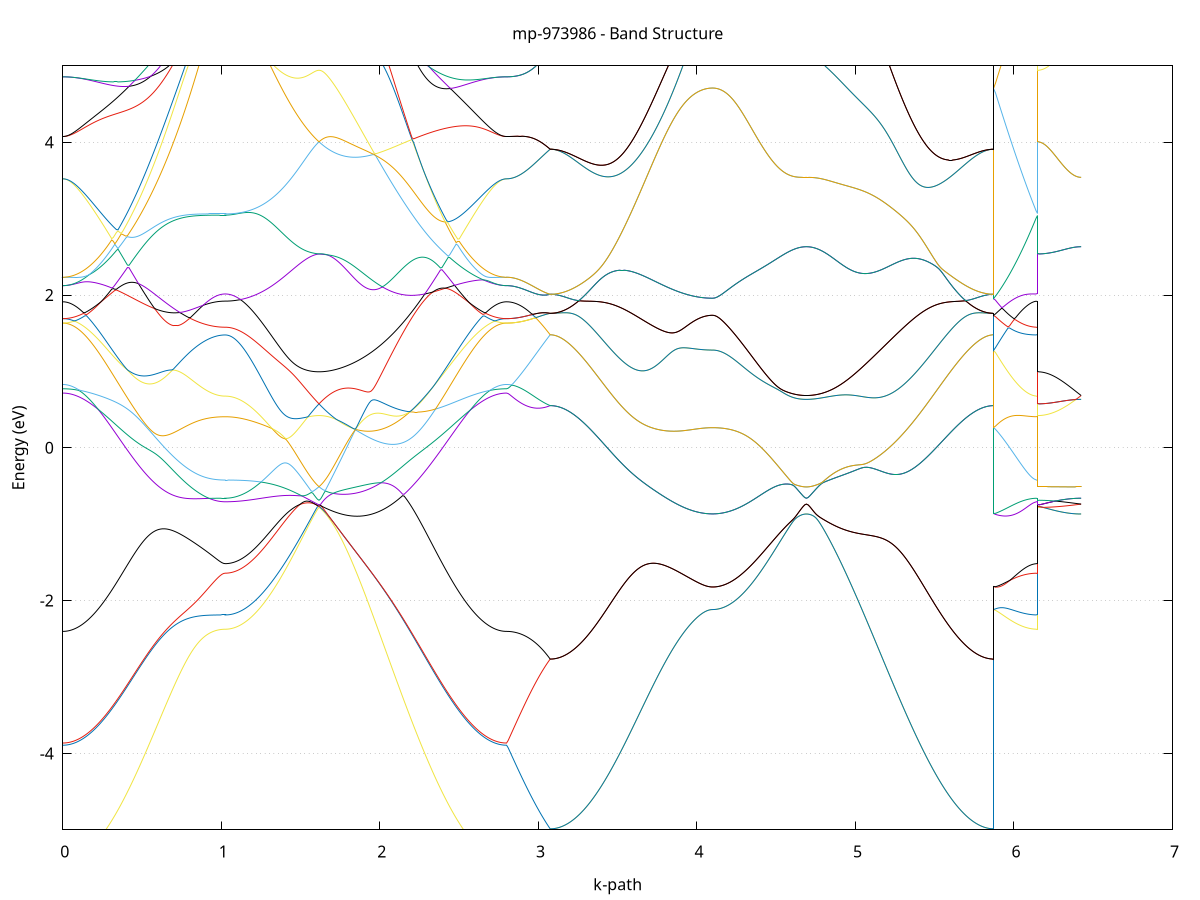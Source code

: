 set title 'mp-973986 - Band Structure'
set xlabel 'k-path'
set ylabel 'Energy (eV)'
set grid y
set yrange [-5:5]
set terminal png size 800,600
set output 'mp-973986_bands_gnuplot.png'
plot '-' using 1:2 with lines notitle, '-' using 1:2 with lines notitle, '-' using 1:2 with lines notitle, '-' using 1:2 with lines notitle, '-' using 1:2 with lines notitle, '-' using 1:2 with lines notitle, '-' using 1:2 with lines notitle, '-' using 1:2 with lines notitle, '-' using 1:2 with lines notitle, '-' using 1:2 with lines notitle, '-' using 1:2 with lines notitle, '-' using 1:2 with lines notitle, '-' using 1:2 with lines notitle, '-' using 1:2 with lines notitle, '-' using 1:2 with lines notitle, '-' using 1:2 with lines notitle, '-' using 1:2 with lines notitle, '-' using 1:2 with lines notitle, '-' using 1:2 with lines notitle, '-' using 1:2 with lines notitle, '-' using 1:2 with lines notitle, '-' using 1:2 with lines notitle, '-' using 1:2 with lines notitle, '-' using 1:2 with lines notitle, '-' using 1:2 with lines notitle, '-' using 1:2 with lines notitle, '-' using 1:2 with lines notitle, '-' using 1:2 with lines notitle, '-' using 1:2 with lines notitle, '-' using 1:2 with lines notitle, '-' using 1:2 with lines notitle, '-' using 1:2 with lines notitle, '-' using 1:2 with lines notitle, '-' using 1:2 with lines notitle, '-' using 1:2 with lines notitle, '-' using 1:2 with lines notitle, '-' using 1:2 with lines notitle, '-' using 1:2 with lines notitle, '-' using 1:2 with lines notitle, '-' using 1:2 with lines notitle, '-' using 1:2 with lines notitle, '-' using 1:2 with lines notitle, '-' using 1:2 with lines notitle, '-' using 1:2 with lines notitle, '-' using 1:2 with lines notitle, '-' using 1:2 with lines notitle, '-' using 1:2 with lines notitle, '-' using 1:2 with lines notitle
0.000000 -24.337323
0.009948 -24.337223
0.019897 -24.337123
0.029845 -24.336823
0.039793 -24.336523
0.049741 -24.336123
0.059690 -24.335523
0.069638 -24.334923
0.079586 -24.334223
0.089535 -24.333323
0.099483 -24.332423
0.109431 -24.331423
0.119379 -24.330323
0.129328 -24.329123
0.139276 -24.327823
0.149224 -24.326423
0.159173 -24.324923
0.169121 -24.323323
0.179069 -24.321723
0.189017 -24.319923
0.198966 -24.318123
0.208914 -24.316123
0.218862 -24.314123
0.228811 -24.312023
0.238759 -24.309823
0.248707 -24.307623
0.258655 -24.305223
0.268604 -24.302823
0.278552 -24.300323
0.288500 -24.297723
0.298449 -24.295023
0.308397 -24.292323
0.318345 -24.289523
0.328293 -24.286623
0.338242 -24.283723
0.348190 -24.280723
0.358138 -24.277623
0.368087 -24.274523
0.378035 -24.271323
0.387983 -24.268023
0.397931 -24.264823
0.407880 -24.261423
0.417828 -24.258123
0.427776 -24.254723
0.437725 -24.251223
0.447673 -24.247823
0.457621 -24.244323
0.467570 -24.240823
0.477518 -24.237423
0.487466 -24.233923
0.497414 -24.230523
0.507363 -24.227223
0.517311 -24.223923
0.527259 -24.220823
0.537208 -24.217923
0.547156 -24.215123
0.557104 -24.212623
0.567052 -24.210523
0.577001 -24.208823
0.586949 -24.207723
0.596897 -24.207223
0.606846 -24.207423
0.616794 -24.208223
0.626742 -24.209723
0.636690 -24.211823
0.646639 -24.214423
0.656587 -24.217423
0.666535 -24.220823
0.676484 -24.224423
0.686432 -24.228123
0.696380 -24.232023
0.706328 -24.236023
0.716277 -24.240023
0.726225 -24.244123
0.736173 -24.248123
0.746122 -24.252123
0.756070 -24.256123
0.766018 -24.260023
0.775966 -24.263823
0.785915 -24.267623
0.795863 -24.271323
0.805811 -24.274823
0.815760 -24.278323
0.825708 -24.281623
0.835656 -24.284823
0.845604 -24.287823
0.855553 -24.290823
0.865501 -24.293623
0.875449 -24.296223
0.885398 -24.298723
0.895346 -24.301023
0.905294 -24.303223
0.915242 -24.305223
0.925191 -24.307123
0.935139 -24.308723
0.945087 -24.310323
0.955036 -24.311623
0.964984 -24.312823
0.974932 -24.313723
0.984880 -24.314523
0.994829 -24.315223
1.004777 -24.315623
1.014725 -24.315923
1.024674 -24.316023
1.024674 -24.316023
1.034534 -24.315923
1.044393 -24.315823
1.054253 -24.315523
1.064113 -24.315223
1.073973 -24.314723
1.083833 -24.314223
1.093693 -24.313523
1.103553 -24.312823
1.113413 -24.311923
1.123273 -24.311023
1.133133 -24.309923
1.142993 -24.308823
1.152853 -24.307523
1.162713 -24.306223
1.172572 -24.304723
1.182432 -24.303223
1.192292 -24.301623
1.202152 -24.299923
1.212012 -24.298023
1.221872 -24.296123
1.231732 -24.294123
1.241592 -24.292123
1.251452 -24.289923
1.261312 -24.287623
1.271172 -24.285323
1.281032 -24.282823
1.290892 -24.280323
1.300752 -24.277723
1.310611 -24.275023
1.320471 -24.272323
1.330331 -24.269423
1.340191 -24.266523
1.350051 -24.263523
1.359911 -24.260423
1.369771 -24.257523
1.379631 -24.254623
1.389491 -24.251623
1.399351 -24.248523
1.409211 -24.245423
1.419071 -24.242323
1.428931 -24.239123
1.438790 -24.235923
1.448650 -24.232723
1.458510 -24.229423
1.468370 -24.226223
1.478230 -24.222923
1.488090 -24.219723
1.497950 -24.216523
1.507810 -24.213423
1.517670 -24.210323
1.527530 -24.207423
1.537390 -24.204623
1.547250 -24.201923
1.557110 -24.199523
1.566970 -24.197423
1.576829 -24.195623
1.586689 -24.194223
1.596549 -24.193223
1.606409 -24.192623
1.616269 -24.192423
1.616269 -24.192423
1.626212 -24.192523
1.636155 -24.193123
1.646097 -24.193923
1.656040 -24.194923
1.665983 -24.196223
1.675926 -24.197623
1.685869 -24.199023
1.695811 -24.200623
1.705754 -24.202123
1.715697 -24.203723
1.725640 -24.205223
1.735583 -24.206723
1.745525 -24.208223
1.755468 -24.209623
1.765411 -24.210923
1.775354 -24.212823
1.785296 -24.214723
1.795239 -24.216423
1.805182 -24.218023
1.815125 -24.219423
1.825068 -24.220623
1.835010 -24.221723
1.844953 -24.222623
1.854896 -24.223323
1.864839 -24.223823
1.874781 -24.224123
1.884724 -24.224323
1.894667 -24.224323
1.904610 -24.224123
1.914553 -24.223723
1.924495 -24.223223
1.934438 -24.222423
1.944381 -24.221523
1.954324 -24.220523
1.964267 -24.219223
1.974209 -24.217823
1.984152 -24.216223
1.994095 -24.214523
2.004038 -24.212623
2.013980 -24.210523
2.023923 -24.208323
2.033866 -24.206023
2.043809 -24.203523
2.053752 -24.200823
2.063694 -24.198023
2.073637 -24.195123
2.083580 -24.192123
2.093523 -24.188923
2.103465 -24.185623
2.113408 -24.182223
2.123351 -24.178823
2.133294 -24.175223
2.143237 -24.171523
2.153179 -24.167723
2.163122 -24.171223
2.173065 -24.175423
2.183008 -24.179523
2.192951 -24.183623
2.202893 -24.187723
2.212836 -24.191823
2.222779 -24.195923
2.232722 -24.200023
2.242664 -24.204123
2.252607 -24.208123
2.262550 -24.212123
2.272493 -24.216123
2.282436 -24.220123
2.292378 -24.224023
2.302321 -24.227923
2.312264 -24.231823
2.322207 -24.235623
2.332150 -24.239423
2.342092 -24.243123
2.352035 -24.246823
2.361978 -24.250423
2.371921 -24.254023
2.381863 -24.257523
2.391806 -24.261023
2.401749 -24.264423
2.411692 -24.267723
2.421635 -24.271023
2.431577 -24.274323
2.441520 -24.277423
2.451463 -24.280523
2.461406 -24.283623
2.471348 -24.286523
2.481291 -24.289423
2.491234 -24.292323
2.501177 -24.295023
2.511120 -24.297723
2.521062 -24.300323
2.531005 -24.302823
2.540948 -24.305223
2.550891 -24.307623
2.560834 -24.309823
2.570776 -24.312023
2.580719 -24.314123
2.590662 -24.316123
2.600605 -24.318123
2.610547 -24.319923
2.620490 -24.321723
2.630433 -24.323323
2.640376 -24.324923
2.650319 -24.326423
2.660261 -24.327823
2.670204 -24.329123
2.680147 -24.330323
2.690090 -24.331423
2.700032 -24.332423
2.709975 -24.333323
2.719918 -24.334223
2.729861 -24.334923
2.739804 -24.335523
2.749746 -24.336123
2.759689 -24.336523
2.769632 -24.336823
2.779575 -24.337123
2.789518 -24.337223
2.799460 -24.337323
2.799460 -24.337323
2.809279 -24.337223
2.819098 -24.336823
2.828917 -24.336223
2.838736 -24.335323
2.848554 -24.334323
2.858373 -24.332923
2.868192 -24.331423
2.878011 -24.329523
2.887830 -24.327523
2.897649 -24.325223
2.907468 -24.322723
2.917286 -24.319923
2.927105 -24.317023
2.936924 -24.313823
2.946743 -24.310323
2.956562 -24.306623
2.966381 -24.302823
2.976199 -24.298723
2.986018 -24.294323
2.995837 -24.289823
3.005656 -24.285023
3.015475 -24.280123
3.025294 -24.274923
3.035112 -24.269523
3.044931 -24.264023
3.054750 -24.258223
3.064569 -24.252323
3.074388 -24.246123
3.074388 -24.246123
3.084336 -24.246123
3.094284 -24.246023
3.104233 -24.245923
3.114181 -24.245623
3.124129 -24.245423
3.134077 -24.245023
3.144026 -24.244623
3.153974 -24.244123
3.163922 -24.243623
3.173871 -24.243023
3.183819 -24.242423
3.193767 -24.241723
3.203715 -24.240923
3.213664 -24.240123
3.223612 -24.239323
3.233560 -24.238323
3.243509 -24.237423
3.253457 -24.236423
3.263405 -24.235323
3.273353 -24.234223
3.283302 -24.233023
3.293250 -24.231823
3.303198 -24.230623
3.313147 -24.229323
3.323095 -24.228023
3.333043 -24.226623
3.342992 -24.225323
3.352940 -24.223923
3.362888 -24.222423
3.372836 -24.221023
3.382785 -24.219523
3.392733 -24.218023
3.402681 -24.216623
3.412630 -24.215123
3.422578 -24.213623
3.432526 -24.212123
3.442474 -24.210623
3.452423 -24.209223
3.462371 -24.207723
3.472319 -24.206323
3.482268 -24.204923
3.492216 -24.203623
3.502164 -24.202323
3.512112 -24.201123
3.522061 -24.200023
3.532009 -24.198923
3.541957 -24.197923
3.551906 -24.197023
3.561854 -24.196223
3.571802 -24.195523
3.581750 -24.194923
3.591699 -24.194523
3.601647 -24.194223
3.611595 -24.194123
3.621544 -24.194123
3.631492 -24.194323
3.641440 -24.194623
3.651388 -24.195223
3.661337 -24.195923
3.671285 -24.196923
3.681233 -24.198023
3.691182 -24.199323
3.701130 -24.200823
3.711078 -24.202523
3.721026 -24.204323
3.730975 -24.206423
3.740923 -24.208623
3.750871 -24.210923
3.760820 -24.213423
3.770768 -24.216123
3.780716 -24.218823
3.790664 -24.221723
3.800613 -24.224623
3.810561 -24.227623
3.820509 -24.230723
3.830458 -24.233823
3.840406 -24.236923
3.850354 -24.240023
3.860302 -24.243223
3.870251 -24.246323
3.880199 -24.249323
3.890147 -24.252423
3.900096 -24.255323
3.910044 -24.258223
3.919992 -24.261023
3.929940 -24.263723
3.939889 -24.266323
3.949837 -24.268823
3.959785 -24.271223
3.969734 -24.273423
3.979682 -24.275523
3.989630 -24.277523
3.999578 -24.279323
4.009527 -24.280923
4.019475 -24.282423
4.029423 -24.283723
4.039372 -24.284823
4.049320 -24.285823
4.059268 -24.286623
4.069216 -24.287323
4.079165 -24.287723
4.089113 -24.288023
4.099061 -24.288123
4.099061 -24.288123
4.108921 -24.288023
4.118781 -24.287923
4.128641 -24.287723
4.138501 -24.287423
4.148361 -24.287023
4.158221 -24.286523
4.168081 -24.285923
4.177941 -24.285323
4.187801 -24.284523
4.197661 -24.283723
4.207521 -24.282823
4.217380 -24.281823
4.227240 -24.280723
4.237100 -24.279623
4.246960 -24.278423
4.256820 -24.277023
4.266680 -24.275623
4.276540 -24.274223
4.286400 -24.272623
4.296260 -24.271023
4.306120 -24.269323
4.315980 -24.267523
4.325840 -24.265723
4.335700 -24.263823
4.345559 -24.261823
4.355419 -24.259723
4.365279 -24.257623
4.375139 -24.255523
4.384999 -24.253223
4.394859 -24.251023
4.404719 -24.248623
4.414579 -24.246223
4.424439 -24.243823
4.434299 -24.241323
4.444159 -24.238823
4.454019 -24.236323
4.463879 -24.233723
4.473739 -24.231123
4.483598 -24.228523
4.493458 -24.225823
4.503318 -24.223223
4.513178 -24.220623
4.523038 -24.217923
4.532898 -24.215323
4.542758 -24.212823
4.552618 -24.210223
4.562478 -24.207823
4.572338 -24.205423
4.582198 -24.203123
4.592058 -24.200923
4.601918 -24.198823
4.611777 -24.196923
4.621637 -24.195123
4.631497 -24.193623
4.641357 -24.192323
4.651217 -24.191123
4.661077 -24.190323
4.670937 -24.189723
4.680797 -24.189323
4.690657 -24.189223
4.690657 -24.189223
4.700600 -24.189323
4.710542 -24.189623
4.720485 -24.190123
4.730428 -24.190823
4.740371 -24.191623
4.750314 -24.192523
4.760256 -24.193523
4.770199 -24.194523
4.780142 -24.195523
4.790085 -24.196523
4.800027 -24.197523
4.809970 -24.198523
4.819913 -24.199423
4.829856 -24.200223
4.839799 -24.201023
4.849741 -24.201723
4.859684 -24.202323
4.869627 -24.202823
4.879570 -24.203223
4.889513 -24.203523
4.899455 -24.203723
4.909398 -24.203823
4.919341 -24.203923
4.929284 -24.203823
4.939226 -24.203623
4.949169 -24.203423
4.959112 -24.203123
4.969055 -24.202823
4.978998 -24.202423
4.988940 -24.202023
4.998883 -24.201623
5.008826 -24.201123
5.018769 -24.200623
5.028711 -24.200123
5.038654 -24.199623
5.048597 -24.199023
5.058540 -24.198523
5.068483 -24.197823
5.078425 -24.197223
5.088368 -24.196623
5.098311 -24.195923
5.108254 -24.195223
5.118197 -24.194523
5.128139 -24.193823
5.138082 -24.193123
5.148025 -24.192423
5.157968 -24.191723
5.167910 -24.191023
5.177853 -24.190323
5.187796 -24.189723
5.197739 -24.189223
5.207682 -24.188723
5.217624 -24.188223
5.227567 -24.187823
5.237510 -24.187523
5.247453 -24.187323
5.257395 -24.187223
5.267338 -24.187123
5.277281 -24.187223
5.287224 -24.187323
5.297167 -24.187523
5.307109 -24.187923
5.317052 -24.188323
5.326995 -24.188923
5.336938 -24.189523
5.346881 -24.190223
5.356823 -24.191023
5.366766 -24.191923
5.376709 -24.192923
5.386652 -24.193923
5.396594 -24.195023
5.406537 -24.196223
5.416480 -24.197523
5.426423 -24.198723
5.436366 -24.200123
5.446308 -24.201523
5.456251 -24.202923
5.466194 -24.204323
5.476137 -24.205823
5.486080 -24.207323
5.496022 -24.208823
5.505965 -24.210323
5.515908 -24.211923
5.525851 -24.213423
5.535793 -24.214923
5.545736 -24.216423
5.555679 -24.217923
5.565622 -24.219423
5.575565 -24.220923
5.585507 -24.222423
5.595450 -24.223823
5.605393 -24.225223
5.615336 -24.226623
5.625278 -24.228023
5.635221 -24.229323
5.645164 -24.230623
5.655107 -24.231823
5.665050 -24.233023
5.674992 -24.234223
5.684935 -24.235323
5.694878 -24.236423
5.704821 -24.237423
5.714764 -24.238423
5.724706 -24.239323
5.734649 -24.240123
5.744592 -24.240923
5.754535 -24.241723
5.764477 -24.242423
5.774420 -24.243023
5.784363 -24.243623
5.794306 -24.244123
5.804249 -24.244623
5.814191 -24.245023
5.824134 -24.245423
5.834077 -24.245623
5.844020 -24.245923
5.853962 -24.246023
5.863905 -24.246123
5.873848 -24.246123
5.873848 -24.288123
5.883667 -24.288323
5.893486 -24.288923
5.903305 -24.289723
5.913123 -24.290823
5.922942 -24.292023
5.932761 -24.293323
5.942580 -24.294823
5.952399 -24.296323
5.962218 -24.297823
5.972036 -24.299423
5.981855 -24.301023
5.991674 -24.302523
6.001493 -24.304023
6.011312 -24.305423
6.021131 -24.306823
6.030949 -24.308123
6.040768 -24.309323
6.050587 -24.310423
6.060406 -24.311423
6.070225 -24.312423
6.080044 -24.313223
6.089862 -24.313923
6.099681 -24.314623
6.109500 -24.315123
6.119319 -24.315523
6.129138 -24.315823
6.138957 -24.315923
6.148775 -24.316023
6.148775 -24.192423
6.158594 -24.192323
6.168413 -24.192123
6.178232 -24.191723
6.188051 -24.191323
6.197870 -24.190723
6.207689 -24.189923
6.217507 -24.189023
6.227326 -24.188023
6.237145 -24.186823
6.246964 -24.185623
6.256783 -24.184123
6.266602 -24.182623
6.276420 -24.180923
6.286239 -24.180023
6.296058 -24.181223
6.305877 -24.182423
6.315696 -24.183523
6.325515 -24.184423
6.335333 -24.185323
6.345152 -24.186123
6.354971 -24.186923
6.364790 -24.187523
6.374609 -24.188023
6.384428 -24.188423
6.394246 -24.188823
6.404065 -24.189023
6.413884 -24.189223
6.423703 -24.189223
e
0.000000 -24.028623
0.009948 -24.028623
0.019897 -24.028723
0.029845 -24.028723
0.039793 -24.028823
0.049741 -24.029023
0.059690 -24.029123
0.069638 -24.029323
0.079586 -24.029623
0.089535 -24.029823
0.099483 -24.030123
0.109431 -24.030523
0.119379 -24.030923
0.129328 -24.031323
0.139276 -24.031823
0.149224 -24.032323
0.159173 -24.032923
0.169121 -24.033523
0.179069 -24.034223
0.189017 -24.035023
0.198966 -24.035823
0.208914 -24.036723
0.218862 -24.037723
0.228811 -24.038723
0.238759 -24.039923
0.248707 -24.041123
0.258655 -24.042423
0.268604 -24.043923
0.278552 -24.045423
0.288500 -24.047023
0.298449 -24.048823
0.308397 -24.050623
0.318345 -24.052623
0.328293 -24.054723
0.338242 -24.057023
0.348190 -24.059423
0.358138 -24.061923
0.368087 -24.064523
0.378035 -24.067323
0.387983 -24.070223
0.397931 -24.073223
0.407880 -24.076423
0.417828 -24.079623
0.427776 -24.083023
0.437725 -24.086623
0.447673 -24.090223
0.457621 -24.093923
0.467570 -24.097623
0.477518 -24.101523
0.487466 -24.105423
0.497414 -24.109223
0.507363 -24.113123
0.517311 -24.117023
0.527259 -24.120723
0.537208 -24.124323
0.547156 -24.127823
0.557104 -24.132523
0.567052 -24.138223
0.577001 -24.143923
0.586949 -24.149623
0.596897 -24.155423
0.606846 -24.161123
0.616794 -24.166923
0.626742 -24.172723
0.636690 -24.178423
0.646639 -24.184123
0.656587 -24.189823
0.666535 -24.195523
0.676484 -24.201123
0.686432 -24.206623
0.696380 -24.212023
0.706328 -24.217423
0.716277 -24.222723
0.726225 -24.227923
0.736173 -24.232923
0.746122 -24.237923
0.756070 -24.242823
0.766018 -24.247523
0.775966 -24.252123
0.785915 -24.256623
0.795863 -24.260923
0.805811 -24.265123
0.815760 -24.269123
0.825708 -24.273023
0.835656 -24.276723
0.845604 -24.280223
0.855553 -24.283623
0.865501 -24.286823
0.875449 -24.289823
0.885398 -24.292723
0.895346 -24.295423
0.905294 -24.297823
0.915242 -24.300123
0.925191 -24.302223
0.935139 -24.304123
0.945087 -24.305923
0.955036 -24.307423
0.964984 -24.308723
0.974932 -24.309823
0.984880 -24.310723
0.994829 -24.311423
1.004777 -24.311923
1.014725 -24.312323
1.024674 -24.312423
1.024674 -24.312423
1.034534 -24.312323
1.044393 -24.312223
1.054253 -24.311923
1.064113 -24.311623
1.073973 -24.311223
1.083833 -24.310623
1.093693 -24.310023
1.103553 -24.309323
1.113413 -24.308523
1.123273 -24.307623
1.133133 -24.306623
1.142993 -24.305523
1.152853 -24.304423
1.162713 -24.303123
1.172572 -24.301823
1.182432 -24.300323
1.192292 -24.298823
1.202152 -24.297223
1.212012 -24.295523
1.221872 -24.293723
1.231732 -24.291823
1.241592 -24.289823
1.251452 -24.287823
1.261312 -24.285723
1.271172 -24.283523
1.281032 -24.281223
1.290892 -24.278823
1.300752 -24.276423
1.310611 -24.273923
1.320471 -24.271323
1.330331 -24.268723
1.340191 -24.266023
1.350051 -24.263223
1.359911 -24.260423
1.369771 -24.257323
1.379631 -24.254123
1.389491 -24.250823
1.399351 -24.247523
1.409211 -24.244123
1.419071 -24.240623
1.428931 -24.237123
1.438790 -24.233523
1.448650 -24.229823
1.458510 -24.226123
1.468370 -24.222423
1.478230 -24.218623
1.488090 -24.214823
1.497950 -24.210923
1.507810 -24.206923
1.517670 -24.203023
1.527530 -24.199023
1.537390 -24.194923
1.547250 -24.190923
1.557110 -24.186823
1.566970 -24.182723
1.576829 -24.178623
1.586689 -24.174423
1.596549 -24.170323
1.606409 -24.166123
1.616269 -24.162023
1.616269 -24.162023
1.626212 -24.166123
1.636155 -24.170123
1.646097 -24.174123
1.656040 -24.177823
1.665983 -24.181523
1.675926 -24.185123
1.685869 -24.188523
1.695811 -24.191823
1.705754 -24.194923
1.715697 -24.197923
1.725640 -24.200823
1.735583 -24.203523
1.745525 -24.206123
1.755468 -24.208523
1.765411 -24.210723
1.775354 -24.212123
1.785296 -24.213223
1.795239 -24.214223
1.805182 -24.215123
1.815125 -24.215823
1.825068 -24.216523
1.835010 -24.216923
1.844953 -24.217323
1.854896 -24.217523
1.864839 -24.217523
1.874781 -24.217423
1.884724 -24.217223
1.894667 -24.216723
1.904610 -24.216223
1.914553 -24.215423
1.924495 -24.214523
1.934438 -24.213523
1.944381 -24.212223
1.954324 -24.210923
1.964267 -24.209323
1.974209 -24.207623
1.984152 -24.205823
1.994095 -24.203823
2.004038 -24.201623
2.013980 -24.199323
2.023923 -24.196923
2.033866 -24.194323
2.043809 -24.191523
2.053752 -24.188723
2.063694 -24.185723
2.073637 -24.182523
2.083580 -24.179323
2.093523 -24.175923
2.103465 -24.172423
2.113408 -24.168823
2.123351 -24.165123
2.133294 -24.161423
2.143237 -24.163023
2.153179 -24.167123
2.163122 -24.163923
2.173065 -24.160023
2.183008 -24.156123
2.192951 -24.152123
2.202893 -24.148023
2.212836 -24.143923
2.222779 -24.139823
2.232722 -24.135723
2.242664 -24.131623
2.252607 -24.127523
2.262550 -24.123423
2.272493 -24.119323
2.282436 -24.115323
2.292378 -24.111323
2.302321 -24.107323
2.312264 -24.103423
2.322207 -24.099623
2.332150 -24.095823
2.342092 -24.092223
2.352035 -24.088623
2.361978 -24.085123
2.371921 -24.081723
2.381863 -24.078523
2.391806 -24.075323
2.401749 -24.072323
2.411692 -24.069323
2.421635 -24.066523
2.431577 -24.063923
2.441520 -24.061323
2.451463 -24.058923
2.461406 -24.056623
2.471348 -24.054423
2.481291 -24.052323
2.491234 -24.050423
2.501177 -24.048623
2.511120 -24.046923
2.521062 -24.045323
2.531005 -24.043823
2.540948 -24.042423
2.550891 -24.041023
2.560834 -24.039823
2.570776 -24.038723
2.580719 -24.037723
2.590662 -24.036723
2.600605 -24.035823
2.610547 -24.035023
2.620490 -24.034223
2.630433 -24.033523
2.640376 -24.032923
2.650319 -24.032323
2.660261 -24.031823
2.670204 -24.031323
2.680147 -24.030923
2.690090 -24.030523
2.700032 -24.030123
2.709975 -24.029823
2.719918 -24.029623
2.729861 -24.029323
2.739804 -24.029123
2.749746 -24.029023
2.759689 -24.028823
2.769632 -24.028723
2.779575 -24.028723
2.789518 -24.028623
2.799460 -24.028623
2.799460 -24.028623
2.809279 -24.032223
2.819098 -24.039523
2.828917 -24.047923
2.838736 -24.056623
2.848554 -24.065423
2.858373 -24.074323
2.868192 -24.083123
2.878011 -24.091923
2.887830 -24.100723
2.897649 -24.109423
2.907468 -24.118023
2.917286 -24.126523
2.927105 -24.135023
2.936924 -24.143323
2.946743 -24.151523
2.956562 -24.159723
2.966381 -24.167723
2.976199 -24.175523
2.986018 -24.183323
2.995837 -24.190923
3.005656 -24.198323
3.015475 -24.205723
3.025294 -24.212823
3.035112 -24.219823
3.044931 -24.226723
3.054750 -24.233323
3.064569 -24.239823
3.074388 -24.246123
3.074388 -24.246123
3.084336 -24.246123
3.094284 -24.246023
3.104233 -24.245923
3.114181 -24.245623
3.124129 -24.245423
3.134077 -24.245023
3.144026 -24.244623
3.153974 -24.244123
3.163922 -24.243623
3.173871 -24.243023
3.183819 -24.242423
3.193767 -24.241723
3.203715 -24.240923
3.213664 -24.240123
3.223612 -24.239323
3.233560 -24.238323
3.243509 -24.237423
3.253457 -24.236423
3.263405 -24.235323
3.273353 -24.234223
3.283302 -24.233023
3.293250 -24.231823
3.303198 -24.230623
3.313147 -24.229323
3.323095 -24.228023
3.333043 -24.226623
3.342992 -24.225323
3.352940 -24.223923
3.362888 -24.222423
3.372836 -24.221023
3.382785 -24.219523
3.392733 -24.218023
3.402681 -24.216623
3.412630 -24.215123
3.422578 -24.213623
3.432526 -24.212123
3.442474 -24.210623
3.452423 -24.209223
3.462371 -24.207723
3.472319 -24.206323
3.482268 -24.204923
3.492216 -24.203623
3.502164 -24.202323
3.512112 -24.201123
3.522061 -24.200023
3.532009 -24.198923
3.541957 -24.197923
3.551906 -24.197023
3.561854 -24.196223
3.571802 -24.195523
3.581750 -24.194923
3.591699 -24.194523
3.601647 -24.194223
3.611595 -24.194123
3.621544 -24.194123
3.631492 -24.194323
3.641440 -24.194623
3.651388 -24.195223
3.661337 -24.195923
3.671285 -24.196923
3.681233 -24.198023
3.691182 -24.199323
3.701130 -24.200823
3.711078 -24.202523
3.721026 -24.204323
3.730975 -24.206423
3.740923 -24.208623
3.750871 -24.210923
3.760820 -24.213423
3.770768 -24.216123
3.780716 -24.218823
3.790664 -24.221723
3.800613 -24.224623
3.810561 -24.227623
3.820509 -24.230723
3.830458 -24.233823
3.840406 -24.236923
3.850354 -24.240023
3.860302 -24.243223
3.870251 -24.246323
3.880199 -24.249323
3.890147 -24.252423
3.900096 -24.255323
3.910044 -24.258223
3.919992 -24.261023
3.929940 -24.263723
3.939889 -24.266323
3.949837 -24.268823
3.959785 -24.271223
3.969734 -24.273423
3.979682 -24.275523
3.989630 -24.277523
3.999578 -24.279323
4.009527 -24.280923
4.019475 -24.282423
4.029423 -24.283723
4.039372 -24.284823
4.049320 -24.285823
4.059268 -24.286623
4.069216 -24.287323
4.079165 -24.287723
4.089113 -24.288023
4.099061 -24.288123
4.099061 -24.288123
4.108921 -24.288023
4.118781 -24.287923
4.128641 -24.287723
4.138501 -24.287423
4.148361 -24.287023
4.158221 -24.286523
4.168081 -24.285923
4.177941 -24.285323
4.187801 -24.284523
4.197661 -24.283723
4.207521 -24.282823
4.217380 -24.281823
4.227240 -24.280723
4.237100 -24.279623
4.246960 -24.278423
4.256820 -24.277023
4.266680 -24.275623
4.276540 -24.274223
4.286400 -24.272623
4.296260 -24.271023
4.306120 -24.269323
4.315980 -24.267523
4.325840 -24.265723
4.335700 -24.263823
4.345559 -24.261823
4.355419 -24.259723
4.365279 -24.257623
4.375139 -24.255523
4.384999 -24.253223
4.394859 -24.251023
4.404719 -24.248623
4.414579 -24.246223
4.424439 -24.243823
4.434299 -24.241323
4.444159 -24.238823
4.454019 -24.236323
4.463879 -24.233723
4.473739 -24.231123
4.483598 -24.228523
4.493458 -24.225823
4.503318 -24.223223
4.513178 -24.220623
4.523038 -24.217923
4.532898 -24.215323
4.542758 -24.212823
4.552618 -24.210223
4.562478 -24.207823
4.572338 -24.205423
4.582198 -24.203123
4.592058 -24.200923
4.601918 -24.198823
4.611777 -24.196923
4.621637 -24.195123
4.631497 -24.193623
4.641357 -24.192323
4.651217 -24.191123
4.661077 -24.190323
4.670937 -24.189723
4.680797 -24.189323
4.690657 -24.189223
4.690657 -24.189223
4.700600 -24.189323
4.710542 -24.189623
4.720485 -24.190123
4.730428 -24.190823
4.740371 -24.191623
4.750314 -24.192523
4.760256 -24.193523
4.770199 -24.194523
4.780142 -24.195523
4.790085 -24.196523
4.800027 -24.197523
4.809970 -24.198523
4.819913 -24.199423
4.829856 -24.200223
4.839799 -24.201023
4.849741 -24.201723
4.859684 -24.202323
4.869627 -24.202823
4.879570 -24.203223
4.889513 -24.203523
4.899455 -24.203723
4.909398 -24.203823
4.919341 -24.203923
4.929284 -24.203823
4.939226 -24.203623
4.949169 -24.203423
4.959112 -24.203123
4.969055 -24.202823
4.978998 -24.202423
4.988940 -24.202023
4.998883 -24.201623
5.008826 -24.201123
5.018769 -24.200623
5.028711 -24.200123
5.038654 -24.199623
5.048597 -24.199023
5.058540 -24.198523
5.068483 -24.197823
5.078425 -24.197223
5.088368 -24.196623
5.098311 -24.195923
5.108254 -24.195223
5.118197 -24.194523
5.128139 -24.193823
5.138082 -24.193123
5.148025 -24.192423
5.157968 -24.191723
5.167910 -24.191023
5.177853 -24.190323
5.187796 -24.189723
5.197739 -24.189223
5.207682 -24.188723
5.217624 -24.188223
5.227567 -24.187823
5.237510 -24.187523
5.247453 -24.187323
5.257395 -24.187223
5.267338 -24.187123
5.277281 -24.187223
5.287224 -24.187323
5.297167 -24.187523
5.307109 -24.187923
5.317052 -24.188323
5.326995 -24.188923
5.336938 -24.189523
5.346881 -24.190223
5.356823 -24.191023
5.366766 -24.191923
5.376709 -24.192923
5.386652 -24.193923
5.396594 -24.195023
5.406537 -24.196223
5.416480 -24.197523
5.426423 -24.198723
5.436366 -24.200123
5.446308 -24.201523
5.456251 -24.202923
5.466194 -24.204323
5.476137 -24.205823
5.486080 -24.207323
5.496022 -24.208823
5.505965 -24.210323
5.515908 -24.211923
5.525851 -24.213423
5.535793 -24.214923
5.545736 -24.216423
5.555679 -24.217923
5.565622 -24.219423
5.575565 -24.220923
5.585507 -24.222423
5.595450 -24.223823
5.605393 -24.225223
5.615336 -24.226623
5.625278 -24.228023
5.635221 -24.229323
5.645164 -24.230623
5.655107 -24.231823
5.665050 -24.233023
5.674992 -24.234223
5.684935 -24.235323
5.694878 -24.236423
5.704821 -24.237423
5.714764 -24.238423
5.724706 -24.239323
5.734649 -24.240123
5.744592 -24.240923
5.754535 -24.241723
5.764477 -24.242423
5.774420 -24.243023
5.784363 -24.243623
5.794306 -24.244123
5.804249 -24.244623
5.814191 -24.245023
5.824134 -24.245423
5.834077 -24.245623
5.844020 -24.245923
5.853962 -24.246023
5.863905 -24.246123
5.873848 -24.246123
5.873848 -24.288123
5.883667 -24.288123
5.893486 -24.288423
5.903305 -24.288923
5.913123 -24.289723
5.922942 -24.290723
5.932761 -24.291823
5.942580 -24.293123
5.952399 -24.294423
5.962218 -24.295823
5.972036 -24.297223
5.981855 -24.298623
5.991674 -24.300023
6.001493 -24.301323
6.011312 -24.302623
6.021131 -24.303923
6.030949 -24.305123
6.040768 -24.306223
6.050587 -24.307223
6.060406 -24.308223
6.070225 -24.309023
6.080044 -24.309823
6.089862 -24.310523
6.099681 -24.311023
6.109500 -24.311523
6.119319 -24.311923
6.129138 -24.312123
6.138957 -24.312323
6.148775 -24.312423
6.148775 -24.162023
6.158594 -24.162223
6.168413 -24.162923
6.178232 -24.163923
6.188051 -24.165223
6.197870 -24.166623
6.207689 -24.168123
6.217507 -24.169723
6.227326 -24.171323
6.237145 -24.172923
6.246964 -24.174423
6.256783 -24.175923
6.266602 -24.177323
6.276420 -24.178723
6.286239 -24.180023
6.296058 -24.181223
6.305877 -24.182423
6.315696 -24.183523
6.325515 -24.184423
6.335333 -24.185323
6.345152 -24.186123
6.354971 -24.186923
6.364790 -24.187523
6.374609 -24.188023
6.384428 -24.188423
6.394246 -24.188823
6.404065 -24.189023
6.413884 -24.189223
6.423703 -24.189223
e
0.000000 -24.008523
0.009948 -24.008523
0.019897 -24.008623
0.029845 -24.008623
0.039793 -24.008823
0.049741 -24.008923
0.059690 -24.009023
0.069638 -24.009223
0.079586 -24.009523
0.089535 -24.009723
0.099483 -24.010023
0.109431 -24.010423
0.119379 -24.010823
0.129328 -24.011223
0.139276 -24.011723
0.149224 -24.012223
0.159173 -24.012823
0.169121 -24.013523
0.179069 -24.014223
0.189017 -24.014923
0.198966 -24.015823
0.208914 -24.016723
0.218862 -24.017723
0.228811 -24.018823
0.238759 -24.020023
0.248707 -24.021323
0.258655 -24.022723
0.268604 -24.024223
0.278552 -24.025823
0.288500 -24.027623
0.298449 -24.029423
0.308397 -24.031523
0.318345 -24.033623
0.328293 -24.035923
0.338242 -24.038423
0.348190 -24.041023
0.358138 -24.043823
0.368087 -24.046723
0.378035 -24.049823
0.387983 -24.053123
0.397931 -24.056623
0.407880 -24.060223
0.417828 -24.064023
0.427776 -24.068023
0.437725 -24.072123
0.447673 -24.076423
0.457621 -24.080923
0.467570 -24.085523
0.477518 -24.090223
0.487466 -24.095123
0.497414 -24.100223
0.507363 -24.105323
0.517311 -24.110623
0.527259 -24.115923
0.537208 -24.121423
0.547156 -24.126923
0.557104 -24.131023
0.567052 -24.133823
0.577001 -24.136223
0.586949 -24.138023
0.596897 -24.139223
0.606846 -24.139723
0.616794 -24.139523
0.626742 -24.138623
0.636690 -24.137123
0.646639 -24.135023
0.656587 -24.132523
0.666535 -24.129623
0.676484 -24.126323
0.686432 -24.122823
0.696380 -24.119123
0.706328 -24.117523
0.716277 -24.122423
0.726225 -24.127123
0.736173 -24.131823
0.746122 -24.136323
0.756070 -24.140723
0.766018 -24.145023
0.775966 -24.149123
0.785915 -24.153123
0.795863 -24.156923
0.805811 -24.160623
0.815760 -24.164223
0.825708 -24.167623
0.835656 -24.170823
0.845604 -24.173823
0.855553 -24.176723
0.865501 -24.179523
0.875449 -24.182023
0.885398 -24.184423
0.895346 -24.186623
0.905294 -24.188623
0.915242 -24.190523
0.925191 -24.192123
0.935139 -24.193623
0.945087 -24.194923
0.955036 -24.196023
0.964984 -24.196923
0.974932 -24.197623
0.984880 -24.198123
0.994829 -24.198423
1.004777 -24.198523
1.014725 -24.198523
1.024674 -24.198423
1.024674 -24.198423
1.034534 -24.198423
1.044393 -24.198323
1.054253 -24.198123
1.064113 -24.197823
1.073973 -24.197423
1.083833 -24.196923
1.093693 -24.196423
1.103553 -24.195823
1.113413 -24.195123
1.123273 -24.194323
1.133133 -24.193423
1.142993 -24.192523
1.152853 -24.191623
1.162713 -24.190723
1.172572 -24.189623
1.182432 -24.188623
1.192292 -24.187423
1.202152 -24.186223
1.212012 -24.185023
1.221872 -24.183723
1.231732 -24.182323
1.241592 -24.180923
1.251452 -24.179523
1.261312 -24.178023
1.271172 -24.176523
1.281032 -24.175023
1.290892 -24.173423
1.300752 -24.171823
1.310611 -24.170223
1.320471 -24.168623
1.330331 -24.166923
1.340191 -24.165323
1.350051 -24.163723
1.359911 -24.162123
1.369771 -24.160623
1.379631 -24.159023
1.389491 -24.157523
1.399351 -24.156123
1.409211 -24.154823
1.419071 -24.153523
1.428931 -24.152323
1.438790 -24.151223
1.448650 -24.150223
1.458510 -24.149323
1.468370 -24.148523
1.478230 -24.147923
1.488090 -24.147423
1.497950 -24.147023
1.507810 -24.146723
1.517670 -24.146523
1.527530 -24.146323
1.537390 -24.146123
1.547250 -24.145923
1.557110 -24.145723
1.566970 -24.145223
1.576829 -24.144723
1.586689 -24.149123
1.596549 -24.153523
1.606409 -24.157823
1.616269 -24.162023
1.616269 -24.162023
1.626212 -24.157823
1.636155 -24.153623
1.646097 -24.149523
1.656040 -24.147523
1.665983 -24.149623
1.675926 -24.151623
1.685869 -24.153523
1.695811 -24.155323
1.705754 -24.157023
1.715697 -24.158623
1.725640 -24.160123
1.735583 -24.161423
1.745525 -24.162623
1.755468 -24.163623
1.765411 -24.164523
1.775354 -24.165223
1.785296 -24.165823
1.795239 -24.166223
1.805182 -24.166423
1.815125 -24.166423
1.825068 -24.166323
1.835010 -24.166023
1.844953 -24.165523
1.854896 -24.164823
1.864839 -24.163923
1.874781 -24.162923
1.884724 -24.161723
1.894667 -24.160223
1.904610 -24.158623
1.914553 -24.156923
1.924495 -24.154923
1.934438 -24.152723
1.944381 -24.150423
1.954324 -24.147923
1.964267 -24.145223
1.974209 -24.142323
1.984152 -24.139323
1.994095 -24.136123
2.004038 -24.132723
2.013980 -24.129223
2.023923 -24.125623
2.033866 -24.121723
2.043809 -24.123723
2.053752 -24.127423
2.063694 -24.131123
2.073637 -24.135023
2.083580 -24.138923
2.093523 -24.142823
2.103465 -24.146823
2.113408 -24.150823
2.123351 -24.154823
2.133294 -24.158923
2.143237 -24.157523
2.153179 -24.153523
2.163122 -24.149523
2.173065 -24.145423
2.183008 -24.141323
2.192951 -24.137123
2.202893 -24.132923
2.212836 -24.128623
2.222779 -24.124323
2.232722 -24.120023
2.242664 -24.115723
2.252607 -24.111423
2.262550 -24.107123
2.272493 -24.102923
2.282436 -24.098623
2.292378 -24.094523
2.302321 -24.090323
2.312264 -24.086323
2.322207 -24.082323
2.332150 -24.078323
2.342092 -24.074523
2.352035 -24.070723
2.361978 -24.067123
2.371921 -24.063623
2.381863 -24.060123
2.391806 -24.056823
2.401749 -24.053723
2.411692 -24.050623
2.421635 -24.047723
2.431577 -24.044923
2.441520 -24.042223
2.451463 -24.039723
2.461406 -24.037323
2.471348 -24.035023
2.481291 -24.032923
2.491234 -24.030823
2.501177 -24.028923
2.511120 -24.027223
2.521062 -24.025523
2.531005 -24.023923
2.540948 -24.022523
2.550891 -24.021123
2.560834 -24.019923
2.570776 -24.018723
2.580719 -24.017623
2.590662 -24.016723
2.600605 -24.015723
2.610547 -24.014923
2.620490 -24.014123
2.630433 -24.013423
2.640376 -24.012823
2.650319 -24.012223
2.660261 -24.011723
2.670204 -24.011223
2.680147 -24.010823
2.690090 -24.010423
2.700032 -24.010023
2.709975 -24.009723
2.719918 -24.009523
2.729861 -24.009223
2.739804 -24.009023
2.749746 -24.008923
2.759689 -24.008723
2.769632 -24.008623
2.779575 -24.008623
2.789518 -24.008523
2.799460 -24.008523
2.799460 -24.008523
2.809279 -24.004923
2.819098 -23.997523
2.828917 -23.989123
2.838736 -23.980223
2.848554 -23.971323
2.858373 -23.962223
2.868192 -23.953223
2.878011 -23.944123
2.887830 -23.935123
2.897649 -23.926123
2.907468 -23.917123
2.917286 -23.908223
2.927105 -23.899323
2.936924 -23.890623
2.946743 -23.881923
2.956562 -23.873323
2.966381 -23.864823
2.976199 -23.856423
2.986018 -23.848123
2.995837 -23.840023
3.005656 -23.831923
3.015475 -23.824023
3.025294 -23.816323
3.035112 -23.808723
3.044931 -23.801223
3.054750 -23.793923
3.064569 -23.786823
3.074388 -23.779923
3.074388 -23.779923
3.084336 -23.780023
3.094284 -23.780223
3.104233 -23.780623
3.114181 -23.781223
3.124129 -23.781923
3.134077 -23.782923
3.144026 -23.784023
3.153974 -23.785423
3.163922 -23.787023
3.173871 -23.788823
3.183819 -23.790923
3.193767 -23.793223
3.203715 -23.795823
3.213664 -23.798623
3.223612 -23.801723
3.233560 -23.804923
3.243509 -23.808523
3.253457 -23.812223
3.263405 -23.816223
3.273353 -23.820323
3.283302 -23.824723
3.293250 -23.829323
3.303198 -23.834023
3.313147 -23.839023
3.323095 -23.844123
3.333043 -23.849423
3.342992 -23.854823
3.352940 -23.860423
3.362888 -23.866223
3.372836 -23.872123
3.382785 -23.878123
3.392733 -23.884323
3.402681 -23.890623
3.412630 -23.897023
3.422578 -23.903523
3.432526 -23.910123
3.442474 -23.916923
3.452423 -23.923723
3.462371 -23.930623
3.472319 -23.937523
3.482268 -23.944623
3.492216 -23.951723
3.502164 -23.958823
3.512112 -23.966023
3.522061 -23.973323
3.532009 -23.980623
3.541957 -23.987823
3.551906 -23.995223
3.561854 -24.002523
3.571802 -24.009823
3.581750 -24.017123
3.591699 -24.024423
3.601647 -24.031623
3.611595 -24.038923
3.621544 -24.046123
3.631492 -24.053223
3.641440 -24.060323
3.651388 -24.067323
3.661337 -24.074323
3.671285 -24.081223
3.681233 -24.088023
3.691182 -24.094723
3.701130 -24.101323
3.711078 -24.107823
3.721026 -24.114223
3.730975 -24.120523
3.740923 -24.126623
3.750871 -24.132723
3.760820 -24.138523
3.770768 -24.144323
3.780716 -24.149923
3.790664 -24.155423
3.800613 -24.160723
3.810561 -24.165823
3.820509 -24.170823
3.830458 -24.175623
3.840406 -24.180323
3.850354 -24.184823
3.860302 -24.189123
3.870251 -24.193323
3.880199 -24.197323
3.890147 -24.201123
3.900096 -24.204723
3.910044 -24.208223
3.919992 -24.211523
3.929940 -24.214623
3.939889 -24.217623
3.949837 -24.220423
3.959785 -24.223023
3.969734 -24.225423
3.979682 -24.227723
3.989630 -24.229723
3.999578 -24.231623
4.009527 -24.233423
4.019475 -24.234923
4.029423 -24.236323
4.039372 -24.237423
4.049320 -24.238423
4.059268 -24.239323
4.069216 -24.239923
4.079165 -24.240423
4.089113 -24.240623
4.099061 -24.240723
4.099061 -24.240723
4.108921 -24.240723
4.118781 -24.240523
4.128641 -24.240323
4.138501 -24.240023
4.148361 -24.239623
4.158221 -24.239123
4.168081 -24.238523
4.177941 -24.237823
4.187801 -24.237123
4.197661 -24.236223
4.207521 -24.235323
4.217380 -24.234223
4.227240 -24.233123
4.237100 -24.231923
4.246960 -24.230623
4.256820 -24.229323
4.266680 -24.227823
4.276540 -24.226323
4.286400 -24.224723
4.296260 -24.223023
4.306120 -24.221323
4.315980 -24.219423
4.325840 -24.217523
4.335700 -24.215523
4.345559 -24.213523
4.355419 -24.211423
4.365279 -24.209223
4.375139 -24.206923
4.384999 -24.204623
4.394859 -24.202323
4.404719 -24.199923
4.414579 -24.197423
4.424439 -24.194923
4.434299 -24.192323
4.444159 -24.189823
4.454019 -24.187123
4.463879 -24.184523
4.473739 -24.181923
4.483598 -24.179223
4.493458 -24.176523
4.503318 -24.173923
4.513178 -24.171223
4.523038 -24.168623
4.532898 -24.166023
4.542758 -24.163523
4.552618 -24.161023
4.562478 -24.158723
4.572338 -24.156423
4.582198 -24.154223
4.592058 -24.152223
4.601918 -24.150423
4.611777 -24.148723
4.621637 -24.147223
4.631497 -24.145923
4.641357 -24.144723
4.651217 -24.143823
4.661077 -24.143123
4.670937 -24.142623
4.680797 -24.142223
4.690657 -24.142123
4.690657 -24.142123
4.700600 -24.142323
4.710542 -24.142623
4.720485 -24.143223
4.730428 -24.144023
4.740371 -24.145123
4.750314 -24.146423
4.760256 -24.147823
4.770199 -24.149423
4.780142 -24.151223
4.790085 -24.153123
4.800027 -24.155023
4.809970 -24.156923
4.819913 -24.158923
4.829856 -24.160823
4.839799 -24.162723
4.849741 -24.164523
4.859684 -24.166323
4.869627 -24.167923
4.879570 -24.169423
4.889513 -24.170823
4.899455 -24.172123
4.909398 -24.173223
4.919341 -24.174123
4.929284 -24.174823
4.939226 -24.175423
4.949169 -24.175723
4.959112 -24.175823
4.969055 -24.175623
4.978998 -24.175223
4.988940 -24.174623
4.998883 -24.173623
5.008826 -24.172423
5.018769 -24.171023
5.028711 -24.169323
5.038654 -24.167323
5.048597 -24.165023
5.058540 -24.162523
5.068483 -24.159823
5.078425 -24.156923
5.088368 -24.153723
5.098311 -24.150323
5.108254 -24.146723
5.118197 -24.142923
5.128139 -24.138923
5.138082 -24.134723
5.148025 -24.130323
5.157968 -24.125823
5.167910 -24.121123
5.177853 -24.116223
5.187796 -24.111223
5.197739 -24.106023
5.207682 -24.100723
5.217624 -24.095223
5.227567 -24.089623
5.237510 -24.083923
5.247453 -24.078023
5.257395 -24.072123
5.267338 -24.066023
5.277281 -24.059823
5.287224 -24.053523
5.297167 -24.047223
5.307109 -24.040723
5.317052 -24.034223
5.326995 -24.027623
5.336938 -24.021023
5.346881 -24.014323
5.356823 -24.007623
5.366766 -24.000823
5.376709 -23.994023
5.386652 -23.987223
5.396594 -23.980323
5.406537 -23.973523
5.416480 -23.966623
5.426423 -23.959823
5.436366 -23.953023
5.446308 -23.946223
5.456251 -23.939523
5.466194 -23.932823
5.476137 -23.926223
5.486080 -23.919623
5.496022 -23.913123
5.505965 -23.906723
5.515908 -23.900423
5.525851 -23.894123
5.535793 -23.888023
5.545736 -23.882023
5.555679 -23.876123
5.565622 -23.870423
5.575565 -23.864823
5.585507 -23.859323
5.595450 -23.854023
5.605393 -23.848823
5.615336 -23.843823
5.625278 -23.839023
5.635221 -23.834323
5.645164 -23.829823
5.655107 -23.825523
5.665050 -23.821323
5.674992 -23.817423
5.684935 -23.813623
5.694878 -23.810023
5.704821 -23.806623
5.714764 -23.803423
5.724706 -23.800423
5.734649 -23.797623
5.744592 -23.795123
5.754535 -23.792723
5.764477 -23.790523
5.774420 -23.788623
5.784363 -23.786823
5.794306 -23.785323
5.804249 -23.784023
5.814191 -23.782923
5.824134 -23.781923
5.834077 -23.781223
5.844020 -23.780623
5.853962 -23.780223
5.863905 -23.780023
5.873848 -23.779923
5.873848 -24.240723
5.883667 -24.240523
5.893486 -24.240023
5.903305 -24.239123
5.913123 -24.237923
5.922942 -24.236423
5.932761 -24.234723
5.942580 -24.232823
5.952399 -24.230823
5.962218 -24.228623
5.972036 -24.226423
5.981855 -24.224223
5.991674 -24.221923
6.001493 -24.219623
6.011312 -24.217323
6.021131 -24.215123
6.030949 -24.213023
6.040768 -24.210923
6.050587 -24.208923
6.060406 -24.207123
6.070225 -24.205423
6.080044 -24.203823
6.089862 -24.202423
6.099681 -24.201323
6.109500 -24.200323
6.119319 -24.199523
6.129138 -24.198923
6.138957 -24.198623
6.148775 -24.198423
6.148775 -24.162023
6.158594 -24.162223
6.168413 -24.162923
6.178232 -24.163923
6.188051 -24.165223
6.197870 -24.166623
6.207689 -24.168123
6.217507 -24.169723
6.227326 -24.171323
6.237145 -24.172923
6.246964 -24.174423
6.256783 -24.175923
6.266602 -24.177323
6.276420 -24.178723
6.286239 -24.179123
6.296058 -24.177223
6.305877 -24.175223
6.315696 -24.173023
6.325515 -24.170723
6.335333 -24.168323
6.345152 -24.165823
6.354971 -24.163223
6.364790 -24.160523
6.374609 -24.157723
6.384428 -24.154723
6.394246 -24.151723
6.404065 -24.148623
6.413884 -24.145423
6.423703 -24.142123
e
0.000000 -23.783623
0.009948 -23.783723
0.019897 -23.784123
0.029845 -23.784623
0.039793 -23.785423
0.049741 -23.786423
0.059690 -23.787723
0.069638 -23.789123
0.079586 -23.790823
0.089535 -23.792623
0.099483 -23.794723
0.109431 -23.797023
0.119379 -23.799523
0.129328 -23.802223
0.139276 -23.805123
0.149224 -23.808223
0.159173 -23.811523
0.169121 -23.815023
0.179069 -23.818723
0.189017 -23.822523
0.198966 -23.826523
0.208914 -23.830723
0.218862 -23.835023
0.228811 -23.839523
0.238759 -23.844223
0.248707 -23.849023
0.258655 -23.853923
0.268604 -23.858923
0.278552 -23.864123
0.288500 -23.869423
0.298449 -23.874823
0.308397 -23.880323
0.318345 -23.885923
0.328293 -23.891723
0.338242 -23.897423
0.348190 -23.903323
0.358138 -23.909223
0.368087 -23.915223
0.378035 -23.921323
0.387983 -23.927423
0.397931 -23.933523
0.407880 -23.939723
0.417828 -23.945923
0.427776 -23.952223
0.437725 -23.958423
0.447673 -23.964723
0.457621 -23.971023
0.467570 -23.977323
0.477518 -23.983623
0.487466 -23.989923
0.497414 -23.996223
0.507363 -24.002423
0.517311 -24.008723
0.527259 -24.014923
0.537208 -24.021123
0.547156 -24.027223
0.557104 -24.033423
0.567052 -24.039423
0.577001 -24.045523
0.586949 -24.051423
0.596897 -24.057423
0.606846 -24.063223
0.616794 -24.069023
0.626742 -24.074723
0.636690 -24.080423
0.646639 -24.086023
0.656587 -24.091423
0.666535 -24.096823
0.676484 -24.102223
0.686432 -24.107423
0.696380 -24.112523
0.706328 -24.115323
0.716277 -24.111323
0.726225 -24.107223
0.736173 -24.105823
0.746122 -24.111523
0.756070 -24.116923
0.766018 -24.122323
0.775966 -24.127423
0.785915 -24.132523
0.795863 -24.137323
0.805811 -24.142023
0.815760 -24.146523
0.825708 -24.150823
0.835656 -24.155023
0.845604 -24.159023
0.855553 -24.162823
0.865501 -24.166423
0.875449 -24.169923
0.885398 -24.173123
0.895346 -24.176223
0.905294 -24.179023
0.915242 -24.181723
0.925191 -24.184223
0.935139 -24.186523
0.945087 -24.188623
0.955036 -24.190423
0.964984 -24.192123
0.974932 -24.193623
0.984880 -24.194923
0.994829 -24.196023
1.004777 -24.196823
1.014725 -24.197523
1.024674 -24.197723
1.024674 -24.197723
1.034534 -24.197723
1.044393 -24.197623
1.054253 -24.197423
1.064113 -24.197123
1.073973 -24.196823
1.083833 -24.196423
1.093693 -24.195923
1.103553 -24.195423
1.113413 -24.194823
1.123273 -24.194123
1.133133 -24.193323
1.142993 -24.192523
1.152853 -24.191523
1.162713 -24.190423
1.172572 -24.189223
1.182432 -24.187923
1.192292 -24.186623
1.202152 -24.185223
1.212012 -24.183723
1.221872 -24.182223
1.231732 -24.180623
1.241592 -24.178923
1.251452 -24.177223
1.261312 -24.175423
1.271172 -24.173523
1.281032 -24.171623
1.290892 -24.169623
1.300752 -24.167623
1.310611 -24.165523
1.320471 -24.163423
1.330331 -24.161223
1.340191 -24.159023
1.350051 -24.156823
1.359911 -24.154623
1.369771 -24.152323
1.379631 -24.150023
1.389491 -24.147723
1.399351 -24.145523
1.409211 -24.143223
1.419071 -24.141023
1.428931 -24.138923
1.438790 -24.136823
1.448650 -24.134823
1.458510 -24.133023
1.468370 -24.131323
1.478230 -24.129823
1.488090 -24.128523
1.497950 -24.127523
1.507810 -24.126723
1.517670 -24.126323
1.527530 -24.126323
1.537390 -24.126623
1.547250 -24.130823
1.557110 -24.135523
1.566970 -24.140123
1.576829 -24.144623
1.586689 -24.143723
1.596549 -24.142423
1.606409 -24.140823
1.616269 -24.138923
1.616269 -24.138923
1.626212 -24.141023
1.636155 -24.143223
1.646097 -24.145423
1.656040 -24.145423
1.665983 -24.141323
1.675926 -24.137223
1.685869 -24.133223
1.695811 -24.129323
1.705754 -24.125423
1.715697 -24.121623
1.725640 -24.117923
1.735583 -24.114323
1.745525 -24.110823
1.755468 -24.107523
1.765411 -24.104323
1.775354 -24.101323
1.785296 -24.098523
1.795239 -24.095923
1.805182 -24.093623
1.815125 -24.094623
1.825068 -24.096023
1.835010 -24.097223
1.844953 -24.098323
1.854896 -24.099223
1.864839 -24.099923
1.874781 -24.100523
1.884724 -24.100823
1.894667 -24.101023
1.904610 -24.101023
1.914553 -24.100723
1.924495 -24.100323
1.934438 -24.099723
1.944381 -24.098923
1.954324 -24.097923
1.964267 -24.098223
1.974209 -24.100823
1.984152 -24.103723
1.994095 -24.106723
2.004038 -24.109823
2.013980 -24.113123
2.023923 -24.116523
2.033866 -24.120123
2.043809 -24.117823
2.053752 -24.113723
2.063694 -24.109523
2.073637 -24.105223
2.083580 -24.100723
2.093523 -24.096223
2.103465 -24.091523
2.113408 -24.086823
2.123351 -24.081923
2.133294 -24.077023
2.143237 -24.072023
2.153179 -24.067023
2.163122 -24.061923
2.173065 -24.056723
2.183008 -24.051423
2.192951 -24.046123
2.202893 -24.040723
2.212836 -24.035323
2.222779 -24.029923
2.232722 -24.024323
2.242664 -24.018823
2.252607 -24.013223
2.262550 -24.007523
2.272493 -24.001823
2.282436 -23.996123
2.292378 -23.990323
2.302321 -23.984523
2.312264 -23.978723
2.322207 -23.972923
2.332150 -23.967023
2.342092 -23.961223
2.352035 -23.955323
2.361978 -23.949523
2.371921 -23.943623
2.381863 -23.937823
2.391806 -23.932023
2.401749 -23.926223
2.411692 -23.920423
2.421635 -23.914723
2.431577 -23.909023
2.441520 -23.903423
2.451463 -23.897823
2.461406 -23.892323
2.471348 -23.886923
2.481291 -23.881523
2.491234 -23.876323
2.501177 -23.871123
2.511120 -23.866023
2.521062 -23.861023
2.531005 -23.856123
2.540948 -23.851323
2.550891 -23.846723
2.560834 -23.842123
2.570776 -23.837723
2.580719 -23.833423
2.590662 -23.829323
2.600605 -23.825323
2.610547 -23.821523
2.620490 -23.817823
2.630433 -23.814323
2.640376 -23.810923
2.650319 -23.807823
2.660261 -23.804823
2.670204 -23.801923
2.680147 -23.799323
2.690090 -23.796923
2.700032 -23.794623
2.709975 -23.792623
2.719918 -23.790723
2.729861 -23.789123
2.739804 -23.787623
2.749746 -23.786423
2.759689 -23.785423
2.769632 -23.784623
2.779575 -23.784123
2.789518 -23.783723
2.799460 -23.783623
2.799460 -23.783623
2.809279 -23.783623
2.819098 -23.783623
2.828917 -23.783523
2.838736 -23.783323
2.848554 -23.783223
2.858373 -23.783023
2.868192 -23.782823
2.878011 -23.782523
2.887830 -23.782223
2.897649 -23.781923
2.907468 -23.781623
2.917286 -23.781223
2.927105 -23.780723
2.936924 -23.780323
2.946743 -23.779823
2.956562 -23.779323
2.966381 -23.778823
2.976199 -23.778223
2.986018 -23.777623
2.995837 -23.776923
3.005656 -23.776323
3.015475 -23.775623
3.025294 -23.774923
3.035112 -23.774123
3.044931 -23.773423
3.054750 -23.772623
3.064569 -23.773123
3.074388 -23.779923
3.074388 -23.779923
3.084336 -23.780023
3.094284 -23.780223
3.104233 -23.780623
3.114181 -23.781223
3.124129 -23.781923
3.134077 -23.782923
3.144026 -23.784023
3.153974 -23.785423
3.163922 -23.787023
3.173871 -23.788823
3.183819 -23.790923
3.193767 -23.793223
3.203715 -23.795823
3.213664 -23.798623
3.223612 -23.801723
3.233560 -23.804923
3.243509 -23.808523
3.253457 -23.812223
3.263405 -23.816223
3.273353 -23.820323
3.283302 -23.824723
3.293250 -23.829323
3.303198 -23.834023
3.313147 -23.839023
3.323095 -23.844123
3.333043 -23.849423
3.342992 -23.854823
3.352940 -23.860423
3.362888 -23.866223
3.372836 -23.872123
3.382785 -23.878123
3.392733 -23.884323
3.402681 -23.890623
3.412630 -23.897023
3.422578 -23.903523
3.432526 -23.910123
3.442474 -23.916923
3.452423 -23.923723
3.462371 -23.930623
3.472319 -23.937523
3.482268 -23.944623
3.492216 -23.951723
3.502164 -23.958823
3.512112 -23.966023
3.522061 -23.973323
3.532009 -23.980623
3.541957 -23.987823
3.551906 -23.995223
3.561854 -24.002523
3.571802 -24.009823
3.581750 -24.017123
3.591699 -24.024423
3.601647 -24.031623
3.611595 -24.038923
3.621544 -24.046123
3.631492 -24.053223
3.641440 -24.060323
3.651388 -24.067323
3.661337 -24.074323
3.671285 -24.081223
3.681233 -24.088023
3.691182 -24.094723
3.701130 -24.101323
3.711078 -24.107823
3.721026 -24.114223
3.730975 -24.120523
3.740923 -24.126623
3.750871 -24.132723
3.760820 -24.138523
3.770768 -24.144323
3.780716 -24.149923
3.790664 -24.155423
3.800613 -24.160723
3.810561 -24.165823
3.820509 -24.170823
3.830458 -24.175623
3.840406 -24.180323
3.850354 -24.184823
3.860302 -24.189123
3.870251 -24.193323
3.880199 -24.197323
3.890147 -24.201123
3.900096 -24.204723
3.910044 -24.208223
3.919992 -24.211523
3.929940 -24.214623
3.939889 -24.217623
3.949837 -24.220423
3.959785 -24.223023
3.969734 -24.225423
3.979682 -24.227723
3.989630 -24.229723
3.999578 -24.231623
4.009527 -24.233423
4.019475 -24.234923
4.029423 -24.236323
4.039372 -24.237423
4.049320 -24.238423
4.059268 -24.239323
4.069216 -24.239923
4.079165 -24.240423
4.089113 -24.240623
4.099061 -24.240723
4.099061 -24.240723
4.108921 -24.240723
4.118781 -24.240523
4.128641 -24.240323
4.138501 -24.240023
4.148361 -24.239623
4.158221 -24.239123
4.168081 -24.238523
4.177941 -24.237823
4.187801 -24.237123
4.197661 -24.236223
4.207521 -24.235323
4.217380 -24.234223
4.227240 -24.233123
4.237100 -24.231923
4.246960 -24.230623
4.256820 -24.229323
4.266680 -24.227823
4.276540 -24.226323
4.286400 -24.224723
4.296260 -24.223023
4.306120 -24.221223
4.315980 -24.219423
4.325840 -24.217523
4.335700 -24.215523
4.345559 -24.213523
4.355419 -24.211423
4.365279 -24.209223
4.375139 -24.206923
4.384999 -24.204623
4.394859 -24.202323
4.404719 -24.199923
4.414579 -24.197423
4.424439 -24.194923
4.434299 -24.192323
4.444159 -24.189823
4.454019 -24.187123
4.463879 -24.184523
4.473739 -24.181923
4.483598 -24.179223
4.493458 -24.176523
4.503318 -24.173923
4.513178 -24.171223
4.523038 -24.168623
4.532898 -24.166023
4.542758 -24.163523
4.552618 -24.161023
4.562478 -24.158723
4.572338 -24.156423
4.582198 -24.154223
4.592058 -24.152223
4.601918 -24.150423
4.611777 -24.148723
4.621637 -24.147223
4.631497 -24.145923
4.641357 -24.144723
4.651217 -24.143823
4.661077 -24.143123
4.670937 -24.142623
4.680797 -24.142223
4.690657 -24.142123
4.690657 -24.142123
4.700600 -24.142323
4.710542 -24.142623
4.720485 -24.143223
4.730428 -24.144023
4.740371 -24.145123
4.750314 -24.146423
4.760256 -24.147823
4.770199 -24.149423
4.780142 -24.151223
4.790085 -24.153123
4.800027 -24.155023
4.809970 -24.156923
4.819913 -24.158923
4.829856 -24.160823
4.839799 -24.162723
4.849741 -24.164523
4.859684 -24.166323
4.869627 -24.167923
4.879570 -24.169423
4.889513 -24.170823
4.899455 -24.172123
4.909398 -24.173223
4.919341 -24.174123
4.929284 -24.174823
4.939226 -24.175423
4.949169 -24.175723
4.959112 -24.175823
4.969055 -24.175623
4.978998 -24.175223
4.988940 -24.174623
4.998883 -24.173623
5.008826 -24.172423
5.018769 -24.171023
5.028711 -24.169323
5.038654 -24.167323
5.048597 -24.165023
5.058540 -24.162523
5.068483 -24.159823
5.078425 -24.156923
5.088368 -24.153723
5.098311 -24.150323
5.108254 -24.146723
5.118197 -24.142923
5.128139 -24.138923
5.138082 -24.134723
5.148025 -24.130323
5.157968 -24.125823
5.167910 -24.121123
5.177853 -24.116223
5.187796 -24.111223
5.197739 -24.106023
5.207682 -24.100723
5.217624 -24.095223
5.227567 -24.089623
5.237510 -24.083923
5.247453 -24.078023
5.257395 -24.072123
5.267338 -24.066023
5.277281 -24.059823
5.287224 -24.053523
5.297167 -24.047223
5.307109 -24.040723
5.317052 -24.034223
5.326995 -24.027623
5.336938 -24.021023
5.346881 -24.014323
5.356823 -24.007623
5.366766 -24.000823
5.376709 -23.994023
5.386652 -23.987223
5.396594 -23.980323
5.406537 -23.973523
5.416480 -23.966623
5.426423 -23.959823
5.436366 -23.953023
5.446308 -23.946223
5.456251 -23.939523
5.466194 -23.932823
5.476137 -23.926223
5.486080 -23.919623
5.496022 -23.913123
5.505965 -23.906723
5.515908 -23.900423
5.525851 -23.894123
5.535793 -23.888023
5.545736 -23.882023
5.555679 -23.876123
5.565622 -23.870423
5.575565 -23.864823
5.585507 -23.859323
5.595450 -23.854023
5.605393 -23.848823
5.615336 -23.843823
5.625278 -23.839023
5.635221 -23.834323
5.645164 -23.829823
5.655107 -23.825523
5.665050 -23.821323
5.674992 -23.817423
5.684935 -23.813623
5.694878 -23.810023
5.704821 -23.806623
5.714764 -23.803423
5.724706 -23.800423
5.734649 -23.797623
5.744592 -23.795023
5.754535 -23.792723
5.764477 -23.790523
5.774420 -23.788623
5.784363 -23.786823
5.794306 -23.785323
5.804249 -23.784023
5.814191 -23.782923
5.824134 -23.781923
5.834077 -23.781223
5.844020 -23.780623
5.853962 -23.780223
5.863905 -23.780023
5.873848 -23.779923
5.873848 -24.240723
5.883667 -24.240523
5.893486 -24.239923
5.903305 -24.239023
5.913123 -24.237823
5.922942 -24.236223
5.932761 -24.234523
5.942580 -24.232523
5.952399 -24.230423
5.962218 -24.228223
5.972036 -24.226023
5.981855 -24.223623
5.991674 -24.221323
6.001493 -24.219023
6.011312 -24.216723
6.021131 -24.214423
6.030949 -24.212223
6.040768 -24.210123
6.050587 -24.208223
6.060406 -24.206323
6.070225 -24.204623
6.080044 -24.203123
6.089862 -24.201723
6.099681 -24.200523
6.109500 -24.199523
6.119319 -24.198723
6.129138 -24.198223
6.138957 -24.197823
6.148775 -24.197723
6.148775 -24.138923
6.158594 -24.138623
6.168413 -24.137723
6.178232 -24.136423
6.188051 -24.134723
6.197870 -24.132623
6.207689 -24.130423
6.217507 -24.128023
6.227326 -24.125523
6.237145 -24.122923
6.246964 -24.120223
6.256783 -24.117423
6.266602 -24.114623
6.276420 -24.111823
6.286239 -24.108923
6.296058 -24.106023
6.305877 -24.103123
6.315696 -24.102523
6.325515 -24.106323
6.335333 -24.110023
6.345152 -24.113723
6.354971 -24.117423
6.364790 -24.121123
6.374609 -24.124723
6.384428 -24.128323
6.394246 -24.131923
6.404065 -24.135423
6.413884 -24.138823
6.423703 -24.142123
e
0.000000 -23.783623
0.009948 -23.783723
0.019897 -23.783823
0.029845 -23.783923
0.039793 -23.784223
0.049741 -23.784523
0.059690 -23.784923
0.069638 -23.785423
0.079586 -23.785923
0.089535 -23.786523
0.099483 -23.787223
0.109431 -23.787923
0.119379 -23.788723
0.129328 -23.789623
0.139276 -23.790623
0.149224 -23.791623
0.159173 -23.792623
0.169121 -23.793723
0.179069 -23.794923
0.189017 -23.796223
0.198966 -23.797523
0.208914 -23.798823
0.218862 -23.800223
0.228811 -23.801723
0.238759 -23.803223
0.248707 -23.804723
0.258655 -23.806323
0.268604 -23.808023
0.278552 -23.809723
0.288500 -23.811423
0.298449 -23.813223
0.308397 -23.815023
0.318345 -23.816923
0.328293 -23.819323
0.338242 -23.825623
0.348190 -23.832023
0.358138 -23.838623
0.368087 -23.845423
0.378035 -23.852223
0.387983 -23.859223
0.397931 -23.866223
0.407880 -23.873423
0.417828 -23.880623
0.427776 -23.887923
0.437725 -23.895223
0.447673 -23.902623
0.457621 -23.910123
0.467570 -23.917523
0.477518 -23.925023
0.487466 -23.932623
0.497414 -23.940123
0.507363 -23.947623
0.517311 -23.955123
0.527259 -23.962723
0.537208 -23.970223
0.547156 -23.977623
0.557104 -23.985123
0.567052 -23.992423
0.577001 -23.999823
0.586949 -24.007123
0.596897 -24.014323
0.606846 -24.021523
0.616794 -24.028623
0.626742 -24.035623
0.636690 -24.042523
0.646639 -24.049323
0.656587 -24.056123
0.666535 -24.062723
0.676484 -24.069223
0.686432 -24.075623
0.696380 -24.081923
0.706328 -24.088123
0.716277 -24.094223
0.726225 -24.100123
0.736173 -24.103023
0.746122 -24.098823
0.756070 -24.094523
0.766018 -24.090123
0.775966 -24.085723
0.785915 -24.081323
0.795863 -24.076923
0.805811 -24.072423
0.815760 -24.068023
0.825708 -24.063523
0.835656 -24.059123
0.845604 -24.054623
0.855553 -24.050223
0.865501 -24.045823
0.875449 -24.041523
0.885398 -24.037223
0.895346 -24.032923
0.905294 -24.028723
0.915242 -24.024623
0.925191 -24.020523
0.935139 -24.016523
0.945087 -24.012723
0.955036 -24.009023
0.964984 -24.005523
0.974932 -24.002323
0.984880 -23.999323
0.994829 -23.996823
1.004777 -23.994923
1.014725 -23.993723
1.024674 -23.993223
1.024674 -23.993223
1.034534 -23.993223
1.044393 -23.993123
1.054253 -23.993023
1.064113 -23.992823
1.073973 -23.992523
1.083833 -23.992223
1.093693 -23.991823
1.103553 -23.991423
1.113413 -23.990923
1.123273 -23.990323
1.133133 -23.989723
1.142993 -23.989023
1.152853 -23.988323
1.162713 -23.987523
1.172572 -23.986723
1.182432 -23.985823
1.192292 -23.984923
1.202152 -23.983923
1.212012 -23.982923
1.221872 -23.984723
1.231732 -23.987723
1.241592 -23.990923
1.251452 -23.994323
1.261312 -23.997723
1.271172 -24.001323
1.281032 -24.005123
1.290892 -24.008923
1.300752 -24.012923
1.310611 -24.017023
1.320471 -24.021223
1.330331 -24.025423
1.340191 -24.029823
1.350051 -24.034323
1.359911 -24.038823
1.369771 -24.043423
1.379631 -24.048123
1.389491 -24.052823
1.399351 -24.057623
1.409211 -24.062423
1.419071 -24.067323
1.428931 -24.072223
1.438790 -24.077123
1.448650 -24.082123
1.458510 -24.087023
1.468370 -24.092023
1.478230 -24.096923
1.488090 -24.101823
1.497950 -24.106823
1.507810 -24.111723
1.517670 -24.116523
1.527530 -24.121323
1.537390 -24.126123
1.547250 -24.127323
1.557110 -24.128323
1.566970 -24.129623
1.576829 -24.131123
1.586689 -24.132923
1.596549 -24.134823
1.606409 -24.136823
1.616269 -24.138923
1.616269 -24.138923
1.626212 -24.136623
1.636155 -24.133923
1.646097 -24.131023
1.656040 -24.127823
1.665983 -24.124423
1.675926 -24.120923
1.685869 -24.117123
1.695811 -24.113323
1.705754 -24.109323
1.715697 -24.105323
1.725640 -24.101223
1.735583 -24.097023
1.745525 -24.092823
1.755468 -24.088523
1.765411 -24.085523
1.775354 -24.087623
1.785296 -24.089623
1.795239 -24.091423
1.805182 -24.093123
1.815125 -24.091523
1.825068 -24.089723
1.835010 -24.088223
1.844953 -24.087023
1.854896 -24.086223
1.864839 -24.085723
1.874781 -24.085523
1.884724 -24.085723
1.894667 -24.086223
1.904610 -24.087123
1.914553 -24.088223
1.924495 -24.089723
1.934438 -24.091423
1.944381 -24.093423
1.954324 -24.095723
1.964267 -24.096723
1.974209 -24.095323
1.984152 -24.093723
1.994095 -24.091823
2.004038 -24.089823
2.013980 -24.087623
2.023923 -24.085123
2.033866 -24.082523
2.043809 -24.079623
2.053752 -24.076523
2.063694 -24.073223
2.073637 -24.069723
2.083580 -24.066023
2.093523 -24.062123
2.103465 -24.057923
2.113408 -24.053623
2.123351 -24.049023
2.133294 -24.044223
2.143237 -24.039323
2.153179 -24.034123
2.163122 -24.028723
2.173065 -24.023223
2.183008 -24.017523
2.192951 -24.011623
2.202893 -24.005523
2.212836 -23.999423
2.222779 -23.993023
2.232722 -23.986623
2.242664 -23.980023
2.252607 -23.973323
2.262550 -23.966523
2.272493 -23.959723
2.282436 -23.952723
2.292378 -23.945723
2.302321 -23.938723
2.312264 -23.931523
2.322207 -23.924423
2.332150 -23.917223
2.342092 -23.910023
2.352035 -23.902823
2.361978 -23.895623
2.371921 -23.888423
2.381863 -23.881223
2.391806 -23.874023
2.401749 -23.866923
2.411692 -23.859923
2.421635 -23.852823
2.431577 -23.845923
2.441520 -23.839023
2.451463 -23.835823
2.461406 -23.833023
2.471348 -23.830123
2.481291 -23.827323
2.491234 -23.824623
2.501177 -23.821923
2.511120 -23.819323
2.521062 -23.816723
2.531005 -23.814223
2.540948 -23.811823
2.550891 -23.809523
2.560834 -23.807323
2.570776 -23.805223
2.580719 -23.803223
2.590662 -23.801323
2.600605 -23.799523
2.610547 -23.797923
2.620490 -23.796323
2.630433 -23.794823
2.640376 -23.793523
2.650319 -23.792223
2.660261 -23.791123
2.670204 -23.790023
2.680147 -23.789023
2.690090 -23.788123
2.700032 -23.787323
2.709975 -23.786623
2.719918 -23.786023
2.729861 -23.785423
2.739804 -23.784923
2.749746 -23.784523
2.759689 -23.784223
2.769632 -23.783923
2.779575 -23.783823
2.789518 -23.783723
2.799460 -23.783623
2.799460 -23.783623
2.809279 -23.783623
2.819098 -23.783623
2.828917 -23.783523
2.838736 -23.783323
2.848554 -23.783223
2.858373 -23.783023
2.868192 -23.782823
2.878011 -23.782523
2.887830 -23.782223
2.897649 -23.781923
2.907468 -23.781623
2.917286 -23.781223
2.927105 -23.780723
2.936924 -23.780323
2.946743 -23.779823
2.956562 -23.779323
2.966381 -23.778823
2.976199 -23.778223
2.986018 -23.777623
2.995837 -23.776923
3.005656 -23.776323
3.015475 -23.775623
3.025294 -23.774923
3.035112 -23.774123
3.044931 -23.773423
3.054750 -23.772623
3.064569 -23.771823
3.074388 -23.770923
3.074388 -23.770923
3.084336 -23.771023
3.094284 -23.771323
3.104233 -23.771823
3.114181 -23.772423
3.124129 -23.773223
3.134077 -23.774223
3.144026 -23.775323
3.153974 -23.776623
3.163922 -23.777923
3.173871 -23.779523
3.183819 -23.781123
3.193767 -23.782823
3.203715 -23.784723
3.213664 -23.786723
3.223612 -23.788823
3.233560 -23.791023
3.243509 -23.793423
3.253457 -23.795923
3.263405 -23.798623
3.273353 -23.801423
3.283302 -23.804423
3.293250 -23.807523
3.303198 -23.810823
3.313147 -23.814323
3.323095 -23.817923
3.333043 -23.821623
3.342992 -23.825523
3.352940 -23.829523
3.362888 -23.833623
3.372836 -23.837923
3.382785 -23.842323
3.392733 -23.846723
3.402681 -23.851323
3.412630 -23.855923
3.422578 -23.860623
3.432526 -23.865423
3.442474 -23.870223
3.452423 -23.875123
3.462371 -23.879923
3.472319 -23.884823
3.482268 -23.889723
3.492216 -23.894623
3.502164 -23.899523
3.512112 -23.904323
3.522061 -23.909123
3.532009 -23.913823
3.541957 -23.918523
3.551906 -23.923023
3.561854 -23.927423
3.571802 -23.931823
3.581750 -23.935923
3.591699 -23.940023
3.601647 -23.943923
3.611595 -23.947623
3.621544 -23.951123
3.631492 -23.954423
3.641440 -23.957523
3.651388 -23.960423
3.661337 -23.963023
3.671285 -23.965423
3.681233 -23.967623
3.691182 -23.969523
3.701130 -23.971223
3.711078 -23.972723
3.721026 -23.973923
3.730975 -23.974923
3.740923 -23.975623
3.750871 -23.976123
3.760820 -23.976423
3.770768 -23.976523
3.780716 -23.976523
3.790664 -23.976223
3.800613 -23.975823
3.810561 -23.975223
3.820509 -23.974523
3.830458 -23.973623
3.840406 -23.972723
3.850354 -23.971623
3.860302 -23.970423
3.870251 -23.969223
3.880199 -23.967923
3.890147 -23.966523
3.900096 -23.965123
3.910044 -23.963723
3.919992 -23.962323
3.929940 -23.960823
3.939889 -23.959423
3.949837 -23.957923
3.959785 -23.956523
3.969734 -23.955123
3.979682 -23.953823
3.989630 -23.952623
3.999578 -23.951423
4.009527 -23.950223
4.019475 -23.949223
4.029423 -23.948323
4.039372 -23.947423
4.049320 -23.946723
4.059268 -23.946123
4.069216 -23.945623
4.079165 -23.945323
4.089113 -23.945123
4.099061 -23.945023
4.099061 -23.945023
4.108921 -23.945123
4.118781 -23.945223
4.128641 -23.945423
4.138501 -23.945823
4.148361 -23.946223
4.158221 -23.946823
4.168081 -23.947423
4.177941 -23.948223
4.187801 -23.949123
4.197661 -23.950223
4.207521 -23.951423
4.217380 -23.952723
4.227240 -23.954223
4.237100 -23.955823
4.246960 -23.957623
4.256820 -23.959623
4.266680 -23.961723
4.276540 -23.964023
4.286400 -23.966423
4.296260 -23.968923
4.306120 -23.971623
4.315980 -23.974523
4.325840 -23.977423
4.335700 -23.980523
4.345559 -23.983723
4.355419 -23.987023
4.365279 -23.990423
4.375139 -23.993923
4.384999 -23.997423
4.394859 -24.001023
4.404719 -24.004723
4.414579 -24.008423
4.424439 -24.012223
4.434299 -24.016023
4.444159 -24.019823
4.454019 -24.023623
4.463879 -24.027523
4.473739 -24.031323
4.483598 -24.035023
4.493458 -24.038723
4.503318 -24.042423
4.513178 -24.046023
4.523038 -24.049423
4.532898 -24.052823
4.542758 -24.056023
4.552618 -24.059123
4.562478 -24.062023
4.572338 -24.064823
4.582198 -24.067323
4.592058 -24.069523
4.601918 -24.071623
4.611777 -24.073323
4.621637 -24.074823
4.631497 -24.076123
4.641357 -24.077123
4.651217 -24.077923
4.661077 -24.078523
4.670937 -24.078923
4.680797 -24.079223
4.690657 -24.079323
4.690657 -24.079323
4.700600 -24.079223
4.710542 -24.078923
4.720485 -24.078423
4.730428 -24.077623
4.740371 -24.076623
4.750314 -24.075323
4.760256 -24.073723
4.770199 -24.071923
4.780142 -24.069923
4.790085 -24.067723
4.800027 -24.065323
4.809970 -24.062723
4.819913 -24.060023
4.829856 -24.057123
4.839799 -24.054223
4.849741 -24.051223
4.859684 -24.048223
4.869627 -24.045123
4.879570 -24.042023
4.889513 -24.038923
4.899455 -24.035823
4.909398 -24.032723
4.919341 -24.029623
4.929284 -24.026623
4.939226 -24.023623
4.949169 -24.020723
4.959112 -24.017923
4.969055 -24.015223
4.978998 -24.012523
4.988940 -24.010023
4.998883 -24.007623
5.008826 -24.005323
5.018769 -24.003223
5.028711 -24.001223
5.038654 -23.999423
5.048597 -23.997723
5.058540 -23.996223
5.068483 -23.994823
5.078425 -23.993523
5.088368 -23.992423
5.098311 -23.991423
5.108254 -23.990423
5.118197 -23.989623
5.128139 -23.988823
5.138082 -23.988023
5.148025 -23.987223
5.157968 -23.986423
5.167910 -23.985623
5.177853 -23.984723
5.187796 -23.983823
5.197739 -23.982723
5.207682 -23.981623
5.217624 -23.980423
5.227567 -23.979023
5.237510 -23.977523
5.247453 -23.975823
5.257395 -23.974023
5.267338 -23.972023
5.277281 -23.969923
5.287224 -23.967523
5.297167 -23.965023
5.307109 -23.962323
5.317052 -23.959523
5.326995 -23.956423
5.336938 -23.953223
5.346881 -23.949923
5.356823 -23.946423
5.366766 -23.942723
5.376709 -23.938923
5.386652 -23.935023
5.396594 -23.930923
5.406537 -23.926823
5.416480 -23.922523
5.426423 -23.918123
5.436366 -23.913623
5.446308 -23.909123
5.456251 -23.904523
5.466194 -23.899823
5.476137 -23.895123
5.486080 -23.890423
5.496022 -23.885623
5.505965 -23.880823
5.515908 -23.876023
5.525851 -23.871223
5.535793 -23.866423
5.545736 -23.861623
5.555679 -23.856923
5.565622 -23.852223
5.575565 -23.847623
5.585507 -23.843023
5.595450 -23.838523
5.605393 -23.834123
5.615336 -23.829823
5.625278 -23.825523
5.635221 -23.821423
5.645164 -23.817523
5.655107 -23.813623
5.665050 -23.809923
5.674992 -23.806423
5.684935 -23.803023
5.694878 -23.799823
5.704821 -23.796723
5.714764 -23.793823
5.724706 -23.791123
5.734649 -23.788523
5.744592 -23.786223
5.754535 -23.783923
5.764477 -23.781923
5.774420 -23.780023
5.784363 -23.778323
5.794306 -23.776823
5.804249 -23.775423
5.814191 -23.774223
5.824134 -23.773223
5.834077 -23.772423
5.844020 -23.771823
5.853962 -23.771323
5.863905 -23.771023
5.873848 -23.770923
5.873848 -23.945023
5.883667 -23.946523
5.893486 -23.948123
5.903305 -23.949923
5.913123 -23.951823
5.922942 -23.953823
5.932761 -23.955923
5.942580 -23.958123
5.952399 -23.960323
5.962218 -23.962623
5.972036 -23.965023
5.981855 -23.967323
5.991674 -23.969723
6.001493 -23.972023
6.011312 -23.974323
6.021131 -23.976523
6.030949 -23.978723
6.040768 -23.980823
6.050587 -23.982723
6.060406 -23.984623
6.070225 -23.986323
6.080044 -23.987823
6.089862 -23.989223
6.099681 -23.990423
6.109500 -23.991423
6.119319 -23.992223
6.129138 -23.992823
6.138957 -23.993123
6.148775 -23.993223
6.148775 -24.138923
6.158594 -24.138623
6.168413 -24.137723
6.178232 -24.136423
6.188051 -24.134723
6.197870 -24.132623
6.207689 -24.130423
6.217507 -24.128023
6.227326 -24.125523
6.237145 -24.122923
6.246964 -24.120223
6.256783 -24.117423
6.266602 -24.114623
6.276420 -24.111823
6.286239 -24.108923
6.296058 -24.106023
6.305877 -24.103123
6.315696 -24.100323
6.325515 -24.097523
6.335333 -24.094823
6.345152 -24.092123
6.354971 -24.089623
6.364790 -24.087223
6.374609 -24.085023
6.384428 -24.083123
6.394246 -24.081523
6.404065 -24.080323
6.413884 -24.079523
6.423703 -24.079323
e
0.000000 -23.747823
0.009948 -23.747923
0.019897 -23.748123
0.029845 -23.748523
0.039793 -23.749123
0.049741 -23.749923
0.059690 -23.750723
0.069638 -23.751823
0.079586 -23.753023
0.089535 -23.754423
0.099483 -23.755923
0.109431 -23.757523
0.119379 -23.759323
0.129328 -23.761223
0.139276 -23.763323
0.149224 -23.765523
0.159173 -23.767823
0.169121 -23.770223
0.179069 -23.772723
0.189017 -23.775323
0.198966 -23.778023
0.208914 -23.780823
0.218862 -23.783723
0.228811 -23.786623
0.238759 -23.789623
0.248707 -23.792623
0.258655 -23.795723
0.268604 -23.798823
0.278552 -23.802023
0.288500 -23.805123
0.298449 -23.808223
0.308397 -23.811423
0.318345 -23.814523
0.328293 -23.818723
0.338242 -23.820723
0.348190 -23.823723
0.358138 -23.826623
0.368087 -23.829523
0.378035 -23.832423
0.387983 -23.835123
0.397931 -23.837823
0.407880 -23.840423
0.417828 -23.843023
0.427776 -23.845423
0.437725 -23.847723
0.447673 -23.850023
0.457621 -23.852223
0.467570 -23.854323
0.477518 -23.856223
0.487466 -23.858223
0.497414 -23.860023
0.507363 -23.861723
0.517311 -23.863423
0.527259 -23.865023
0.537208 -23.866523
0.547156 -23.868023
0.557104 -23.869423
0.567052 -23.870823
0.577001 -23.872123
0.586949 -23.873423
0.596897 -23.875223
0.606846 -23.877223
0.616794 -23.879223
0.626742 -23.881223
0.636690 -23.883223
0.646639 -23.885123
0.656587 -23.887023
0.666535 -23.888923
0.676484 -23.890823
0.686432 -23.892623
0.696380 -23.894423
0.706328 -23.896123
0.716277 -23.897823
0.726225 -23.899523
0.736173 -23.901123
0.746122 -23.902723
0.756070 -23.904223
0.766018 -23.905723
0.775966 -23.907223
0.785915 -23.908623
0.795863 -23.909923
0.805811 -23.911323
0.815760 -23.912523
0.825708 -23.913723
0.835656 -23.914923
0.845604 -23.916023
0.855553 -23.917023
0.865501 -23.918023
0.875449 -23.920423
0.885398 -23.923023
0.895346 -23.925723
0.905294 -23.928423
0.915242 -23.931123
0.925191 -23.933923
0.935139 -23.936723
0.945087 -23.939523
0.955036 -23.942323
0.964984 -23.945023
0.974932 -23.947623
0.984880 -23.949923
0.994829 -23.952023
1.004777 -23.953623
1.014725 -23.954723
1.024674 -23.955123
1.024674 -23.955123
1.034534 -23.955223
1.044393 -23.955423
1.054253 -23.955723
1.064113 -23.956223
1.073973 -23.956923
1.083833 -23.957723
1.093693 -23.958623
1.103553 -23.959723
1.113413 -23.961023
1.123273 -23.962323
1.133133 -23.963923
1.142993 -23.965623
1.152853 -23.967423
1.162713 -23.969423
1.172572 -23.971623
1.182432 -23.973923
1.192292 -23.976423
1.202152 -23.979023
1.212012 -23.981823
1.221872 -23.981823
1.231732 -23.980623
1.241592 -23.979523
1.251452 -23.978223
1.261312 -23.976923
1.271172 -23.975623
1.281032 -23.977423
1.290892 -23.981023
1.300752 -23.984723
1.310611 -23.988423
1.320471 -23.992223
1.330331 -23.996023
1.340191 -23.999923
1.350051 -24.003823
1.359911 -24.007723
1.369771 -24.011623
1.379631 -24.015523
1.389491 -24.019423
1.399351 -24.023323
1.409211 -24.027123
1.419071 -24.030823
1.428931 -24.034523
1.438790 -24.038023
1.448650 -24.041423
1.458510 -24.044623
1.468370 -24.047723
1.478230 -24.050523
1.488090 -24.053023
1.497950 -24.055323
1.507810 -24.057223
1.517670 -24.058723
1.527530 -24.059923
1.537390 -24.060723
1.547250 -24.061223
1.557110 -24.061323
1.566970 -24.061223
1.576829 -24.061023
1.586689 -24.060623
1.596549 -24.060323
1.606409 -24.060023
1.616269 -24.059923
1.616269 -24.059923
1.626212 -24.060023
1.636155 -24.060423
1.646097 -24.061223
1.656040 -24.062323
1.665983 -24.063823
1.675926 -24.065523
1.685869 -24.067423
1.695811 -24.069623
1.705754 -24.071823
1.715697 -24.074123
1.725640 -24.076523
1.735583 -24.078823
1.745525 -24.081123
1.755468 -24.083423
1.765411 -24.084223
1.775354 -24.079923
1.785296 -24.075523
1.795239 -24.071223
1.805182 -24.066823
1.815125 -24.062423
1.825068 -24.058023
1.835010 -24.053623
1.844953 -24.049223
1.854896 -24.044823
1.864839 -24.040423
1.874781 -24.036023
1.884724 -24.031623
1.894667 -24.027323
1.904610 -24.022923
1.914553 -24.018623
1.924495 -24.014323
1.934438 -24.010123
1.944381 -24.005823
1.954324 -24.001623
1.964267 -23.997423
1.974209 -23.993223
1.984152 -23.989123
1.994095 -23.985023
2.004038 -23.981023
2.013980 -23.976923
2.023923 -23.972923
2.033866 -23.969023
2.043809 -23.965123
2.053752 -23.961223
2.063694 -23.957423
2.073637 -23.953723
2.083580 -23.949923
2.093523 -23.946323
2.103465 -23.942623
2.113408 -23.939123
2.123351 -23.935523
2.133294 -23.932023
2.143237 -23.928623
2.153179 -23.925223
2.163122 -23.921923
2.173065 -23.918623
2.183008 -23.915323
2.192951 -23.912123
2.202893 -23.908923
2.212836 -23.905823
2.222779 -23.902723
2.232722 -23.899723
2.242664 -23.896723
2.252607 -23.893723
2.262550 -23.890723
2.272493 -23.887823
2.282436 -23.884923
2.292378 -23.882023
2.302321 -23.879123
2.312264 -23.876223
2.322207 -23.873423
2.332150 -23.870523
2.342092 -23.867623
2.352035 -23.864823
2.361978 -23.861923
2.371921 -23.859023
2.381863 -23.856123
2.391806 -23.853223
2.401749 -23.850323
2.411692 -23.847423
2.421635 -23.844523
2.431577 -23.841623
2.441520 -23.838723
2.451463 -23.832223
2.461406 -23.825523
2.471348 -23.818923
2.481291 -23.812423
2.491234 -23.809123
2.501177 -23.806223
2.511120 -23.803323
2.521062 -23.800423
2.531005 -23.797423
2.540948 -23.794523
2.550891 -23.791523
2.560834 -23.788623
2.570776 -23.785823
2.580719 -23.783023
2.590662 -23.780223
2.600605 -23.777523
2.610547 -23.774923
2.620490 -23.772323
2.630433 -23.769923
2.640376 -23.767523
2.650319 -23.765323
2.660261 -23.763123
2.670204 -23.761123
2.680147 -23.759223
2.690090 -23.757423
2.700032 -23.755823
2.709975 -23.754323
2.719918 -23.753023
2.729861 -23.751823
2.739804 -23.750723
2.749746 -23.749823
2.759689 -23.749123
2.769632 -23.748523
2.779575 -23.748123
2.789518 -23.747923
2.799460 -23.747823
2.799460 -23.747823
2.809279 -23.747923
2.819098 -23.748123
2.828917 -23.748523
2.838736 -23.749023
2.848554 -23.749623
2.858373 -23.750223
2.868192 -23.751023
2.878011 -23.751823
2.887830 -23.752723
2.897649 -23.753623
2.907468 -23.754623
2.917286 -23.755623
2.927105 -23.756523
2.936924 -23.757523
2.946743 -23.758523
2.956562 -23.759523
2.966381 -23.760523
2.976199 -23.761523
2.986018 -23.762523
2.995837 -23.763523
3.005656 -23.764523
3.015475 -23.765523
3.025294 -23.766423
3.035112 -23.767423
3.044931 -23.768323
3.054750 -23.769223
3.064569 -23.771823
3.074388 -23.770923
3.074388 -23.770923
3.084336 -23.771023
3.094284 -23.771323
3.104233 -23.771823
3.114181 -23.772423
3.124129 -23.773223
3.134077 -23.774223
3.144026 -23.775323
3.153974 -23.776623
3.163922 -23.777923
3.173871 -23.779523
3.183819 -23.781123
3.193767 -23.782823
3.203715 -23.784723
3.213664 -23.786723
3.223612 -23.788823
3.233560 -23.791023
3.243509 -23.793423
3.253457 -23.795923
3.263405 -23.798623
3.273353 -23.801423
3.283302 -23.804423
3.293250 -23.807523
3.303198 -23.810823
3.313147 -23.814323
3.323095 -23.817923
3.333043 -23.821623
3.342992 -23.825523
3.352940 -23.829523
3.362888 -23.833623
3.372836 -23.837923
3.382785 -23.842323
3.392733 -23.846723
3.402681 -23.851323
3.412630 -23.855923
3.422578 -23.860623
3.432526 -23.865423
3.442474 -23.870223
3.452423 -23.875123
3.462371 -23.879923
3.472319 -23.884823
3.482268 -23.889723
3.492216 -23.894623
3.502164 -23.899523
3.512112 -23.904323
3.522061 -23.909123
3.532009 -23.913823
3.541957 -23.918523
3.551906 -23.923023
3.561854 -23.927423
3.571802 -23.931823
3.581750 -23.935923
3.591699 -23.940023
3.601647 -23.943923
3.611595 -23.947623
3.621544 -23.951123
3.631492 -23.954423
3.641440 -23.957523
3.651388 -23.960423
3.661337 -23.963023
3.671285 -23.965423
3.681233 -23.967623
3.691182 -23.969523
3.701130 -23.971223
3.711078 -23.972723
3.721026 -23.973923
3.730975 -23.974923
3.740923 -23.975623
3.750871 -23.976123
3.760820 -23.976423
3.770768 -23.976523
3.780716 -23.976523
3.790664 -23.976223
3.800613 -23.975823
3.810561 -23.975223
3.820509 -23.974523
3.830458 -23.973623
3.840406 -23.972723
3.850354 -23.971623
3.860302 -23.970423
3.870251 -23.969223
3.880199 -23.967923
3.890147 -23.966523
3.900096 -23.965123
3.910044 -23.963723
3.919992 -23.962323
3.929940 -23.960823
3.939889 -23.959423
3.949837 -23.957923
3.959785 -23.956523
3.969734 -23.955123
3.979682 -23.953823
3.989630 -23.952623
3.999578 -23.951423
4.009527 -23.950223
4.019475 -23.949223
4.029423 -23.948323
4.039372 -23.947423
4.049320 -23.946723
4.059268 -23.946123
4.069216 -23.945623
4.079165 -23.945323
4.089113 -23.945123
4.099061 -23.945023
4.099061 -23.945023
4.108921 -23.945123
4.118781 -23.945223
4.128641 -23.945423
4.138501 -23.945823
4.148361 -23.946223
4.158221 -23.946823
4.168081 -23.947423
4.177941 -23.948223
4.187801 -23.949123
4.197661 -23.950223
4.207521 -23.951423
4.217380 -23.952723
4.227240 -23.954223
4.237100 -23.955823
4.246960 -23.957623
4.256820 -23.959623
4.266680 -23.961723
4.276540 -23.964023
4.286400 -23.966423
4.296260 -23.968923
4.306120 -23.971623
4.315980 -23.974523
4.325840 -23.977423
4.335700 -23.980523
4.345559 -23.983723
4.355419 -23.987023
4.365279 -23.990423
4.375139 -23.993923
4.384999 -23.997423
4.394859 -24.001023
4.404719 -24.004723
4.414579 -24.008423
4.424439 -24.012223
4.434299 -24.016023
4.444159 -24.019823
4.454019 -24.023623
4.463879 -24.027523
4.473739 -24.031323
4.483598 -24.035023
4.493458 -24.038723
4.503318 -24.042423
4.513178 -24.046023
4.523038 -24.049423
4.532898 -24.052823
4.542758 -24.056023
4.552618 -24.059123
4.562478 -24.062023
4.572338 -24.064823
4.582198 -24.067323
4.592058 -24.069523
4.601918 -24.071623
4.611777 -24.073323
4.621637 -24.074823
4.631497 -24.076123
4.641357 -24.077123
4.651217 -24.077923
4.661077 -24.078523
4.670937 -24.078923
4.680797 -24.079223
4.690657 -24.079323
4.690657 -24.079323
4.700600 -24.079223
4.710542 -24.078923
4.720485 -24.078423
4.730428 -24.077623
4.740371 -24.076623
4.750314 -24.075323
4.760256 -24.073723
4.770199 -24.071923
4.780142 -24.069923
4.790085 -24.067723
4.800027 -24.065323
4.809970 -24.062723
4.819913 -24.060023
4.829856 -24.057123
4.839799 -24.054223
4.849741 -24.051223
4.859684 -24.048223
4.869627 -24.045123
4.879570 -24.042023
4.889513 -24.038923
4.899455 -24.035823
4.909398 -24.032723
4.919341 -24.029623
4.929284 -24.026623
4.939226 -24.023623
4.949169 -24.020723
4.959112 -24.017923
4.969055 -24.015223
4.978998 -24.012523
4.988940 -24.010023
4.998883 -24.007623
5.008826 -24.005323
5.018769 -24.003223
5.028711 -24.001223
5.038654 -23.999423
5.048597 -23.997723
5.058540 -23.996223
5.068483 -23.994823
5.078425 -23.993523
5.088368 -23.992423
5.098311 -23.991423
5.108254 -23.990423
5.118197 -23.989623
5.128139 -23.988723
5.138082 -23.988023
5.148025 -23.987223
5.157968 -23.986423
5.167910 -23.985623
5.177853 -23.984723
5.187796 -23.983823
5.197739 -23.982723
5.207682 -23.981623
5.217624 -23.980423
5.227567 -23.979023
5.237510 -23.977523
5.247453 -23.975823
5.257395 -23.974023
5.267338 -23.972023
5.277281 -23.969823
5.287224 -23.967523
5.297167 -23.965023
5.307109 -23.962323
5.317052 -23.959523
5.326995 -23.956423
5.336938 -23.953223
5.346881 -23.949923
5.356823 -23.946423
5.366766 -23.942723
5.376709 -23.938923
5.386652 -23.935023
5.396594 -23.930923
5.406537 -23.926823
5.416480 -23.922523
5.426423 -23.918123
5.436366 -23.913623
5.446308 -23.909123
5.456251 -23.904523
5.466194 -23.899823
5.476137 -23.895123
5.486080 -23.890423
5.496022 -23.885623
5.505965 -23.880823
5.515908 -23.876023
5.525851 -23.871223
5.535793 -23.866423
5.545736 -23.861623
5.555679 -23.856923
5.565622 -23.852223
5.575565 -23.847623
5.585507 -23.843023
5.595450 -23.838523
5.605393 -23.834123
5.615336 -23.829823
5.625278 -23.825523
5.635221 -23.821423
5.645164 -23.817523
5.655107 -23.813623
5.665050 -23.809923
5.674992 -23.806423
5.684935 -23.803023
5.694878 -23.799823
5.704821 -23.796723
5.714764 -23.793823
5.724706 -23.791123
5.734649 -23.788523
5.744592 -23.786223
5.754535 -23.783923
5.764477 -23.781923
5.774420 -23.780023
5.784363 -23.778323
5.794306 -23.776823
5.804249 -23.775423
5.814191 -23.774223
5.824134 -23.773223
5.834077 -23.772423
5.844020 -23.771823
5.853962 -23.771323
5.863905 -23.771023
5.873848 -23.770923
5.873848 -23.945023
5.883667 -23.943723
5.893486 -23.942623
5.903305 -23.941723
5.913123 -23.940923
5.922942 -23.940423
5.932761 -23.940123
5.942580 -23.940023
5.952399 -23.940123
5.962218 -23.940323
5.972036 -23.940823
5.981855 -23.941423
5.991674 -23.942123
6.001493 -23.943023
6.011312 -23.944023
6.021131 -23.945023
6.030949 -23.946123
6.040768 -23.947223
6.050587 -23.948423
6.060406 -23.949523
6.070225 -23.950523
6.080044 -23.951523
6.089862 -23.952423
6.099681 -23.953223
6.109500 -23.953823
6.119319 -23.954423
6.129138 -23.954823
6.138957 -23.955023
6.148775 -23.955123
6.148775 -24.059923
6.158594 -24.060123
6.168413 -24.060723
6.178232 -24.061723
6.188051 -24.063223
6.197870 -24.064923
6.207689 -24.067023
6.217507 -24.069423
6.227326 -24.072023
6.237145 -24.074923
6.246964 -24.078023
6.256783 -24.081223
6.266602 -24.084523
6.276420 -24.088023
6.286239 -24.091623
6.296058 -24.095223
6.305877 -24.098823
6.315696 -24.100323
6.325515 -24.097523
6.335333 -24.094823
6.345152 -24.092123
6.354971 -24.089623
6.364790 -24.087223
6.374609 -24.085023
6.384428 -24.083123
6.394246 -24.081523
6.404065 -24.080323
6.413884 -24.079523
6.423703 -24.079323
e
0.000000 -23.747823
0.009948 -23.747823
0.019897 -23.747923
0.029845 -23.748023
0.039793 -23.748223
0.049741 -23.748523
0.059690 -23.748823
0.069638 -23.749123
0.079586 -23.749523
0.089535 -23.749923
0.099483 -23.750423
0.109431 -23.751023
0.119379 -23.751623
0.129328 -23.752223
0.139276 -23.752923
0.149224 -23.753623
0.159173 -23.754423
0.169121 -23.755323
0.179069 -23.756123
0.189017 -23.757123
0.198966 -23.758523
0.208914 -23.761823
0.218862 -23.765323
0.228811 -23.769023
0.238759 -23.772923
0.248707 -23.777023
0.258655 -23.781423
0.268604 -23.786123
0.278552 -23.791023
0.288500 -23.796223
0.298449 -23.801723
0.308397 -23.807323
0.318345 -23.813223
0.328293 -23.817623
0.338242 -23.820623
0.348190 -23.822623
0.358138 -23.824623
0.368087 -23.826623
0.378035 -23.828623
0.387983 -23.830623
0.397931 -23.832723
0.407880 -23.834823
0.417828 -23.836923
0.427776 -23.839023
0.437725 -23.841123
0.447673 -23.843223
0.457621 -23.845423
0.467570 -23.847523
0.477518 -23.849723
0.487466 -23.851823
0.497414 -23.854023
0.507363 -23.856223
0.517311 -23.858323
0.527259 -23.860523
0.537208 -23.862623
0.547156 -23.864723
0.557104 -23.866923
0.567052 -23.869023
0.577001 -23.871123
0.586949 -23.873123
0.596897 -23.874623
0.606846 -23.875823
0.616794 -23.877023
0.626742 -23.878223
0.636690 -23.879423
0.646639 -23.880623
0.656587 -23.881823
0.666535 -23.883023
0.676484 -23.884223
0.686432 -23.885523
0.696380 -23.886823
0.706328 -23.888123
0.716277 -23.889523
0.726225 -23.890923
0.736173 -23.892423
0.746122 -23.893923
0.756070 -23.895523
0.766018 -23.897123
0.775966 -23.898923
0.785915 -23.900723
0.795863 -23.902523
0.805811 -23.904523
0.815760 -23.906523
0.825708 -23.908623
0.835656 -23.910823
0.845604 -23.913123
0.855553 -23.915523
0.865501 -23.917923
0.875449 -23.918923
0.885398 -23.919823
0.895346 -23.920623
0.905294 -23.921423
0.915242 -23.922123
0.925191 -23.922723
0.935139 -23.923323
0.945087 -23.923823
0.955036 -23.924323
0.964984 -23.924723
0.974932 -23.925023
0.984880 -23.925323
0.994829 -23.925523
1.004777 -23.925723
1.014725 -23.925823
1.024674 -23.925823
1.024674 -23.925823
1.034534 -23.925923
1.044393 -23.926223
1.054253 -23.926623
1.064113 -23.927223
1.073973 -23.927923
1.083833 -23.928823
1.093693 -23.929923
1.103553 -23.931223
1.113413 -23.932623
1.123273 -23.934123
1.133133 -23.935823
1.142993 -23.937723
1.152853 -23.939723
1.162713 -23.941823
1.172572 -23.944123
1.182432 -23.946623
1.192292 -23.949123
1.202152 -23.951823
1.212012 -23.954623
1.221872 -23.957623
1.231732 -23.960623
1.241592 -23.963823
1.251452 -23.967123
1.261312 -23.970423
1.271172 -23.973923
1.281032 -23.974223
1.290892 -23.972823
1.300752 -23.971423
1.310611 -23.969923
1.320471 -23.968323
1.330331 -23.966823
1.340191 -23.965223
1.350051 -23.963523
1.359911 -23.961923
1.369771 -23.962223
1.379631 -23.966023
1.389491 -23.969823
1.399351 -23.973423
1.409211 -23.976923
1.419071 -23.980223
1.428931 -23.983423
1.438790 -23.986323
1.448650 -23.989123
1.458510 -23.991623
1.468370 -23.993923
1.478230 -23.995923
1.488090 -23.997723
1.497950 -23.999123
1.507810 -24.000323
1.517670 -24.001123
1.527530 -24.001723
1.537390 -24.002023
1.547250 -24.001923
1.557110 -24.001623
1.566970 -24.000923
1.576829 -24.000123
1.586689 -23.998923
1.596549 -23.997523
1.606409 -23.995923
1.616269 -23.994023
1.616269 -23.994023
1.626212 -23.995723
1.636155 -23.996823
1.646097 -23.997323
1.656040 -23.997323
1.665983 -23.996623
1.675926 -23.995523
1.685869 -23.993923
1.695811 -23.992023
1.705754 -23.989723
1.715697 -23.987123
1.725640 -23.984323
1.735583 -23.981323
1.745525 -23.978223
1.755468 -23.974923
1.765411 -23.971523
1.775354 -23.968023
1.785296 -23.964423
1.795239 -23.960823
1.805182 -23.957123
1.815125 -23.953423
1.825068 -23.949823
1.835010 -23.950323
1.844953 -23.950523
1.854896 -23.950423
1.864839 -23.950123
1.874781 -23.949523
1.884724 -23.948623
1.894667 -23.947423
1.904610 -23.946023
1.914553 -23.944323
1.924495 -23.942323
1.934438 -23.940123
1.944381 -23.937823
1.954324 -23.935223
1.964267 -23.932423
1.974209 -23.929523
1.984152 -23.926523
1.994095 -23.923423
2.004038 -23.920123
2.013980 -23.916823
2.023923 -23.913423
2.033866 -23.910023
2.043809 -23.906523
2.053752 -23.902923
2.063694 -23.899323
2.073637 -23.895723
2.083580 -23.892123
2.093523 -23.888523
2.103465 -23.884923
2.113408 -23.881323
2.123351 -23.877723
2.133294 -23.874123
2.143237 -23.870623
2.153179 -23.867023
2.163122 -23.863523
2.173065 -23.860023
2.183008 -23.859723
2.192951 -23.859323
2.202893 -23.858923
2.212836 -23.858423
2.222779 -23.857923
2.232722 -23.857223
2.242664 -23.856523
2.252607 -23.855823
2.262550 -23.854923
2.272493 -23.853923
2.282436 -23.852923
2.292378 -23.851823
2.302321 -23.850623
2.312264 -23.849323
2.322207 -23.847823
2.332150 -23.846323
2.342092 -23.844723
2.352035 -23.843023
2.361978 -23.841123
2.371921 -23.839223
2.381863 -23.837223
2.391806 -23.835023
2.401749 -23.832823
2.411692 -23.830523
2.421635 -23.828123
2.431577 -23.825623
2.441520 -23.823023
2.451463 -23.820323
2.461406 -23.817623
2.471348 -23.814823
2.481291 -23.812023
2.491234 -23.806123
2.501177 -23.799923
2.511120 -23.793823
2.521062 -23.787923
2.531005 -23.782123
2.540948 -23.776623
2.550891 -23.771223
2.560834 -23.766123
2.570776 -23.762123
2.580719 -23.760823
2.590662 -23.759723
2.600605 -23.758523
2.610547 -23.757523
2.620490 -23.756523
2.630433 -23.755523
2.640376 -23.754623
2.650319 -23.753823
2.660261 -23.753023
2.670204 -23.752323
2.680147 -23.751623
2.690090 -23.751023
2.700032 -23.750523
2.709975 -23.750023
2.719918 -23.749523
2.729861 -23.749123
2.739804 -23.748823
2.749746 -23.748523
2.759689 -23.748223
2.769632 -23.748023
2.779575 -23.747923
2.789518 -23.747823
2.799460 -23.747823
2.799460 -23.747823
2.809279 -23.747923
2.819098 -23.748123
2.828917 -23.748523
2.838736 -23.749023
2.848554 -23.749623
2.858373 -23.750223
2.868192 -23.751023
2.878011 -23.751823
2.887830 -23.752723
2.897649 -23.753623
2.907468 -23.754623
2.917286 -23.755623
2.927105 -23.756523
2.936924 -23.757523
2.946743 -23.758523
2.956562 -23.759523
2.966381 -23.760523
2.976199 -23.761523
2.986018 -23.762523
2.995837 -23.763523
3.005656 -23.764523
3.015475 -23.765523
3.025294 -23.766423
3.035112 -23.767423
3.044931 -23.768323
3.054750 -23.769223
3.064569 -23.770123
3.074388 -23.770923
3.074388 -23.770923
3.084336 -23.770923
3.094284 -23.771023
3.104233 -23.771223
3.114181 -23.771423
3.124129 -23.771723
3.134077 -23.772123
3.144026 -23.772523
3.153974 -23.773023
3.163922 -23.773623
3.173871 -23.774223
3.183819 -23.774923
3.193767 -23.775623
3.203715 -23.776423
3.213664 -23.777323
3.223612 -23.778223
3.233560 -23.779223
3.243509 -23.780223
3.253457 -23.781323
3.263405 -23.782423
3.273353 -23.783623
3.283302 -23.784923
3.293250 -23.786223
3.303198 -23.787523
3.313147 -23.788923
3.323095 -23.790423
3.333043 -23.791823
3.342992 -23.793423
3.352940 -23.794923
3.362888 -23.796523
3.372836 -23.798223
3.382785 -23.799923
3.392733 -23.801623
3.402681 -23.803323
3.412630 -23.805123
3.422578 -23.806923
3.432526 -23.808723
3.442474 -23.810623
3.452423 -23.812523
3.462371 -23.814423
3.472319 -23.816323
3.482268 -23.818223
3.492216 -23.820223
3.502164 -23.822223
3.512112 -23.824223
3.522061 -23.826223
3.532009 -23.828223
3.541957 -23.830223
3.551906 -23.832223
3.561854 -23.834223
3.571802 -23.836223
3.581750 -23.838223
3.591699 -23.840323
3.601647 -23.842323
3.611595 -23.844323
3.621544 -23.846323
3.631492 -23.848323
3.641440 -23.850323
3.651388 -23.852223
3.661337 -23.854223
3.671285 -23.856123
3.681233 -23.858023
3.691182 -23.859923
3.701130 -23.861823
3.711078 -23.863723
3.721026 -23.865523
3.730975 -23.867323
3.740923 -23.869123
3.750871 -23.870823
3.760820 -23.872523
3.770768 -23.874223
3.780716 -23.875823
3.790664 -23.877523
3.800613 -23.879023
3.810561 -23.880623
3.820509 -23.882123
3.830458 -23.883523
3.840406 -23.884923
3.850354 -23.886323
3.860302 -23.887623
3.870251 -23.888923
3.880199 -23.890123
3.890147 -23.891323
3.900096 -23.892523
3.910044 -23.893623
3.919992 -23.894623
3.929940 -23.895623
3.939889 -23.896523
3.949837 -23.897423
3.959785 -23.898223
3.969734 -23.899023
3.979682 -23.899723
3.989630 -23.900423
3.999578 -23.901023
4.009527 -23.901623
4.019475 -23.902123
4.029423 -23.902523
4.039372 -23.902923
4.049320 -23.903223
4.059268 -23.903523
4.069216 -23.903723
4.079165 -23.903823
4.089113 -23.903923
4.099061 -23.903923
4.099061 -23.903923
4.108921 -23.904023
4.118781 -23.904023
4.128641 -23.904123
4.138501 -23.904223
4.148361 -23.904323
4.158221 -23.904523
4.168081 -23.904623
4.177941 -23.904823
4.187801 -23.904923
4.197661 -23.905023
4.207521 -23.905123
4.217380 -23.905223
4.227240 -23.905223
4.237100 -23.905223
4.246960 -23.905123
4.256820 -23.905023
4.266680 -23.904923
4.276540 -23.904723
4.286400 -23.904523
4.296260 -23.904223
4.306120 -23.904023
4.315980 -23.903823
4.325840 -23.903723
4.335700 -23.903823
4.345559 -23.904223
4.355419 -23.905123
4.365279 -23.906823
4.375139 -23.909323
4.384999 -23.912523
4.394859 -23.916223
4.404719 -23.920423
4.414579 -23.924823
4.424439 -23.929423
4.434299 -23.934123
4.444159 -23.938923
4.454019 -23.943823
4.463879 -23.948823
4.473739 -23.953823
4.483598 -23.958823
4.493458 -23.963823
4.503318 -23.968923
4.513178 -23.973923
4.523038 -23.978823
4.532898 -23.983723
4.542758 -23.988623
4.552618 -23.993323
4.562478 -23.997923
4.572338 -24.002523
4.582198 -24.006823
4.592058 -24.011023
4.601918 -24.015023
4.611777 -24.018723
4.621637 -24.022123
4.631497 -24.025223
4.641357 -24.027923
4.651217 -24.030223
4.661077 -24.032023
4.670937 -24.033323
4.680797 -24.034123
4.690657 -24.034423
4.690657 -24.034423
4.700600 -24.034123
4.710542 -24.033423
4.720485 -24.032123
4.730428 -24.030523
4.740371 -24.028523
4.750314 -24.026123
4.760256 -24.023523
4.770199 -24.020623
4.780142 -24.017523
4.790085 -24.014223
4.800027 -24.010823
4.809970 -24.007223
4.819913 -24.003623
4.829856 -23.999823
4.839799 -23.996023
4.849741 -23.992123
4.859684 -23.988123
4.869627 -23.984123
4.879570 -23.980123
4.889513 -23.976023
4.899455 -23.972023
4.909398 -23.967923
4.919341 -23.963823
4.929284 -23.959723
4.939226 -23.955723
4.949169 -23.951723
4.959112 -23.947723
4.969055 -23.943823
4.978998 -23.939923
4.988940 -23.936223
4.998883 -23.932523
5.008826 -23.929023
5.018769 -23.925723
5.028711 -23.922523
5.038654 -23.919523
5.048597 -23.916723
5.058540 -23.914023
5.068483 -23.911523
5.078425 -23.909123
5.088368 -23.906723
5.098311 -23.904423
5.108254 -23.902123
5.118197 -23.899823
5.128139 -23.897423
5.138082 -23.895023
5.148025 -23.892523
5.157968 -23.890023
5.167910 -23.887523
5.177853 -23.884923
5.187796 -23.882323
5.197739 -23.879623
5.207682 -23.877023
5.217624 -23.874323
5.227567 -23.871623
5.237510 -23.868923
5.247453 -23.866223
5.257395 -23.863423
5.267338 -23.860723
5.277281 -23.858023
5.287224 -23.855423
5.297167 -23.852723
5.307109 -23.850123
5.317052 -23.847423
5.326995 -23.844923
5.336938 -23.842323
5.346881 -23.839823
5.356823 -23.837323
5.366766 -23.834823
5.376709 -23.832423
5.386652 -23.830023
5.396594 -23.827723
5.406537 -23.825423
5.416480 -23.823123
5.426423 -23.820923
5.436366 -23.818723
5.446308 -23.816623
5.456251 -23.814523
5.466194 -23.812523
5.476137 -23.810523
5.486080 -23.808523
5.496022 -23.806623
5.505965 -23.804823
5.515908 -23.803023
5.525851 -23.801323
5.535793 -23.799623
5.545736 -23.797923
5.555679 -23.796423
5.565622 -23.794823
5.575565 -23.793323
5.585507 -23.791923
5.595450 -23.790523
5.605393 -23.789223
5.615336 -23.787923
5.625278 -23.786723
5.635221 -23.785523
5.645164 -23.784423
5.655107 -23.783323
5.665050 -23.782223
5.674992 -23.781223
5.684935 -23.780323
5.694878 -23.779423
5.704821 -23.778623
5.714764 -23.777823
5.724706 -23.777023
5.734649 -23.776323
5.744592 -23.775623
5.754535 -23.775023
5.764477 -23.774423
5.774420 -23.773823
5.784363 -23.773323
5.794306 -23.772823
5.804249 -23.772423
5.814191 -23.772023
5.824134 -23.771723
5.834077 -23.771423
5.844020 -23.771223
5.853962 -23.771023
5.863905 -23.770923
5.873848 -23.770923
5.873848 -23.903923
5.883667 -23.905423
5.893486 -23.906823
5.903305 -23.908223
5.913123 -23.909523
5.922942 -23.910823
5.932761 -23.912023
5.942580 -23.913223
5.952399 -23.914423
5.962218 -23.915523
5.972036 -23.916523
5.981855 -23.917523
5.991674 -23.918423
6.001493 -23.919323
6.011312 -23.920123
6.021131 -23.920923
6.030949 -23.921623
6.040768 -23.922323
6.050587 -23.922923
6.060406 -23.923523
6.070225 -23.924023
6.080044 -23.924423
6.089862 -23.924823
6.099681 -23.925123
6.109500 -23.925423
6.119319 -23.925623
6.129138 -23.925723
6.138957 -23.925823
6.148775 -23.925823
6.148775 -23.994023
6.158594 -23.994123
6.168413 -23.994423
6.178232 -23.994923
6.188051 -23.995523
6.197870 -23.996323
6.207689 -23.997323
6.217507 -23.998423
6.227326 -23.999723
6.237145 -24.001223
6.246964 -24.002723
6.256783 -24.004423
6.266602 -24.006323
6.276420 -24.008223
6.286239 -24.010223
6.296058 -24.012323
6.305877 -24.014423
6.315696 -24.016623
6.325515 -24.018823
6.335333 -24.021123
6.345152 -24.023323
6.354971 -24.025423
6.364790 -24.027423
6.374609 -24.029323
6.384428 -24.031023
6.394246 -24.032423
6.404065 -24.033523
6.413884 -24.034223
6.423703 -24.034423
e
0.000000 -23.726623
0.009948 -23.726723
0.019897 -23.726923
0.029845 -23.727323
0.039793 -23.727923
0.049741 -23.728623
0.059690 -23.729523
0.069638 -23.730623
0.079586 -23.731823
0.089535 -23.733223
0.099483 -23.734723
0.109431 -23.736423
0.119379 -23.738223
0.129328 -23.740223
0.139276 -23.742423
0.149224 -23.744723
0.159173 -23.747123
0.169121 -23.749723
0.179069 -23.752523
0.189017 -23.755423
0.198966 -23.758023
0.208914 -23.759023
0.218862 -23.760123
0.228811 -23.761223
0.238759 -23.762323
0.248707 -23.763523
0.258655 -23.764723
0.268604 -23.765923
0.278552 -23.767223
0.288500 -23.771123
0.298449 -23.774823
0.308397 -23.778423
0.318345 -23.782023
0.328293 -23.785423
0.338242 -23.788723
0.348190 -23.791923
0.358138 -23.795123
0.368087 -23.798123
0.378035 -23.801023
0.387983 -23.803823
0.397931 -23.806523
0.407880 -23.809123
0.417828 -23.811523
0.427776 -23.813923
0.437725 -23.816123
0.447673 -23.818323
0.457621 -23.820323
0.467570 -23.822223
0.477518 -23.823923
0.487466 -23.825623
0.497414 -23.827123
0.507363 -23.828623
0.517311 -23.829923
0.527259 -23.831123
0.537208 -23.832223
0.547156 -23.833223
0.557104 -23.834223
0.567052 -23.835023
0.577001 -23.835723
0.586949 -23.836423
0.596897 -23.837023
0.606846 -23.837523
0.616794 -23.838023
0.626742 -23.838423
0.636690 -23.838723
0.646639 -23.839023
0.656587 -23.839223
0.666535 -23.839423
0.676484 -23.839623
0.686432 -23.839723
0.696380 -23.839723
0.706328 -23.839723
0.716277 -23.839723
0.726225 -23.839723
0.736173 -23.839723
0.746122 -23.840723
0.756070 -23.841923
0.766018 -23.843123
0.775966 -23.844323
0.785915 -23.845523
0.795863 -23.846623
0.805811 -23.847623
0.815760 -23.848723
0.825708 -23.849723
0.835656 -23.850623
0.845604 -23.851523
0.855553 -23.852423
0.865501 -23.853223
0.875449 -23.853923
0.885398 -23.854723
0.895346 -23.855323
0.905294 -23.856023
0.915242 -23.856523
0.925191 -23.857123
0.935139 -23.857523
0.945087 -23.858023
0.955036 -23.858423
0.964984 -23.858723
0.974932 -23.859023
0.984880 -23.859223
0.994829 -23.859423
1.004777 -23.859523
1.014725 -23.859623
1.024674 -23.859623
1.024674 -23.859623
1.034534 -23.859623
1.044393 -23.859723
1.054253 -23.859723
1.064113 -23.859923
1.073973 -23.860023
1.083833 -23.860123
1.093693 -23.860323
1.103553 -23.860523
1.113413 -23.861823
1.123273 -23.865023
1.133133 -23.868223
1.142993 -23.871623
1.152853 -23.875023
1.162713 -23.878423
1.172572 -23.882023
1.182432 -23.885623
1.192292 -23.889423
1.202152 -23.893123
1.212012 -23.897023
1.221872 -23.900923
1.231732 -23.904823
1.241592 -23.908923
1.251452 -23.912923
1.261312 -23.917023
1.271172 -23.921123
1.281032 -23.925323
1.290892 -23.929523
1.300752 -23.933623
1.310611 -23.937823
1.320471 -23.942023
1.330331 -23.946123
1.340191 -23.950223
1.350051 -23.954323
1.359911 -23.958323
1.369771 -23.960223
1.379631 -23.958423
1.389491 -23.956723
1.399351 -23.954923
1.409211 -23.953223
1.419071 -23.951423
1.428931 -23.949623
1.438790 -23.947823
1.448650 -23.946023
1.458510 -23.944223
1.468370 -23.942423
1.478230 -23.940623
1.488090 -23.941323
1.497950 -23.946423
1.507810 -23.951423
1.517670 -23.956423
1.527530 -23.961223
1.537390 -23.965923
1.547250 -23.970423
1.557110 -23.974723
1.566970 -23.978823
1.576829 -23.982623
1.586689 -23.986123
1.596549 -23.989223
1.606409 -23.991823
1.616269 -23.994023
1.616269 -23.994023
1.626212 -23.992023
1.636155 -23.989723
1.646097 -23.987323
1.656040 -23.984823
1.665983 -23.982023
1.675926 -23.979223
1.685869 -23.976223
1.695811 -23.973123
1.705754 -23.970023
1.715697 -23.966723
1.725640 -23.963323
1.735583 -23.959923
1.745525 -23.956423
1.755468 -23.952823
1.765411 -23.949223
1.775354 -23.945623
1.785296 -23.945823
1.795239 -23.947023
1.805182 -23.948123
1.815125 -23.949123
1.825068 -23.949623
1.835010 -23.945723
1.844953 -23.941923
1.854896 -23.938023
1.864839 -23.934123
1.874781 -23.930223
1.884724 -23.926323
1.894667 -23.922423
1.904610 -23.918523
1.914553 -23.914623
1.924495 -23.910723
1.934438 -23.906823
1.944381 -23.902923
1.954324 -23.899023
1.964267 -23.895223
1.974209 -23.891323
1.984152 -23.887523
1.994095 -23.883723
2.004038 -23.879923
2.013980 -23.876223
2.023923 -23.872423
2.033866 -23.868723
2.043809 -23.865023
2.053752 -23.861423
2.063694 -23.861023
2.073637 -23.861023
2.083580 -23.861123
2.093523 -23.861123
2.103465 -23.861123
2.113408 -23.861023
2.123351 -23.861023
2.133294 -23.860923
2.143237 -23.860723
2.153179 -23.860523
2.163122 -23.860323
2.173065 -23.860023
2.183008 -23.856523
2.192951 -23.853123
2.202893 -23.849723
2.212836 -23.846423
2.222779 -23.843123
2.232722 -23.839823
2.242664 -23.836623
2.252607 -23.833423
2.262550 -23.830323
2.272493 -23.827223
2.282436 -23.824223
2.292378 -23.821223
2.302321 -23.818323
2.312264 -23.815523
2.322207 -23.812623
2.332150 -23.809923
2.342092 -23.807223
2.352035 -23.804623
2.361978 -23.802023
2.371921 -23.799523
2.381863 -23.797023
2.391806 -23.794723
2.401749 -23.792323
2.411692 -23.790123
2.421635 -23.787823
2.431577 -23.785723
2.441520 -23.783623
2.451463 -23.781623
2.461406 -23.779723
2.471348 -23.778123
2.481291 -23.776323
2.491234 -23.774623
2.501177 -23.772823
2.511120 -23.771023
2.521062 -23.769123
2.531005 -23.767623
2.540948 -23.766123
2.550891 -23.764723
2.560834 -23.763423
2.570776 -23.761323
2.580719 -23.757023
2.590662 -23.755023
2.600605 -23.752923
2.610547 -23.750823
2.620490 -23.748823
2.630433 -23.746723
2.640376 -23.744823
2.650319 -23.742823
2.660261 -23.741023
2.670204 -23.739223
2.680147 -23.737423
2.690090 -23.735823
2.700032 -23.734323
2.709975 -23.732923
2.719918 -23.731623
2.729861 -23.730523
2.739804 -23.729523
2.749746 -23.728623
2.759689 -23.727923
2.769632 -23.727323
2.779575 -23.726923
2.789518 -23.726723
2.799460 -23.726623
2.799460 -23.726623
2.809279 -23.726523
2.819098 -23.726323
2.828917 -23.725923
2.838736 -23.725423
2.848554 -23.724823
2.858373 -23.724123
2.868192 -23.723423
2.878011 -23.722523
2.887830 -23.721623
2.897649 -23.720723
2.907468 -23.719823
2.917286 -23.718823
2.927105 -23.717823
2.936924 -23.716823
2.946743 -23.715823
2.956562 -23.714823
2.966381 -23.716823
2.976199 -23.721423
2.986018 -23.726323
2.995837 -23.731423
3.005656 -23.736723
3.015475 -23.742223
3.025294 -23.748023
3.035112 -23.754023
3.044931 -23.760223
3.054750 -23.766523
3.064569 -23.770123
3.074388 -23.770923
3.074388 -23.770923
3.084336 -23.770923
3.094284 -23.771023
3.104233 -23.771223
3.114181 -23.771423
3.124129 -23.771723
3.134077 -23.772123
3.144026 -23.772523
3.153974 -23.773023
3.163922 -23.773623
3.173871 -23.774223
3.183819 -23.774923
3.193767 -23.775623
3.203715 -23.776423
3.213664 -23.777323
3.223612 -23.778223
3.233560 -23.779223
3.243509 -23.780223
3.253457 -23.781323
3.263405 -23.782423
3.273353 -23.783623
3.283302 -23.784923
3.293250 -23.786223
3.303198 -23.787523
3.313147 -23.788923
3.323095 -23.790423
3.333043 -23.791823
3.342992 -23.793423
3.352940 -23.794923
3.362888 -23.796523
3.372836 -23.798223
3.382785 -23.799923
3.392733 -23.801623
3.402681 -23.803323
3.412630 -23.805123
3.422578 -23.806923
3.432526 -23.808723
3.442474 -23.810623
3.452423 -23.812523
3.462371 -23.814423
3.472319 -23.816323
3.482268 -23.818223
3.492216 -23.820223
3.502164 -23.822223
3.512112 -23.824223
3.522061 -23.826223
3.532009 -23.828223
3.541957 -23.830223
3.551906 -23.832223
3.561854 -23.834223
3.571802 -23.836223
3.581750 -23.838223
3.591699 -23.840323
3.601647 -23.842323
3.611595 -23.844323
3.621544 -23.846323
3.631492 -23.848323
3.641440 -23.850323
3.651388 -23.852223
3.661337 -23.854223
3.671285 -23.856123
3.681233 -23.858023
3.691182 -23.859923
3.701130 -23.861823
3.711078 -23.863723
3.721026 -23.865523
3.730975 -23.867323
3.740923 -23.869123
3.750871 -23.870823
3.760820 -23.872523
3.770768 -23.874223
3.780716 -23.875823
3.790664 -23.877423
3.800613 -23.879023
3.810561 -23.880623
3.820509 -23.882123
3.830458 -23.883523
3.840406 -23.884923
3.850354 -23.886323
3.860302 -23.887623
3.870251 -23.888923
3.880199 -23.890123
3.890147 -23.891323
3.900096 -23.892523
3.910044 -23.893623
3.919992 -23.894623
3.929940 -23.895623
3.939889 -23.896523
3.949837 -23.897423
3.959785 -23.898223
3.969734 -23.899023
3.979682 -23.899723
3.989630 -23.900423
3.999578 -23.901023
4.009527 -23.901623
4.019475 -23.902123
4.029423 -23.902523
4.039372 -23.902923
4.049320 -23.903223
4.059268 -23.903523
4.069216 -23.903723
4.079165 -23.903823
4.089113 -23.903923
4.099061 -23.903923
4.099061 -23.903923
4.108921 -23.904023
4.118781 -23.904023
4.128641 -23.904123
4.138501 -23.904223
4.148361 -23.904323
4.158221 -23.904523
4.168081 -23.904623
4.177941 -23.904823
4.187801 -23.904923
4.197661 -23.905023
4.207521 -23.905123
4.217380 -23.905223
4.227240 -23.905223
4.237100 -23.905223
4.246960 -23.905123
4.256820 -23.905023
4.266680 -23.904923
4.276540 -23.904723
4.286400 -23.904523
4.296260 -23.904223
4.306120 -23.904023
4.315980 -23.903823
4.325840 -23.903723
4.335700 -23.903823
4.345559 -23.904223
4.355419 -23.905123
4.365279 -23.906823
4.375139 -23.909323
4.384999 -23.912523
4.394859 -23.916223
4.404719 -23.920423
4.414579 -23.924823
4.424439 -23.929423
4.434299 -23.934123
4.444159 -23.938923
4.454019 -23.943823
4.463879 -23.948823
4.473739 -23.953823
4.483598 -23.958823
4.493458 -23.963823
4.503318 -23.968923
4.513178 -23.973823
4.523038 -23.978823
4.532898 -23.983723
4.542758 -23.988623
4.552618 -23.993323
4.562478 -23.997923
4.572338 -24.002523
4.582198 -24.006823
4.592058 -24.011023
4.601918 -24.015023
4.611777 -24.018723
4.621637 -24.022123
4.631497 -24.025223
4.641357 -24.027923
4.651217 -24.030223
4.661077 -24.032023
4.670937 -24.033323
4.680797 -24.034123
4.690657 -24.034423
4.690657 -24.034423
4.700600 -24.034123
4.710542 -24.033423
4.720485 -24.032123
4.730428 -24.030523
4.740371 -24.028523
4.750314 -24.026123
4.760256 -24.023523
4.770199 -24.020623
4.780142 -24.017523
4.790085 -24.014223
4.800027 -24.010823
4.809970 -24.007223
4.819913 -24.003623
4.829856 -23.999823
4.839799 -23.996023
4.849741 -23.992123
4.859684 -23.988123
4.869627 -23.984123
4.879570 -23.980123
4.889513 -23.976023
4.899455 -23.972023
4.909398 -23.967923
4.919341 -23.963823
4.929284 -23.959723
4.939226 -23.955723
4.949169 -23.951723
4.959112 -23.947723
4.969055 -23.943823
4.978998 -23.939923
4.988940 -23.936223
4.998883 -23.932523
5.008826 -23.929023
5.018769 -23.925723
5.028711 -23.922523
5.038654 -23.919523
5.048597 -23.916723
5.058540 -23.914023
5.068483 -23.911523
5.078425 -23.909123
5.088368 -23.906723
5.098311 -23.904423
5.108254 -23.902123
5.118197 -23.899823
5.128139 -23.897423
5.138082 -23.895023
5.148025 -23.892523
5.157968 -23.890023
5.167910 -23.887523
5.177853 -23.884923
5.187796 -23.882323
5.197739 -23.879623
5.207682 -23.877023
5.217624 -23.874323
5.227567 -23.871623
5.237510 -23.868923
5.247453 -23.866223
5.257395 -23.863423
5.267338 -23.860723
5.277281 -23.858023
5.287224 -23.855423
5.297167 -23.852723
5.307109 -23.850123
5.317052 -23.847423
5.326995 -23.844923
5.336938 -23.842323
5.346881 -23.839823
5.356823 -23.837323
5.366766 -23.834823
5.376709 -23.832423
5.386652 -23.830023
5.396594 -23.827723
5.406537 -23.825423
5.416480 -23.823123
5.426423 -23.820923
5.436366 -23.818723
5.446308 -23.816623
5.456251 -23.814523
5.466194 -23.812523
5.476137 -23.810523
5.486080 -23.808523
5.496022 -23.806623
5.505965 -23.804823
5.515908 -23.803023
5.525851 -23.801323
5.535793 -23.799623
5.545736 -23.797923
5.555679 -23.796423
5.565622 -23.794823
5.575565 -23.793323
5.585507 -23.791923
5.595450 -23.790523
5.605393 -23.789223
5.615336 -23.787923
5.625278 -23.786723
5.635221 -23.785523
5.645164 -23.784423
5.655107 -23.783323
5.665050 -23.782223
5.674992 -23.781223
5.684935 -23.780323
5.694878 -23.779423
5.704821 -23.778623
5.714764 -23.777823
5.724706 -23.777023
5.734649 -23.776323
5.744592 -23.775623
5.754535 -23.775023
5.764477 -23.774423
5.774420 -23.773823
5.784363 -23.773323
5.794306 -23.772823
5.804249 -23.772423
5.814191 -23.772023
5.824134 -23.771723
5.834077 -23.771423
5.844020 -23.771223
5.853962 -23.771023
5.863905 -23.770923
5.873848 -23.770923
5.873848 -23.903923
5.883667 -23.902423
5.893486 -23.900923
5.903305 -23.899323
5.913123 -23.897723
5.922942 -23.896123
5.932761 -23.894423
5.942580 -23.892723
5.952399 -23.891023
5.962218 -23.889223
5.972036 -23.887423
5.981855 -23.885623
5.991674 -23.883823
6.001493 -23.881923
6.011312 -23.880123
6.021131 -23.878223
6.030949 -23.876423
6.040768 -23.874523
6.050587 -23.872723
6.060406 -23.870823
6.070225 -23.869023
6.080044 -23.867323
6.089862 -23.865623
6.099681 -23.864123
6.109500 -23.862623
6.119319 -23.861423
6.129138 -23.860423
6.138957 -23.859823
6.148775 -23.859623
6.148775 -23.994023
6.158594 -23.994123
6.168413 -23.994423
6.178232 -23.994923
6.188051 -23.995523
6.197870 -23.996323
6.207689 -23.997323
6.217507 -23.998423
6.227326 -23.999723
6.237145 -24.001223
6.246964 -24.002723
6.256783 -24.004423
6.266602 -24.006323
6.276420 -24.008223
6.286239 -24.010223
6.296058 -24.012323
6.305877 -24.014423
6.315696 -24.016623
6.325515 -24.018823
6.335333 -24.021123
6.345152 -24.023323
6.354971 -24.025423
6.364790 -24.027423
6.374609 -24.029323
6.384428 -24.031023
6.394246 -24.032423
6.404065 -24.033523
6.413884 -24.034223
6.423703 -24.034423
e
0.000000 -23.726623
0.009948 -23.726623
0.019897 -23.726723
0.029845 -23.726823
0.039793 -23.727023
0.049741 -23.727223
0.059690 -23.727523
0.069638 -23.727923
0.079586 -23.728323
0.089535 -23.728723
0.099483 -23.729223
0.109431 -23.729723
0.119379 -23.730323
0.129328 -23.731023
0.139276 -23.731723
0.149224 -23.732423
0.159173 -23.733223
0.169121 -23.734023
0.179069 -23.734923
0.189017 -23.735823
0.198966 -23.736823
0.208914 -23.738523
0.218862 -23.742623
0.228811 -23.746823
0.238759 -23.751023
0.248707 -23.755123
0.258655 -23.759223
0.268604 -23.763323
0.278552 -23.767223
0.288500 -23.768523
0.298449 -23.769923
0.308397 -23.771223
0.318345 -23.772723
0.328293 -23.774123
0.338242 -23.775623
0.348190 -23.777023
0.358138 -23.778623
0.368087 -23.780123
0.378035 -23.781723
0.387983 -23.783223
0.397931 -23.784823
0.407880 -23.786523
0.417828 -23.788123
0.427776 -23.789723
0.437725 -23.791423
0.447673 -23.793123
0.457621 -23.794723
0.467570 -23.796423
0.477518 -23.798123
0.487466 -23.799823
0.497414 -23.801523
0.507363 -23.803223
0.517311 -23.804923
0.527259 -23.806623
0.537208 -23.808323
0.547156 -23.810023
0.557104 -23.811723
0.567052 -23.813423
0.577001 -23.815123
0.586949 -23.816723
0.596897 -23.818423
0.606846 -23.820023
0.616794 -23.821723
0.626742 -23.823323
0.636690 -23.824823
0.646639 -23.826423
0.656587 -23.827923
0.666535 -23.829523
0.676484 -23.831023
0.686432 -23.832423
0.696380 -23.833923
0.706328 -23.835323
0.716277 -23.836723
0.726225 -23.838023
0.736173 -23.839423
0.746122 -23.839623
0.756070 -23.839523
0.766018 -23.839423
0.775966 -23.839323
0.785915 -23.839123
0.795863 -23.839023
0.805811 -23.838823
0.815760 -23.838723
0.825708 -23.838523
0.835656 -23.838423
0.845604 -23.838223
0.855553 -23.838023
0.865501 -23.837923
0.875449 -23.837723
0.885398 -23.837623
0.895346 -23.837423
0.905294 -23.837323
0.915242 -23.837123
0.925191 -23.837023
0.935139 -23.836923
0.945087 -23.836823
0.955036 -23.836923
0.964984 -23.837223
0.974932 -23.837523
0.984880 -23.837723
0.994829 -23.837923
1.004777 -23.838023
1.014725 -23.838123
1.024674 -23.838123
1.024674 -23.838123
1.034534 -23.839823
1.044393 -23.842223
1.054253 -23.844723
1.064113 -23.847423
1.073973 -23.850123
1.083833 -23.852923
1.093693 -23.855823
1.103553 -23.858823
1.113413 -23.860723
1.123273 -23.861023
1.133133 -23.861223
1.142993 -23.861423
1.152853 -23.861723
1.162713 -23.861923
1.172572 -23.862223
1.182432 -23.862423
1.192292 -23.862723
1.202152 -23.862923
1.212012 -23.863123
1.221872 -23.863323
1.231732 -23.863523
1.241592 -23.863623
1.251452 -23.863823
1.261312 -23.863923
1.271172 -23.864023
1.281032 -23.864123
1.290892 -23.864123
1.300752 -23.864223
1.310611 -23.864223
1.320471 -23.864223
1.330331 -23.864223
1.340191 -23.864123
1.350051 -23.867223
1.359911 -23.872323
1.369771 -23.877523
1.379631 -23.882823
1.389491 -23.888123
1.399351 -23.893423
1.409211 -23.898723
1.419071 -23.904123
1.428931 -23.909423
1.438790 -23.914823
1.448650 -23.920223
1.458510 -23.925523
1.468370 -23.930823
1.478230 -23.936123
1.488090 -23.938923
1.497950 -23.937223
1.507810 -23.935523
1.517670 -23.933923
1.527530 -23.932423
1.537390 -23.931023
1.547250 -23.929623
1.557110 -23.928423
1.566970 -23.927323
1.576829 -23.926423
1.586689 -23.925723
1.596549 -23.925123
1.606409 -23.924823
1.616269 -23.924723
1.616269 -23.924723
1.626212 -23.924823
1.636155 -23.925223
1.646097 -23.925723
1.656040 -23.926523
1.665983 -23.927523
1.675926 -23.928723
1.685869 -23.930023
1.695811 -23.931423
1.705754 -23.932923
1.715697 -23.934623
1.725640 -23.936223
1.735583 -23.937923
1.745525 -23.939623
1.755468 -23.941223
1.765411 -23.942823
1.775354 -23.944423
1.785296 -23.941923
1.795239 -23.938123
1.805182 -23.934323
1.815125 -23.930523
1.825068 -23.926723
1.835010 -23.922923
1.844953 -23.919023
1.854896 -23.915123
1.864839 -23.911223
1.874781 -23.907323
1.884724 -23.903523
1.894667 -23.899623
1.904610 -23.895723
1.914553 -23.891823
1.924495 -23.887923
1.934438 -23.884123
1.944381 -23.880223
1.954324 -23.876423
1.964267 -23.872623
1.974209 -23.868823
1.984152 -23.865123
1.994095 -23.861423
2.004038 -23.860323
2.013980 -23.860423
2.023923 -23.860623
2.033866 -23.860723
2.043809 -23.860823
2.053752 -23.860923
2.063694 -23.857823
2.073637 -23.854223
2.083580 -23.850623
2.093523 -23.847123
2.103465 -23.843623
2.113408 -23.840223
2.123351 -23.836823
2.133294 -23.833423
2.143237 -23.830123
2.153179 -23.826823
2.163122 -23.823623
2.173065 -23.820423
2.183008 -23.817223
2.192951 -23.814123
2.202893 -23.811023
2.212836 -23.808223
2.222779 -23.807423
2.232722 -23.806623
2.242664 -23.805823
2.252607 -23.805023
2.262550 -23.804223
2.272493 -23.803423
2.282436 -23.802523
2.292378 -23.801623
2.302321 -23.800723
2.312264 -23.799723
2.322207 -23.798623
2.332150 -23.797623
2.342092 -23.796523
2.352035 -23.795323
2.361978 -23.794123
2.371921 -23.792823
2.381863 -23.791523
2.391806 -23.790223
2.401749 -23.788823
2.411692 -23.787423
2.421635 -23.786023
2.431577 -23.784523
2.441520 -23.782923
2.451463 -23.781323
2.461406 -23.779623
2.471348 -23.777723
2.481291 -23.775923
2.491234 -23.774123
2.501177 -23.772423
2.511120 -23.770723
2.521062 -23.769123
2.531005 -23.767223
2.540948 -23.765223
2.550891 -23.763223
2.560834 -23.761223
2.570776 -23.759123
2.580719 -23.756723
2.590662 -23.752423
2.600605 -23.748623
2.610547 -23.745123
2.620490 -23.742023
2.630433 -23.739423
2.640376 -23.737123
2.650319 -23.735323
2.660261 -23.733723
2.670204 -23.732423
2.680147 -23.731323
2.690090 -23.730423
2.700032 -23.729723
2.709975 -23.729023
2.719918 -23.728423
2.729861 -23.728023
2.739804 -23.727623
2.749746 -23.727323
2.759689 -23.727023
2.769632 -23.726823
2.779575 -23.726723
2.789518 -23.726623
2.799460 -23.726623
2.799460 -23.726623
2.809279 -23.726523
2.819098 -23.726323
2.828917 -23.725923
2.838736 -23.725423
2.848554 -23.724823
2.858373 -23.724123
2.868192 -23.723423
2.878011 -23.722523
2.887830 -23.721623
2.897649 -23.720723
2.907468 -23.719823
2.917286 -23.718823
2.927105 -23.717823
2.936924 -23.716823
2.946743 -23.715823
2.956562 -23.714823
2.966381 -23.713823
2.976199 -23.712723
2.986018 -23.711723
2.995837 -23.710723
3.005656 -23.709723
3.015475 -23.708823
3.025294 -23.707823
3.035112 -23.706923
3.044931 -23.705923
3.054750 -23.705023
3.064569 -23.704123
3.074388 -23.703223
3.074388 -23.703223
3.084336 -23.703323
3.094284 -23.703523
3.104233 -23.703723
3.114181 -23.704123
3.124129 -23.704623
3.134077 -23.705223
3.144026 -23.705923
3.153974 -23.706623
3.163922 -23.707523
3.173871 -23.708423
3.183819 -23.709423
3.193767 -23.710523
3.203715 -23.711623
3.213664 -23.712823
3.223612 -23.714023
3.233560 -23.715223
3.243509 -23.716423
3.253457 -23.717723
3.263405 -23.719023
3.273353 -23.720323
3.283302 -23.721623
3.293250 -23.722923
3.303198 -23.724123
3.313147 -23.725423
3.323095 -23.726723
3.333043 -23.727923
3.342992 -23.729123
3.352940 -23.730423
3.362888 -23.731623
3.372836 -23.732823
3.382785 -23.733923
3.392733 -23.735123
3.402681 -23.736323
3.412630 -23.737423
3.422578 -23.738623
3.432526 -23.739723
3.442474 -23.740923
3.452423 -23.742023
3.462371 -23.743223
3.472319 -23.744423
3.482268 -23.745523
3.492216 -23.746723
3.502164 -23.747923
3.512112 -23.749023
3.522061 -23.750223
3.532009 -23.751423
3.541957 -23.752723
3.551906 -23.753923
3.561854 -23.755123
3.571802 -23.756423
3.581750 -23.757723
3.591699 -23.759023
3.601647 -23.760323
3.611595 -23.761623
3.621544 -23.763023
3.631492 -23.764323
3.641440 -23.765723
3.651388 -23.767123
3.661337 -23.768523
3.671285 -23.770023
3.681233 -23.771423
3.691182 -23.772923
3.701130 -23.774423
3.711078 -23.775923
3.721026 -23.777423
3.730975 -23.779023
3.740923 -23.780623
3.750871 -23.782123
3.760820 -23.783723
3.770768 -23.785323
3.780716 -23.787023
3.790664 -23.788623
3.800613 -23.790223
3.810561 -23.791923
3.820509 -23.793523
3.830458 -23.795223
3.840406 -23.796823
3.850354 -23.798523
3.860302 -23.800123
3.870251 -23.801823
3.880199 -23.803423
3.890147 -23.805023
3.900096 -23.806723
3.910044 -23.808223
3.919992 -23.809823
3.929940 -23.811323
3.939889 -23.812823
3.949837 -23.814323
3.959785 -23.815623
3.969734 -23.817023
3.979682 -23.818323
3.989630 -23.819523
3.999578 -23.820623
4.009527 -23.821723
4.019475 -23.822723
4.029423 -23.823523
4.039372 -23.824323
4.049320 -23.825023
4.059268 -23.825523
4.069216 -23.826023
4.079165 -23.826323
4.089113 -23.826523
4.099061 -23.826523
4.099061 -23.826523
4.108921 -23.826723
4.118781 -23.827023
4.128641 -23.827623
4.138501 -23.828423
4.148361 -23.829523
4.158221 -23.830723
4.168081 -23.832223
4.177941 -23.833923
4.187801 -23.835823
4.197661 -23.837823
4.207521 -23.840023
4.217380 -23.842423
4.227240 -23.845023
4.237100 -23.847723
4.246960 -23.850623
4.256820 -23.853623
4.266680 -23.856823
4.276540 -23.860023
4.286400 -23.863423
4.296260 -23.866923
4.306120 -23.870423
4.315980 -23.873923
4.325840 -23.877523
4.335700 -23.880823
4.345559 -23.883923
4.355419 -23.886623
4.365279 -23.888523
4.375139 -23.889723
4.384999 -23.890123
4.394859 -23.890123
4.404719 -23.889623
4.414579 -23.889023
4.424439 -23.888123
4.434299 -23.887223
4.444159 -23.886123
4.454019 -23.885023
4.463879 -23.883723
4.473739 -23.882523
4.483598 -23.881123
4.493458 -23.879823
4.503318 -23.878423
4.513178 -23.876923
4.523038 -23.875423
4.532898 -23.873923
4.542758 -23.872423
4.552618 -23.870823
4.562478 -23.869223
4.572338 -23.867623
4.582198 -23.866023
4.592058 -23.864423
4.601918 -23.862723
4.611777 -23.861123
4.621637 -23.859523
4.631497 -23.857923
4.641357 -23.856423
4.651217 -23.854923
4.661077 -23.853623
4.670937 -23.852523
4.680797 -23.851723
4.690657 -23.851423
4.690657 -23.851423
4.700600 -23.851723
4.710542 -23.852523
4.720485 -23.853723
4.730428 -23.855123
4.740371 -23.856723
4.750314 -23.858423
4.760256 -23.860123
4.770199 -23.861923
4.780142 -23.863823
4.790085 -23.865623
4.800027 -23.867523
4.809970 -23.869323
4.819913 -23.871223
4.829856 -23.873023
4.839799 -23.874923
4.849741 -23.876723
4.859684 -23.878423
4.869627 -23.880123
4.879570 -23.881823
4.889513 -23.883423
4.899455 -23.884923
4.909398 -23.886423
4.919341 -23.887723
4.929284 -23.889023
4.939226 -23.890123
4.949169 -23.891123
4.959112 -23.891923
4.969055 -23.892523
4.978998 -23.892923
4.988940 -23.893123
4.998883 -23.893023
5.008826 -23.892623
5.018769 -23.891923
5.028711 -23.890823
5.038654 -23.889423
5.048597 -23.887623
5.058540 -23.885523
5.068483 -23.883023
5.078425 -23.880323
5.088368 -23.877323
5.098311 -23.874223
5.108254 -23.870923
5.118197 -23.867523
5.128139 -23.864023
5.138082 -23.860523
5.148025 -23.856923
5.157968 -23.853323
5.167910 -23.849723
5.177853 -23.846123
5.187796 -23.842423
5.197739 -23.838823
5.207682 -23.835323
5.217624 -23.831723
5.227567 -23.828223
5.237510 -23.824723
5.247453 -23.821223
5.257395 -23.817823
5.267338 -23.814423
5.277281 -23.811023
5.287224 -23.807723
5.297167 -23.804523
5.307109 -23.801323
5.317052 -23.798123
5.326995 -23.795023
5.336938 -23.791923
5.346881 -23.788923
5.356823 -23.785923
5.366766 -23.783023
5.376709 -23.780223
5.386652 -23.777423
5.396594 -23.774623
5.406537 -23.771923
5.416480 -23.769323
5.426423 -23.766723
5.436366 -23.764223
5.446308 -23.761823
5.456251 -23.759423
5.466194 -23.757123
5.476137 -23.754823
5.486080 -23.752623
5.496022 -23.750423
5.505965 -23.748323
5.515908 -23.746323
5.525851 -23.744323
5.535793 -23.742423
5.545736 -23.740623
5.555679 -23.738823
5.565622 -23.737023
5.575565 -23.735323
5.585507 -23.733623
5.595450 -23.732023
5.605393 -23.730523
5.615336 -23.728923
5.625278 -23.727423
5.635221 -23.725923
5.645164 -23.724523
5.655107 -23.723123
5.665050 -23.721723
5.674992 -23.720323
5.684935 -23.719023
5.694878 -23.717723
5.704821 -23.716423
5.714764 -23.715123
5.724706 -23.713923
5.734649 -23.712723
5.744592 -23.711523
5.754535 -23.710423
5.764477 -23.709423
5.774420 -23.708423
5.784363 -23.707523
5.794306 -23.706623
5.804249 -23.705923
5.814191 -23.705223
5.824134 -23.704623
5.834077 -23.704123
5.844020 -23.703723
5.853962 -23.703523
5.863905 -23.703323
5.873848 -23.703223
5.873848 -23.826523
5.883667 -23.828123
5.893486 -23.829623
5.903305 -23.830923
5.913123 -23.832223
5.922942 -23.833323
5.932761 -23.834323
5.942580 -23.835223
5.952399 -23.835923
5.962218 -23.836623
5.972036 -23.837023
5.981855 -23.837423
5.991674 -23.837723
6.001493 -23.837823
6.011312 -23.837923
6.021131 -23.837923
6.030949 -23.837923
6.040768 -23.837823
6.050587 -23.837623
6.060406 -23.837523
6.070225 -23.837323
6.080044 -23.837123
6.089862 -23.836923
6.099681 -23.836823
6.109500 -23.836723
6.119319 -23.836523
6.129138 -23.837323
6.138957 -23.837923
6.148775 -23.838123
6.148775 -23.924723
6.158594 -23.924523
6.168413 -23.923823
6.178232 -23.922823
6.188051 -23.921323
6.197870 -23.919523
6.207689 -23.917423
6.217507 -23.914923
6.227326 -23.912223
6.237145 -23.909223
6.246964 -23.906123
6.256783 -23.902823
6.266602 -23.899323
6.276420 -23.895723
6.286239 -23.892123
6.296058 -23.888323
6.305877 -23.884523
6.315696 -23.880623
6.325515 -23.876823
6.335333 -23.872923
6.345152 -23.869023
6.354971 -23.865123
6.364790 -23.861323
6.374609 -23.857523
6.384428 -23.853723
6.394246 -23.851623
6.404065 -23.851523
6.413884 -23.851523
6.423703 -23.851423
e
0.000000 -23.690323
0.009948 -23.690423
0.019897 -23.690823
0.029845 -23.691423
0.039793 -23.692223
0.049741 -23.693323
0.059690 -23.694623
0.069638 -23.696123
0.079586 -23.697823
0.089535 -23.699823
0.099483 -23.702023
0.109431 -23.704423
0.119379 -23.707023
0.129328 -23.709823
0.139276 -23.712923
0.149224 -23.716123
0.159173 -23.719423
0.169121 -23.723023
0.179069 -23.726723
0.189017 -23.730523
0.198966 -23.734523
0.208914 -23.737823
0.218862 -23.738823
0.228811 -23.739923
0.238759 -23.741023
0.248707 -23.742223
0.258655 -23.743423
0.268604 -23.744723
0.278552 -23.745923
0.288500 -23.747223
0.298449 -23.748623
0.308397 -23.750023
0.318345 -23.751423
0.328293 -23.752823
0.338242 -23.754323
0.348190 -23.755723
0.358138 -23.757323
0.368087 -23.758823
0.378035 -23.760323
0.387983 -23.761923
0.397931 -23.763523
0.407880 -23.765123
0.417828 -23.766823
0.427776 -23.768423
0.437725 -23.770123
0.447673 -23.771723
0.457621 -23.773423
0.467570 -23.775123
0.477518 -23.776823
0.487466 -23.778523
0.497414 -23.780223
0.507363 -23.781923
0.517311 -23.783623
0.527259 -23.785323
0.537208 -23.787023
0.547156 -23.788723
0.557104 -23.790423
0.567052 -23.792023
0.577001 -23.793723
0.586949 -23.795423
0.596897 -23.797023
0.606846 -23.798623
0.616794 -23.800323
0.626742 -23.801923
0.636690 -23.803423
0.646639 -23.805023
0.656587 -23.806523
0.666535 -23.808123
0.676484 -23.809523
0.686432 -23.811023
0.696380 -23.812523
0.706328 -23.813923
0.716277 -23.815323
0.726225 -23.816623
0.736173 -23.817923
0.746122 -23.819223
0.756070 -23.820523
0.766018 -23.821723
0.775966 -23.822923
0.785915 -23.824023
0.795863 -23.825123
0.805811 -23.826223
0.815760 -23.827223
0.825708 -23.828223
0.835656 -23.829123
0.845604 -23.830023
0.855553 -23.830923
0.865501 -23.831723
0.875449 -23.832523
0.885398 -23.833223
0.895346 -23.833923
0.905294 -23.834523
0.915242 -23.835123
0.925191 -23.835623
0.935139 -23.836123
0.945087 -23.836523
0.955036 -23.836723
0.964984 -23.836623
0.974932 -23.836623
0.984880 -23.836523
0.994829 -23.836523
1.004777 -23.836423
1.014725 -23.836423
1.024674 -23.836423
1.024674 -23.836423
1.034534 -23.834823
1.044393 -23.832723
1.054253 -23.830523
1.064113 -23.828523
1.073973 -23.826523
1.083833 -23.824623
1.093693 -23.822723
1.103553 -23.821023
1.113413 -23.819323
1.123273 -23.817623
1.133133 -23.816023
1.142993 -23.814523
1.152853 -23.813123
1.162713 -23.811723
1.172572 -23.810323
1.182432 -23.809023
1.192292 -23.807823
1.202152 -23.806623
1.212012 -23.805523
1.221872 -23.809123
1.231732 -23.812823
1.241592 -23.816723
1.251452 -23.820723
1.261312 -23.824923
1.271172 -23.829223
1.281032 -23.833623
1.290892 -23.838123
1.300752 -23.842723
1.310611 -23.847423
1.320471 -23.852323
1.330331 -23.857223
1.340191 -23.862223
1.350051 -23.864123
1.359911 -23.864023
1.369771 -23.863923
1.379631 -23.863823
1.389491 -23.863723
1.399351 -23.863623
1.409211 -23.863423
1.419071 -23.863323
1.428931 -23.863123
1.438790 -23.862923
1.448650 -23.862723
1.458510 -23.862623
1.468370 -23.862423
1.478230 -23.862223
1.488090 -23.862023
1.497950 -23.861823
1.507810 -23.861623
1.517670 -23.861423
1.527530 -23.861123
1.537390 -23.860923
1.547250 -23.860723
1.557110 -23.860523
1.566970 -23.860323
1.576829 -23.860123
1.586689 -23.860023
1.596549 -23.859823
1.606409 -23.859623
1.616269 -23.859423
1.616269 -23.859423
1.626212 -23.859523
1.636155 -23.859323
1.646097 -23.858923
1.656040 -23.858823
1.665983 -23.858723
1.675926 -23.858623
1.685869 -23.858423
1.695811 -23.858323
1.705754 -23.858323
1.715697 -23.858223
1.725640 -23.858123
1.735583 -23.858123
1.745525 -23.858023
1.755468 -23.858023
1.765411 -23.858023
1.775354 -23.858023
1.785296 -23.858023
1.795239 -23.858023
1.805182 -23.858023
1.815125 -23.858023
1.825068 -23.858123
1.835010 -23.858223
1.844953 -23.858223
1.854896 -23.858323
1.864839 -23.858423
1.874781 -23.858523
1.884724 -23.858623
1.894667 -23.858723
1.904610 -23.858923
1.914553 -23.859023
1.924495 -23.859123
1.934438 -23.859323
1.944381 -23.859423
1.954324 -23.859623
1.964267 -23.859723
1.974209 -23.859923
1.984152 -23.860023
1.994095 -23.860223
2.004038 -23.857723
2.013980 -23.854123
2.023923 -23.850623
2.033866 -23.847123
2.043809 -23.843623
2.053752 -23.840323
2.063694 -23.837023
2.073637 -23.833823
2.083580 -23.830823
2.093523 -23.827923
2.103465 -23.825223
2.113408 -23.822623
2.123351 -23.820323
2.133294 -23.818223
2.143237 -23.816323
2.153179 -23.814723
2.163122 -23.813323
2.173065 -23.812023
2.183008 -23.810923
2.192951 -23.809923
2.202893 -23.809123
2.212836 -23.808023
2.222779 -23.805023
2.232722 -23.802123
2.242664 -23.799223
2.252607 -23.796423
2.262550 -23.793623
2.272493 -23.790923
2.282436 -23.788223
2.292378 -23.785523
2.302321 -23.782923
2.312264 -23.780423
2.322207 -23.777923
2.332150 -23.775523
2.342092 -23.773123
2.352035 -23.770723
2.361978 -23.768423
2.371921 -23.766223
2.381863 -23.764023
2.391806 -23.761923
2.401749 -23.759823
2.411692 -23.757723
2.421635 -23.755723
2.431577 -23.753823
2.441520 -23.751923
2.451463 -23.750123
2.461406 -23.748323
2.471348 -23.746523
2.481291 -23.744823
2.491234 -23.743123
2.501177 -23.741523
2.511120 -23.739923
2.521062 -23.738423
2.531005 -23.736823
2.540948 -23.735323
2.550891 -23.733823
2.560834 -23.732223
2.570776 -23.730723
2.580719 -23.729023
2.590662 -23.727323
2.600605 -23.725523
2.610547 -23.723523
2.620490 -23.721423
2.630433 -23.719123
2.640376 -23.716623
2.650319 -23.714023
2.660261 -23.711423
2.670204 -23.708923
2.680147 -23.706423
2.690090 -23.704023
2.700032 -23.701723
2.709975 -23.699623
2.719918 -23.697723
2.729861 -23.696023
2.739804 -23.694523
2.749746 -23.693223
2.759689 -23.692223
2.769632 -23.691423
2.779575 -23.690823
2.789518 -23.690423
2.799460 -23.690323
2.799460 -23.690323
2.809279 -23.690323
2.819098 -23.690423
2.828917 -23.690523
2.838736 -23.690623
2.848554 -23.690723
2.858373 -23.690923
2.868192 -23.691223
2.878011 -23.691423
2.887830 -23.691723
2.897649 -23.692123
2.907468 -23.694223
2.917286 -23.697323
2.927105 -23.700723
2.936924 -23.704423
2.946743 -23.708323
2.956562 -23.712423
2.966381 -23.713823
2.976199 -23.712723
2.986018 -23.711723
2.995837 -23.710723
3.005656 -23.709723
3.015475 -23.708823
3.025294 -23.707823
3.035112 -23.706923
3.044931 -23.705923
3.054750 -23.705023
3.064569 -23.704123
3.074388 -23.703223
3.074388 -23.703223
3.084336 -23.703323
3.094284 -23.703523
3.104233 -23.703723
3.114181 -23.704123
3.124129 -23.704623
3.134077 -23.705223
3.144026 -23.705923
3.153974 -23.706623
3.163922 -23.707523
3.173871 -23.708423
3.183819 -23.709423
3.193767 -23.710523
3.203715 -23.711623
3.213664 -23.712823
3.223612 -23.714023
3.233560 -23.715223
3.243509 -23.716423
3.253457 -23.717723
3.263405 -23.719023
3.273353 -23.720323
3.283302 -23.721623
3.293250 -23.722923
3.303198 -23.724123
3.313147 -23.725423
3.323095 -23.726723
3.333043 -23.727923
3.342992 -23.729123
3.352940 -23.730423
3.362888 -23.731623
3.372836 -23.732823
3.382785 -23.733923
3.392733 -23.735123
3.402681 -23.736323
3.412630 -23.737423
3.422578 -23.738623
3.432526 -23.739723
3.442474 -23.740923
3.452423 -23.742023
3.462371 -23.743223
3.472319 -23.744423
3.482268 -23.745523
3.492216 -23.746723
3.502164 -23.747923
3.512112 -23.749023
3.522061 -23.750223
3.532009 -23.751423
3.541957 -23.752723
3.551906 -23.753923
3.561854 -23.755123
3.571802 -23.756423
3.581750 -23.757723
3.591699 -23.759023
3.601647 -23.760323
3.611595 -23.761623
3.621544 -23.763023
3.631492 -23.764323
3.641440 -23.765723
3.651388 -23.767123
3.661337 -23.768523
3.671285 -23.770023
3.681233 -23.771423
3.691182 -23.772923
3.701130 -23.774423
3.711078 -23.775923
3.721026 -23.777423
3.730975 -23.779023
3.740923 -23.780623
3.750871 -23.782123
3.760820 -23.783723
3.770768 -23.785323
3.780716 -23.787023
3.790664 -23.788623
3.800613 -23.790223
3.810561 -23.791923
3.820509 -23.793523
3.830458 -23.795223
3.840406 -23.796823
3.850354 -23.798523
3.860302 -23.800123
3.870251 -23.801823
3.880199 -23.803423
3.890147 -23.805023
3.900096 -23.806723
3.910044 -23.808223
3.919992 -23.809823
3.929940 -23.811323
3.939889 -23.812823
3.949837 -23.814323
3.959785 -23.815623
3.969734 -23.817023
3.979682 -23.818323
3.989630 -23.819523
3.999578 -23.820623
4.009527 -23.821723
4.019475 -23.822723
4.029423 -23.823523
4.039372 -23.824323
4.049320 -23.825023
4.059268 -23.825523
4.069216 -23.826023
4.079165 -23.826323
4.089113 -23.826523
4.099061 -23.826523
4.099061 -23.826523
4.108921 -23.826723
4.118781 -23.827023
4.128641 -23.827623
4.138501 -23.828423
4.148361 -23.829523
4.158221 -23.830723
4.168081 -23.832223
4.177941 -23.833923
4.187801 -23.835823
4.197661 -23.837823
4.207521 -23.840023
4.217380 -23.842423
4.227240 -23.845023
4.237100 -23.847723
4.246960 -23.850623
4.256820 -23.853623
4.266680 -23.856823
4.276540 -23.860023
4.286400 -23.863423
4.296260 -23.866923
4.306120 -23.870423
4.315980 -23.873923
4.325840 -23.877523
4.335700 -23.880823
4.345559 -23.883923
4.355419 -23.886623
4.365279 -23.888523
4.375139 -23.889723
4.384999 -23.890123
4.394859 -23.890123
4.404719 -23.889623
4.414579 -23.889023
4.424439 -23.888123
4.434299 -23.887223
4.444159 -23.886123
4.454019 -23.885023
4.463879 -23.883723
4.473739 -23.882523
4.483598 -23.881123
4.493458 -23.879823
4.503318 -23.878423
4.513178 -23.876923
4.523038 -23.875423
4.532898 -23.873923
4.542758 -23.872423
4.552618 -23.870823
4.562478 -23.869223
4.572338 -23.867623
4.582198 -23.866023
4.592058 -23.864423
4.601918 -23.862723
4.611777 -23.861123
4.621637 -23.859523
4.631497 -23.857923
4.641357 -23.856423
4.651217 -23.854923
4.661077 -23.853623
4.670937 -23.852523
4.680797 -23.851723
4.690657 -23.851423
4.690657 -23.851423
4.700600 -23.851723
4.710542 -23.852523
4.720485 -23.853723
4.730428 -23.855123
4.740371 -23.856723
4.750314 -23.858423
4.760256 -23.860123
4.770199 -23.861923
4.780142 -23.863823
4.790085 -23.865623
4.800027 -23.867523
4.809970 -23.869323
4.819913 -23.871223
4.829856 -23.873023
4.839799 -23.874923
4.849741 -23.876723
4.859684 -23.878423
4.869627 -23.880123
4.879570 -23.881823
4.889513 -23.883423
4.899455 -23.884923
4.909398 -23.886423
4.919341 -23.887723
4.929284 -23.889023
4.939226 -23.890123
4.949169 -23.891123
4.959112 -23.891923
4.969055 -23.892523
4.978998 -23.892923
4.988940 -23.893123
4.998883 -23.893023
5.008826 -23.892623
5.018769 -23.891923
5.028711 -23.890823
5.038654 -23.889423
5.048597 -23.887623
5.058540 -23.885523
5.068483 -23.883023
5.078425 -23.880323
5.088368 -23.877323
5.098311 -23.874223
5.108254 -23.870923
5.118197 -23.867523
5.128139 -23.864023
5.138082 -23.860523
5.148025 -23.856923
5.157968 -23.853323
5.167910 -23.849723
5.177853 -23.846123
5.187796 -23.842423
5.197739 -23.838823
5.207682 -23.835323
5.217624 -23.831723
5.227567 -23.828223
5.237510 -23.824723
5.247453 -23.821223
5.257395 -23.817823
5.267338 -23.814423
5.277281 -23.811023
5.287224 -23.807723
5.297167 -23.804523
5.307109 -23.801323
5.317052 -23.798123
5.326995 -23.795023
5.336938 -23.791923
5.346881 -23.788923
5.356823 -23.785923
5.366766 -23.783023
5.376709 -23.780223
5.386652 -23.777423
5.396594 -23.774623
5.406537 -23.771923
5.416480 -23.769323
5.426423 -23.766723
5.436366 -23.764223
5.446308 -23.761823
5.456251 -23.759423
5.466194 -23.757123
5.476137 -23.754823
5.486080 -23.752623
5.496022 -23.750423
5.505965 -23.748323
5.515908 -23.746323
5.525851 -23.744323
5.535793 -23.742423
5.545736 -23.740623
5.555679 -23.738823
5.565622 -23.737023
5.575565 -23.735323
5.585507 -23.733623
5.595450 -23.732023
5.605393 -23.730523
5.615336 -23.728923
5.625278 -23.727423
5.635221 -23.725923
5.645164 -23.724523
5.655107 -23.723123
5.665050 -23.721723
5.674992 -23.720323
5.684935 -23.719023
5.694878 -23.717723
5.704821 -23.716423
5.714764 -23.715123
5.724706 -23.713923
5.734649 -23.712723
5.744592 -23.711523
5.754535 -23.710423
5.764477 -23.709423
5.774420 -23.708423
5.784363 -23.707523
5.794306 -23.706623
5.804249 -23.705923
5.814191 -23.705223
5.824134 -23.704623
5.834077 -23.704123
5.844020 -23.703723
5.853962 -23.703523
5.863905 -23.703323
5.873848 -23.703223
5.873848 -23.826523
5.883667 -23.824923
5.893486 -23.823223
5.903305 -23.821523
5.913123 -23.819723
5.922942 -23.817923
5.932761 -23.816023
5.942580 -23.814223
5.952399 -23.812423
5.962218 -23.810623
5.972036 -23.810023
5.981855 -23.811923
5.991674 -23.813723
6.001493 -23.815623
6.011312 -23.817523
6.021131 -23.819423
6.030949 -23.821223
6.040768 -23.823123
6.050587 -23.825023
6.060406 -23.826823
6.070225 -23.828723
6.080044 -23.830423
6.089862 -23.832123
6.099681 -23.833723
6.109500 -23.835123
6.119319 -23.836323
6.129138 -23.836523
6.138957 -23.836423
6.148775 -23.836423
6.148775 -23.859423
6.158594 -23.859423
6.168413 -23.859323
6.178232 -23.859223
6.188051 -23.859023
6.197870 -23.858723
6.207689 -23.858523
6.217507 -23.858123
6.227326 -23.857823
6.237145 -23.857423
6.246964 -23.857023
6.256783 -23.856623
6.266602 -23.856123
6.276420 -23.855723
6.286239 -23.855223
6.296058 -23.854823
6.305877 -23.854323
6.315696 -23.853923
6.325515 -23.853523
6.335333 -23.853223
6.345152 -23.852823
6.354971 -23.852523
6.364790 -23.852223
6.374609 -23.852023
6.384428 -23.851823
6.394246 -23.851623
6.404065 -23.851523
6.413884 -23.851523
6.423703 -23.851423
e
0.000000 -23.690323
0.009948 -23.690323
0.019897 -23.690423
0.029845 -23.690523
0.039793 -23.690623
0.049741 -23.690723
0.059690 -23.690923
0.069638 -23.691123
0.079586 -23.691423
0.089535 -23.691623
0.099483 -23.691923
0.109431 -23.692323
0.119379 -23.692723
0.129328 -23.693123
0.139276 -23.693523
0.149224 -23.694023
0.159173 -23.694523
0.169121 -23.695023
0.179069 -23.695623
0.189017 -23.696223
0.198966 -23.696823
0.208914 -23.697423
0.218862 -23.698123
0.228811 -23.698823
0.238759 -23.699623
0.248707 -23.700423
0.258655 -23.701223
0.268604 -23.702023
0.278552 -23.702823
0.288500 -23.703723
0.298449 -23.704623
0.308397 -23.705623
0.318345 -23.706523
0.328293 -23.707523
0.338242 -23.708523
0.348190 -23.709523
0.358138 -23.710623
0.368087 -23.711623
0.378035 -23.712723
0.387983 -23.713823
0.397931 -23.714923
0.407880 -23.716123
0.417828 -23.717223
0.427776 -23.718423
0.437725 -23.719623
0.447673 -23.720823
0.457621 -23.722023
0.467570 -23.723223
0.477518 -23.724423
0.487466 -23.725623
0.497414 -23.726823
0.507363 -23.728123
0.517311 -23.729323
0.527259 -23.730623
0.537208 -23.731823
0.547156 -23.733023
0.557104 -23.734323
0.567052 -23.736223
0.577001 -23.738123
0.586949 -23.739923
0.596897 -23.741823
0.606846 -23.743723
0.616794 -23.745623
0.626742 -23.747523
0.636690 -23.749323
0.646639 -23.751223
0.656587 -23.753123
0.666535 -23.754923
0.676484 -23.756823
0.686432 -23.758623
0.696380 -23.760423
0.706328 -23.762123
0.716277 -23.763923
0.726225 -23.765623
0.736173 -23.767223
0.746122 -23.768823
0.756070 -23.770423
0.766018 -23.772023
0.775966 -23.773423
0.785915 -23.774923
0.795863 -23.776223
0.805811 -23.777623
0.815760 -23.778823
0.825708 -23.780023
0.835656 -23.781223
0.845604 -23.782323
0.855553 -23.783323
0.865501 -23.784323
0.875449 -23.785123
0.885398 -23.786023
0.895346 -23.786823
0.905294 -23.787523
0.915242 -23.788123
0.925191 -23.788723
0.935139 -23.789223
0.945087 -23.789723
0.955036 -23.790123
0.964984 -23.790523
0.974932 -23.790823
0.984880 -23.791023
0.994829 -23.791223
1.004777 -23.791423
1.014725 -23.791423
1.024674 -23.791523
1.024674 -23.791523
1.034534 -23.791523
1.044393 -23.791623
1.054253 -23.791723
1.064113 -23.791923
1.073973 -23.792123
1.083833 -23.792423
1.093693 -23.792723
1.103553 -23.793123
1.113413 -23.793623
1.123273 -23.794023
1.133133 -23.794623
1.142993 -23.795223
1.152853 -23.795823
1.162713 -23.796523
1.172572 -23.797223
1.182432 -23.798023
1.192292 -23.798923
1.202152 -23.802023
1.212012 -23.805523
1.221872 -23.804423
1.231732 -23.803323
1.241592 -23.803823
1.251452 -23.805023
1.261312 -23.806123
1.271172 -23.807423
1.281032 -23.808623
1.290892 -23.810023
1.300752 -23.811323
1.310611 -23.812723
1.320471 -23.814223
1.330331 -23.815723
1.340191 -23.817223
1.350051 -23.818823
1.359911 -23.820423
1.369771 -23.822023
1.379631 -23.823723
1.389491 -23.825423
1.399351 -23.827123
1.409211 -23.828923
1.419071 -23.830723
1.428931 -23.832523
1.438790 -23.834323
1.448650 -23.836123
1.458510 -23.838023
1.468370 -23.839823
1.478230 -23.841623
1.488090 -23.843423
1.497950 -23.845223
1.507810 -23.847023
1.517670 -23.848723
1.527530 -23.850323
1.537390 -23.851923
1.547250 -23.853423
1.557110 -23.854723
1.566970 -23.855923
1.576829 -23.857023
1.586689 -23.857923
1.596549 -23.858623
1.606409 -23.859123
1.616269 -23.859423
1.616269 -23.859423
1.626212 -23.859323
1.636155 -23.859123
1.646097 -23.858923
1.656040 -23.858223
1.665983 -23.857323
1.675926 -23.856323
1.685869 -23.855023
1.695811 -23.853623
1.705754 -23.852023
1.715697 -23.850323
1.725640 -23.848523
1.735583 -23.846623
1.745525 -23.844623
1.755468 -23.842523
1.765411 -23.840323
1.775354 -23.838123
1.785296 -23.835923
1.795239 -23.833623
1.805182 -23.831223
1.815125 -23.828923
1.825068 -23.826523
1.835010 -23.824123
1.844953 -23.821623
1.854896 -23.819223
1.864839 -23.816823
1.874781 -23.814323
1.884724 -23.811823
1.894667 -23.809423
1.904610 -23.806923
1.914553 -23.804423
1.924495 -23.802023
1.934438 -23.799523
1.944381 -23.797123
1.954324 -23.794723
1.964267 -23.794923
1.974209 -23.795323
1.984152 -23.795623
1.994095 -23.795823
2.004038 -23.796123
2.013980 -23.796323
2.023923 -23.796523
2.033866 -23.796623
2.043809 -23.796723
2.053752 -23.796623
2.063694 -23.796623
2.073637 -23.796423
2.083580 -23.796123
2.093523 -23.795623
2.103465 -23.795023
2.113408 -23.794223
2.123351 -23.793223
2.133294 -23.792023
2.143237 -23.790523
2.153179 -23.788823
2.163122 -23.786923
2.173065 -23.784823
2.183008 -23.782623
2.192951 -23.780223
2.202893 -23.777723
2.212836 -23.775223
2.222779 -23.772623
2.232722 -23.770023
2.242664 -23.767423
2.252607 -23.764723
2.262550 -23.762123
2.272493 -23.759523
2.282436 -23.756923
2.292378 -23.754423
2.302321 -23.751923
2.312264 -23.749423
2.322207 -23.746923
2.332150 -23.744523
2.342092 -23.742123
2.352035 -23.739823
2.361978 -23.737523
2.371921 -23.735323
2.381863 -23.733123
2.391806 -23.731023
2.401749 -23.728923
2.411692 -23.726923
2.421635 -23.724923
2.431577 -23.722923
2.441520 -23.721123
2.451463 -23.719223
2.461406 -23.717523
2.471348 -23.715823
2.481291 -23.714123
2.491234 -23.712523
2.501177 -23.711023
2.511120 -23.709523
2.521062 -23.708023
2.531005 -23.706723
2.540948 -23.705323
2.550891 -23.704123
2.560834 -23.702923
2.570776 -23.701723
2.580719 -23.700723
2.590662 -23.699623
2.600605 -23.698723
2.610547 -23.697823
2.620490 -23.696923
2.630433 -23.696123
2.640376 -23.695423
2.650319 -23.694723
2.660261 -23.694123
2.670204 -23.693523
2.680147 -23.693023
2.690090 -23.692523
2.700032 -23.692123
2.709975 -23.691723
2.719918 -23.691423
2.729861 -23.691223
2.739804 -23.690923
2.749746 -23.690723
2.759689 -23.690623
2.769632 -23.690523
2.779575 -23.690423
2.789518 -23.690323
2.799460 -23.690323
2.799460 -23.690323
2.809279 -23.690323
2.819098 -23.690423
2.828917 -23.690523
2.838736 -23.690623
2.848554 -23.690723
2.858373 -23.690923
2.868192 -23.691223
2.878011 -23.691423
2.887830 -23.691723
2.897649 -23.692123
2.907468 -23.692423
2.917286 -23.692823
2.927105 -23.693223
2.936924 -23.693723
2.946743 -23.694223
2.956562 -23.694723
2.966381 -23.695323
2.976199 -23.695923
2.986018 -23.696523
2.995837 -23.697123
3.005656 -23.697823
3.015475 -23.698523
3.025294 -23.699223
3.035112 -23.700023
3.044931 -23.700823
3.054750 -23.701623
3.064569 -23.702423
3.074388 -23.703223
3.074388 -23.703223
3.084336 -23.703323
3.094284 -23.703323
3.104233 -23.703423
3.114181 -23.703623
3.124129 -23.703723
3.134077 -23.703923
3.144026 -23.704223
3.153974 -23.704523
3.163922 -23.704823
3.173871 -23.705223
3.183819 -23.705623
3.193767 -23.706023
3.203715 -23.706523
3.213664 -23.707023
3.223612 -23.707623
3.233560 -23.708223
3.243509 -23.708823
3.253457 -23.709523
3.263405 -23.710223
3.273353 -23.710923
3.283302 -23.711623
3.293250 -23.712423
3.303198 -23.713323
3.313147 -23.714123
3.323095 -23.715023
3.333043 -23.716023
3.342992 -23.716923
3.352940 -23.717923
3.362888 -23.718923
3.372836 -23.720023
3.382785 -23.721023
3.392733 -23.722123
3.402681 -23.723223
3.412630 -23.724423
3.422578 -23.725523
3.432526 -23.726723
3.442474 -23.727923
3.452423 -23.729223
3.462371 -23.730423
3.472319 -23.731723
3.482268 -23.733023
3.492216 -23.734323
3.502164 -23.735623
3.512112 -23.736923
3.522061 -23.738223
3.532009 -23.739623
3.541957 -23.740923
3.551906 -23.742323
3.561854 -23.743723
3.571802 -23.745123
3.581750 -23.746423
3.591699 -23.747823
3.601647 -23.749223
3.611595 -23.750623
3.621544 -23.752023
3.631492 -23.753323
3.641440 -23.754723
3.651388 -23.756123
3.661337 -23.757423
3.671285 -23.758823
3.681233 -23.760123
3.691182 -23.761523
3.701130 -23.762823
3.711078 -23.764123
3.721026 -23.765423
3.730975 -23.766723
3.740923 -23.767923
3.750871 -23.769223
3.760820 -23.770423
3.770768 -23.771623
3.780716 -23.772823
3.790664 -23.773923
3.800613 -23.775023
3.810561 -23.776123
3.820509 -23.777223
3.830458 -23.778323
3.840406 -23.779323
3.850354 -23.780323
3.860302 -23.781223
3.870251 -23.782223
3.880199 -23.783123
3.890147 -23.783923
3.900096 -23.784823
3.910044 -23.785523
3.919992 -23.786323
3.929940 -23.787023
3.939889 -23.787723
3.949837 -23.788423
3.959785 -23.789023
3.969734 -23.789523
3.979682 -23.790123
3.989630 -23.790523
3.999578 -23.791023
4.009527 -23.791423
4.019475 -23.791823
4.029423 -23.792123
4.039372 -23.792423
4.049320 -23.792623
4.059268 -23.792823
4.069216 -23.792923
4.079165 -23.793123
4.089113 -23.793123
4.099061 -23.793123
4.099061 -23.793123
4.108921 -23.793123
4.118781 -23.793123
4.128641 -23.793123
4.138501 -23.793123
4.148361 -23.793023
4.158221 -23.793023
4.168081 -23.793023
4.177941 -23.793023
4.187801 -23.793023
4.197661 -23.793023
4.207521 -23.793123
4.217380 -23.793223
4.227240 -23.793423
4.237100 -23.793523
4.246960 -23.793823
4.256820 -23.794023
4.266680 -23.794323
4.276540 -23.794723
4.286400 -23.795123
4.296260 -23.795523
4.306120 -23.796023
4.315980 -23.796523
4.325840 -23.797023
4.335700 -23.797723
4.345559 -23.798323
4.355419 -23.799023
4.365279 -23.799723
4.375139 -23.800523
4.384999 -23.801323
4.394859 -23.802223
4.404719 -23.803023
4.414579 -23.804023
4.424439 -23.805023
4.434299 -23.806023
4.444159 -23.807023
4.454019 -23.808123
4.463879 -23.809223
4.473739 -23.810423
4.483598 -23.811623
4.493458 -23.812823
4.503318 -23.814123
4.513178 -23.815423
4.523038 -23.816723
4.532898 -23.818123
4.542758 -23.819523
4.552618 -23.820923
4.562478 -23.822323
4.572338 -23.823823
4.582198 -23.825323
4.592058 -23.826823
4.601918 -23.828323
4.611777 -23.829923
4.621637 -23.831423
4.631497 -23.832923
4.641357 -23.834423
4.651217 -23.835823
4.661077 -23.837123
4.670937 -23.838223
4.680797 -23.838923
4.690657 -23.839223
4.690657 -23.839223
4.700600 -23.838923
4.710542 -23.838123
4.720485 -23.837023
4.730428 -23.835623
4.740371 -23.834023
4.750314 -23.832423
4.760256 -23.830723
4.770199 -23.828923
4.780142 -23.827123
4.790085 -23.825323
4.800027 -23.823523
4.809970 -23.821723
4.819913 -23.819923
4.829856 -23.818023
4.839799 -23.816223
4.849741 -23.814323
4.859684 -23.812523
4.869627 -23.810723
4.879570 -23.808923
4.889513 -23.807123
4.899455 -23.805223
4.909398 -23.803523
4.919341 -23.801723
4.929284 -23.799923
4.939226 -23.798123
4.949169 -23.796423
4.959112 -23.794723
4.969055 -23.792923
4.978998 -23.791223
4.988940 -23.789523
4.998883 -23.787923
5.008826 -23.786223
5.018769 -23.784623
5.028711 -23.783023
5.038654 -23.781423
5.048597 -23.779823
5.058540 -23.778223
5.068483 -23.776723
5.078425 -23.775223
5.088368 -23.773723
5.098311 -23.772223
5.108254 -23.770723
5.118197 -23.769323
5.128139 -23.767923
5.138082 -23.766523
5.148025 -23.765123
5.157968 -23.763723
5.167910 -23.762423
5.177853 -23.761123
5.187796 -23.759823
5.197739 -23.758523
5.207682 -23.757323
5.217624 -23.756023
5.227567 -23.754823
5.237510 -23.753623
5.247453 -23.752423
5.257395 -23.751323
5.267338 -23.750123
5.277281 -23.749023
5.287224 -23.747923
5.297167 -23.746823
5.307109 -23.745723
5.317052 -23.744723
5.326995 -23.743623
5.336938 -23.742623
5.346881 -23.741623
5.356823 -23.740623
5.366766 -23.739623
5.376709 -23.738623
5.386652 -23.737623
5.396594 -23.736623
5.406537 -23.735723
5.416480 -23.734723
5.426423 -23.733823
5.436366 -23.732923
5.446308 -23.731923
5.456251 -23.731023
5.466194 -23.730123
5.476137 -23.729123
5.486080 -23.728223
5.496022 -23.727323
5.505965 -23.726423
5.515908 -23.725423
5.525851 -23.724523
5.535793 -23.723623
5.545736 -23.722623
5.555679 -23.721723
5.565622 -23.720823
5.575565 -23.719823
5.585507 -23.718923
5.595450 -23.718023
5.605393 -23.717123
5.615336 -23.716223
5.625278 -23.715323
5.635221 -23.714423
5.645164 -23.713623
5.655107 -23.712723
5.665050 -23.711923
5.674992 -23.711123
5.684935 -23.710423
5.694878 -23.709723
5.704821 -23.709023
5.714764 -23.708323
5.724706 -23.707723
5.734649 -23.707123
5.744592 -23.706623
5.754535 -23.706123
5.764477 -23.705623
5.774420 -23.705223
5.784363 -23.704823
5.794306 -23.704523
5.804249 -23.704223
5.814191 -23.704023
5.824134 -23.703723
5.834077 -23.703623
5.844020 -23.703423
5.853962 -23.703323
5.863905 -23.703323
5.873848 -23.703223
5.873848 -23.793123
5.883667 -23.794723
5.893486 -23.796223
5.903305 -23.797923
5.913123 -23.799523
5.922942 -23.801223
5.932761 -23.802923
5.942580 -23.804623
5.952399 -23.806423
5.962218 -23.808223
5.972036 -23.808923
5.981855 -23.807223
5.991674 -23.805623
6.001493 -23.804023
6.011312 -23.802523
6.021131 -23.801023
6.030949 -23.799723
6.040768 -23.798423
6.050587 -23.797223
6.060406 -23.796223
6.070225 -23.795223
6.080044 -23.794323
6.089862 -23.793623
6.099681 -23.792923
6.109500 -23.792423
6.119319 -23.792023
6.129138 -23.791723
6.138957 -23.791523
6.148775 -23.791523
6.148775 -23.859423
6.158594 -23.859423
6.168413 -23.859323
6.178232 -23.859223
6.188051 -23.859023
6.197870 -23.858723
6.207689 -23.858523
6.217507 -23.858123
6.227326 -23.857823
6.237145 -23.857423
6.246964 -23.857023
6.256783 -23.856623
6.266602 -23.856123
6.276420 -23.855723
6.286239 -23.855223
6.296058 -23.854823
6.305877 -23.854323
6.315696 -23.853923
6.325515 -23.853523
6.335333 -23.853223
6.345152 -23.852823
6.354971 -23.852523
6.364790 -23.852223
6.374609 -23.852023
6.384428 -23.851823
6.394246 -23.850023
6.404065 -23.846323
6.413884 -23.842723
6.423703 -23.839223
e
0.000000 -23.677523
0.009948 -23.677623
0.019897 -23.677623
0.029845 -23.677723
0.039793 -23.677923
0.049741 -23.678023
0.059690 -23.678223
0.069638 -23.678523
0.079586 -23.678823
0.089535 -23.679123
0.099483 -23.679523
0.109431 -23.679923
0.119379 -23.680323
0.129328 -23.680823
0.139276 -23.681323
0.149224 -23.681923
0.159173 -23.682523
0.169121 -23.683123
0.179069 -23.683823
0.189017 -23.684523
0.198966 -23.685223
0.208914 -23.686023
0.218862 -23.686823
0.228811 -23.687623
0.238759 -23.688523
0.248707 -23.689423
0.258655 -23.690423
0.268604 -23.691423
0.278552 -23.692423
0.288500 -23.693523
0.298449 -23.694623
0.308397 -23.695723
0.318345 -23.696923
0.328293 -23.698123
0.338242 -23.699323
0.348190 -23.700623
0.358138 -23.701923
0.368087 -23.703323
0.378035 -23.704623
0.387983 -23.706023
0.397931 -23.707523
0.407880 -23.709023
0.417828 -23.710523
0.427776 -23.712023
0.437725 -23.713623
0.447673 -23.715223
0.457621 -23.716823
0.467570 -23.718423
0.477518 -23.720123
0.487466 -23.721823
0.497414 -23.723523
0.507363 -23.725323
0.517311 -23.727123
0.527259 -23.728923
0.537208 -23.730723
0.547156 -23.732523
0.557104 -23.734323
0.567052 -23.735523
0.577001 -23.736823
0.586949 -23.738023
0.596897 -23.739223
0.606846 -23.740423
0.616794 -23.741623
0.626742 -23.742823
0.636690 -23.744023
0.646639 -23.745223
0.656587 -23.746423
0.666535 -23.747523
0.676484 -23.748623
0.686432 -23.749723
0.696380 -23.750823
0.706328 -23.751923
0.716277 -23.753023
0.726225 -23.754023
0.736173 -23.755023
0.746122 -23.756023
0.756070 -23.756923
0.766018 -23.757923
0.775966 -23.758823
0.785915 -23.759723
0.795863 -23.760523
0.805811 -23.761323
0.815760 -23.762123
0.825708 -23.762923
0.835656 -23.763623
0.845604 -23.764323
0.855553 -23.765023
0.865501 -23.765623
0.875449 -23.766223
0.885398 -23.766723
0.895346 -23.767323
0.905294 -23.767823
0.915242 -23.768223
0.925191 -23.768623
0.935139 -23.769023
0.945087 -23.769323
0.955036 -23.769623
0.964984 -23.769923
0.974932 -23.770123
0.984880 -23.770323
0.994829 -23.770423
1.004777 -23.770523
1.014725 -23.770623
1.024674 -23.770623
1.024674 -23.770623
1.034534 -23.770723
1.044393 -23.771023
1.054253 -23.771523
1.064113 -23.772223
1.073973 -23.773123
1.083833 -23.774223
1.093693 -23.775523
1.103553 -23.777023
1.113413 -23.778723
1.123273 -23.780623
1.133133 -23.782623
1.142993 -23.784923
1.152853 -23.787323
1.162713 -23.789923
1.172572 -23.792723
1.182432 -23.795623
1.192292 -23.798823
1.202152 -23.799823
1.212012 -23.800723
1.221872 -23.801723
1.231732 -23.802723
1.241592 -23.802323
1.251452 -23.801323
1.261312 -23.800423
1.271172 -23.799523
1.281032 -23.798623
1.290892 -23.797823
1.300752 -23.797023
1.310611 -23.796323
1.320471 -23.795623
1.330331 -23.794923
1.340191 -23.794223
1.350051 -23.793623
1.359911 -23.793023
1.369771 -23.792423
1.379631 -23.791923
1.389491 -23.791323
1.399351 -23.790823
1.409211 -23.790423
1.419071 -23.789923
1.428931 -23.789523
1.438790 -23.789123
1.448650 -23.788723
1.458510 -23.788423
1.468370 -23.788023
1.478230 -23.787723
1.488090 -23.787423
1.497950 -23.787223
1.507810 -23.786923
1.517670 -23.786723
1.527530 -23.786523
1.537390 -23.786423
1.547250 -23.786223
1.557110 -23.786123
1.566970 -23.786023
1.576829 -23.785923
1.586689 -23.785823
1.596549 -23.785723
1.606409 -23.785723
1.616269 -23.785723
1.616269 -23.785723
1.626212 -23.785723
1.636155 -23.785723
1.646097 -23.785823
1.656040 -23.785923
1.665983 -23.785923
1.675926 -23.786123
1.685869 -23.786223
1.695811 -23.786323
1.705754 -23.786523
1.715697 -23.786723
1.725640 -23.786923
1.735583 -23.787123
1.745525 -23.787323
1.755468 -23.787623
1.765411 -23.787823
1.775354 -23.788123
1.785296 -23.788423
1.795239 -23.788723
1.805182 -23.789023
1.815125 -23.789423
1.825068 -23.789723
1.835010 -23.790123
1.844953 -23.790423
1.854896 -23.790823
1.864839 -23.791223
1.874781 -23.791623
1.884724 -23.791923
1.894667 -23.792323
1.904610 -23.792723
1.914553 -23.793123
1.924495 -23.793523
1.934438 -23.793923
1.944381 -23.794223
1.954324 -23.794623
1.964267 -23.792223
1.974209 -23.789823
1.984152 -23.787423
1.994095 -23.785023
2.004038 -23.782723
2.013980 -23.780323
2.023923 -23.778023
2.033866 -23.775623
2.043809 -23.773323
2.053752 -23.771123
2.063694 -23.768823
2.073637 -23.766623
2.083580 -23.764323
2.093523 -23.762123
2.103465 -23.760023
2.113408 -23.757823
2.123351 -23.755723
2.133294 -23.753623
2.143237 -23.751523
2.153179 -23.749423
2.163122 -23.747423
2.173065 -23.745423
2.183008 -23.743423
2.192951 -23.741423
2.202893 -23.739523
2.212836 -23.737623
2.222779 -23.735723
2.232722 -23.733923
2.242664 -23.732123
2.252607 -23.730323
2.262550 -23.728523
2.272493 -23.726723
2.282436 -23.725023
2.292378 -23.723323
2.302321 -23.721723
2.312264 -23.720023
2.322207 -23.718423
2.332150 -23.716823
2.342092 -23.715323
2.352035 -23.713723
2.361978 -23.712223
2.371921 -23.710823
2.381863 -23.709323
2.391806 -23.707923
2.401749 -23.706523
2.411692 -23.705223
2.421635 -23.703823
2.431577 -23.702523
2.441520 -23.701323
2.451463 -23.700023
2.461406 -23.698823
2.471348 -23.697623
2.481291 -23.696523
2.491234 -23.695423
2.501177 -23.694323
2.511120 -23.693223
2.521062 -23.692223
2.531005 -23.691223
2.540948 -23.690223
2.550891 -23.689323
2.560834 -23.688423
2.570776 -23.687523
2.580719 -23.686723
2.590662 -23.685923
2.600605 -23.685123
2.610547 -23.684423
2.620490 -23.683723
2.630433 -23.683123
2.640376 -23.682423
2.650319 -23.681923
2.660261 -23.681323
2.670204 -23.680823
2.680147 -23.680323
2.690090 -23.679923
2.700032 -23.679523
2.709975 -23.679123
2.719918 -23.678823
2.729861 -23.678523
2.739804 -23.678223
2.749746 -23.678023
2.759689 -23.677923
2.769632 -23.677723
2.779575 -23.677623
2.789518 -23.677623
2.799460 -23.677523
2.799460 -23.677523
2.809279 -23.677723
2.819098 -23.678123
2.828917 -23.678823
2.838736 -23.679823
2.848554 -23.681023
2.858373 -23.682523
2.868192 -23.684323
2.878011 -23.686423
2.887830 -23.688723
2.897649 -23.691323
2.907468 -23.692423
2.917286 -23.692823
2.927105 -23.693223
2.936924 -23.693723
2.946743 -23.694223
2.956562 -23.694723
2.966381 -23.695323
2.976199 -23.695923
2.986018 -23.696523
2.995837 -23.697123
3.005656 -23.697823
3.015475 -23.698523
3.025294 -23.699223
3.035112 -23.700023
3.044931 -23.700823
3.054750 -23.701623
3.064569 -23.702423
3.074388 -23.703223
3.074388 -23.703223
3.084336 -23.703323
3.094284 -23.703323
3.104233 -23.703423
3.114181 -23.703623
3.124129 -23.703723
3.134077 -23.703923
3.144026 -23.704223
3.153974 -23.704523
3.163922 -23.704823
3.173871 -23.705223
3.183819 -23.705623
3.193767 -23.706023
3.203715 -23.706523
3.213664 -23.707023
3.223612 -23.707623
3.233560 -23.708223
3.243509 -23.708823
3.253457 -23.709523
3.263405 -23.710223
3.273353 -23.710923
3.283302 -23.711623
3.293250 -23.712423
3.303198 -23.713323
3.313147 -23.714123
3.323095 -23.715023
3.333043 -23.716023
3.342992 -23.716923
3.352940 -23.717923
3.362888 -23.718923
3.372836 -23.720023
3.382785 -23.721023
3.392733 -23.722123
3.402681 -23.723223
3.412630 -23.724423
3.422578 -23.725523
3.432526 -23.726723
3.442474 -23.727923
3.452423 -23.729223
3.462371 -23.730423
3.472319 -23.731723
3.482268 -23.733023
3.492216 -23.734323
3.502164 -23.735623
3.512112 -23.736923
3.522061 -23.738223
3.532009 -23.739623
3.541957 -23.740923
3.551906 -23.742323
3.561854 -23.743723
3.571802 -23.745123
3.581750 -23.746423
3.591699 -23.747823
3.601647 -23.749223
3.611595 -23.750623
3.621544 -23.752023
3.631492 -23.753323
3.641440 -23.754723
3.651388 -23.756123
3.661337 -23.757423
3.671285 -23.758823
3.681233 -23.760123
3.691182 -23.761523
3.701130 -23.762823
3.711078 -23.764123
3.721026 -23.765423
3.730975 -23.766723
3.740923 -23.767923
3.750871 -23.769223
3.760820 -23.770423
3.770768 -23.771623
3.780716 -23.772823
3.790664 -23.773923
3.800613 -23.775023
3.810561 -23.776123
3.820509 -23.777223
3.830458 -23.778323
3.840406 -23.779323
3.850354 -23.780323
3.860302 -23.781223
3.870251 -23.782223
3.880199 -23.783123
3.890147 -23.783923
3.900096 -23.784823
3.910044 -23.785523
3.919992 -23.786323
3.929940 -23.787023
3.939889 -23.787723
3.949837 -23.788423
3.959785 -23.789023
3.969734 -23.789523
3.979682 -23.790123
3.989630 -23.790523
3.999578 -23.791023
4.009527 -23.791423
4.019475 -23.791823
4.029423 -23.792123
4.039372 -23.792423
4.049320 -23.792623
4.059268 -23.792823
4.069216 -23.792923
4.079165 -23.793123
4.089113 -23.793123
4.099061 -23.793123
4.099061 -23.793123
4.108921 -23.793123
4.118781 -23.793123
4.128641 -23.793123
4.138501 -23.793123
4.148361 -23.793023
4.158221 -23.793023
4.168081 -23.793023
4.177941 -23.793023
4.187801 -23.793023
4.197661 -23.793023
4.207521 -23.793123
4.217380 -23.793223
4.227240 -23.793423
4.237100 -23.793523
4.246960 -23.793823
4.256820 -23.794023
4.266680 -23.794323
4.276540 -23.794723
4.286400 -23.795123
4.296260 -23.795523
4.306120 -23.796023
4.315980 -23.796523
4.325840 -23.797023
4.335700 -23.797723
4.345559 -23.798323
4.355419 -23.799023
4.365279 -23.799723
4.375139 -23.800523
4.384999 -23.801323
4.394859 -23.802223
4.404719 -23.803023
4.414579 -23.804023
4.424439 -23.805023
4.434299 -23.806023
4.444159 -23.807023
4.454019 -23.808123
4.463879 -23.809223
4.473739 -23.810423
4.483598 -23.811623
4.493458 -23.812823
4.503318 -23.814123
4.513178 -23.815423
4.523038 -23.816723
4.532898 -23.818123
4.542758 -23.819523
4.552618 -23.820923
4.562478 -23.822323
4.572338 -23.823823
4.582198 -23.825323
4.592058 -23.826823
4.601918 -23.828323
4.611777 -23.829923
4.621637 -23.831423
4.631497 -23.832923
4.641357 -23.834423
4.651217 -23.835823
4.661077 -23.837123
4.670937 -23.838223
4.680797 -23.838923
4.690657 -23.839223
4.690657 -23.839223
4.700600 -23.838923
4.710542 -23.838123
4.720485 -23.837023
4.730428 -23.835623
4.740371 -23.834023
4.750314 -23.832423
4.760256 -23.830723
4.770199 -23.828923
4.780142 -23.827123
4.790085 -23.825323
4.800027 -23.823523
4.809970 -23.821723
4.819913 -23.819923
4.829856 -23.818023
4.839799 -23.816223
4.849741 -23.814323
4.859684 -23.812523
4.869627 -23.810723
4.879570 -23.808923
4.889513 -23.807123
4.899455 -23.805223
4.909398 -23.803523
4.919341 -23.801723
4.929284 -23.799923
4.939226 -23.798123
4.949169 -23.796423
4.959112 -23.794723
4.969055 -23.792923
4.978998 -23.791223
4.988940 -23.789523
4.998883 -23.787923
5.008826 -23.786223
5.018769 -23.784623
5.028711 -23.783023
5.038654 -23.781423
5.048597 -23.779823
5.058540 -23.778223
5.068483 -23.776723
5.078425 -23.775223
5.088368 -23.773723
5.098311 -23.772223
5.108254 -23.770723
5.118197 -23.769323
5.128139 -23.767923
5.138082 -23.766523
5.148025 -23.765123
5.157968 -23.763723
5.167910 -23.762423
5.177853 -23.761123
5.187796 -23.759823
5.197739 -23.758523
5.207682 -23.757323
5.217624 -23.756023
5.227567 -23.754823
5.237510 -23.753623
5.247453 -23.752423
5.257395 -23.751323
5.267338 -23.750123
5.277281 -23.749023
5.287224 -23.747923
5.297167 -23.746823
5.307109 -23.745723
5.317052 -23.744723
5.326995 -23.743623
5.336938 -23.742623
5.346881 -23.741623
5.356823 -23.740623
5.366766 -23.739623
5.376709 -23.738623
5.386652 -23.737623
5.396594 -23.736623
5.406537 -23.735723
5.416480 -23.734723
5.426423 -23.733823
5.436366 -23.732923
5.446308 -23.731923
5.456251 -23.731023
5.466194 -23.730123
5.476137 -23.729123
5.486080 -23.728223
5.496022 -23.727323
5.505965 -23.726423
5.515908 -23.725423
5.525851 -23.724523
5.535793 -23.723623
5.545736 -23.722623
5.555679 -23.721723
5.565622 -23.720823
5.575565 -23.719823
5.585507 -23.718923
5.595450 -23.718023
5.605393 -23.717123
5.615336 -23.716223
5.625278 -23.715323
5.635221 -23.714423
5.645164 -23.713623
5.655107 -23.712723
5.665050 -23.711923
5.674992 -23.711123
5.684935 -23.710423
5.694878 -23.709723
5.704821 -23.709023
5.714764 -23.708323
5.724706 -23.707723
5.734649 -23.707123
5.744592 -23.706623
5.754535 -23.706123
5.764477 -23.705623
5.774420 -23.705223
5.784363 -23.704823
5.794306 -23.704523
5.804249 -23.704223
5.814191 -23.704023
5.824134 -23.703723
5.834077 -23.703623
5.844020 -23.703423
5.853962 -23.703323
5.863905 -23.703323
5.873848 -23.703223
5.873848 -23.793123
5.883667 -23.791623
5.893486 -23.790223
5.903305 -23.788823
5.913123 -23.787423
5.922942 -23.786123
5.932761 -23.784823
5.942580 -23.783623
5.952399 -23.782423
5.962218 -23.781323
5.972036 -23.780223
5.981855 -23.779223
5.991674 -23.778223
6.001493 -23.777323
6.011312 -23.776523
6.021131 -23.775723
6.030949 -23.774923
6.040768 -23.774223
6.050587 -23.773623
6.060406 -23.773023
6.070225 -23.772523
6.080044 -23.772123
6.089862 -23.771723
6.099681 -23.771323
6.109500 -23.771123
6.119319 -23.770923
6.129138 -23.770723
6.138957 -23.770623
6.148775 -23.770623
6.148775 -23.785723
6.158594 -23.785823
6.168413 -23.786023
6.178232 -23.786423
6.188051 -23.786923
6.197870 -23.787523
6.207689 -23.788323
6.217507 -23.789323
6.227326 -23.790423
6.237145 -23.791623
6.246964 -23.793023
6.256783 -23.794523
6.266602 -23.796223
6.276420 -23.798023
6.286239 -23.799923
6.296058 -23.801923
6.305877 -23.804123
6.315696 -23.806423
6.325515 -23.808923
6.335333 -23.811423
6.345152 -23.814123
6.354971 -23.816923
6.364790 -23.819823
6.374609 -23.822823
6.384428 -23.825923
6.394246 -23.829123
6.404065 -23.832323
6.413884 -23.835723
6.423703 -23.839223
e
0.000000 -5.421823
0.009948 -5.421223
0.019897 -5.419423
0.029845 -5.416523
0.039793 -5.412423
0.049741 -5.407223
0.059690 -5.400723
0.069638 -5.393123
0.079586 -5.384423
0.089535 -5.374523
0.099483 -5.363523
0.109431 -5.351323
0.119379 -5.338023
0.129328 -5.323523
0.139276 -5.307923
0.149224 -5.291223
0.159173 -5.273423
0.169121 -5.254623
0.179069 -5.234623
0.189017 -5.213523
0.198966 -5.191423
0.208914 -5.168223
0.218862 -5.144023
0.228811 -5.118723
0.238759 -5.092423
0.248707 -5.065123
0.258655 -5.036823
0.268604 -5.007623
0.278552 -4.977323
0.288500 -4.946223
0.298449 -4.914123
0.308397 -4.881023
0.318345 -4.847123
0.328293 -4.812323
0.338242 -4.776723
0.348190 -4.740223
0.358138 -4.702923
0.368087 -4.664723
0.378035 -4.625823
0.387983 -4.586223
0.397931 -4.545823
0.407880 -4.504723
0.417828 -4.462923
0.427776 -4.420523
0.437725 -4.377423
0.447673 -4.333823
0.457621 -4.289523
0.467570 -4.244723
0.477518 -4.199323
0.487466 -4.153523
0.497414 -4.107223
0.507363 -4.060523
0.517311 -4.013423
0.527259 -3.965923
0.537208 -3.918123
0.547156 -3.870023
0.557104 -3.821723
0.567052 -3.773223
0.577001 -3.724523
0.586949 -3.675623
0.596897 -3.626723
0.606846 -3.577823
0.616794 -3.528923
0.626742 -3.480023
0.636690 -3.431323
0.646639 -3.382823
0.656587 -3.334523
0.666535 -3.286523
0.676484 -3.238923
0.686432 -3.191723
0.696380 -3.145123
0.706328 -3.099123
0.716277 -3.053823
0.726225 -3.009223
0.736173 -2.965623
0.746122 -2.922923
0.756070 -2.881323
0.766018 -2.840923
0.775966 -2.801823
0.785915 -2.764123
0.795863 -2.728023
0.805811 -2.693523
0.815760 -2.660723
0.825708 -2.629923
0.835656 -2.600923
0.845604 -2.573923
0.855553 -2.548823
0.865501 -2.525823
0.875449 -2.504823
0.885398 -2.485723
0.895346 -2.468423
0.905294 -2.453023
0.915242 -2.439223
0.925191 -2.427023
0.935139 -2.416423
0.945087 -2.407123
0.955036 -2.399223
0.964984 -2.392423
0.974932 -2.386923
0.984880 -2.382423
0.994829 -2.379023
1.004777 -2.376623
1.014725 -2.375123
1.024674 -2.374723
1.024674 -2.374723
1.034534 -2.374123
1.044393 -2.372323
1.054253 -2.369423
1.064113 -2.365423
1.073973 -2.360123
1.083833 -2.353723
1.093693 -2.346223
1.103553 -2.337523
1.113413 -2.327723
1.123273 -2.316823
1.133133 -2.304723
1.142993 -2.291623
1.152853 -2.277323
1.162713 -2.262023
1.172572 -2.245623
1.182432 -2.228123
1.192292 -2.209623
1.202152 -2.190023
1.212012 -2.169423
1.221872 -2.147923
1.231732 -2.125323
1.241592 -2.101823
1.251452 -2.077323
1.261312 -2.052023
1.271172 -2.025723
1.281032 -1.998523
1.290892 -1.970523
1.300752 -1.941723
1.310611 -1.912023
1.320471 -1.881523
1.330331 -1.850323
1.340191 -1.818323
1.350051 -1.785623
1.359911 -1.752323
1.369771 -1.718323
1.379631 -1.683623
1.389491 -1.648323
1.399351 -1.612523
1.409211 -1.576123
1.419071 -1.539223
1.428931 -1.501923
1.438790 -1.464023
1.448650 -1.425823
1.458510 -1.387223
1.468370 -1.348323
1.478230 -1.309023
1.488090 -1.269623
1.497950 -1.229923
1.507810 -1.190023
1.517670 -1.150123
1.527530 -1.110223
1.537390 -1.070423
1.547250 -1.030723
1.557110 -0.991323
1.566970 -0.952323
1.576829 -0.914023
1.586689 -0.876523
1.596549 -0.840223
1.606409 -0.805723
1.616269 -0.780423
1.616269 -0.780423
1.626212 -0.794823
1.636155 -0.814523
1.646097 -0.836123
1.656040 -0.859523
1.665983 -0.884623
1.675926 -0.911423
1.685869 -0.940023
1.695811 -0.970223
1.705754 -1.002123
1.715697 -1.035523
1.725640 -1.070623
1.735583 -1.107223
1.745525 -1.145223
1.755468 -1.184723
1.765411 -1.225523
1.775354 -1.267723
1.785296 -1.311123
1.795239 -1.355723
1.805182 -1.401423
1.815125 -1.448223
1.825068 -1.496023
1.835010 -1.544723
1.844953 -1.594323
1.854896 -1.644723
1.864839 -1.695923
1.874781 -1.747923
1.884724 -1.800423
1.894667 -1.853623
1.904610 -1.907323
1.914553 -1.961623
1.924495 -2.016223
1.934438 -2.071323
1.944381 -2.126823
1.954324 -2.182623
1.964267 -2.238723
1.974209 -2.295023
1.984152 -2.351523
1.994095 -2.408223
2.004038 -2.465123
2.013980 -2.522023
2.023923 -2.579023
2.033866 -2.636023
2.043809 -2.693123
2.053752 -2.750123
2.063694 -2.807023
2.073637 -2.863923
2.083580 -2.920723
2.093523 -2.977323
2.103465 -3.033823
2.113408 -3.090023
2.123351 -3.146123
2.133294 -3.201923
2.143237 -3.257523
2.153179 -3.312823
2.163122 -3.367823
2.173065 -3.422423
2.183008 -3.476723
2.192951 -3.530723
2.202893 -3.584223
2.212836 -3.637423
2.222779 -3.690123
2.232722 -3.742323
2.242664 -3.794123
2.252607 -3.845423
2.262550 -3.896223
2.272493 -3.946423
2.282436 -3.996123
2.292378 -4.045223
2.302321 -4.093823
2.312264 -4.141723
2.322207 -4.189023
2.332150 -4.235723
2.342092 -4.281723
2.352035 -4.327023
2.361978 -4.371623
2.371921 -4.415523
2.381863 -4.458723
2.391806 -4.501223
2.401749 -4.542823
2.411692 -4.583723
2.421635 -4.623823
2.431577 -4.663123
2.441520 -4.701523
2.451463 -4.739123
2.461406 -4.775923
2.471348 -4.811723
2.481291 -4.846723
2.491234 -4.880823
2.501177 -4.913923
2.511120 -4.946123
2.521062 -4.977423
2.531005 -5.007623
2.540948 -5.036923
2.550891 -5.065323
2.560834 -5.092623
2.570776 -5.118923
2.580719 -5.144123
2.590662 -5.168423
2.600605 -5.191623
2.610547 -5.213723
2.620490 -5.234723
2.630433 -5.254723
2.640376 -5.273623
2.650319 -5.291423
2.660261 -5.308023
2.670204 -5.323623
2.680147 -5.338023
2.690090 -5.351423
2.700032 -5.363523
2.709975 -5.374623
2.719918 -5.384423
2.729861 -5.393223
2.739804 -5.400823
2.749746 -5.407223
2.759689 -5.412423
2.769632 -5.416523
2.779575 -5.419423
2.789518 -5.421223
2.799460 -5.421823
2.799460 -5.421823
2.809279 -5.421223
2.819098 -5.419523
2.828917 -5.416623
2.838736 -5.412623
2.848554 -5.407523
2.858373 -5.401223
2.868192 -5.393823
2.878011 -5.385223
2.887830 -5.375523
2.897649 -5.364723
2.907468 -5.352823
2.917286 -5.339823
2.927105 -5.325623
2.936924 -5.310423
2.946743 -5.294123
2.956562 -5.276723
2.966381 -5.258223
2.976199 -5.238723
2.986018 -5.218123
2.995837 -5.196523
3.005656 -5.173923
3.015475 -5.150223
3.025294 -5.125523
3.035112 -5.099923
3.044931 -5.073323
3.054750 -5.045723
3.064569 -5.017223
3.074388 -4.987723
3.074388 -4.987723
3.084336 -4.987123
3.094284 -4.985523
3.104233 -4.982723
3.114181 -4.978823
3.124129 -4.973723
3.134077 -4.967623
3.144026 -4.960323
3.153974 -4.952023
3.163922 -4.942523
3.173871 -4.932023
3.183819 -4.920423
3.193767 -4.907723
3.203715 -4.893923
3.213664 -4.879023
3.223612 -4.863123
3.233560 -4.846223
3.243509 -4.828223
3.253457 -4.809223
3.263405 -4.789223
3.273353 -4.768123
3.283302 -4.746123
3.293250 -4.723123
3.303198 -4.699223
3.313147 -4.674323
3.323095 -4.648423
3.333043 -4.621723
3.342992 -4.594123
3.352940 -4.565523
3.362888 -4.536123
3.372836 -4.505923
3.382785 -4.474923
3.392733 -4.443023
3.402681 -4.410423
3.412630 -4.377023
3.422578 -4.342823
3.432526 -4.308023
3.442474 -4.272423
3.452423 -4.236223
3.462371 -4.199423
3.472319 -4.161923
3.482268 -4.123923
3.492216 -4.085323
3.502164 -4.046223
3.512112 -4.006623
3.522061 -3.966523
3.532009 -3.926023
3.541957 -3.885123
3.551906 -3.843823
3.561854 -3.802223
3.571802 -3.760223
3.581750 -3.718123
3.591699 -3.675623
3.601647 -3.633023
3.611595 -3.590323
3.621544 -3.547423
3.631492 -3.504523
3.641440 -3.461523
3.651388 -3.418523
3.661337 -3.375623
3.671285 -3.332823
3.681233 -3.290123
3.691182 -3.247623
3.701130 -3.205323
3.711078 -3.163223
3.721026 -3.121523
3.730975 -3.080123
3.740923 -3.039123
3.750871 -2.998523
3.760820 -2.958423
3.770768 -2.918823
3.780716 -2.879823
3.790664 -2.841423
3.800613 -2.803623
3.810561 -2.766423
3.820509 -2.730023
3.830458 -2.694323
3.840406 -2.659323
3.850354 -2.625223
3.860302 -2.591923
3.870251 -2.559423
3.880199 -2.527823
3.890147 -2.497023
3.900096 -2.467223
3.910044 -2.438423
3.919992 -2.410423
3.929940 -2.383523
3.939889 -2.357523
3.949837 -2.332523
3.959785 -2.308623
3.969734 -2.285723
3.979682 -2.263923
3.989630 -2.243323
3.999578 -2.223823
4.009527 -2.205523
4.019475 -2.188623
4.029423 -2.173123
4.039372 -2.159123
4.049320 -2.146923
4.059268 -2.136523
4.069216 -2.128223
4.079165 -2.122023
4.089113 -2.118323
4.099061 -2.117123
4.099061 -2.117123
4.108921 -2.116523
4.118781 -2.114723
4.128641 -2.111923
4.138501 -2.107823
4.148361 -2.102723
4.158221 -2.096423
4.168081 -2.088923
4.177941 -2.080423
4.187801 -2.070723
4.197661 -2.060023
4.207521 -2.048123
4.217380 -2.035223
4.227240 -2.021223
4.237100 -2.006123
4.246960 -1.990123
4.256820 -1.973023
4.266680 -1.954923
4.276540 -1.935923
4.286400 -1.915923
4.296260 -1.895023
4.306120 -1.873223
4.315980 -1.850523
4.325840 -1.827023
4.335700 -1.802723
4.345559 -1.777523
4.355419 -1.751723
4.365279 -1.725023
4.375139 -1.697823
4.384999 -1.669823
4.394859 -1.641223
4.404719 -1.612123
4.414579 -1.582423
4.424439 -1.552223
4.434299 -1.521623
4.444159 -1.490523
4.454019 -1.459023
4.463879 -1.427223
4.473739 -1.395223
4.483598 -1.362823
4.493458 -1.330323
4.503318 -1.297723
4.513178 -1.264923
4.523038 -1.232123
4.532898 -1.199323
4.542758 -1.166523
4.552618 -1.133923
4.562478 -1.101523
4.572338 -1.069423
4.582198 -1.037723
4.592058 -1.006723
4.601918 -0.977023
4.611777 -0.950123
4.621637 -0.928123
4.631497 -0.911023
4.641357 -0.897323
4.651217 -0.886223
4.661077 -0.877523
4.670937 -0.871223
4.680797 -0.867423
4.690657 -0.866223
4.690657 -0.866223
4.700600 -0.867523
4.710542 -0.871323
4.720485 -0.877623
4.730428 -0.886823
4.740371 -0.899423
4.750314 -0.916923
4.760256 -0.940223
4.770199 -0.968423
4.780142 -0.999823
4.790085 -1.033323
4.800027 -1.068223
4.809970 -1.104223
4.819913 -1.141223
4.829856 -1.179123
4.839799 -1.217723
4.849741 -1.257123
4.859684 -1.297123
4.869627 -1.337823
4.879570 -1.379123
4.889513 -1.421023
4.899455 -1.463423
4.909398 -1.506423
4.919341 -1.549923
4.929284 -1.593923
4.939226 -1.638323
4.949169 -1.683223
4.959112 -1.728623
4.969055 -1.774323
4.978998 -1.820423
4.988940 -1.866923
4.998883 -1.913723
5.008826 -1.960923
5.018769 -2.008323
5.028711 -2.056123
5.038654 -2.104123
5.048597 -2.152323
5.058540 -2.200823
5.068483 -2.249523
5.078425 -2.298323
5.088368 -2.347323
5.098311 -2.396523
5.108254 -2.445823
5.118197 -2.495123
5.128139 -2.544623
5.138082 -2.594123
5.148025 -2.643623
5.157968 -2.693123
5.167910 -2.742723
5.177853 -2.792223
5.187796 -2.841623
5.197739 -2.891023
5.207682 -2.940323
5.217624 -2.989423
5.227567 -3.038523
5.237510 -3.087323
5.247453 -3.136023
5.257395 -3.184523
5.267338 -3.232823
5.277281 -3.280823
5.287224 -3.328623
5.297167 -3.376123
5.307109 -3.423223
5.317052 -3.470123
5.326995 -3.516623
5.336938 -3.562723
5.346881 -3.608423
5.356823 -3.653723
5.366766 -3.698623
5.376709 -3.743023
5.386652 -3.787023
5.396594 -3.830423
5.406537 -3.873423
5.416480 -3.915823
5.426423 -3.957723
5.436366 -3.998923
5.446308 -4.039623
5.456251 -4.079723
5.466194 -4.119123
5.476137 -4.157923
5.486080 -4.196023
5.496022 -4.233423
5.505965 -4.270123
5.515908 -4.306123
5.525851 -4.341323
5.535793 -4.375723
5.545736 -4.409423
5.555679 -4.442323
5.565622 -4.474323
5.575565 -4.505523
5.585507 -4.535923
5.595450 -4.565423
5.605393 -4.594023
5.615336 -4.621723
5.625278 -4.648523
5.635221 -4.674423
5.645164 -4.699323
5.655107 -4.723323
5.665050 -4.746323
5.674992 -4.768323
5.684935 -4.789323
5.694878 -4.809323
5.704821 -4.828323
5.714764 -4.846323
5.724706 -4.863323
5.734649 -4.879123
5.744592 -4.894023
5.754535 -4.907723
5.764477 -4.920423
5.774420 -4.932123
5.784363 -4.942623
5.794306 -4.952023
5.804249 -4.960423
5.814191 -4.967623
5.824134 -4.973723
5.834077 -4.978823
5.844020 -4.982723
5.853962 -4.985523
5.863905 -4.987123
5.873848 -4.987723
5.873848 -2.117123
5.883667 -2.127523
5.893486 -2.139223
5.903305 -2.151823
5.913123 -2.165123
5.922942 -2.178823
5.932761 -2.192723
5.942580 -2.206623
5.952399 -2.220423
5.962218 -2.233923
5.972036 -2.247223
5.981855 -2.260023
5.991674 -2.272323
6.001493 -2.284123
6.011312 -2.295323
6.021131 -2.305823
6.030949 -2.315723
6.040768 -2.324923
6.050587 -2.333423
6.060406 -2.341123
6.070225 -2.348123
6.080044 -2.354323
6.089862 -2.359623
6.099681 -2.364223
6.109500 -2.368023
6.119319 -2.370923
6.129138 -2.373023
6.138957 -2.374223
6.148775 -2.374723
6.148775 -0.780423
6.158594 -0.780323
6.168413 -0.780123
6.178232 -0.779823
6.188051 -0.782423
6.197870 -0.787823
6.207689 -0.793223
6.217507 -0.798623
6.227326 -0.804023
6.237145 -0.809323
6.246964 -0.814523
6.256783 -0.819523
6.266602 -0.824423
6.276420 -0.829123
6.286239 -0.833523
6.296058 -0.837823
6.305877 -0.841823
6.315696 -0.845523
6.325515 -0.849023
6.335333 -0.852223
6.345152 -0.855123
6.354971 -0.857623
6.364790 -0.859923
6.374609 -0.861823
6.384428 -0.863423
6.394246 -0.864623
6.404065 -0.865523
6.413884 -0.866023
6.423703 -0.866223
e
0.000000 -3.893123
0.009948 -3.892523
0.019897 -3.891023
0.029845 -3.888323
0.039793 -3.884623
0.049741 -3.879923
0.059690 -3.874123
0.069638 -3.867323
0.079586 -3.859523
0.089535 -3.850623
0.099483 -3.840723
0.109431 -3.829823
0.119379 -3.817923
0.129328 -3.805023
0.139276 -3.791123
0.149224 -3.776323
0.159173 -3.760523
0.169121 -3.743823
0.179069 -3.726223
0.189017 -3.707623
0.198966 -3.688223
0.208914 -3.667923
0.218862 -3.646823
0.228811 -3.624823
0.238759 -3.602123
0.248707 -3.578523
0.258655 -3.554223
0.268604 -3.529223
0.278552 -3.503523
0.288500 -3.477123
0.298449 -3.450123
0.308397 -3.422523
0.318345 -3.394223
0.328293 -3.365523
0.338242 -3.336223
0.348190 -3.306523
0.358138 -3.276323
0.368087 -3.245823
0.378035 -3.214923
0.387983 -3.183623
0.397931 -3.152223
0.407880 -3.120523
0.417828 -3.088623
0.427776 -3.056623
0.437725 -3.024623
0.447673 -2.992523
0.457621 -2.960423
0.467570 -2.928523
0.477518 -2.896623
0.487466 -2.865023
0.497414 -2.833623
0.507363 -2.802623
0.517311 -2.771823
0.527259 -2.741523
0.537208 -2.711723
0.547156 -2.682423
0.557104 -2.653723
0.567052 -2.625723
0.577001 -2.598323
0.586949 -2.571623
0.596897 -2.545823
0.606846 -2.520823
0.616794 -2.496623
0.626742 -2.473423
0.636690 -2.451123
0.646639 -2.429823
0.656587 -2.409523
0.666535 -2.390223
0.676484 -2.372023
0.686432 -2.354723
0.696380 -2.338623
0.706328 -2.323423
0.716277 -2.309323
0.726225 -2.296223
0.736173 -2.284123
0.746122 -2.272923
0.756070 -2.262723
0.766018 -2.253423
0.775966 -2.244923
0.785915 -2.237323
0.795863 -2.230423
0.805811 -2.224223
0.815760 -2.218823
0.825708 -2.214023
0.835656 -2.209823
0.845604 -2.206123
0.855553 -2.202923
0.865501 -2.200123
0.875449 -2.197823
0.885398 -2.195823
0.895346 -2.194123
0.905294 -2.192823
0.915242 -2.191623
0.925191 -2.190723
0.935139 -2.189923
0.945087 -2.189423
0.955036 -2.188923
0.964984 -2.188523
0.974932 -2.188323
0.984880 -2.188123
0.994829 -2.187923
1.004777 -2.187823
1.014725 -2.187823
1.024674 -2.187823
1.024674 -2.187823
1.034534 -2.187223
1.044393 -2.185723
1.054253 -2.183023
1.064113 -2.179323
1.073973 -2.174623
1.083833 -2.168823
1.093693 -2.162023
1.103553 -2.154223
1.113413 -2.145323
1.123273 -2.135423
1.133133 -2.124623
1.142993 -2.112723
1.152853 -2.099923
1.162713 -2.086023
1.172572 -2.071323
1.182432 -2.055623
1.192292 -2.039023
1.202152 -2.021523
1.212012 -2.003123
1.221872 -1.983823
1.231732 -1.963723
1.241592 -1.942823
1.251452 -1.921023
1.261312 -1.898523
1.271172 -1.875223
1.281032 -1.851123
1.290892 -1.826323
1.300752 -1.800823
1.310611 -1.774623
1.320471 -1.747823
1.330331 -1.720323
1.340191 -1.692223
1.350051 -1.663423
1.359911 -1.634123
1.369771 -1.604323
1.379631 -1.573923
1.389491 -1.543023
1.399351 -1.511523
1.409211 -1.479623
1.419071 -1.447223
1.428931 -1.414423
1.438790 -1.381223
1.448650 -1.347523
1.458510 -1.313423
1.468370 -1.279023
1.478230 -1.244123
1.488090 -1.208923
1.497950 -1.173423
1.507810 -1.137623
1.517670 -1.101423
1.527530 -1.065023
1.537390 -1.028223
1.547250 -0.991323
1.557110 -0.954123
1.566970 -0.916723
1.576829 -0.879323
1.586689 -0.842023
1.596549 -0.805223
1.606409 -0.770723
1.616269 -0.767123
1.616269 -0.767123
1.626212 -0.783123
1.636155 -0.801323
1.646097 -0.821723
1.656040 -0.843723
1.665983 -0.867323
1.675926 -0.891923
1.685869 -0.917423
1.695811 -0.943623
1.705754 -0.970623
1.715697 -0.998323
1.725640 -1.026023
1.735583 -1.053623
1.745525 -1.081123
1.755468 -1.108523
1.765411 -1.135823
1.775354 -1.163123
1.785296 -1.190223
1.795239 -1.217323
1.805182 -1.244323
1.815125 -1.271323
1.825068 -1.298223
1.835010 -1.325223
1.844953 -1.352123
1.854896 -1.379023
1.864839 -1.406023
1.874781 -1.433123
1.884724 -1.460123
1.894667 -1.487323
1.904610 -1.514623
1.914553 -1.542023
1.924495 -1.569523
1.934438 -1.597223
1.944381 -1.625123
1.954324 -1.653223
1.964267 -1.681423
1.974209 -1.709923
1.984152 -1.738623
1.994095 -1.767623
2.004038 -1.796923
2.013980 -1.826423
2.023923 -1.856223
2.033866 -1.886323
2.043809 -1.916723
2.053752 -1.947523
2.063694 -1.978523
2.073637 -2.009923
2.083580 -2.041623
2.093523 -2.073623
2.103465 -2.105923
2.113408 -2.138523
2.123351 -2.171423
2.133294 -2.204723
2.143237 -2.238223
2.153179 -2.272023
2.163122 -2.306023
2.173065 -2.340323
2.183008 -2.374823
2.192951 -2.409623
2.202893 -2.444523
2.212836 -2.479623
2.222779 -2.514823
2.232722 -2.550123
2.242664 -2.585623
2.252607 -2.621123
2.262550 -2.656723
2.272493 -2.692323
2.282436 -2.727923
2.292378 -2.763423
2.302321 -2.798923
2.312264 -2.834323
2.322207 -2.869523
2.332150 -2.904623
2.342092 -2.939523
2.352035 -2.974223
2.361978 -3.008723
2.371921 -3.042923
2.381863 -3.076723
2.391806 -3.110323
2.401749 -3.143523
2.411692 -3.176223
2.421635 -3.208623
2.431577 -3.240523
2.441520 -3.271923
2.451463 -3.302923
2.461406 -3.333223
2.471348 -3.363123
2.481291 -3.392323
2.491234 -3.420923
2.501177 -3.448923
2.511120 -3.476223
2.521062 -3.502823
2.531005 -3.528723
2.540948 -3.553923
2.550891 -3.578323
2.560834 -3.601923
2.570776 -3.624823
2.580719 -3.646823
2.590662 -3.668023
2.600605 -3.688323
2.610547 -3.707723
2.620490 -3.726323
2.630433 -3.743923
2.640376 -3.760623
2.650319 -3.776423
2.660261 -3.791223
2.670204 -3.805123
2.680147 -3.818023
2.690090 -3.829923
2.700032 -3.840723
2.709975 -3.850623
2.719918 -3.859523
2.729861 -3.867323
2.739804 -3.874123
2.749746 -3.879923
2.759689 -3.884623
2.769632 -3.888323
2.779575 -3.891023
2.789518 -3.892523
2.799460 -3.893123
2.799460 -3.893123
2.809279 -3.926223
2.819098 -3.970423
2.828917 -4.015123
2.838736 -4.059823
2.848554 -4.104323
2.858373 -4.148623
2.868192 -4.192623
2.878011 -4.236323
2.887830 -4.279623
2.897649 -4.322523
2.907468 -4.364923
2.917286 -4.406823
2.927105 -4.448223
2.936924 -4.489123
2.946743 -4.529423
2.956562 -4.569023
2.966381 -4.608023
2.976199 -4.646423
2.986018 -4.684023
2.995837 -4.720923
3.005656 -4.757123
3.015475 -4.792523
3.025294 -4.827223
3.035112 -4.861023
3.044931 -4.894023
3.054750 -4.926123
3.064569 -4.957323
3.074388 -4.987723
3.074388 -4.987723
3.084336 -4.987123
3.094284 -4.985523
3.104233 -4.982723
3.114181 -4.978823
3.124129 -4.973723
3.134077 -4.967623
3.144026 -4.960323
3.153974 -4.952023
3.163922 -4.942523
3.173871 -4.932023
3.183819 -4.920423
3.193767 -4.907723
3.203715 -4.893923
3.213664 -4.879023
3.223612 -4.863123
3.233560 -4.846223
3.243509 -4.828223
3.253457 -4.809223
3.263405 -4.789223
3.273353 -4.768123
3.283302 -4.746123
3.293250 -4.723123
3.303198 -4.699223
3.313147 -4.674323
3.323095 -4.648423
3.333043 -4.621723
3.342992 -4.594123
3.352940 -4.565523
3.362888 -4.536123
3.372836 -4.505923
3.382785 -4.474923
3.392733 -4.443023
3.402681 -4.410423
3.412630 -4.377023
3.422578 -4.342823
3.432526 -4.308023
3.442474 -4.272423
3.452423 -4.236223
3.462371 -4.199423
3.472319 -4.161923
3.482268 -4.123923
3.492216 -4.085323
3.502164 -4.046223
3.512112 -4.006623
3.522061 -3.966523
3.532009 -3.926023
3.541957 -3.885123
3.551906 -3.843823
3.561854 -3.802223
3.571802 -3.760223
3.581750 -3.718123
3.591699 -3.675623
3.601647 -3.633023
3.611595 -3.590323
3.621544 -3.547423
3.631492 -3.504523
3.641440 -3.461523
3.651388 -3.418523
3.661337 -3.375623
3.671285 -3.332823
3.681233 -3.290123
3.691182 -3.247623
3.701130 -3.205323
3.711078 -3.163223
3.721026 -3.121523
3.730975 -3.080123
3.740923 -3.039123
3.750871 -2.998523
3.760820 -2.958423
3.770768 -2.918823
3.780716 -2.879823
3.790664 -2.841423
3.800613 -2.803623
3.810561 -2.766423
3.820509 -2.730023
3.830458 -2.694323
3.840406 -2.659323
3.850354 -2.625223
3.860302 -2.591923
3.870251 -2.559423
3.880199 -2.527823
3.890147 -2.497023
3.900096 -2.467223
3.910044 -2.438423
3.919992 -2.410423
3.929940 -2.383523
3.939889 -2.357523
3.949837 -2.332523
3.959785 -2.308623
3.969734 -2.285723
3.979682 -2.263923
3.989630 -2.243323
3.999578 -2.223823
4.009527 -2.205523
4.019475 -2.188623
4.029423 -2.173123
4.039372 -2.159123
4.049320 -2.146923
4.059268 -2.136523
4.069216 -2.128223
4.079165 -2.122023
4.089113 -2.118323
4.099061 -2.117123
4.099061 -2.117123
4.108921 -2.116523
4.118781 -2.114723
4.128641 -2.111923
4.138501 -2.107823
4.148361 -2.102723
4.158221 -2.096423
4.168081 -2.088923
4.177941 -2.080423
4.187801 -2.070723
4.197661 -2.060023
4.207521 -2.048123
4.217380 -2.035223
4.227240 -2.021223
4.237100 -2.006123
4.246960 -1.990123
4.256820 -1.973023
4.266680 -1.954923
4.276540 -1.935923
4.286400 -1.915923
4.296260 -1.895023
4.306120 -1.873223
4.315980 -1.850523
4.325840 -1.827023
4.335700 -1.802723
4.345559 -1.777523
4.355419 -1.751723
4.365279 -1.725023
4.375139 -1.697823
4.384999 -1.669823
4.394859 -1.641223
4.404719 -1.612123
4.414579 -1.582423
4.424439 -1.552223
4.434299 -1.521623
4.444159 -1.490523
4.454019 -1.459023
4.463879 -1.427223
4.473739 -1.395223
4.483598 -1.362823
4.493458 -1.330323
4.503318 -1.297723
4.513178 -1.264923
4.523038 -1.232123
4.532898 -1.199323
4.542758 -1.166523
4.552618 -1.133923
4.562478 -1.101523
4.572338 -1.069423
4.582198 -1.037723
4.592058 -1.006723
4.601918 -0.977023
4.611777 -0.950123
4.621637 -0.928123
4.631497 -0.911023
4.641357 -0.897323
4.651217 -0.886223
4.661077 -0.877523
4.670937 -0.871223
4.680797 -0.867423
4.690657 -0.866223
4.690657 -0.866223
4.700600 -0.867523
4.710542 -0.871323
4.720485 -0.877623
4.730428 -0.886823
4.740371 -0.899423
4.750314 -0.916923
4.760256 -0.940223
4.770199 -0.968423
4.780142 -0.999823
4.790085 -1.033323
4.800027 -1.068223
4.809970 -1.104223
4.819913 -1.141223
4.829856 -1.179123
4.839799 -1.217723
4.849741 -1.257123
4.859684 -1.297123
4.869627 -1.337823
4.879570 -1.379123
4.889513 -1.421023
4.899455 -1.463423
4.909398 -1.506423
4.919341 -1.549923
4.929284 -1.593923
4.939226 -1.638323
4.949169 -1.683223
4.959112 -1.728623
4.969055 -1.774323
4.978998 -1.820423
4.988940 -1.866923
4.998883 -1.913723
5.008826 -1.960923
5.018769 -2.008323
5.028711 -2.056123
5.038654 -2.104123
5.048597 -2.152323
5.058540 -2.200823
5.068483 -2.249523
5.078425 -2.298323
5.088368 -2.347323
5.098311 -2.396523
5.108254 -2.445823
5.118197 -2.495123
5.128139 -2.544623
5.138082 -2.594123
5.148025 -2.643623
5.157968 -2.693123
5.167910 -2.742723
5.177853 -2.792223
5.187796 -2.841623
5.197739 -2.891023
5.207682 -2.940323
5.217624 -2.989423
5.227567 -3.038523
5.237510 -3.087323
5.247453 -3.136023
5.257395 -3.184523
5.267338 -3.232823
5.277281 -3.280823
5.287224 -3.328623
5.297167 -3.376123
5.307109 -3.423223
5.317052 -3.470123
5.326995 -3.516623
5.336938 -3.562723
5.346881 -3.608423
5.356823 -3.653723
5.366766 -3.698623
5.376709 -3.743023
5.386652 -3.787023
5.396594 -3.830423
5.406537 -3.873423
5.416480 -3.915823
5.426423 -3.957723
5.436366 -3.998923
5.446308 -4.039623
5.456251 -4.079723
5.466194 -4.119123
5.476137 -4.157923
5.486080 -4.196023
5.496022 -4.233423
5.505965 -4.270123
5.515908 -4.306123
5.525851 -4.341323
5.535793 -4.375723
5.545736 -4.409423
5.555679 -4.442323
5.565622 -4.474323
5.575565 -4.505523
5.585507 -4.535923
5.595450 -4.565423
5.605393 -4.594023
5.615336 -4.621723
5.625278 -4.648523
5.635221 -4.674423
5.645164 -4.699323
5.655107 -4.723323
5.665050 -4.746323
5.674992 -4.768323
5.684935 -4.789323
5.694878 -4.809323
5.704821 -4.828323
5.714764 -4.846323
5.724706 -4.863323
5.734649 -4.879123
5.744592 -4.894023
5.754535 -4.907723
5.764477 -4.920423
5.774420 -4.932123
5.784363 -4.942623
5.794306 -4.952023
5.804249 -4.960423
5.814191 -4.967623
5.824134 -4.973723
5.834077 -4.978823
5.844020 -4.982723
5.853962 -4.985523
5.863905 -4.987123
5.873848 -4.987723
5.873848 -2.117123
5.883667 -2.108223
5.893486 -2.101123
5.903305 -2.096123
5.913123 -2.093223
5.922942 -2.092423
5.932761 -2.093423
5.942580 -2.096023
5.952399 -2.099923
5.962218 -2.104823
5.972036 -2.110523
5.981855 -2.116623
5.991674 -2.122923
6.001493 -2.129423
6.011312 -2.135923
6.021131 -2.142323
6.030949 -2.148423
6.040768 -2.154323
6.050587 -2.159823
6.060406 -2.164923
6.070225 -2.169523
6.080044 -2.173723
6.089862 -2.177423
6.099681 -2.180523
6.109500 -2.183123
6.119319 -2.185123
6.129138 -2.186623
6.138957 -2.187523
6.148775 -2.187823
6.148775 -0.767123
6.158594 -0.768723
6.168413 -0.772423
6.178232 -0.777223
6.188051 -0.782423
6.197870 -0.787823
6.207689 -0.793223
6.217507 -0.798623
6.227326 -0.804023
6.237145 -0.809323
6.246964 -0.814523
6.256783 -0.819523
6.266602 -0.824423
6.276420 -0.829123
6.286239 -0.833523
6.296058 -0.837823
6.305877 -0.841823
6.315696 -0.845523
6.325515 -0.849023
6.335333 -0.852223
6.345152 -0.855123
6.354971 -0.857623
6.364790 -0.859923
6.374609 -0.861823
6.384428 -0.863423
6.394246 -0.864623
6.404065 -0.865523
6.413884 -0.866023
6.423703 -0.866223
e
0.000000 -3.864323
0.009948 -3.863823
0.019897 -3.862223
0.029845 -3.859623
0.039793 -3.855923
0.049741 -3.851223
0.059690 -3.845423
0.069638 -3.838723
0.079586 -3.830823
0.089535 -3.822023
0.099483 -3.812223
0.109431 -3.801323
0.119379 -3.789523
0.129328 -3.776723
0.139276 -3.762923
0.149224 -3.748123
0.159173 -3.732423
0.169121 -3.715823
0.179069 -3.698223
0.189017 -3.679823
0.198966 -3.660523
0.208914 -3.640323
0.218862 -3.619323
0.228811 -3.597423
0.238759 -3.574823
0.248707 -3.551423
0.258655 -3.527223
0.268604 -3.502423
0.278552 -3.476823
0.288500 -3.450623
0.298449 -3.423723
0.308397 -3.396223
0.318345 -3.368223
0.328293 -3.339623
0.338242 -3.310523
0.348190 -3.281023
0.358138 -3.251023
0.368087 -3.220723
0.378035 -3.190023
0.387983 -3.158923
0.397931 -3.127723
0.407880 -3.096223
0.417828 -3.064523
0.427776 -3.032823
0.437725 -3.000923
0.447673 -2.969023
0.457621 -2.937123
0.467570 -2.905323
0.477518 -2.873623
0.487466 -2.842123
0.497414 -2.810823
0.507363 -2.779823
0.517311 -2.749023
0.527259 -2.718723
0.537208 -2.688723
0.547156 -2.659223
0.557104 -2.630123
0.567052 -2.601623
0.577001 -2.573623
0.586949 -2.546323
0.596897 -2.519523
0.606846 -2.493423
0.616794 -2.467923
0.626742 -2.443123
0.636690 -2.419023
0.646639 -2.395523
0.656587 -2.372723
0.666535 -2.350623
0.676484 -2.329123
0.686432 -2.308123
0.696380 -2.287823
0.706328 -2.267923
0.716277 -2.248523
0.726225 -2.229523
0.736173 -2.210823
0.746122 -2.192423
0.756070 -2.174123
0.766018 -2.156023
0.775966 -2.137823
0.785915 -2.119523
0.795863 -2.101023
0.805811 -2.082223
0.815760 -2.062923
0.825708 -2.043323
0.835656 -2.023123
0.845604 -2.002423
0.855553 -1.981023
0.865501 -1.959223
0.875449 -1.936823
0.885398 -1.914023
0.895346 -1.890823
0.905294 -1.867323
0.915242 -1.843723
0.925191 -1.820123
0.935139 -1.796623
0.945087 -1.773423
0.955036 -1.750623
0.964984 -1.728623
0.974932 -1.707423
0.984880 -1.687623
0.994829 -1.669823
1.004777 -1.655023
1.014725 -1.644723
1.024674 -1.641023
1.024674 -1.641023
1.034534 -1.640423
1.044393 -1.638723
1.054253 -1.635723
1.064113 -1.631623
1.073973 -1.626423
1.083833 -1.620023
1.093693 -1.612423
1.103553 -1.603823
1.113413 -1.594023
1.123273 -1.583123
1.133133 -1.571123
1.142993 -1.558123
1.152853 -1.544023
1.162713 -1.528923
1.172572 -1.512823
1.182432 -1.495823
1.192292 -1.477823
1.202152 -1.458923
1.212012 -1.439123
1.221872 -1.418623
1.231732 -1.397223
1.241592 -1.375123
1.251452 -1.352323
1.261312 -1.328823
1.271172 -1.304723
1.281032 -1.280123
1.290892 -1.254923
1.300752 -1.229423
1.310611 -1.203423
1.320471 -1.177223
1.330331 -1.150623
1.340191 -1.123923
1.350051 -1.097123
1.359911 -1.070323
1.369771 -1.043523
1.379631 -1.016823
1.389491 -0.990323
1.399351 -0.964023
1.409211 -0.938223
1.419071 -0.912723
1.428931 -0.887823
1.438790 -0.863523
1.448650 -0.840023
1.458510 -0.817223
1.468370 -0.795423
1.478230 -0.774823
1.488090 -0.755423
1.497950 -0.740023
1.507810 -0.732923
1.517670 -0.727323
1.527530 -0.723323
1.537390 -0.720723
1.547250 -0.719823
1.557110 -0.720523
1.566970 -0.723023
1.576829 -0.727423
1.586689 -0.733923
1.596549 -0.743923
1.606409 -0.758323
1.616269 -0.767123
1.616269 -0.767123
1.626212 -0.757523
1.636155 -0.776723
1.646097 -0.803223
1.656040 -0.830823
1.665983 -0.858723
1.675926 -0.886723
1.685869 -0.914723
1.695811 -0.942723
1.705754 -0.970323
1.715697 -0.997323
1.725640 -1.024523
1.735583 -1.051923
1.745525 -1.079323
1.755468 -1.106823
1.765411 -1.134323
1.775354 -1.161723
1.785296 -1.189023
1.795239 -1.216323
1.805182 -1.243623
1.815125 -1.270723
1.825068 -1.297823
1.835010 -1.324823
1.844953 -1.351823
1.854896 -1.378823
1.864839 -1.405723
1.874781 -1.432723
1.884724 -1.459623
1.894667 -1.486623
1.904610 -1.513623
1.914553 -1.540723
1.924495 -1.567923
1.934438 -1.595223
1.944381 -1.622723
1.954324 -1.650223
1.964267 -1.678023
1.974209 -1.706023
1.984152 -1.734123
1.994095 -1.762523
2.004038 -1.791223
2.013980 -1.820123
2.023923 -1.849323
2.033866 -1.878823
2.043809 -1.908523
2.053752 -1.938623
2.063694 -1.969023
2.073637 -1.999723
2.083580 -2.030823
2.093523 -2.062223
2.103465 -2.093923
2.113408 -2.125923
2.123351 -2.158223
2.133294 -2.190923
2.143237 -2.223823
2.153179 -2.257023
2.163122 -2.290523
2.173065 -2.324323
2.183008 -2.358323
2.192951 -2.392523
2.202893 -2.427023
2.212836 -2.461623
2.222779 -2.496423
2.232722 -2.531323
2.242664 -2.566323
2.252607 -2.601423
2.262550 -2.636623
2.272493 -2.671823
2.282436 -2.707023
2.292378 -2.742223
2.302321 -2.777423
2.312264 -2.812423
2.322207 -2.847323
2.332150 -2.882123
2.342092 -2.916723
2.352035 -2.951223
2.361978 -2.985323
2.371921 -3.019223
2.381863 -3.052923
2.391806 -3.086123
2.401749 -3.119123
2.411692 -3.151623
2.421635 -3.183723
2.431577 -3.215423
2.441520 -3.246623
2.451463 -3.277423
2.461406 -3.307523
2.471348 -3.337223
2.481291 -3.366223
2.491234 -3.394723
2.501177 -3.422523
2.511120 -3.449623
2.521062 -3.476123
2.531005 -3.501923
2.540948 -3.526923
2.550891 -3.551223
2.560834 -3.574723
2.570776 -3.597423
2.580719 -3.619323
2.590662 -3.640323
2.600605 -3.660523
2.610547 -3.679923
2.620490 -3.698323
2.630433 -3.715923
2.640376 -3.732523
2.650319 -3.748223
2.660261 -3.763023
2.670204 -3.776723
2.680147 -3.789623
2.690090 -3.801423
2.700032 -3.812223
2.709975 -3.822123
2.719918 -3.830923
2.729861 -3.838723
2.739804 -3.845523
2.749746 -3.851223
2.759689 -3.855923
2.769632 -3.859623
2.779575 -3.862223
2.789518 -3.863823
2.799460 -3.864323
2.799460 -3.864323
2.809279 -3.831023
2.819098 -3.786723
2.828917 -3.741723
2.838736 -3.696623
2.848554 -3.651523
2.858373 -3.606623
2.868192 -3.561923
2.878011 -3.517423
2.887830 -3.473323
2.897649 -3.429623
2.907468 -3.386323
2.917286 -3.343523
2.927105 -3.301223
2.936924 -3.259523
2.946743 -3.218523
2.956562 -3.178223
2.966381 -3.138723
2.976199 -3.099923
2.986018 -3.062023
2.995837 -3.025023
3.005656 -2.988923
3.015475 -2.953823
3.025294 -2.919723
3.035112 -2.886723
3.044931 -2.854723
3.054750 -2.823823
3.064569 -2.794123
3.074388 -2.765523
3.074388 -2.765523
3.084336 -2.764923
3.094284 -2.763223
3.104233 -2.760323
3.114181 -2.756323
3.124129 -2.751223
3.134077 -2.744923
3.144026 -2.737523
3.153974 -2.729023
3.163922 -2.719323
3.173871 -2.708623
3.183819 -2.696823
3.193767 -2.683823
3.203715 -2.669923
3.213664 -2.654823
3.223612 -2.638823
3.233560 -2.621723
3.243509 -2.603623
3.253457 -2.584523
3.263405 -2.564523
3.273353 -2.543523
3.283302 -2.521723
3.293250 -2.498923
3.303198 -2.475323
3.313147 -2.450923
3.323095 -2.425623
3.333043 -2.399723
3.342992 -2.373023
3.352940 -2.345623
3.362888 -2.317623
3.372836 -2.289023
3.382785 -2.259923
3.392733 -2.230323
3.402681 -2.200323
3.412630 -2.169923
3.422578 -2.139323
3.432526 -2.108423
3.442474 -2.077323
3.452423 -2.046123
3.462371 -2.015023
3.472319 -1.983923
3.482268 -1.953023
3.492216 -1.922423
3.502164 -1.892123
3.512112 -1.862323
3.522061 -1.833123
3.532009 -1.804623
3.541957 -1.776823
3.551906 -1.750023
3.561854 -1.724123
3.571802 -1.699423
3.581750 -1.675923
3.591699 -1.653823
3.601647 -1.633023
3.611595 -1.613823
3.621544 -1.596123
3.631492 -1.580123
3.641440 -1.565723
3.651388 -1.553023
3.661337 -1.542123
3.671285 -1.532823
3.681233 -1.525323
3.691182 -1.519323
3.701130 -1.515023
3.711078 -1.512223
3.721026 -1.510923
3.730975 -1.511023
3.740923 -1.512323
3.750871 -1.514923
3.760820 -1.518623
3.770768 -1.523323
3.780716 -1.528923
3.790664 -1.535423
3.800613 -1.542723
3.810561 -1.550723
3.820509 -1.559223
3.830458 -1.568323
3.840406 -1.577923
3.850354 -1.587923
3.860302 -1.598323
3.870251 -1.608923
3.880199 -1.619823
3.890147 -1.631023
3.900096 -1.642323
3.910044 -1.653723
3.919992 -1.665223
3.929940 -1.676823
3.939889 -1.688423
3.949837 -1.699923
3.959785 -1.711423
3.969734 -1.722823
3.979682 -1.734023
3.989630 -1.745123
3.999578 -1.755823
4.009527 -1.766223
4.019475 -1.776123
4.029423 -1.785523
4.039372 -1.794223
4.049320 -1.802023
4.059268 -1.808723
4.069216 -1.814223
4.079165 -1.818323
4.089113 -1.820923
4.099061 -1.821723
4.099061 -1.821723
4.108921 -1.821223
4.118781 -1.819723
4.128641 -1.817123
4.138501 -1.813523
4.148361 -1.808923
4.158221 -1.803323
4.168081 -1.796723
4.177941 -1.789223
4.187801 -1.780623
4.197661 -1.771123
4.207521 -1.760723
4.217380 -1.749323
4.227240 -1.737123
4.237100 -1.723923
4.246960 -1.710023
4.256820 -1.695223
4.266680 -1.679623
4.276540 -1.663223
4.286400 -1.646223
4.296260 -1.628423
4.306120 -1.609923
4.315980 -1.590823
4.325840 -1.571123
4.335700 -1.550923
4.345559 -1.530123
4.355419 -1.508823
4.365279 -1.487123
4.375139 -1.465023
4.384999 -1.442523
4.394859 -1.419823
4.404719 -1.396723
4.414579 -1.373423
4.424439 -1.349923
4.434299 -1.326323
4.444159 -1.302523
4.454019 -1.278723
4.463879 -1.254923
4.473739 -1.231223
4.483598 -1.207423
4.493458 -1.183923
4.503318 -1.160423
4.513178 -1.137223
4.523038 -1.114323
4.532898 -1.091723
4.542758 -1.069523
4.552618 -1.047723
4.562478 -1.026423
4.572338 -1.005723
4.582198 -0.985423
4.592058 -0.965723
4.601918 -0.945923
4.611777 -0.925023
4.621637 -0.900923
4.631497 -0.873823
4.641357 -0.845823
4.651217 -0.817923
4.661077 -0.791023
4.670937 -0.766123
4.680797 -0.745723
4.690657 -0.736823
4.690657 -0.736823
4.700600 -0.745823
4.710542 -0.766223
4.720485 -0.790923
4.730428 -0.817023
4.740371 -0.842523
4.750314 -0.865523
4.760256 -0.884523
4.770199 -0.900323
4.780142 -0.914323
4.790085 -0.927323
4.800027 -0.939823
4.809970 -0.951923
4.819913 -0.963823
4.829856 -0.975423
4.839799 -0.986623
4.849741 -0.997523
4.859684 -1.008023
4.869627 -1.018223
4.879570 -1.027923
4.889513 -1.037323
4.899455 -1.046223
4.909398 -1.054623
4.919341 -1.062723
4.929284 -1.070323
4.939226 -1.077423
4.949169 -1.084223
4.959112 -1.090523
4.969055 -1.096423
4.978998 -1.101923
4.988940 -1.107023
4.998883 -1.111823
5.008826 -1.116323
5.018769 -1.120423
5.028711 -1.124323
5.038654 -1.128023
5.048597 -1.131623
5.058540 -1.134923
5.068483 -1.138323
5.078425 -1.141623
5.088368 -1.145023
5.098311 -1.148523
5.108254 -1.152223
5.118197 -1.156223
5.128139 -1.160723
5.138082 -1.165623
5.148025 -1.171223
5.157968 -1.177523
5.167910 -1.184623
5.177853 -1.192723
5.187796 -1.201823
5.197739 -1.212123
5.207682 -1.223723
5.217624 -1.236623
5.227567 -1.251023
5.237510 -1.266823
5.247453 -1.284123
5.257395 -1.302923
5.267338 -1.323223
5.277281 -1.345023
5.287224 -1.368223
5.297167 -1.392723
5.307109 -1.418623
5.317052 -1.445623
5.326995 -1.473823
5.336938 -1.502923
5.346881 -1.533023
5.356823 -1.563923
5.366766 -1.595523
5.376709 -1.627723
5.386652 -1.660523
5.396594 -1.693723
5.406537 -1.727323
5.416480 -1.761123
5.426423 -1.795223
5.436366 -1.829323
5.446308 -1.863523
5.456251 -1.897723
5.466194 -1.931823
5.476137 -1.965823
5.486080 -1.999623
5.496022 -2.033123
5.505965 -2.066323
5.515908 -2.099223
5.525851 -2.131623
5.535793 -2.163623
5.545736 -2.195223
5.555679 -2.226123
5.565622 -2.256623
5.575565 -2.286323
5.585507 -2.315523
5.595450 -2.344023
5.605393 -2.371723
5.615336 -2.398723
5.625278 -2.425023
5.635221 -2.450423
5.645164 -2.475023
5.655107 -2.498723
5.665050 -2.521623
5.674992 -2.543523
5.684935 -2.564523
5.694878 -2.584623
5.704821 -2.603723
5.714764 -2.621823
5.724706 -2.638923
5.734649 -2.654923
5.744592 -2.670023
5.754535 -2.683923
5.764477 -2.696823
5.774420 -2.708623
5.784363 -2.719423
5.794306 -2.729023
5.804249 -2.737523
5.814191 -2.744923
5.824134 -2.751223
5.834077 -2.756323
5.844020 -2.760323
5.853962 -2.763223
5.863905 -2.764923
5.873848 -2.765523
5.873848 -1.821723
5.883667 -1.823823
5.893486 -1.823523
5.903305 -1.820623
5.913123 -1.815223
5.922942 -1.807223
5.932761 -1.796923
5.942580 -1.784623
5.952399 -1.770623
5.962218 -1.755223
5.972036 -1.738823
5.981855 -1.727123
5.991674 -1.717523
6.001493 -1.708423
6.011312 -1.699723
6.021131 -1.691523
6.030949 -1.683923
6.040768 -1.676923
6.050587 -1.670623
6.060406 -1.664823
6.070225 -1.659723
6.080044 -1.655323
6.089862 -1.651423
6.099681 -1.648223
6.109500 -1.645623
6.119319 -1.643623
6.129138 -1.642223
6.138957 -1.641323
6.148775 -1.641023
6.148775 -0.767123
6.158594 -0.768723
6.168413 -0.772423
6.178232 -0.777223
6.188051 -0.779323
6.197870 -0.778823
6.207689 -0.778123
6.217507 -0.777223
6.227326 -0.776323
6.237145 -0.775223
6.246964 -0.774023
6.256783 -0.772723
6.266602 -0.771323
6.276420 -0.769823
6.286239 -0.768123
6.296058 -0.766423
6.305877 -0.764623
6.315696 -0.762623
6.325515 -0.760623
6.335333 -0.758523
6.345152 -0.756323
6.354971 -0.754123
6.364790 -0.751823
6.374609 -0.749423
6.384428 -0.746923
6.394246 -0.744423
6.404065 -0.741923
6.413884 -0.739323
6.423703 -0.736823
e
0.000000 -2.403023
0.009948 -2.402423
0.019897 -2.400623
0.029845 -2.397623
0.039793 -2.393423
0.049741 -2.387923
0.059690 -2.381323
0.069638 -2.373523
0.079586 -2.364523
0.089535 -2.354423
0.099483 -2.343123
0.109431 -2.330623
0.119379 -2.317023
0.129328 -2.302223
0.139276 -2.286323
0.149224 -2.269323
0.159173 -2.251323
0.169121 -2.232123
0.179069 -2.211923
0.189017 -2.190723
0.198966 -2.168523
0.208914 -2.145223
0.218862 -2.121023
0.228811 -2.095923
0.238759 -2.069923
0.248707 -2.043023
0.258655 -2.015323
0.268604 -1.986723
0.278552 -1.957423
0.288500 -1.927423
0.298449 -1.896723
0.308397 -1.865423
0.318345 -1.833523
0.328293 -1.801123
0.338242 -1.768323
0.348190 -1.735023
0.358138 -1.701523
0.368087 -1.667723
0.378035 -1.633723
0.387983 -1.599623
0.397931 -1.565623
0.407880 -1.531723
0.417828 -1.498023
0.427776 -1.464623
0.437725 -1.431723
0.447673 -1.399323
0.457621 -1.367723
0.467570 -1.336923
0.477518 -1.307123
0.487466 -1.278523
0.497414 -1.251123
0.507363 -1.225123
0.517311 -1.200823
0.527259 -1.178123
0.537208 -1.157223
0.547156 -1.138323
0.557104 -1.121323
0.567052 -1.106423
0.577001 -1.093723
0.586949 -1.083023
0.596897 -1.074423
0.606846 -1.067923
0.616794 -1.063423
0.626742 -1.060823
0.636690 -1.060023
0.646639 -1.060923
0.656587 -1.063323
0.666535 -1.067223
0.676484 -1.072423
0.686432 -1.078723
0.696380 -1.086123
0.706328 -1.094423
0.716277 -1.103623
0.726225 -1.113523
0.736173 -1.124123
0.746122 -1.135223
0.756070 -1.146823
0.766018 -1.158823
0.775966 -1.171223
0.785915 -1.183923
0.795863 -1.196923
0.805811 -1.210123
0.815760 -1.223623
0.825708 -1.237323
0.835656 -1.251123
0.845604 -1.265223
0.855553 -1.279323
0.865501 -1.293723
0.875449 -1.308323
0.885398 -1.323023
0.895346 -1.337923
0.905294 -1.353023
0.915242 -1.368223
0.925191 -1.383723
0.935139 -1.399323
0.945087 -1.415123
0.955036 -1.431023
0.964984 -1.446923
0.974932 -1.462723
0.984880 -1.477923
0.994829 -1.492123
1.004777 -1.504323
1.014725 -1.513023
1.024674 -1.516223
1.024674 -1.516223
1.034534 -1.515623
1.044393 -1.513823
1.054253 -1.510923
1.064113 -1.506823
1.073973 -1.501523
1.083833 -1.495123
1.093693 -1.487523
1.103553 -1.478823
1.113413 -1.469023
1.123273 -1.458123
1.133133 -1.446123
1.142993 -1.433123
1.152853 -1.419023
1.162713 -1.404023
1.172572 -1.388023
1.182432 -1.371123
1.192292 -1.353323
1.202152 -1.334723
1.212012 -1.315323
1.221872 -1.295123
1.231732 -1.274223
1.241592 -1.252723
1.251452 -1.230623
1.261312 -1.208023
1.271172 -1.185023
1.281032 -1.161623
1.290892 -1.137923
1.300752 -1.114023
1.310611 -1.090023
1.320471 -1.066023
1.330331 -1.042023
1.340191 -1.018223
1.350051 -0.994623
1.359911 -0.971523
1.369771 -0.948823
1.379631 -0.926723
1.389491 -0.905223
1.399351 -0.884623
1.409211 -0.864923
1.419071 -0.846123
1.428931 -0.828423
1.438790 -0.811923
1.448650 -0.796623
1.458510 -0.782523
1.468370 -0.769823
1.478230 -0.758523
1.488090 -0.748523
1.497950 -0.737723
1.507810 -0.722223
1.517670 -0.709723
1.527530 -0.701323
1.537390 -0.697623
1.547250 -0.698523
1.557110 -0.702923
1.566970 -0.710123
1.576829 -0.719623
1.586689 -0.730923
1.596549 -0.742623
1.606409 -0.753623
1.616269 -0.747123
1.616269 -0.747123
1.626212 -0.753623
1.636155 -0.767723
1.646097 -0.777723
1.656040 -0.787423
1.665983 -0.796823
1.675926 -0.805923
1.685869 -0.814723
1.695811 -0.823223
1.705754 -0.831323
1.715697 -0.838923
1.725640 -0.846223
1.735583 -0.853023
1.745525 -0.859423
1.755468 -0.865323
1.765411 -0.870723
1.775354 -0.875723
1.785296 -0.880123
1.795239 -0.883923
1.805182 -0.887223
1.815125 -0.890023
1.825068 -0.892223
1.835010 -0.893823
1.844953 -0.894823
1.854896 -0.895223
1.864839 -0.895023
1.874781 -0.894223
1.884724 -0.892723
1.894667 -0.890723
1.904610 -0.887923
1.914553 -0.884623
1.924495 -0.880623
1.934438 -0.875923
1.944381 -0.870623
1.954324 -0.864623
1.964267 -0.858023
1.974209 -0.850723
1.984152 -0.842723
1.994095 -0.834123
2.004038 -0.824823
2.013980 -0.814923
2.023923 -0.804323
2.033866 -0.793023
2.043809 -0.781123
2.053752 -0.768523
2.063694 -0.755323
2.073637 -0.741423
2.083580 -0.726923
2.093523 -0.711723
2.103465 -0.696023
2.113408 -0.679623
2.123351 -0.662523
2.133294 -0.644923
2.143237 -0.626723
2.153179 -0.631623
2.163122 -0.658423
2.173065 -0.686823
2.183008 -0.716823
2.192951 -0.748223
2.202893 -0.781023
2.212836 -0.814823
2.222779 -0.849723
2.232722 -0.885523
2.242664 -0.922123
2.252607 -0.959423
2.262550 -0.997323
2.272493 -1.035623
2.282436 -1.074323
2.292378 -1.113323
2.302321 -1.152623
2.312264 -1.192023
2.322207 -1.231423
2.332150 -1.270923
2.342092 -1.310423
2.352035 -1.349723
2.361978 -1.388823
2.371921 -1.427723
2.381863 -1.466423
2.391806 -1.504723
2.401749 -1.542723
2.411692 -1.580323
2.421635 -1.617423
2.431577 -1.654023
2.441520 -1.690123
2.451463 -1.725623
2.461406 -1.760523
2.471348 -1.794823
2.481291 -1.828423
2.491234 -1.861323
2.501177 -1.893423
2.511120 -1.924823
2.521062 -1.955423
2.531005 -1.985223
2.540948 -2.014123
2.550891 -2.042223
2.560834 -2.069323
2.570776 -2.095523
2.580719 -2.120823
2.590662 -2.145123
2.600605 -2.168423
2.610547 -2.190723
2.620490 -2.212023
2.630433 -2.232223
2.640376 -2.251423
2.650319 -2.269423
2.660261 -2.286423
2.670204 -2.302323
2.680147 -2.317023
2.690090 -2.330723
2.700032 -2.343123
2.709975 -2.354423
2.719918 -2.364623
2.729861 -2.373623
2.739804 -2.381423
2.749746 -2.388023
2.759689 -2.393423
2.769632 -2.397623
2.779575 -2.400623
2.789518 -2.402423
2.799460 -2.403023
2.799460 -2.403023
2.809279 -2.403423
2.819098 -2.404623
2.828917 -2.406623
2.838736 -2.409523
2.848554 -2.413123
2.858373 -2.417723
2.868192 -2.423023
2.878011 -2.429223
2.887830 -2.436323
2.897649 -2.444323
2.907468 -2.453223
2.917286 -2.463123
2.927105 -2.473923
2.936924 -2.485723
2.946743 -2.498623
2.956562 -2.512423
2.966381 -2.527323
2.976199 -2.543323
2.986018 -2.560323
2.995837 -2.578523
3.005656 -2.597823
3.015475 -2.618323
3.025294 -2.639923
3.035112 -2.662723
3.044931 -2.686623
3.054750 -2.711723
3.064569 -2.738023
3.074388 -2.765523
3.074388 -2.765523
3.084336 -2.764923
3.094284 -2.763223
3.104233 -2.760323
3.114181 -2.756323
3.124129 -2.751223
3.134077 -2.744923
3.144026 -2.737523
3.153974 -2.729023
3.163922 -2.719323
3.173871 -2.708623
3.183819 -2.696823
3.193767 -2.683823
3.203715 -2.669923
3.213664 -2.654823
3.223612 -2.638823
3.233560 -2.621723
3.243509 -2.603623
3.253457 -2.584523
3.263405 -2.564523
3.273353 -2.543523
3.283302 -2.521723
3.293250 -2.498923
3.303198 -2.475323
3.313147 -2.450923
3.323095 -2.425623
3.333043 -2.399723
3.342992 -2.373023
3.352940 -2.345623
3.362888 -2.317623
3.372836 -2.289023
3.382785 -2.259923
3.392733 -2.230323
3.402681 -2.200323
3.412630 -2.169923
3.422578 -2.139323
3.432526 -2.108423
3.442474 -2.077323
3.452423 -2.046123
3.462371 -2.015023
3.472319 -1.983923
3.482268 -1.953023
3.492216 -1.922423
3.502164 -1.892123
3.512112 -1.862323
3.522061 -1.833123
3.532009 -1.804523
3.541957 -1.776823
3.551906 -1.750023
3.561854 -1.724123
3.571802 -1.699423
3.581750 -1.675923
3.591699 -1.653823
3.601647 -1.633023
3.611595 -1.613823
3.621544 -1.596123
3.631492 -1.580123
3.641440 -1.565723
3.651388 -1.553023
3.661337 -1.542123
3.671285 -1.532823
3.681233 -1.525323
3.691182 -1.519323
3.701130 -1.515023
3.711078 -1.512223
3.721026 -1.510923
3.730975 -1.511023
3.740923 -1.512323
3.750871 -1.514923
3.760820 -1.518623
3.770768 -1.523323
3.780716 -1.528923
3.790664 -1.535423
3.800613 -1.542723
3.810561 -1.550723
3.820509 -1.559223
3.830458 -1.568323
3.840406 -1.577923
3.850354 -1.587923
3.860302 -1.598323
3.870251 -1.608923
3.880199 -1.619823
3.890147 -1.631023
3.900096 -1.642323
3.910044 -1.653723
3.919992 -1.665223
3.929940 -1.676823
3.939889 -1.688423
3.949837 -1.699923
3.959785 -1.711423
3.969734 -1.722823
3.979682 -1.734023
3.989630 -1.745123
3.999578 -1.755823
4.009527 -1.766223
4.019475 -1.776123
4.029423 -1.785523
4.039372 -1.794223
4.049320 -1.802023
4.059268 -1.808723
4.069216 -1.814223
4.079165 -1.818323
4.089113 -1.820923
4.099061 -1.821723
4.099061 -1.821723
4.108921 -1.821223
4.118781 -1.819723
4.128641 -1.817123
4.138501 -1.813523
4.148361 -1.808923
4.158221 -1.803323
4.168081 -1.796723
4.177941 -1.789223
4.187801 -1.780623
4.197661 -1.771123
4.207521 -1.760723
4.217380 -1.749323
4.227240 -1.737123
4.237100 -1.723923
4.246960 -1.710023
4.256820 -1.695223
4.266680 -1.679623
4.276540 -1.663223
4.286400 -1.646223
4.296260 -1.628423
4.306120 -1.609923
4.315980 -1.590823
4.325840 -1.571123
4.335700 -1.550923
4.345559 -1.530123
4.355419 -1.508823
4.365279 -1.487123
4.375139 -1.465023
4.384999 -1.442523
4.394859 -1.419823
4.404719 -1.396723
4.414579 -1.373423
4.424439 -1.349923
4.434299 -1.326323
4.444159 -1.302523
4.454019 -1.278723
4.463879 -1.254923
4.473739 -1.231223
4.483598 -1.207423
4.493458 -1.183923
4.503318 -1.160423
4.513178 -1.137223
4.523038 -1.114323
4.532898 -1.091723
4.542758 -1.069523
4.552618 -1.047723
4.562478 -1.026423
4.572338 -1.005723
4.582198 -0.985423
4.592058 -0.965723
4.601918 -0.945923
4.611777 -0.925023
4.621637 -0.900923
4.631497 -0.873823
4.641357 -0.845823
4.651217 -0.817923
4.661077 -0.791023
4.670937 -0.766123
4.680797 -0.745723
4.690657 -0.736823
4.690657 -0.736823
4.700600 -0.745823
4.710542 -0.766223
4.720485 -0.790923
4.730428 -0.817023
4.740371 -0.842523
4.750314 -0.865523
4.760256 -0.884523
4.770199 -0.900323
4.780142 -0.914323
4.790085 -0.927323
4.800027 -0.939823
4.809970 -0.951923
4.819913 -0.963823
4.829856 -0.975423
4.839799 -0.986623
4.849741 -0.997523
4.859684 -1.008023
4.869627 -1.018223
4.879570 -1.027923
4.889513 -1.037323
4.899455 -1.046223
4.909398 -1.054623
4.919341 -1.062723
4.929284 -1.070323
4.939226 -1.077423
4.949169 -1.084223
4.959112 -1.090523
4.969055 -1.096423
4.978998 -1.101923
4.988940 -1.107023
4.998883 -1.111823
5.008826 -1.116323
5.018769 -1.120423
5.028711 -1.124323
5.038654 -1.128023
5.048597 -1.131523
5.058540 -1.134923
5.068483 -1.138323
5.078425 -1.141623
5.088368 -1.145023
5.098311 -1.148523
5.108254 -1.152223
5.118197 -1.156223
5.128139 -1.160723
5.138082 -1.165623
5.148025 -1.171223
5.157968 -1.177523
5.167910 -1.184623
5.177853 -1.192723
5.187796 -1.201823
5.197739 -1.212123
5.207682 -1.223723
5.217624 -1.236623
5.227567 -1.251023
5.237510 -1.266823
5.247453 -1.284123
5.257395 -1.302923
5.267338 -1.323223
5.277281 -1.345023
5.287224 -1.368223
5.297167 -1.392723
5.307109 -1.418623
5.317052 -1.445623
5.326995 -1.473823
5.336938 -1.502923
5.346881 -1.533023
5.356823 -1.563923
5.366766 -1.595523
5.376709 -1.627723
5.386652 -1.660523
5.396594 -1.693723
5.406537 -1.727323
5.416480 -1.761123
5.426423 -1.795223
5.436366 -1.829323
5.446308 -1.863523
5.456251 -1.897723
5.466194 -1.931823
5.476137 -1.965823
5.486080 -1.999623
5.496022 -2.033123
5.505965 -2.066323
5.515908 -2.099223
5.525851 -2.131623
5.535793 -2.163623
5.545736 -2.195223
5.555679 -2.226123
5.565622 -2.256623
5.575565 -2.286323
5.585507 -2.315523
5.595450 -2.344023
5.605393 -2.371723
5.615336 -2.398723
5.625278 -2.425023
5.635221 -2.450423
5.645164 -2.475023
5.655107 -2.498723
5.665050 -2.521623
5.674992 -2.543523
5.684935 -2.564523
5.694878 -2.584623
5.704821 -2.603723
5.714764 -2.621823
5.724706 -2.638923
5.734649 -2.654923
5.744592 -2.670023
5.754535 -2.683923
5.764477 -2.696823
5.774420 -2.708623
5.784363 -2.719423
5.794306 -2.729023
5.804249 -2.737523
5.814191 -2.744923
5.824134 -2.751223
5.834077 -2.756323
5.844020 -2.760323
5.853962 -2.763223
5.863905 -2.764923
5.873848 -2.765523
5.873848 -1.821723
5.883667 -1.817623
5.893486 -1.811823
5.903305 -1.804623
5.913123 -1.796323
5.922942 -1.787223
5.932761 -1.777623
5.942580 -1.767523
5.952399 -1.757323
5.962218 -1.747123
5.972036 -1.737023
5.981855 -1.721723
5.991674 -1.704223
6.001493 -1.686423
6.011312 -1.668723
6.021131 -1.651223
6.030949 -1.634023
6.040768 -1.617423
6.050587 -1.601623
6.060406 -1.586723
6.070225 -1.572923
6.080044 -1.560323
6.089862 -1.549023
6.099681 -1.539323
6.109500 -1.531123
6.119319 -1.524623
6.129138 -1.520023
6.138957 -1.517123
6.148775 -1.516223
6.148775 -0.747123
6.158594 -0.745623
6.168413 -0.742023
6.178232 -0.737423
6.188051 -0.732523
6.197870 -0.727423
6.207689 -0.722423
6.217507 -0.717423
6.227326 -0.712623
6.237145 -0.707923
6.246964 -0.703323
6.256783 -0.698923
6.266602 -0.698123
6.276420 -0.700023
6.286239 -0.702023
6.296058 -0.704123
6.305877 -0.706323
6.315696 -0.708623
6.325515 -0.711023
6.335333 -0.713423
6.345152 -0.715923
6.354971 -0.718423
6.364790 -0.721023
6.374609 -0.723623
6.384428 -0.726223
6.394246 -0.728923
6.404065 -0.731523
6.413884 -0.734123
6.423703 -0.736823
e
0.000000 0.716677
0.009948 0.716277
0.019897 0.714777
0.029845 0.712377
0.039793 0.708977
0.049741 0.704677
0.059690 0.699477
0.069638 0.693377
0.079586 0.686277
0.089535 0.678377
0.099483 0.669677
0.109431 0.660177
0.119379 0.649777
0.129328 0.638777
0.139276 0.626977
0.149224 0.614477
0.159173 0.601377
0.169121 0.587577
0.179069 0.573277
0.189017 0.558477
0.198966 0.543077
0.208914 0.527277
0.218862 0.510977
0.228811 0.489077
0.238759 0.462677
0.248707 0.435577
0.258655 0.408077
0.268604 0.380077
0.278552 0.351677
0.288500 0.322977
0.298449 0.293977
0.308397 0.264677
0.318345 0.235177
0.328293 0.205577
0.338242 0.175877
0.348190 0.146077
0.358138 0.116277
0.368087 0.086577
0.378035 0.056877
0.387983 0.027377
0.397931 -0.001923
0.407880 -0.031023
0.417828 -0.059923
0.427776 -0.088523
0.437725 -0.116723
0.447673 -0.144523
0.457621 -0.171923
0.467570 -0.198923
0.477518 -0.225423
0.487466 -0.251323
0.497414 -0.276623
0.507363 -0.301423
0.517311 -0.325523
0.527259 -0.348923
0.537208 -0.371723
0.547156 -0.393623
0.557104 -0.414923
0.567052 -0.435323
0.577001 -0.454923
0.586949 -0.473723
0.596897 -0.491623
0.606846 -0.508623
0.616794 -0.524723
0.626742 -0.539923
0.636690 -0.554223
0.646639 -0.567523
0.656587 -0.579923
0.666535 -0.591323
0.676484 -0.601923
0.686432 -0.611523
0.696380 -0.620223
0.706328 -0.628123
0.716277 -0.635023
0.726225 -0.641223
0.736173 -0.646623
0.746122 -0.651223
0.756070 -0.655123
0.766018 -0.658323
0.775966 -0.660923
0.785915 -0.663023
0.795863 -0.664523
0.805811 -0.665623
0.815760 -0.666323
0.825708 -0.666623
0.835656 -0.666723
0.845604 -0.666523
0.855553 -0.666123
0.865501 -0.665623
0.875449 -0.665023
0.885398 -0.664423
0.895346 -0.663723
0.905294 -0.663123
0.915242 -0.662523
0.925191 -0.663323
0.935139 -0.671323
0.945087 -0.678523
0.955036 -0.685023
0.964984 -0.690523
0.974932 -0.695323
0.984880 -0.699223
0.994829 -0.702223
1.004777 -0.704423
1.014725 -0.705723
1.024674 -0.706223
1.024674 -0.706223
1.034534 -0.706123
1.044393 -0.705723
1.054253 -0.705223
1.064113 -0.704523
1.073973 -0.703623
1.083833 -0.702423
1.093693 -0.701123
1.103553 -0.699623
1.113413 -0.697923
1.123273 -0.696123
1.133133 -0.694123
1.142993 -0.691923
1.152853 -0.689523
1.162713 -0.687123
1.172572 -0.684523
1.182432 -0.681823
1.192292 -0.679023
1.202152 -0.676123
1.212012 -0.673123
1.221872 -0.670023
1.231732 -0.667023
1.241592 -0.663923
1.251452 -0.660723
1.261312 -0.657623
1.271172 -0.654523
1.281032 -0.651423
1.290892 -0.648423
1.300752 -0.645523
1.310611 -0.642723
1.320471 -0.639923
1.330331 -0.637323
1.340191 -0.634923
1.350051 -0.632623
1.359911 -0.630523
1.369771 -0.628623
1.379631 -0.626923
1.389491 -0.625523
1.399351 -0.624323
1.409211 -0.623423
1.419071 -0.622923
1.428931 -0.622623
1.438790 -0.622723
1.448650 -0.623123
1.458510 -0.623823
1.468370 -0.624823
1.478230 -0.626023
1.488090 -0.627323
1.497950 -0.628423
1.507810 -0.629123
1.517670 -0.639723
1.527530 -0.650323
1.537390 -0.661123
1.547250 -0.672023
1.557110 -0.682823
1.566970 -0.693723
1.576829 -0.704623
1.586689 -0.715423
1.596549 -0.726123
1.606409 -0.736723
1.616269 -0.747123
1.616269 -0.747123
1.626212 -0.740023
1.636155 -0.712123
1.646097 -0.687023
1.656040 -0.665223
1.665983 -0.646423
1.675926 -0.630423
1.685869 -0.616823
1.695811 -0.605223
1.705754 -0.596123
1.715697 -0.599723
1.725640 -0.602623
1.735583 -0.604923
1.745525 -0.606723
1.755468 -0.607823
1.765411 -0.608423
1.775354 -0.608523
1.785296 -0.608023
1.795239 -0.607123
1.805182 -0.605623
1.815125 -0.603623
1.825068 -0.601023
1.835010 -0.598023
1.844953 -0.594423
1.854896 -0.590223
1.864839 -0.585623
1.874781 -0.580323
1.884724 -0.574623
1.894667 -0.568223
1.904610 -0.561323
1.914553 -0.553923
1.924495 -0.545823
1.934438 -0.537323
1.944381 -0.528123
1.954324 -0.518423
1.964267 -0.508123
1.974209 -0.497323
1.984152 -0.485923
1.994095 -0.474023
2.004038 -0.461523
2.013980 -0.457523
2.023923 -0.459023
2.033866 -0.461623
2.043809 -0.465723
2.053752 -0.471323
2.063694 -0.478523
2.073637 -0.487523
2.083580 -0.498423
2.093523 -0.511323
2.103465 -0.526323
2.113408 -0.543323
2.123351 -0.562423
2.133294 -0.583523
2.143237 -0.606623
2.153179 -0.607823
2.163122 -0.588423
2.173065 -0.568423
2.183008 -0.547923
2.192951 -0.526823
2.202893 -0.505123
2.212836 -0.482923
2.222779 -0.460223
2.232722 -0.437023
2.242664 -0.413423
2.252607 -0.389223
2.262550 -0.364623
2.272493 -0.339523
2.282436 -0.314123
2.292378 -0.288223
2.302321 -0.261923
2.312264 -0.235323
2.322207 -0.208323
2.332150 -0.181023
2.342092 -0.153423
2.352035 -0.125523
2.361978 -0.097423
2.371921 -0.069023
2.381863 -0.040523
2.391806 -0.011823
2.401749 0.017077
2.411692 0.046077
2.421635 0.075177
2.431577 0.104277
2.441520 0.133377
2.451463 0.162477
2.461406 0.191577
2.471348 0.220477
2.481291 0.249377
2.491234 0.277977
2.501177 0.306477
2.511120 0.334677
2.521062 0.362577
2.531005 0.390077
2.540948 0.417277
2.550891 0.443977
2.560834 0.470277
2.570776 0.494977
2.580719 0.511477
2.590662 0.527677
2.600605 0.543477
2.610547 0.558777
2.620490 0.573577
2.630433 0.587777
2.640376 0.601477
2.650319 0.614577
2.660261 0.627077
2.670204 0.638877
2.680147 0.649877
2.690090 0.660177
2.700032 0.669777
2.709975 0.678477
2.719918 0.686377
2.729861 0.693377
2.739804 0.699477
2.749746 0.704677
2.759689 0.708977
2.769632 0.712377
2.779575 0.714777
2.789518 0.716277
2.799460 0.716677
2.799460 0.716677
2.809279 0.710277
2.819098 0.696277
2.828917 0.680077
2.838736 0.663577
2.848554 0.647377
2.858373 0.631877
2.868192 0.617177
2.878011 0.603277
2.887830 0.590277
2.897649 0.578277
2.907468 0.567277
2.917286 0.557377
2.927105 0.548577
2.936924 0.540877
2.946743 0.534277
2.956562 0.528777
2.966381 0.524477
2.976199 0.521377
2.986018 0.519377
2.995837 0.518677
3.005656 0.518977
3.015475 0.520577
3.025294 0.523177
3.035112 0.526977
3.044931 0.531877
3.054750 0.537777
3.064569 0.544677
3.074388 0.552577
3.074388 0.552577
3.084336 0.551977
3.094284 0.550377
3.104233 0.547577
3.114181 0.543777
3.124129 0.538877
3.134077 0.532977
3.144026 0.525977
3.153974 0.517977
3.163922 0.508977
3.173871 0.498977
3.183819 0.487977
3.193767 0.476077
3.203715 0.463377
3.213664 0.449677
3.223612 0.435277
3.233560 0.419977
3.243509 0.403877
3.253457 0.387177
3.263405 0.369677
3.273353 0.351577
3.283302 0.332877
3.293250 0.313577
3.303198 0.293677
3.313147 0.273377
3.323095 0.252577
3.333043 0.231377
3.342992 0.209877
3.352940 0.187977
3.362888 0.165777
3.372836 0.143277
3.382785 0.120677
3.392733 0.097877
3.402681 0.074877
3.412630 0.051877
3.422578 0.028877
3.432526 0.005777
3.442474 -0.017223
3.452423 -0.040223
3.462371 -0.063023
3.472319 -0.085723
3.482268 -0.108223
3.492216 -0.130523
3.502164 -0.152523
3.512112 -0.174223
3.522061 -0.195523
3.532009 -0.216523
3.541957 -0.237223
3.551906 -0.257423
3.561854 -0.277223
3.571802 -0.296623
3.581750 -0.315523
3.591699 -0.334023
3.601647 -0.352023
3.611595 -0.369723
3.621544 -0.386823
3.631492 -0.403623
3.641440 -0.420023
3.651388 -0.436023
3.661337 -0.451723
3.671285 -0.467123
3.681233 -0.482223
3.691182 -0.497123
3.701130 -0.511723
3.711078 -0.526223
3.721026 -0.540423
3.730975 -0.554523
3.740923 -0.568423
3.750871 -0.582223
3.760820 -0.595823
3.770768 -0.609323
3.780716 -0.622623
3.790664 -0.635723
3.800613 -0.648623
3.810561 -0.661323
3.820509 -0.673723
3.830458 -0.685923
3.840406 -0.697923
3.850354 -0.709523
3.860302 -0.720923
3.870251 -0.731923
3.880199 -0.742623
3.890147 -0.752923
3.900096 -0.762823
3.910044 -0.772423
3.919992 -0.781523
3.929940 -0.790223
3.939889 -0.798523
3.949837 -0.806423
3.959785 -0.813723
3.969734 -0.820723
3.979682 -0.827123
3.989630 -0.833023
3.999578 -0.838523
4.009527 -0.843523
4.019475 -0.847923
4.029423 -0.851823
4.039372 -0.855323
4.049320 -0.858223
4.059268 -0.860623
4.069216 -0.862423
4.079165 -0.863723
4.089113 -0.864523
4.099061 -0.864823
4.099061 -0.864823
4.108921 -0.864523
4.118781 -0.863623
4.128641 -0.862223
4.138501 -0.860123
4.148361 -0.857523
4.158221 -0.854323
4.168081 -0.850523
4.177941 -0.846123
4.187801 -0.841223
4.197661 -0.835723
4.207521 -0.829623
4.217380 -0.823023
4.227240 -0.815923
4.237100 -0.808223
4.246960 -0.800023
4.256820 -0.791223
4.266680 -0.782023
4.276540 -0.772323
4.286400 -0.762123
4.296260 -0.751523
4.306120 -0.740423
4.315980 -0.728923
4.325840 -0.717123
4.335700 -0.704923
4.345559 -0.692523
4.355419 -0.679723
4.365279 -0.666823
4.375139 -0.653623
4.384999 -0.640423
4.394859 -0.627123
4.404719 -0.613823
4.414579 -0.600523
4.424439 -0.587523
4.434299 -0.574723
4.444159 -0.562223
4.454019 -0.550123
4.463879 -0.538623
4.473739 -0.527723
4.483598 -0.517523
4.493458 -0.508123
4.503318 -0.499723
4.513178 -0.492323
4.523038 -0.486123
4.532898 -0.481123
4.542758 -0.477323
4.552618 -0.474823
4.562478 -0.473823
4.572338 -0.474123
4.582198 -0.475823
4.592058 -0.479323
4.601918 -0.485323
4.611777 -0.497223
4.621637 -0.516723
4.631497 -0.539323
4.641357 -0.562923
4.651217 -0.586723
4.661077 -0.610223
4.670937 -0.632623
4.680797 -0.651423
4.690657 -0.659823
4.690657 -0.659823
4.700600 -0.651323
4.710542 -0.632523
4.720485 -0.610223
4.730428 -0.587123
4.740371 -0.564123
4.750314 -0.541423
4.760256 -0.519423
4.770199 -0.498223
4.780142 -0.478623
4.790085 -0.462723
4.800027 -0.452123
4.809970 -0.443223
4.819913 -0.434723
4.829856 -0.426523
4.839799 -0.418523
4.849741 -0.410623
4.859684 -0.402823
4.869627 -0.395123
4.879570 -0.387523
4.889513 -0.380023
4.899455 -0.372523
4.909398 -0.365023
4.919341 -0.357523
4.929284 -0.350023
4.939226 -0.342423
4.949169 -0.334723
4.959112 -0.327023
4.969055 -0.319123
4.978998 -0.311123
4.988940 -0.303023
4.998883 -0.294823
5.008826 -0.286723
5.018769 -0.278623
5.028711 -0.270923
5.038654 -0.264023
5.048597 -0.258623
5.058540 -0.255223
5.068483 -0.254323
5.078425 -0.255623
5.088368 -0.258523
5.098311 -0.262723
5.108254 -0.268023
5.118197 -0.274023
5.128139 -0.280623
5.138082 -0.287723
5.148025 -0.295123
5.157968 -0.302623
5.167910 -0.310023
5.177853 -0.317323
5.187796 -0.324223
5.197739 -0.330623
5.207682 -0.336223
5.217624 -0.341123
5.227567 -0.344923
5.237510 -0.347723
5.247453 -0.349223
5.257395 -0.349523
5.267338 -0.348523
5.277281 -0.346223
5.287224 -0.342423
5.297167 -0.337423
5.307109 -0.331023
5.317052 -0.323323
5.326995 -0.314323
5.336938 -0.304223
5.346881 -0.292923
5.356823 -0.280523
5.366766 -0.267123
5.376709 -0.252823
5.386652 -0.237523
5.396594 -0.221423
5.406537 -0.204623
5.416480 -0.187023
5.426423 -0.168823
5.436366 -0.150023
5.446308 -0.130623
5.456251 -0.110723
5.466194 -0.090423
5.476137 -0.069723
5.486080 -0.048723
5.496022 -0.027323
5.505965 -0.005823
5.515908 0.015977
5.525851 0.037877
5.535793 0.059877
5.545736 0.081877
5.555679 0.103977
5.565622 0.125977
5.575565 0.147977
5.585507 0.169677
5.595450 0.191377
5.605393 0.212777
5.615336 0.233877
5.625278 0.254677
5.635221 0.275077
5.645164 0.295177
5.655107 0.314677
5.665050 0.333777
5.674992 0.352377
5.684935 0.370277
5.694878 0.387677
5.704821 0.404277
5.714764 0.420277
5.724706 0.435477
5.734649 0.449877
5.744592 0.463477
5.754535 0.476277
5.764477 0.488077
5.774420 0.498977
5.784363 0.508977
5.794306 0.517977
5.804249 0.525977
5.814191 0.532977
5.824134 0.538977
5.834077 0.543777
5.844020 0.547677
5.853962 0.550377
5.863905 0.551977
5.873848 0.552577
5.873848 -0.864823
5.883667 -0.871523
5.893486 -0.877423
5.903305 -0.882523
5.913123 -0.886623
5.922942 -0.889723
5.932761 -0.891823
5.942580 -0.892823
5.952399 -0.892623
5.962218 -0.891223
5.972036 -0.888623
5.981855 -0.884623
5.991674 -0.879423
6.001493 -0.872823
6.011312 -0.864923
6.021131 -0.855823
6.030949 -0.845423
6.040768 -0.833923
6.050587 -0.821323
6.060406 -0.807923
6.070225 -0.793723
6.080044 -0.779123
6.089862 -0.764323
6.099681 -0.749923
6.109500 -0.736223
6.119319 -0.724223
6.129138 -0.714623
6.138957 -0.708323
6.148775 -0.706223
6.148775 -0.747123
6.158594 -0.745623
6.168413 -0.742023
6.178232 -0.737423
6.188051 -0.732523
6.197870 -0.727423
6.207689 -0.722423
6.217507 -0.717423
6.227326 -0.712623
6.237145 -0.707923
6.246964 -0.703323
6.256783 -0.698923
6.266602 -0.694723
6.276420 -0.690723
6.286239 -0.686823
6.296058 -0.683323
6.305877 -0.679923
6.315696 -0.676823
6.325515 -0.673923
6.335333 -0.671323
6.345152 -0.668923
6.354971 -0.666823
6.364790 -0.664923
6.374609 -0.663423
6.384428 -0.662123
6.394246 -0.661123
6.404065 -0.660423
6.413884 -0.659923
6.423703 -0.659823
e
0.000000 0.773177
0.009948 0.772977
0.019897 0.772377
0.029845 0.771377
0.039793 0.769977
0.049741 0.768277
0.059690 0.766077
0.069638 0.763577
0.079586 0.760577
0.089535 0.756877
0.099483 0.751777
0.109431 0.741677
0.119379 0.727077
0.129328 0.710677
0.139276 0.692877
0.149224 0.673977
0.159173 0.653977
0.169121 0.632977
0.179069 0.611077
0.189017 0.588177
0.198966 0.564577
0.208914 0.540077
0.218862 0.514977
0.228811 0.494377
0.238759 0.477377
0.248707 0.460077
0.258655 0.442477
0.268604 0.424677
0.278552 0.406577
0.288500 0.388377
0.298449 0.370077
0.308397 0.351577
0.318345 0.333077
0.328293 0.314577
0.338242 0.295977
0.348190 0.277477
0.358138 0.259077
0.368087 0.240777
0.378035 0.222677
0.387983 0.204777
0.397931 0.187077
0.407880 0.169677
0.417828 0.152577
0.427776 0.135777
0.437725 0.119477
0.447673 0.103577
0.457621 0.088077
0.467570 0.073177
0.477518 0.058777
0.487466 0.044877
0.497414 0.031477
0.507363 0.018677
0.517311 0.006277
0.527259 -0.005823
0.537208 -0.017723
0.547156 -0.029523
0.557104 -0.041623
0.567052 -0.054123
0.577001 -0.067323
0.586949 -0.081523
0.596897 -0.096823
0.606846 -0.113323
0.616794 -0.131023
0.626742 -0.149723
0.636690 -0.169323
0.646639 -0.189623
0.656587 -0.210423
0.666535 -0.231623
0.676484 -0.252923
0.686432 -0.274423
0.696380 -0.295823
0.706328 -0.317023
0.716277 -0.338123
0.726225 -0.358923
0.736173 -0.379323
0.746122 -0.399423
0.756070 -0.419023
0.766018 -0.438223
0.775966 -0.456923
0.785915 -0.475023
0.795863 -0.492723
0.805811 -0.509723
0.815760 -0.526223
0.825708 -0.542023
0.835656 -0.557323
0.845604 -0.571823
0.855553 -0.585823
0.865501 -0.599023
0.875449 -0.611523
0.885398 -0.623423
0.895346 -0.634523
0.905294 -0.644823
0.915242 -0.654423
0.925191 -0.661923
0.935139 -0.661423
0.945087 -0.661023
0.955036 -0.660623
0.964984 -0.660323
0.974932 -0.660123
0.984880 -0.659923
0.994829 -0.659823
1.004777 -0.659723
1.014725 -0.659723
1.024674 -0.659723
1.024674 -0.659723
1.034534 -0.659323
1.044393 -0.658023
1.054253 -0.655923
1.064113 -0.653023
1.073973 -0.649323
1.083833 -0.644723
1.093693 -0.639323
1.103553 -0.633123
1.113413 -0.626023
1.123273 -0.618223
1.133133 -0.609523
1.142993 -0.600023
1.152853 -0.589723
1.162713 -0.578723
1.172572 -0.566823
1.182432 -0.554223
1.192292 -0.540923
1.202152 -0.526823
1.212012 -0.512023
1.221872 -0.496523
1.231732 -0.480323
1.241592 -0.463523
1.251452 -0.448223
1.261312 -0.451323
1.271172 -0.454723
1.281032 -0.458423
1.290892 -0.462423
1.300752 -0.466623
1.310611 -0.471223
1.320471 -0.476023
1.330331 -0.481223
1.340191 -0.486823
1.350051 -0.492623
1.359911 -0.498823
1.369771 -0.505323
1.379631 -0.512223
1.389491 -0.519423
1.399351 -0.527023
1.409211 -0.534823
1.419071 -0.543023
1.428931 -0.551523
1.438790 -0.560423
1.448650 -0.569523
1.458510 -0.578823
1.468370 -0.588523
1.478230 -0.598323
1.488090 -0.608423
1.497950 -0.618723
1.507810 -0.628923
1.517670 -0.627923
1.527530 -0.624523
1.537390 -0.617923
1.547250 -0.608523
1.557110 -0.597123
1.566970 -0.584523
1.576829 -0.593323
1.586689 -0.621323
1.596549 -0.648423
1.606409 -0.672923
1.616269 -0.686323
1.616269 -0.686323
1.626212 -0.669223
1.636155 -0.635223
1.646097 -0.597323
1.656040 -0.563623
1.665983 -0.572623
1.675926 -0.580123
1.685869 -0.586423
1.695811 -0.591723
1.705754 -0.595223
1.715697 -0.586523
1.725640 -0.578723
1.735583 -0.571723
1.745525 -0.565423
1.755468 -0.559523
1.765411 -0.553923
1.775354 -0.548623
1.785296 -0.543623
1.795239 -0.538623
1.805182 -0.533823
1.815125 -0.529023
1.825068 -0.524323
1.835010 -0.519623
1.844953 -0.514923
1.854896 -0.510223
1.864839 -0.505523
1.874781 -0.500823
1.884724 -0.496123
1.894667 -0.491523
1.904610 -0.487023
1.914553 -0.482623
1.924495 -0.478323
1.934438 -0.474223
1.944381 -0.470423
1.954324 -0.466923
1.964267 -0.463723
1.974209 -0.461123
1.984152 -0.459023
1.994095 -0.457723
2.004038 -0.457123
2.013980 -0.448623
2.023923 -0.435123
2.033866 -0.421123
2.043809 -0.406623
2.053752 -0.391723
2.063694 -0.376323
2.073637 -0.360623
2.083580 -0.344523
2.093523 -0.328123
2.103465 -0.311323
2.113408 -0.294423
2.123351 -0.277223
2.133294 -0.260023
2.143237 -0.242623
2.153179 -0.225323
2.163122 -0.207923
2.173065 -0.190723
2.183008 -0.173623
2.192951 -0.156723
2.202893 -0.140023
2.212836 -0.123523
2.222779 -0.107223
2.232722 -0.091123
2.242664 -0.075123
2.252607 -0.059323
2.262550 -0.043523
2.272493 -0.027723
2.282436 -0.011923
2.292378 0.003877
2.302321 0.019877
2.312264 0.035977
2.322207 0.052177
2.332150 0.068577
2.342092 0.085177
2.352035 0.101977
2.361978 0.118977
2.371921 0.136177
2.381863 0.153577
2.391806 0.171177
2.401749 0.188877
2.411692 0.206777
2.421635 0.224777
2.431577 0.242977
2.441520 0.261277
2.451463 0.279577
2.461406 0.297977
2.471348 0.316377
2.481291 0.334777
2.491234 0.353077
2.501177 0.371377
2.511120 0.389677
2.521062 0.407677
2.531005 0.425577
2.540948 0.443377
2.550891 0.460777
2.560834 0.477977
2.570776 0.495977
2.580719 0.521177
2.590662 0.545677
2.600605 0.569477
2.610547 0.592577
2.620490 0.614877
2.630433 0.636377
2.640376 0.656977
2.650319 0.676677
2.660261 0.695277
2.670204 0.712877
2.680147 0.729477
2.690090 0.744877
2.700032 0.753877
2.709975 0.757477
2.719918 0.760677
2.729861 0.763577
2.739804 0.766177
2.749746 0.768277
2.759689 0.769977
2.769632 0.771377
2.779575 0.772377
2.789518 0.772977
2.799460 0.773177
2.799460 0.773177
2.809279 0.780377
2.819098 0.796577
2.828917 0.816477
2.838736 0.819277
2.848554 0.813877
2.858373 0.807277
2.868192 0.799677
2.878011 0.791077
2.887830 0.781577
2.897649 0.771177
2.907468 0.760077
2.917286 0.748377
2.927105 0.735977
2.936924 0.723177
2.946743 0.709977
2.956562 0.696577
2.966381 0.683077
2.976199 0.669377
2.986018 0.655877
2.995837 0.642477
3.005656 0.629377
3.015475 0.616577
3.025294 0.604277
3.035112 0.592577
3.044931 0.581377
3.054750 0.570977
3.064569 0.561377
3.074388 0.552577
3.074388 0.552577
3.084336 0.551977
3.094284 0.550377
3.104233 0.547577
3.114181 0.543777
3.124129 0.538877
3.134077 0.532977
3.144026 0.525977
3.153974 0.517977
3.163922 0.508977
3.173871 0.498977
3.183819 0.487977
3.193767 0.476077
3.203715 0.463377
3.213664 0.449677
3.223612 0.435277
3.233560 0.419977
3.243509 0.403877
3.253457 0.387177
3.263405 0.369677
3.273353 0.351577
3.283302 0.332877
3.293250 0.313577
3.303198 0.293677
3.313147 0.273377
3.323095 0.252577
3.333043 0.231377
3.342992 0.209877
3.352940 0.187977
3.362888 0.165777
3.372836 0.143277
3.382785 0.120677
3.392733 0.097877
3.402681 0.074877
3.412630 0.051877
3.422578 0.028877
3.432526 0.005777
3.442474 -0.017223
3.452423 -0.040223
3.462371 -0.063023
3.472319 -0.085723
3.482268 -0.108223
3.492216 -0.130523
3.502164 -0.152523
3.512112 -0.174223
3.522061 -0.195523
3.532009 -0.216523
3.541957 -0.237223
3.551906 -0.257423
3.561854 -0.277223
3.571802 -0.296623
3.581750 -0.315523
3.591699 -0.334023
3.601647 -0.352023
3.611595 -0.369723
3.621544 -0.386823
3.631492 -0.403623
3.641440 -0.420023
3.651388 -0.436023
3.661337 -0.451723
3.671285 -0.467123
3.681233 -0.482223
3.691182 -0.497123
3.701130 -0.511723
3.711078 -0.526223
3.721026 -0.540423
3.730975 -0.554523
3.740923 -0.568423
3.750871 -0.582223
3.760820 -0.595823
3.770768 -0.609323
3.780716 -0.622623
3.790664 -0.635723
3.800613 -0.648623
3.810561 -0.661323
3.820509 -0.673723
3.830458 -0.685923
3.840406 -0.697923
3.850354 -0.709523
3.860302 -0.720923
3.870251 -0.731923
3.880199 -0.742623
3.890147 -0.752923
3.900096 -0.762823
3.910044 -0.772423
3.919992 -0.781523
3.929940 -0.790223
3.939889 -0.798523
3.949837 -0.806423
3.959785 -0.813723
3.969734 -0.820723
3.979682 -0.827123
3.989630 -0.833023
3.999578 -0.838523
4.009527 -0.843523
4.019475 -0.847923
4.029423 -0.851823
4.039372 -0.855323
4.049320 -0.858223
4.059268 -0.860623
4.069216 -0.862423
4.079165 -0.863723
4.089113 -0.864523
4.099061 -0.864823
4.099061 -0.864823
4.108921 -0.864523
4.118781 -0.863623
4.128641 -0.862223
4.138501 -0.860123
4.148361 -0.857523
4.158221 -0.854323
4.168081 -0.850523
4.177941 -0.846123
4.187801 -0.841223
4.197661 -0.835723
4.207521 -0.829623
4.217380 -0.823023
4.227240 -0.815923
4.237100 -0.808223
4.246960 -0.800023
4.256820 -0.791223
4.266680 -0.782023
4.276540 -0.772323
4.286400 -0.762123
4.296260 -0.751523
4.306120 -0.740423
4.315980 -0.728923
4.325840 -0.717123
4.335700 -0.704923
4.345559 -0.692523
4.355419 -0.679723
4.365279 -0.666823
4.375139 -0.653623
4.384999 -0.640423
4.394859 -0.627123
4.404719 -0.613823
4.414579 -0.600523
4.424439 -0.587523
4.434299 -0.574723
4.444159 -0.562223
4.454019 -0.550123
4.463879 -0.538623
4.473739 -0.527723
4.483598 -0.517523
4.493458 -0.508123
4.503318 -0.499723
4.513178 -0.492323
4.523038 -0.486123
4.532898 -0.481123
4.542758 -0.477323
4.552618 -0.474823
4.562478 -0.473823
4.572338 -0.474123
4.582198 -0.475823
4.592058 -0.479323
4.601918 -0.485323
4.611777 -0.497223
4.621637 -0.516723
4.631497 -0.539323
4.641357 -0.562923
4.651217 -0.586723
4.661077 -0.610223
4.670937 -0.632623
4.680797 -0.651423
4.690657 -0.659823
4.690657 -0.659823
4.700600 -0.651323
4.710542 -0.632523
4.720485 -0.610223
4.730428 -0.587123
4.740371 -0.564123
4.750314 -0.541423
4.760256 -0.519423
4.770199 -0.498223
4.780142 -0.478623
4.790085 -0.462723
4.800027 -0.452123
4.809970 -0.443223
4.819913 -0.434723
4.829856 -0.426523
4.839799 -0.418523
4.849741 -0.410623
4.859684 -0.402823
4.869627 -0.395123
4.879570 -0.387523
4.889513 -0.380023
4.899455 -0.372523
4.909398 -0.365023
4.919341 -0.357523
4.929284 -0.350023
4.939226 -0.342423
4.949169 -0.334723
4.959112 -0.327023
4.969055 -0.319123
4.978998 -0.311123
4.988940 -0.303023
4.998883 -0.294823
5.008826 -0.286723
5.018769 -0.278623
5.028711 -0.270923
5.038654 -0.264023
5.048597 -0.258623
5.058540 -0.255223
5.068483 -0.254323
5.078425 -0.255623
5.088368 -0.258523
5.098311 -0.262723
5.108254 -0.268023
5.118197 -0.274023
5.128139 -0.280623
5.138082 -0.287723
5.148025 -0.295123
5.157968 -0.302623
5.167910 -0.310023
5.177853 -0.317323
5.187796 -0.324223
5.197739 -0.330623
5.207682 -0.336223
5.217624 -0.341123
5.227567 -0.344923
5.237510 -0.347723
5.247453 -0.349223
5.257395 -0.349523
5.267338 -0.348523
5.277281 -0.346223
5.287224 -0.342423
5.297167 -0.337423
5.307109 -0.331023
5.317052 -0.323323
5.326995 -0.314323
5.336938 -0.304223
5.346881 -0.292923
5.356823 -0.280523
5.366766 -0.267123
5.376709 -0.252823
5.386652 -0.237523
5.396594 -0.221423
5.406537 -0.204623
5.416480 -0.187023
5.426423 -0.168823
5.436366 -0.150023
5.446308 -0.130623
5.456251 -0.110723
5.466194 -0.090423
5.476137 -0.069723
5.486080 -0.048723
5.496022 -0.027323
5.505965 -0.005823
5.515908 0.015977
5.525851 0.037877
5.535793 0.059877
5.545736 0.081877
5.555679 0.103977
5.565622 0.125977
5.575565 0.147977
5.585507 0.169677
5.595450 0.191377
5.605393 0.212777
5.615336 0.233877
5.625278 0.254677
5.635221 0.275077
5.645164 0.295177
5.655107 0.314677
5.665050 0.333777
5.674992 0.352377
5.684935 0.370277
5.694878 0.387677
5.704821 0.404277
5.714764 0.420277
5.724706 0.435477
5.734649 0.449877
5.744592 0.463477
5.754535 0.476277
5.764477 0.488077
5.774420 0.498977
5.784363 0.508977
5.794306 0.517977
5.804249 0.525977
5.814191 0.532977
5.824134 0.538977
5.834077 0.543777
5.844020 0.547677
5.853962 0.550377
5.863905 0.551977
5.873848 0.552577
5.873848 -0.864823
5.883667 -0.857423
5.893486 -0.849423
5.903305 -0.840823
5.913123 -0.831723
5.922942 -0.822223
5.932761 -0.812423
5.942580 -0.802323
5.952399 -0.792123
5.962218 -0.781823
5.972036 -0.771423
5.981855 -0.761223
5.991674 -0.751023
6.001493 -0.741123
6.011312 -0.731523
6.021131 -0.722323
6.030949 -0.713523
6.040768 -0.705323
6.050587 -0.697623
6.060406 -0.690523
6.070225 -0.684123
6.080044 -0.678523
6.089862 -0.673523
6.099681 -0.669323
6.109500 -0.665823
6.119319 -0.663123
6.129138 -0.661223
6.138957 -0.660123
6.148775 -0.659723
6.148775 -0.686323
6.158594 -0.686423
6.168413 -0.686623
6.178232 -0.687123
6.188051 -0.687723
6.197870 -0.688423
6.207689 -0.689423
6.217507 -0.690523
6.227326 -0.691723
6.237145 -0.693123
6.246964 -0.694623
6.256783 -0.696323
6.266602 -0.694723
6.276420 -0.690723
6.286239 -0.686823
6.296058 -0.683323
6.305877 -0.679923
6.315696 -0.676823
6.325515 -0.673923
6.335333 -0.671323
6.345152 -0.668923
6.354971 -0.666823
6.364790 -0.664923
6.374609 -0.663423
6.384428 -0.662123
6.394246 -0.661123
6.404065 -0.660423
6.413884 -0.659923
6.423703 -0.659823
e
0.000000 0.829177
0.009948 0.828477
0.019897 0.826277
0.029845 0.822677
0.039793 0.817677
0.049741 0.811277
0.059690 0.803477
0.069638 0.794377
0.079586 0.783977
0.089535 0.772577
0.099483 0.761077
0.109431 0.752977
0.119379 0.747777
0.129328 0.742977
0.139276 0.738177
0.149224 0.733077
0.159173 0.727777
0.169121 0.722177
0.179069 0.716477
0.189017 0.710477
0.198966 0.704277
0.208914 0.697877
0.218862 0.691277
0.228811 0.684477
0.238759 0.677477
0.248707 0.670277
0.258655 0.662777
0.268604 0.655177
0.278552 0.647277
0.288500 0.639177
0.298449 0.630777
0.308397 0.622077
0.318345 0.612977
0.328293 0.603577
0.338242 0.593677
0.348190 0.583377
0.358138 0.572477
0.368087 0.560977
0.378035 0.548777
0.387983 0.535877
0.397931 0.522277
0.407880 0.507777
0.417828 0.492477
0.427776 0.476177
0.437725 0.459077
0.447673 0.441177
0.457621 0.422277
0.467570 0.402677
0.477518 0.382377
0.487466 0.361377
0.497414 0.339677
0.507363 0.317577
0.517311 0.294977
0.527259 0.272077
0.537208 0.248877
0.547156 0.225477
0.557104 0.201877
0.567052 0.178277
0.577001 0.154677
0.586949 0.131177
0.596897 0.107677
0.606846 0.084477
0.616794 0.061377
0.626742 0.038577
0.636690 0.015977
0.646639 -0.006223
0.656587 -0.028023
0.666535 -0.049523
0.676484 -0.070523
0.686432 -0.091123
0.696380 -0.111223
0.706328 -0.130823
0.716277 -0.149923
0.726225 -0.168423
0.736173 -0.186423
0.746122 -0.203823
0.756070 -0.220623
0.766018 -0.236723
0.775966 -0.252323
0.785915 -0.267123
0.795863 -0.281323
0.805811 -0.294823
0.815760 -0.307623
0.825708 -0.319623
0.835656 -0.331023
0.845604 -0.341623
0.855553 -0.351523
0.865501 -0.360723
0.875449 -0.369123
0.885398 -0.376823
0.895346 -0.383823
0.905294 -0.390123
0.915242 -0.395723
0.925191 -0.400723
0.935139 -0.405123
0.945087 -0.408823
0.955036 -0.412123
0.964984 -0.414823
0.974932 -0.417023
0.984880 -0.418723
0.994829 -0.420123
1.004777 -0.421023
1.014725 -0.421623
1.024674 -0.421823
1.024674 -0.421823
1.034534 -0.421823
1.044393 -0.421923
1.054253 -0.422123
1.064113 -0.422323
1.073973 -0.422623
1.083833 -0.423023
1.093693 -0.423523
1.103553 -0.424023
1.113413 -0.424723
1.123273 -0.425423
1.133133 -0.426323
1.142993 -0.427223
1.152853 -0.428323
1.162713 -0.429523
1.172572 -0.430923
1.182432 -0.432423
1.192292 -0.434123
1.202152 -0.435923
1.212012 -0.437923
1.221872 -0.440223
1.231732 -0.442623
1.241592 -0.445323
1.251452 -0.446023
1.261312 -0.428023
1.271172 -0.409523
1.281032 -0.390523
1.290892 -0.371223
1.300752 -0.351623
1.310611 -0.331823
1.320471 -0.312023
1.330331 -0.292423
1.340191 -0.273223
1.350051 -0.254923
1.359911 -0.237923
1.369771 -0.222823
1.379631 -0.210423
1.389491 -0.201623
1.399351 -0.197323
1.409211 -0.198123
1.419071 -0.204123
1.428931 -0.214923
1.438790 -0.230023
1.448650 -0.248423
1.458510 -0.269423
1.468370 -0.292323
1.478230 -0.316823
1.488090 -0.342423
1.497950 -0.368923
1.507810 -0.396023
1.517670 -0.423623
1.527530 -0.451623
1.537390 -0.479823
1.547250 -0.508123
1.557110 -0.536623
1.566970 -0.565023
1.576829 -0.571023
1.586689 -0.556923
1.596549 -0.542023
1.606409 -0.526123
1.616269 -0.508923
1.616269 -0.508923
1.626212 -0.525923
1.636155 -0.540523
1.646097 -0.553123
1.656040 -0.558123
1.665983 -0.518323
1.675926 -0.478023
1.685869 -0.437523
1.695811 -0.396623
1.705754 -0.355523
1.715697 -0.314223
1.725640 -0.272723
1.735583 -0.231023
1.745525 -0.189223
1.755468 -0.147223
1.765411 -0.105123
1.775354 -0.062823
1.785296 -0.020523
1.795239 0.021977
1.805182 0.064477
1.815125 0.107077
1.825068 0.149677
1.835010 0.192277
1.844953 0.234777
1.854896 0.224377
1.864839 0.212177
1.874781 0.200177
1.884724 0.188177
1.894667 0.176477
1.904610 0.165077
1.914553 0.153877
1.924495 0.142977
1.934438 0.132477
1.944381 0.122377
1.954324 0.112677
1.964267 0.103477
1.974209 0.094777
1.984152 0.086677
1.994095 0.079177
2.004038 0.072277
2.013980 0.066077
2.023923 0.060577
2.033866 0.055877
2.043809 0.051877
2.053752 0.048777
2.063694 0.046577
2.073637 0.045277
2.083580 0.044977
2.093523 0.045677
2.103465 0.047377
2.113408 0.050277
2.123351 0.054377
2.133294 0.059677
2.143237 0.066277
2.153179 0.074277
2.163122 0.083577
2.173065 0.094377
2.183008 0.106577
2.192951 0.120377
2.202893 0.135577
2.212836 0.152277
2.222779 0.170477
2.232722 0.190177
2.242664 0.211077
2.252607 0.233377
2.262550 0.256877
2.272493 0.281477
2.282436 0.307177
2.292378 0.333877
2.302321 0.361377
2.312264 0.389877
2.322207 0.418977
2.332150 0.448877
2.342092 0.479477
2.352035 0.507877
2.361978 0.513977
2.371921 0.520477
2.381863 0.527277
2.391806 0.534377
2.401749 0.541577
2.411692 0.549177
2.421635 0.556877
2.431577 0.564677
2.441520 0.572677
2.451463 0.580877
2.461406 0.589077
2.471348 0.597277
2.481291 0.605677
2.491234 0.613977
2.501177 0.622277
2.511120 0.630477
2.521062 0.638677
2.531005 0.646877
2.540948 0.654877
2.550891 0.662777
2.560834 0.670477
2.570776 0.678077
2.580719 0.685477
2.590662 0.692677
2.600605 0.699577
2.610547 0.706377
2.620490 0.712777
2.630433 0.718977
2.640376 0.724977
2.650319 0.730577
2.660261 0.735877
2.670204 0.740877
2.680147 0.745577
2.690090 0.749877
2.700032 0.759077
2.709975 0.772177
2.719918 0.783877
2.729861 0.794377
2.739804 0.803477
2.749746 0.811277
2.759689 0.817677
2.769632 0.822677
2.779575 0.826277
2.789518 0.828477
2.799460 0.829177
2.799460 0.829177
2.809279 0.828577
2.819098 0.826677
2.828917 0.823577
2.838736 0.838177
2.848554 0.860977
2.858373 0.884677
2.868192 0.909077
2.878011 0.933977
2.887830 0.959477
2.897649 0.985477
2.907468 1.011777
2.917286 1.038577
2.927105 1.065577
2.936924 1.092877
2.946743 1.120477
2.956562 1.148177
2.966381 1.176077
2.976199 1.204077
2.986018 1.232077
2.995837 1.260077
3.005656 1.288177
3.015475 1.316077
3.025294 1.343977
3.035112 1.371577
3.044931 1.399077
3.054750 1.426277
3.064569 1.453277
3.074388 1.479877
3.074388 1.479877
3.084336 1.478977
3.094284 1.476177
3.104233 1.471677
3.114181 1.465477
3.124129 1.457577
3.134077 1.448177
3.144026 1.437277
3.153974 1.424977
3.163922 1.411377
3.173871 1.396577
3.183819 1.380577
3.193767 1.363577
3.203715 1.345577
3.213664 1.326577
3.223612 1.306677
3.233560 1.285977
3.243509 1.264577
3.253457 1.242377
3.263405 1.219577
3.273353 1.196077
3.283302 1.172077
3.293250 1.147577
3.303198 1.122577
3.313147 1.097177
3.323095 1.071377
3.333043 1.045277
3.342992 1.018877
3.352940 0.992277
3.362888 0.965477
3.372836 0.938577
3.382785 0.911577
3.392733 0.884577
3.402681 0.857577
3.412630 0.830577
3.422578 0.803677
3.432526 0.776977
3.442474 0.750477
3.452423 0.724177
3.462371 0.698177
3.472319 0.672577
3.482268 0.647377
3.492216 0.622577
3.502164 0.598277
3.512112 0.574577
3.522061 0.551377
3.532009 0.528977
3.541957 0.507177
3.551906 0.486077
3.561854 0.465777
3.571802 0.446277
3.581750 0.427677
3.591699 0.409977
3.601647 0.393077
3.611595 0.377177
3.621544 0.362177
3.631492 0.348077
3.641440 0.334977
3.651388 0.322677
3.661337 0.311277
3.671285 0.300677
3.681233 0.290977
3.691182 0.281977
3.701130 0.273677
3.711078 0.266177
3.721026 0.259277
3.730975 0.252977
3.740923 0.247177
3.750871 0.242077
3.760820 0.237377
3.770768 0.233277
3.780716 0.229677
3.790664 0.226477
3.800613 0.223877
3.810561 0.221677
3.820509 0.219977
3.830458 0.218677
3.840406 0.217877
3.850354 0.217477
3.860302 0.217577
3.870251 0.217977
3.880199 0.218777
3.890147 0.219977
3.900096 0.221577
3.910044 0.223377
3.919992 0.225477
3.929940 0.227877
3.939889 0.230477
3.949837 0.233177
3.959785 0.235977
3.969734 0.238877
3.979682 0.241777
3.989630 0.244777
3.999578 0.247577
4.009527 0.250277
4.019475 0.252877
4.029423 0.255277
4.039372 0.257377
4.049320 0.259277
4.059268 0.260877
4.069216 0.262077
4.079165 0.262977
4.089113 0.263577
4.099061 0.263777
4.099061 0.263777
4.108921 0.263577
4.118781 0.263077
4.128641 0.262277
4.138501 0.260977
4.148361 0.259477
4.158221 0.257477
4.168081 0.255177
4.177941 0.252377
4.187801 0.249177
4.197661 0.245477
4.207521 0.241277
4.217380 0.236577
4.227240 0.231277
4.237100 0.225377
4.246960 0.218877
4.256820 0.211577
4.266680 0.203677
4.276540 0.195077
4.286400 0.185577
4.296260 0.175377
4.306120 0.164277
4.315980 0.152377
4.325840 0.139577
4.335700 0.125977
4.345559 0.111377
4.355419 0.095977
4.365279 0.079777
4.375139 0.062677
4.384999 0.044777
4.394859 0.026077
4.404719 0.006677
4.414579 -0.013423
4.424439 -0.034223
4.434299 -0.055523
4.444159 -0.077423
4.454019 -0.099823
4.463879 -0.122623
4.473739 -0.145823
4.483598 -0.169423
4.493458 -0.193223
4.503318 -0.217223
4.513178 -0.241423
4.523038 -0.265823
4.532898 -0.290223
4.542758 -0.314723
4.552618 -0.339123
4.562478 -0.363523
4.572338 -0.387723
4.582198 -0.411723
4.592058 -0.435223
4.601918 -0.457023
4.611777 -0.473723
4.621637 -0.483423
4.631497 -0.490223
4.641357 -0.496123
4.651217 -0.501323
4.661077 -0.505723
4.670937 -0.509123
4.680797 -0.511223
4.690657 -0.512023
4.690657 -0.512023
4.700600 -0.511223
4.710542 -0.509023
4.720485 -0.505423
4.730428 -0.500623
4.740371 -0.494823
4.750314 -0.488123
4.760256 -0.480723
4.770199 -0.472723
4.780142 -0.463623
4.790085 -0.451323
4.800027 -0.434523
4.809970 -0.416823
4.819913 -0.399523
4.829856 -0.382923
4.839799 -0.367123
4.849741 -0.352123
4.859684 -0.338023
4.869627 -0.324723
4.879570 -0.312423
4.889513 -0.300923
4.899455 -0.290223
4.909398 -0.280423
4.919341 -0.271423
4.929284 -0.263323
4.939226 -0.255923
4.949169 -0.249423
4.959112 -0.243623
4.969055 -0.238623
4.978998 -0.234423
4.988940 -0.230823
4.998883 -0.227823
5.008826 -0.225423
5.018769 -0.223423
5.028711 -0.221523
5.038654 -0.219323
5.048597 -0.216123
5.058540 -0.211123
5.068483 -0.204223
5.078425 -0.195423
5.088368 -0.185223
5.098311 -0.173923
5.108254 -0.161823
5.118197 -0.149023
5.128139 -0.135523
5.138082 -0.121323
5.148025 -0.106723
5.157968 -0.091423
5.167910 -0.075623
5.177853 -0.059323
5.187796 -0.042423
5.197739 -0.025023
5.207682 -0.007023
5.217624 0.011377
5.227567 0.030377
5.237510 0.049877
5.247453 0.069877
5.257395 0.090377
5.267338 0.111377
5.277281 0.132877
5.287224 0.154877
5.297167 0.177377
5.307109 0.200277
5.317052 0.223577
5.326995 0.247377
5.336938 0.271677
5.346881 0.296277
5.356823 0.321277
5.366766 0.346777
5.376709 0.372577
5.386652 0.398677
5.396594 0.425177
5.406537 0.451977
5.416480 0.479077
5.426423 0.506377
5.436366 0.533977
5.446308 0.561877
5.456251 0.589877
5.466194 0.618077
5.476137 0.646377
5.486080 0.674877
5.496022 0.703477
5.505965 0.732077
5.515908 0.760777
5.525851 0.789377
5.535793 0.817977
5.545736 0.846577
5.555679 0.875077
5.565622 0.903377
5.575565 0.931477
5.585507 0.959477
5.595450 0.987177
5.605393 1.014577
5.615336 1.041677
5.625278 1.068377
5.635221 1.094777
5.645164 1.120577
5.655107 1.145977
5.665050 1.170877
5.674992 1.195177
5.684935 1.218877
5.694878 1.241877
5.704821 1.264277
5.714764 1.285777
5.724706 1.306577
5.734649 1.326477
5.744592 1.345577
5.754535 1.363577
5.764477 1.380677
5.774420 1.396677
5.784363 1.411477
5.794306 1.425077
5.804249 1.437277
5.814191 1.448177
5.824134 1.457677
5.834077 1.465477
5.844020 1.471677
5.853962 1.476177
5.863905 1.478977
5.873848 1.479877
5.873848 0.263777
5.883667 0.241777
5.893486 0.218777
5.903305 0.194677
5.913123 0.169677
5.922942 0.143877
5.932761 0.117277
5.942580 0.089977
5.952399 0.062077
5.962218 0.033777
5.972036 0.004977
5.981855 -0.024223
5.991674 -0.053623
6.001493 -0.083123
6.011312 -0.112723
6.021131 -0.142323
6.030949 -0.171723
6.040768 -0.200823
6.050587 -0.229523
6.060406 -0.257623
6.070225 -0.284923
6.080044 -0.311123
6.089862 -0.335923
6.099681 -0.358823
6.109500 -0.379423
6.119319 -0.396823
6.129138 -0.410323
6.138957 -0.418823
6.148775 -0.421823
6.148775 -0.508923
6.158594 -0.508923
6.168413 -0.508923
6.178232 -0.509023
6.188051 -0.509023
6.197870 -0.509123
6.207689 -0.509123
6.217507 -0.509223
6.227326 -0.509323
6.237145 -0.509423
6.246964 -0.509623
6.256783 -0.509723
6.266602 -0.509923
6.276420 -0.510023
6.286239 -0.510223
6.296058 -0.510423
6.305877 -0.510523
6.315696 -0.510723
6.325515 -0.510923
6.335333 -0.511123
6.345152 -0.511223
6.354971 -0.511423
6.364790 -0.511523
6.374609 -0.511723
6.384428 -0.511823
6.394246 -0.511923
6.404065 -0.511923
6.413884 -0.512023
6.423703 -0.512023
e
0.000000 1.632877
0.009948 1.632077
0.019897 1.629577
0.029845 1.625377
0.039793 1.619477
0.049741 1.611977
0.059690 1.602877
0.069638 1.592177
0.079586 1.579877
0.089535 1.566077
0.099483 1.550777
0.109431 1.533977
0.119379 1.515777
0.129328 1.496177
0.139276 1.475377
0.149224 1.453277
0.159173 1.429977
0.169121 1.405577
0.179069 1.380077
0.189017 1.353677
0.198966 1.326377
0.208914 1.298177
0.218862 1.269177
0.228811 1.239577
0.238759 1.209277
0.248707 1.178377
0.258655 1.146977
0.268604 1.115177
0.278552 1.082977
0.288500 1.050377
0.298449 1.017577
0.308397 0.984577
0.318345 0.951377
0.328293 0.918177
0.338242 0.884777
0.348190 0.851377
0.358138 0.818077
0.368087 0.784777
0.378035 0.751577
0.387983 0.718577
0.397931 0.685677
0.407880 0.652977
0.417828 0.620577
0.427776 0.588477
0.437725 0.556677
0.447673 0.525277
0.457621 0.494277
0.467570 0.463777
0.477518 0.433777
0.487466 0.404477
0.497414 0.375977
0.507363 0.348277
0.517311 0.321577
0.527259 0.296077
0.537208 0.271977
0.547156 0.249577
0.557104 0.229077
0.567052 0.210777
0.577001 0.194977
0.586949 0.181877
0.596897 0.171677
0.606846 0.164377
0.616794 0.159777
0.626742 0.157877
0.636690 0.158277
0.646639 0.160777
0.656587 0.165077
0.666535 0.170977
0.676484 0.178077
0.686432 0.186277
0.696380 0.195377
0.706328 0.205177
0.716277 0.215377
0.726225 0.226077
0.736173 0.236977
0.746122 0.247977
0.756070 0.259077
0.766018 0.269977
0.775966 0.280777
0.785915 0.291377
0.795863 0.301577
0.805811 0.311477
0.815760 0.320977
0.825708 0.329977
0.835656 0.338477
0.845604 0.346377
0.855553 0.353877
0.865501 0.360677
0.875449 0.367077
0.885398 0.372877
0.895346 0.378077
0.905294 0.382877
0.915242 0.387077
0.925191 0.390777
0.935139 0.394077
0.945087 0.396977
0.955036 0.399377
0.964984 0.401477
0.974932 0.403177
0.984880 0.404577
0.994829 0.405577
1.004777 0.406277
1.014725 0.406777
1.024674 0.406877
1.024674 0.406877
1.034534 0.406677
1.044393 0.406077
1.054253 0.404977
1.064113 0.403577
1.073973 0.401677
1.083833 0.399377
1.093693 0.396677
1.103553 0.393677
1.113413 0.390177
1.123273 0.386377
1.133133 0.382177
1.142993 0.377677
1.152853 0.372777
1.162713 0.367677
1.172572 0.362177
1.182432 0.356377
1.192292 0.350377
1.202152 0.344077
1.212012 0.337577
1.221872 0.330877
1.231732 0.323877
1.241592 0.316677
1.251452 0.309377
1.261312 0.301777
1.271172 0.293977
1.281032 0.286077
1.290892 0.277777
1.300752 0.269277
1.310611 0.260277
1.320471 0.250877
1.330331 0.229877
1.340191 0.208177
1.350051 0.187577
1.359911 0.168377
1.369771 0.151177
1.379631 0.136977
1.389491 0.126477
1.399351 0.120477
1.409211 0.107577
1.419071 0.081277
1.428931 0.052977
1.438790 0.023177
1.448650 -0.007923
1.458510 -0.040023
1.468370 -0.072723
1.478230 -0.105723
1.488090 -0.139023
1.497950 -0.172323
1.507810 -0.205423
1.517670 -0.238223
1.527530 -0.270623
1.537390 -0.302323
1.547250 -0.333223
1.557110 -0.363023
1.566970 -0.391723
1.576829 -0.419023
1.586689 -0.444623
1.596549 -0.468223
1.606409 -0.489723
1.616269 -0.508923
1.616269 -0.508923
1.626212 -0.489823
1.636155 -0.468423
1.646097 -0.444523
1.656040 -0.417923
1.665983 -0.388823
1.675926 -0.357323
1.685869 -0.323923
1.695811 -0.289123
1.705754 -0.253123
1.715697 -0.216423
1.725640 -0.179323
1.735583 -0.141923
1.745525 -0.104423
1.755468 -0.067123
1.765411 -0.030223
1.775354 0.006377
1.785296 0.042377
1.795239 0.077677
1.805182 0.112077
1.815125 0.145577
1.825068 0.177977
1.835010 0.209177
1.844953 0.236577
1.854896 0.237777
1.864839 0.232577
1.874781 0.228077
1.884724 0.224377
1.894667 0.221477
1.904610 0.219277
1.914553 0.217877
1.924495 0.217177
1.934438 0.217277
1.944381 0.218177
1.954324 0.219777
1.964267 0.222177
1.974209 0.225377
1.984152 0.229277
1.994095 0.233977
2.004038 0.239377
2.013980 0.245477
2.023923 0.252377
2.033866 0.260077
2.043809 0.268377
2.053752 0.277477
2.063694 0.287377
2.073637 0.297877
2.083580 0.309177
2.093523 0.321077
2.103465 0.333777
2.113408 0.347077
2.123351 0.361077
2.133294 0.375777
2.143237 0.391177
2.153179 0.407177
2.163122 0.423777
2.173065 0.441077
2.183008 0.458877
2.192951 0.471077
2.202893 0.469277
2.212836 0.468077
2.222779 0.467477
2.232722 0.467477
2.242664 0.467977
2.252607 0.469177
2.262550 0.470777
2.272493 0.473077
2.282436 0.475777
2.292378 0.478977
2.302321 0.482777
2.312264 0.486877
2.322207 0.491577
2.332150 0.496577
2.342092 0.502077
2.352035 0.510577
2.361978 0.542177
2.371921 0.574377
2.381863 0.606877
2.391806 0.639777
2.401749 0.673077
2.411692 0.706577
2.421635 0.740277
2.431577 0.774177
2.441520 0.808277
2.451463 0.842377
2.461406 0.876477
2.471348 0.910577
2.481291 0.944677
2.491234 0.978577
2.501177 1.012277
2.511120 1.045677
2.521062 1.078877
2.531005 1.111577
2.540948 1.143977
2.550891 1.175877
2.560834 1.207177
2.570776 1.237777
2.580719 1.267777
2.590662 1.297077
2.600605 1.325477
2.610547 1.353077
2.620490 1.379677
2.630433 1.405277
2.640376 1.429777
2.650319 1.453177
2.660261 1.475277
2.670204 1.496177
2.680147 1.515777
2.690090 1.533977
2.700032 1.550777
2.709975 1.566177
2.719918 1.579977
2.729861 1.592277
2.739804 1.602977
2.749746 1.612077
2.759689 1.619577
2.769632 1.625377
2.779575 1.629577
2.789518 1.632077
2.799460 1.632877
2.799460 1.632877
2.809279 1.633077
2.819098 1.633777
2.828917 1.634877
2.838736 1.636477
2.848554 1.638477
2.858373 1.640877
2.868192 1.643677
2.878011 1.646977
2.887830 1.650577
2.897649 1.654677
2.907468 1.659077
2.917286 1.663877
2.927105 1.669077
2.936924 1.674577
2.946743 1.680277
2.956562 1.686377
2.966381 1.692677
2.976199 1.699077
2.986018 1.696277
2.995837 1.674777
3.005656 1.652577
3.015475 1.629677
3.025294 1.606077
3.035112 1.581877
3.044931 1.557077
3.054750 1.531777
3.064569 1.506077
3.074388 1.479877
3.074388 1.479877
3.084336 1.478977
3.094284 1.476177
3.104233 1.471677
3.114181 1.465477
3.124129 1.457577
3.134077 1.448177
3.144026 1.437277
3.153974 1.424977
3.163922 1.411377
3.173871 1.396577
3.183819 1.380577
3.193767 1.363577
3.203715 1.345577
3.213664 1.326577
3.223612 1.306677
3.233560 1.285977
3.243509 1.264577
3.253457 1.242377
3.263405 1.219577
3.273353 1.196077
3.283302 1.172077
3.293250 1.147577
3.303198 1.122577
3.313147 1.097177
3.323095 1.071377
3.333043 1.045277
3.342992 1.018877
3.352940 0.992277
3.362888 0.965477
3.372836 0.938577
3.382785 0.911577
3.392733 0.884577
3.402681 0.857577
3.412630 0.830577
3.422578 0.803677
3.432526 0.776977
3.442474 0.750477
3.452423 0.724177
3.462371 0.698177
3.472319 0.672577
3.482268 0.647377
3.492216 0.622577
3.502164 0.598277
3.512112 0.574577
3.522061 0.551377
3.532009 0.528977
3.541957 0.507177
3.551906 0.486077
3.561854 0.465777
3.571802 0.446277
3.581750 0.427677
3.591699 0.409977
3.601647 0.393077
3.611595 0.377177
3.621544 0.362177
3.631492 0.348077
3.641440 0.334977
3.651388 0.322677
3.661337 0.311277
3.671285 0.300677
3.681233 0.290977
3.691182 0.281977
3.701130 0.273677
3.711078 0.266177
3.721026 0.259277
3.730975 0.252977
3.740923 0.247177
3.750871 0.242077
3.760820 0.237377
3.770768 0.233277
3.780716 0.229677
3.790664 0.226477
3.800613 0.223877
3.810561 0.221677
3.820509 0.219977
3.830458 0.218677
3.840406 0.217877
3.850354 0.217477
3.860302 0.217577
3.870251 0.217977
3.880199 0.218777
3.890147 0.219977
3.900096 0.221577
3.910044 0.223377
3.919992 0.225477
3.929940 0.227877
3.939889 0.230477
3.949837 0.233177
3.959785 0.235977
3.969734 0.238877
3.979682 0.241777
3.989630 0.244777
3.999578 0.247577
4.009527 0.250277
4.019475 0.252877
4.029423 0.255277
4.039372 0.257377
4.049320 0.259277
4.059268 0.260877
4.069216 0.262077
4.079165 0.262977
4.089113 0.263577
4.099061 0.263777
4.099061 0.263777
4.108921 0.263577
4.118781 0.263077
4.128641 0.262277
4.138501 0.260977
4.148361 0.259477
4.158221 0.257477
4.168081 0.255177
4.177941 0.252377
4.187801 0.249177
4.197661 0.245477
4.207521 0.241277
4.217380 0.236577
4.227240 0.231277
4.237100 0.225377
4.246960 0.218877
4.256820 0.211577
4.266680 0.203677
4.276540 0.195077
4.286400 0.185577
4.296260 0.175377
4.306120 0.164277
4.315980 0.152377
4.325840 0.139577
4.335700 0.125977
4.345559 0.111377
4.355419 0.095977
4.365279 0.079777
4.375139 0.062677
4.384999 0.044777
4.394859 0.026077
4.404719 0.006677
4.414579 -0.013423
4.424439 -0.034223
4.434299 -0.055523
4.444159 -0.077423
4.454019 -0.099823
4.463879 -0.122623
4.473739 -0.145823
4.483598 -0.169423
4.493458 -0.193223
4.503318 -0.217223
4.513178 -0.241423
4.523038 -0.265823
4.532898 -0.290223
4.542758 -0.314723
4.552618 -0.339123
4.562478 -0.363523
4.572338 -0.387723
4.582198 -0.411723
4.592058 -0.435223
4.601918 -0.457023
4.611777 -0.473723
4.621637 -0.483423
4.631497 -0.490223
4.641357 -0.496123
4.651217 -0.501323
4.661077 -0.505723
4.670937 -0.509123
4.680797 -0.511223
4.690657 -0.512023
4.690657 -0.512023
4.700600 -0.511223
4.710542 -0.509023
4.720485 -0.505423
4.730428 -0.500623
4.740371 -0.494823
4.750314 -0.488123
4.760256 -0.480723
4.770199 -0.472723
4.780142 -0.463623
4.790085 -0.451323
4.800027 -0.434523
4.809970 -0.416823
4.819913 -0.399523
4.829856 -0.382923
4.839799 -0.367123
4.849741 -0.352123
4.859684 -0.338023
4.869627 -0.324723
4.879570 -0.312423
4.889513 -0.300923
4.899455 -0.290223
4.909398 -0.280423
4.919341 -0.271423
4.929284 -0.263323
4.939226 -0.255923
4.949169 -0.249423
4.959112 -0.243623
4.969055 -0.238623
4.978998 -0.234423
4.988940 -0.230823
4.998883 -0.227823
5.008826 -0.225423
5.018769 -0.223423
5.028711 -0.221523
5.038654 -0.219323
5.048597 -0.216123
5.058540 -0.211123
5.068483 -0.204223
5.078425 -0.195423
5.088368 -0.185223
5.098311 -0.173923
5.108254 -0.161823
5.118197 -0.149023
5.128139 -0.135523
5.138082 -0.121323
5.148025 -0.106723
5.157968 -0.091423
5.167910 -0.075623
5.177853 -0.059323
5.187796 -0.042423
5.197739 -0.025023
5.207682 -0.007023
5.217624 0.011377
5.227567 0.030377
5.237510 0.049877
5.247453 0.069877
5.257395 0.090377
5.267338 0.111377
5.277281 0.132877
5.287224 0.154877
5.297167 0.177377
5.307109 0.200277
5.317052 0.223577
5.326995 0.247377
5.336938 0.271677
5.346881 0.296277
5.356823 0.321277
5.366766 0.346777
5.376709 0.372577
5.386652 0.398677
5.396594 0.425177
5.406537 0.451977
5.416480 0.479077
5.426423 0.506377
5.436366 0.533977
5.446308 0.561877
5.456251 0.589877
5.466194 0.618077
5.476137 0.646377
5.486080 0.674877
5.496022 0.703477
5.505965 0.732077
5.515908 0.760777
5.525851 0.789377
5.535793 0.817977
5.545736 0.846577
5.555679 0.875077
5.565622 0.903377
5.575565 0.931477
5.585507 0.959477
5.595450 0.987177
5.605393 1.014577
5.615336 1.041677
5.625278 1.068377
5.635221 1.094777
5.645164 1.120577
5.655107 1.145977
5.665050 1.170877
5.674992 1.195177
5.684935 1.218877
5.694878 1.241877
5.704821 1.264277
5.714764 1.285777
5.724706 1.306577
5.734649 1.326477
5.744592 1.345577
5.754535 1.363577
5.764477 1.380677
5.774420 1.396677
5.784363 1.411477
5.794306 1.425077
5.804249 1.437277
5.814191 1.448177
5.824134 1.457677
5.834077 1.465477
5.844020 1.471677
5.853962 1.476177
5.863905 1.478977
5.873848 1.479877
5.873848 0.263777
5.883667 0.284477
5.893486 0.304077
5.903305 0.322177
5.913123 0.338977
5.922942 0.354277
5.932761 0.368077
5.942580 0.380277
5.952399 0.390977
5.962218 0.400077
5.972036 0.407577
5.981855 0.413577
5.991674 0.418177
6.001493 0.421377
6.011312 0.423377
6.021131 0.424277
6.030949 0.424177
6.040768 0.423377
6.050587 0.421977
6.060406 0.420177
6.070225 0.418077
6.080044 0.415877
6.089862 0.413777
6.099681 0.411877
6.109500 0.410177
6.119319 0.408777
6.129138 0.407777
6.138957 0.407077
6.148775 0.406877
6.148775 -0.508923
6.158594 -0.508923
6.168413 -0.508923
6.178232 -0.509023
6.188051 -0.509023
6.197870 -0.509123
6.207689 -0.509123
6.217507 -0.509223
6.227326 -0.509323
6.237145 -0.509423
6.246964 -0.509623
6.256783 -0.509723
6.266602 -0.509923
6.276420 -0.510023
6.286239 -0.510223
6.296058 -0.510423
6.305877 -0.510523
6.315696 -0.510723
6.325515 -0.510923
6.335333 -0.511123
6.345152 -0.511223
6.354971 -0.511423
6.364790 -0.511523
6.374609 -0.511723
6.384428 -0.511823
6.394246 -0.511923
6.404065 -0.511923
6.413884 -0.512023
6.423703 -0.512023
e
0.000000 1.632877
0.009948 1.633377
0.019897 1.634877
0.029845 1.637277
0.039793 1.640777
0.049741 1.645177
0.059690 1.650577
0.069638 1.656877
0.079586 1.654077
0.089535 1.644277
0.099483 1.633477
0.109431 1.621577
0.119379 1.608677
0.129328 1.594777
0.139276 1.579877
0.149224 1.564077
0.159173 1.547277
0.169121 1.529677
0.179069 1.511277
0.189017 1.492077
0.198966 1.472177
0.208914 1.451577
0.218862 1.430377
0.228811 1.408677
0.238759 1.386377
0.248707 1.363777
0.258655 1.340777
0.268604 1.317577
0.278552 1.294177
0.288500 1.270677
0.298449 1.247177
0.308397 1.223877
0.318345 1.200677
0.328293 1.177777
0.338242 1.155377
0.348190 1.133577
0.358138 1.112377
0.368087 1.092077
0.378035 1.072577
0.387983 1.054177
0.397931 1.036977
0.407880 1.019277
0.417828 0.996277
0.427776 0.974377
0.437725 0.953877
0.447673 0.934677
0.457621 0.916977
0.467570 0.900777
0.477518 0.886277
0.487466 0.873377
0.497414 0.862377
0.507363 0.853177
0.517311 0.845877
0.527259 0.840577
0.537208 0.837277
0.547156 0.835977
0.557104 0.836777
0.567052 0.839577
0.577001 0.844377
0.586949 0.851077
0.596897 0.859777
0.606846 0.870277
0.616794 0.882477
0.626742 0.896477
0.636690 0.911877
0.646639 0.928677
0.656587 0.946777
0.666535 0.965877
0.676484 0.985977
0.686432 1.006777
0.696380 1.018777
0.706328 1.015977
0.716277 1.011277
0.726225 1.004677
0.736173 0.996177
0.746122 0.986077
0.756070 0.974377
0.766018 0.961577
0.775966 0.947677
0.785915 0.932977
0.795863 0.917677
0.805811 0.901977
0.815760 0.886077
0.825708 0.870177
0.835656 0.854277
0.845604 0.838577
0.855553 0.823277
0.865501 0.808277
0.875449 0.793777
0.885398 0.779877
0.895346 0.766677
0.905294 0.754177
0.915242 0.742377
0.925191 0.731477
0.935139 0.721477
0.945087 0.712277
0.955036 0.704177
0.964984 0.697077
0.974932 0.690977
0.984880 0.685977
0.994829 0.681977
1.004777 0.679177
1.014725 0.677477
1.024674 0.676977
1.024674 0.676977
1.034534 0.676377
1.044393 0.674677
1.054253 0.671977
1.064113 0.668177
1.073973 0.663177
1.083833 0.657177
1.093693 0.650077
1.103553 0.641977
1.113413 0.632777
1.123273 0.622577
1.133133 0.611377
1.142993 0.599177
1.152853 0.585977
1.162713 0.571977
1.172572 0.556877
1.182432 0.541077
1.192292 0.524277
1.202152 0.506777
1.212012 0.488477
1.221872 0.469477
1.231732 0.449677
1.241592 0.429377
1.251452 0.408377
1.261312 0.386977
1.271172 0.365077
1.281032 0.342777
1.290892 0.320177
1.300752 0.297477
1.310611 0.274777
1.320471 0.252077
1.330331 0.240777
1.340191 0.229877
1.350051 0.217977
1.359911 0.204677
1.369771 0.189577
1.379631 0.172577
1.389491 0.153277
1.399351 0.131577
1.409211 0.119777
1.419071 0.124477
1.428931 0.134077
1.438790 0.147877
1.448650 0.165177
1.458510 0.184977
1.468370 0.206877
1.478230 0.230177
1.488090 0.254477
1.497950 0.279477
1.507810 0.305077
1.517670 0.330877
1.527530 0.356777
1.537390 0.382677
1.547250 0.405577
1.557110 0.409477
1.566970 0.413077
1.576829 0.416177
1.586689 0.418777
1.596549 0.420677
1.606409 0.421877
1.616269 0.422277
1.616269 0.422277
1.626212 0.421877
1.636155 0.420577
1.646097 0.418377
1.656040 0.415277
1.665983 0.411377
1.675926 0.406577
1.685869 0.400877
1.695811 0.394477
1.705754 0.387277
1.715697 0.379377
1.725640 0.370877
1.735583 0.357877
1.745525 0.343877
1.755468 0.330577
1.765411 0.318077
1.775354 0.306277
1.785296 0.295077
1.795239 0.284677
1.805182 0.274977
1.815125 0.266077
1.825068 0.257877
1.835010 0.248877
1.844953 0.238977
1.854896 0.267377
1.864839 0.294077
1.874781 0.319077
1.884724 0.342177
1.894667 0.363277
1.904610 0.382277
1.914553 0.399077
1.924495 0.413577
1.934438 0.425877
1.944381 0.435777
1.954324 0.443477
1.964267 0.448977
1.974209 0.452277
1.984152 0.453777
1.994095 0.453477
2.004038 0.451677
2.013980 0.448677
2.023923 0.444677
2.033866 0.440077
2.043809 0.435077
2.053752 0.430077
2.063694 0.425377
2.073637 0.421177
2.083580 0.417877
2.093523 0.415677
2.103465 0.414677
2.113408 0.415177
2.123351 0.417277
2.133294 0.420877
2.143237 0.426277
2.153179 0.433377
2.163122 0.442077
2.173065 0.452477
2.183008 0.464477
2.192951 0.477377
2.202893 0.492977
2.212836 0.509377
2.222779 0.526977
2.232722 0.545977
2.242664 0.566077
2.252607 0.587277
2.262550 0.609477
2.272493 0.632677
2.282436 0.656677
2.292378 0.681677
2.302321 0.707377
2.312264 0.733777
2.322207 0.760877
2.332150 0.788677
2.342092 0.815277
2.352035 0.840877
2.361978 0.866777
2.371921 0.892977
2.381863 0.919277
2.391806 0.945677
2.401749 0.972277
2.411692 0.998977
2.421635 1.025777
2.431577 1.052477
2.441520 1.079277
2.451463 1.105977
2.461406 1.132577
2.471348 1.159077
2.481291 1.185377
2.491234 1.211477
2.501177 1.237277
2.511120 1.262777
2.521062 1.287977
2.531005 1.312777
2.540948 1.337077
2.550891 1.360977
2.560834 1.384377
2.570776 1.407177
2.580719 1.429377
2.590662 1.450877
2.600605 1.471677
2.610547 1.491877
2.620490 1.511177
2.630433 1.529677
2.640376 1.547377
2.650319 1.564077
2.660261 1.579977
2.670204 1.594877
2.680147 1.608777
2.690090 1.621677
2.700032 1.633577
2.709975 1.644377
2.719918 1.654077
2.729861 1.656877
2.739804 1.650477
2.749746 1.645177
2.759689 1.640777
2.769632 1.637277
2.779575 1.634877
2.789518 1.633377
2.799460 1.632877
2.799460 1.632877
2.809279 1.633077
2.819098 1.633777
2.828917 1.634877
2.838736 1.636477
2.848554 1.638477
2.858373 1.640877
2.868192 1.643677
2.878011 1.646977
2.887830 1.650577
2.897649 1.654677
2.907468 1.659077
2.917286 1.663877
2.927105 1.669077
2.936924 1.674577
2.946743 1.680277
2.956562 1.686377
2.966381 1.692677
2.976199 1.699077
2.986018 1.705777
2.995837 1.712477
3.005656 1.719277
3.015475 1.726077
3.025294 1.732677
3.035112 1.739077
3.044931 1.745177
3.054750 1.750877
3.064569 1.755977
3.074388 1.760377
3.074388 1.760377
3.084336 1.760577
3.094284 1.761177
3.104233 1.762077
3.114181 1.763177
3.124129 1.764477
3.134077 1.765777
3.144026 1.766977
3.153974 1.767877
3.163922 1.768377
3.173871 1.768277
3.183819 1.767377
3.193767 1.765377
3.203715 1.762277
3.213664 1.757577
3.223612 1.751377
3.233560 1.743477
3.243509 1.733677
3.253457 1.722177
3.263405 1.708977
3.273353 1.694277
3.283302 1.677977
3.293250 1.660477
3.303198 1.641877
3.313147 1.622177
3.323095 1.601677
3.333043 1.580377
3.342992 1.558477
3.352940 1.536077
3.362888 1.513177
3.372836 1.489977
3.382785 1.466477
3.392733 1.442877
3.402681 1.419077
3.412630 1.395277
3.422578 1.371577
3.432526 1.347877
3.442474 1.324477
3.452423 1.301277
3.462371 1.278477
3.472319 1.255977
3.482268 1.233977
3.492216 1.212477
3.502164 1.191677
3.512112 1.171577
3.522061 1.152177
3.532009 1.133677
3.541957 1.115977
3.551906 1.099477
3.561854 1.083877
3.571802 1.069577
3.581750 1.056577
3.591699 1.044877
3.601647 1.034577
3.611595 1.025777
3.621544 1.018677
3.631492 1.013277
3.641440 1.009577
3.651388 1.007677
3.661337 1.007577
3.671285 1.009477
3.681233 1.013277
3.691182 1.018877
3.701130 1.026377
3.711078 1.035777
3.721026 1.046877
3.730975 1.059577
3.740923 1.073877
3.750871 1.089577
3.760820 1.106377
3.770768 1.124177
3.780716 1.142777
3.790664 1.161977
3.800613 1.181277
3.810561 1.200577
3.820509 1.219377
3.830458 1.237277
3.840406 1.253877
3.850354 1.268677
3.860302 1.281377
3.870251 1.291577
3.880199 1.299377
3.890147 1.304777
3.900096 1.307977
3.910044 1.309577
3.919992 1.309677
3.929940 1.308877
3.939889 1.307377
3.949837 1.305277
3.959785 1.302977
3.969734 1.300477
3.979682 1.297877
3.989630 1.295277
3.999578 1.292877
4.009527 1.290477
4.019475 1.288377
4.029423 1.286377
4.039372 1.284677
4.049320 1.283177
4.059268 1.281877
4.069216 1.280977
4.079165 1.280277
4.089113 1.279777
4.099061 1.279677
4.099061 1.279677
4.108921 1.278977
4.118781 1.276677
4.128641 1.272977
4.138501 1.267877
4.148361 1.261277
4.158221 1.253477
4.168081 1.244377
4.177941 1.233977
4.187801 1.222577
4.197661 1.210177
4.207521 1.196877
4.217380 1.182777
4.227240 1.167977
4.237100 1.152577
4.246960 1.136677
4.256820 1.120377
4.266680 1.103877
4.276540 1.087177
4.286400 1.070377
4.296260 1.053577
4.306120 1.036977
4.315980 1.020377
4.325840 1.004077
4.335700 0.988077
4.345559 0.972377
4.355419 0.957077
4.365279 0.942177
4.375139 0.927677
4.384999 0.913477
4.394859 0.899777
4.404719 0.886577
4.414579 0.873677
4.424439 0.861177
4.434299 0.849077
4.444159 0.837277
4.454019 0.825877
4.463879 0.814677
4.473739 0.803677
4.483598 0.792877
4.493458 0.782077
4.503318 0.771177
4.513178 0.759977
4.523038 0.748177
4.532898 0.735877
4.542758 0.723377
4.552618 0.711177
4.562478 0.699477
4.572338 0.688677
4.582198 0.678877
4.592058 0.670177
4.601918 0.662577
4.611777 0.655977
4.621637 0.650377
4.631497 0.645677
4.641357 0.641977
4.651217 0.639077
4.661077 0.636877
4.670937 0.635477
4.680797 0.634577
4.690657 0.634277
4.690657 0.634277
4.700600 0.634577
4.710542 0.635377
4.720485 0.636577
4.730428 0.638177
4.740371 0.640177
4.750314 0.642577
4.760256 0.645277
4.770199 0.648177
4.780142 0.651377
4.790085 0.654777
4.800027 0.658277
4.809970 0.661877
4.819913 0.665577
4.829856 0.669177
4.839799 0.672677
4.849741 0.676077
4.859684 0.679377
4.869627 0.682377
4.879570 0.685177
4.889513 0.687577
4.899455 0.689677
4.909398 0.691277
4.919341 0.692477
4.929284 0.693277
4.939226 0.693477
4.949169 0.693277
4.959112 0.692477
4.969055 0.691277
4.978998 0.689477
4.988940 0.687377
4.998883 0.684777
5.008826 0.681977
5.018769 0.678777
5.028711 0.675477
5.038654 0.672077
5.048597 0.668677
5.058540 0.665477
5.068483 0.662377
5.078425 0.659677
5.088368 0.657477
5.098311 0.655777
5.108254 0.654677
5.118197 0.654377
5.128139 0.654877
5.138082 0.656277
5.148025 0.658577
5.157968 0.661877
5.167910 0.666177
5.177853 0.671577
5.187796 0.677977
5.197739 0.685477
5.207682 0.693977
5.217624 0.703477
5.227567 0.714077
5.237510 0.725677
5.247453 0.738277
5.257395 0.751777
5.267338 0.766277
5.277281 0.781577
5.287224 0.797777
5.297167 0.814777
5.307109 0.832577
5.317052 0.851177
5.326995 0.870477
5.336938 0.890477
5.346881 0.911077
5.356823 0.932277
5.366766 0.954177
5.376709 0.976577
5.386652 0.999477
5.396594 1.022777
5.406537 1.046677
5.416480 1.070877
5.426423 1.095477
5.436366 1.120377
5.446308 1.145577
5.456251 1.170977
5.466194 1.196677
5.476137 1.222477
5.486080 1.248377
5.496022 1.274477
5.505965 1.300477
5.515908 1.326477
5.525851 1.352477
5.535793 1.378377
5.545736 1.404077
5.555679 1.429477
5.565622 1.454677
5.575565 1.479477
5.585507 1.503877
5.595450 1.527777
5.605393 1.551177
5.615336 1.573877
5.625278 1.595877
5.635221 1.616977
5.645164 1.637177
5.655107 1.656377
5.665050 1.674277
5.674992 1.690877
5.684935 1.706077
5.694878 1.719577
5.704821 1.731377
5.714764 1.741477
5.724706 1.749677
5.734649 1.756177
5.744592 1.761077
5.754535 1.764477
5.764477 1.766677
5.774420 1.767777
5.784363 1.767977
5.794306 1.767577
5.804249 1.766777
5.814191 1.765677
5.824134 1.764377
5.834077 1.763177
5.844020 1.762077
5.853962 1.761177
5.863905 1.760577
5.873848 1.760377
5.873848 1.279677
5.883667 1.246777
5.893486 1.213977
5.903305 1.181377
5.913123 1.149077
5.922942 1.117077
5.932761 1.085677
5.942580 1.054777
5.952399 1.024477
5.962218 0.994977
5.972036 0.966277
5.981855 0.938577
5.991674 0.911777
6.001493 0.886077
6.011312 0.861477
6.021131 0.838177
6.030949 0.816077
6.040768 0.795377
6.050587 0.775977
6.060406 0.758177
6.070225 0.741877
6.080044 0.727177
6.089862 0.714277
6.099681 0.703077
6.109500 0.693777
6.119319 0.686477
6.129138 0.681177
6.138957 0.677977
6.148775 0.676977
6.148775 0.422277
6.158594 0.422677
6.168413 0.423877
6.178232 0.425777
6.188051 0.428477
6.197870 0.431977
6.207689 0.436177
6.217507 0.441177
6.227326 0.446877
6.237145 0.453377
6.246964 0.460477
6.256783 0.468277
6.266602 0.476877
6.276420 0.485977
6.286239 0.495777
6.296058 0.506177
6.305877 0.517177
6.315696 0.528777
6.325515 0.540877
6.335333 0.553477
6.345152 0.566577
6.354971 0.580177
6.364790 0.594077
6.374609 0.608477
6.384428 0.623177
6.394246 0.632677
6.404065 0.633577
6.413884 0.634177
6.423703 0.634277
e
0.000000 1.691177
0.009948 1.690577
0.019897 1.688877
0.029845 1.685877
0.039793 1.681877
0.049741 1.676577
0.059690 1.670177
0.069638 1.662677
0.079586 1.664177
0.089535 1.672477
0.099483 1.681777
0.109431 1.691877
0.119379 1.703077
0.129328 1.715077
0.139276 1.728077
0.149224 1.729677
0.159173 1.707177
0.169121 1.683677
0.179069 1.659377
0.189017 1.634177
0.198966 1.608177
0.208914 1.581577
0.218862 1.554277
0.228811 1.526477
0.238759 1.498177
0.248707 1.469377
0.258655 1.440377
0.268604 1.410977
0.278552 1.381477
0.288500 1.351877
0.298449 1.322177
0.308397 1.292577
0.318345 1.263177
0.328293 1.233877
0.338242 1.204977
0.348190 1.176477
0.358138 1.148477
0.368087 1.121077
0.378035 1.094377
0.387983 1.068377
0.397931 1.043377
0.407880 1.020977
0.417828 1.006377
0.427776 0.993177
0.437725 0.981477
0.447673 0.971177
0.457621 0.962477
0.467570 0.955377
0.477518 0.949677
0.487466 0.945377
0.497414 0.942577
0.507363 0.941077
0.517311 0.940777
0.527259 0.941777
0.537208 0.943877
0.547156 0.946877
0.557104 0.950977
0.567052 0.955777
0.577001 0.961277
0.586949 0.967477
0.596897 0.973977
0.606846 0.980777
0.616794 0.987777
0.626742 0.994577
0.636690 1.001077
0.646639 1.006977
0.656587 1.011977
0.666535 1.015977
0.676484 1.018577
0.686432 1.019577
0.696380 1.028177
0.706328 1.049977
0.716277 1.072077
0.726225 1.094277
0.736173 1.116377
0.746122 1.138377
0.756070 1.159977
0.766018 1.181277
0.775966 1.201977
0.785915 1.222177
0.795863 1.241777
0.805811 1.260677
0.815760 1.278877
0.825708 1.296377
0.835656 1.313077
0.845604 1.329077
0.855553 1.344377
0.865501 1.358877
0.875449 1.372577
0.885398 1.385577
0.895346 1.397677
0.905294 1.409077
0.915242 1.419677
0.925191 1.429477
0.935139 1.438377
0.945087 1.446477
0.955036 1.453577
0.964984 1.459877
0.974932 1.465277
0.984880 1.469677
0.994829 1.473077
1.004777 1.475577
1.014725 1.477077
1.024674 1.477577
1.024674 1.477577
1.034534 1.476177
1.044393 1.471877
1.054253 1.464877
1.064113 1.455177
1.073973 1.442877
1.083833 1.427977
1.093693 1.410677
1.103553 1.391077
1.113413 1.369377
1.123273 1.345577
1.133133 1.320077
1.142993 1.292777
1.152853 1.263877
1.162713 1.233577
1.172572 1.201977
1.182432 1.169177
1.192292 1.135477
1.202152 1.100777
1.212012 1.065277
1.221872 1.029177
1.231732 0.992477
1.241592 0.955377
1.251452 0.917877
1.261312 0.880177
1.271172 0.842477
1.281032 0.804677
1.290892 0.767177
1.300752 0.729977
1.310611 0.693277
1.320471 0.657277
1.330331 0.622177
1.340191 0.588377
1.350051 0.556177
1.359911 0.525977
1.369771 0.498077
1.379631 0.472977
1.389491 0.450977
1.399351 0.432177
1.409211 0.416777
1.419071 0.404577
1.428931 0.395277
1.438790 0.388577
1.448650 0.384277
1.458510 0.381877
1.468370 0.381077
1.478230 0.381677
1.488090 0.383477
1.497950 0.386077
1.507810 0.389377
1.517670 0.393177
1.527530 0.397177
1.537390 0.401377
1.547250 0.408377
1.557110 0.433877
1.566970 0.458877
1.576829 0.483477
1.586689 0.507577
1.596549 0.530877
1.606409 0.553577
1.616269 0.575377
1.616269 0.575377
1.626212 0.554077
1.636155 0.533177
1.646097 0.512977
1.656040 0.493277
1.665983 0.474077
1.675926 0.455577
1.685869 0.437677
1.695811 0.420377
1.705754 0.403777
1.715697 0.387777
1.725640 0.372477
1.735583 0.361677
1.745525 0.351977
1.755468 0.341777
1.765411 0.331177
1.775354 0.320077
1.785296 0.308777
1.795239 0.297077
1.805182 0.285277
1.815125 0.273277
1.825068 0.261077
1.835010 0.250377
1.844953 0.243677
1.854896 0.277277
1.864839 0.319677
1.874781 0.361777
1.884724 0.403577
1.894667 0.444777
1.904610 0.485177
1.914553 0.524077
1.924495 0.560377
1.934438 0.591777
1.944381 0.614577
1.954324 0.626477
1.964267 0.628877
1.974209 0.625577
1.984152 0.619277
1.994095 0.611377
2.004038 0.602477
2.013980 0.593177
2.023923 0.583677
2.033866 0.574077
2.043809 0.564577
2.053752 0.555277
2.063694 0.546277
2.073637 0.537577
2.083580 0.529177
2.093523 0.521277
2.103465 0.513777
2.113408 0.506777
2.123351 0.500377
2.133294 0.494477
2.143237 0.489077
2.153179 0.484277
2.163122 0.480077
2.173065 0.476477
2.183008 0.473477
2.192951 0.477977
2.202893 0.496477
2.212836 0.516077
2.222779 0.536277
2.232722 0.556977
2.242664 0.578277
2.252607 0.599977
2.262550 0.622277
2.272493 0.644977
2.282436 0.668177
2.292378 0.691677
2.302321 0.715677
2.312264 0.740077
2.322207 0.764777
2.332150 0.789877
2.342092 0.816977
2.352035 0.845877
2.361978 0.875277
2.371921 0.905077
2.381863 0.935277
2.391806 0.965777
2.401749 0.996677
2.411692 1.027777
2.421635 1.059177
2.431577 1.090677
2.441520 1.122377
2.451463 1.154177
2.461406 1.185877
2.471348 1.217677
2.481291 1.249377
2.491234 1.281077
2.501177 1.312477
2.511120 1.343677
2.521062 1.374677
2.531005 1.405377
2.540948 1.435677
2.550891 1.465577
2.560834 1.494977
2.570776 1.523777
2.580719 1.552077
2.590662 1.579677
2.600605 1.606577
2.610547 1.632677
2.620490 1.657877
2.630433 1.682177
2.640376 1.705077
2.650319 1.725077
2.660261 1.725777
2.670204 1.714377
2.680147 1.702677
2.690090 1.691777
2.700032 1.681577
2.709975 1.672377
2.719918 1.664177
2.729861 1.662777
2.739804 1.670277
2.749746 1.676577
2.759689 1.681877
2.769632 1.685977
2.779575 1.688877
2.789518 1.690577
2.799460 1.691177
2.799460 1.691177
2.809279 1.691377
2.819098 1.692077
2.828917 1.693277
2.838736 1.694877
2.848554 1.696977
2.858373 1.699477
2.868192 1.702377
2.878011 1.705677
2.887830 1.709377
2.897649 1.713377
2.907468 1.717777
2.917286 1.722377
2.927105 1.727177
2.936924 1.732177
2.946743 1.737277
2.956562 1.742377
2.966381 1.736777
2.976199 1.716977
2.986018 1.705777
2.995837 1.712477
3.005656 1.719277
3.015475 1.726077
3.025294 1.732677
3.035112 1.739077
3.044931 1.745177
3.054750 1.750877
3.064569 1.755977
3.074388 1.760377
3.074388 1.760377
3.084336 1.760577
3.094284 1.761177
3.104233 1.762077
3.114181 1.763177
3.124129 1.764477
3.134077 1.765777
3.144026 1.766977
3.153974 1.767877
3.163922 1.768377
3.173871 1.768277
3.183819 1.767377
3.193767 1.765377
3.203715 1.762277
3.213664 1.757577
3.223612 1.751377
3.233560 1.743477
3.243509 1.733677
3.253457 1.722177
3.263405 1.708977
3.273353 1.694277
3.283302 1.677977
3.293250 1.660477
3.303198 1.641877
3.313147 1.622177
3.323095 1.601677
3.333043 1.580377
3.342992 1.558477
3.352940 1.536077
3.362888 1.513177
3.372836 1.489977
3.382785 1.466477
3.392733 1.442877
3.402681 1.419077
3.412630 1.395277
3.422578 1.371577
3.432526 1.347877
3.442474 1.324477
3.452423 1.301277
3.462371 1.278477
3.472319 1.255977
3.482268 1.233977
3.492216 1.212477
3.502164 1.191677
3.512112 1.171577
3.522061 1.152177
3.532009 1.133677
3.541957 1.115977
3.551906 1.099477
3.561854 1.083877
3.571802 1.069577
3.581750 1.056577
3.591699 1.044877
3.601647 1.034577
3.611595 1.025777
3.621544 1.018677
3.631492 1.013277
3.641440 1.009577
3.651388 1.007677
3.661337 1.007577
3.671285 1.009477
3.681233 1.013277
3.691182 1.018877
3.701130 1.026377
3.711078 1.035777
3.721026 1.046877
3.730975 1.059577
3.740923 1.073877
3.750871 1.089577
3.760820 1.106377
3.770768 1.124177
3.780716 1.142777
3.790664 1.161977
3.800613 1.181277
3.810561 1.200577
3.820509 1.219377
3.830458 1.237277
3.840406 1.253877
3.850354 1.268677
3.860302 1.281377
3.870251 1.291577
3.880199 1.299377
3.890147 1.304777
3.900096 1.307977
3.910044 1.309577
3.919992 1.309677
3.929940 1.308877
3.939889 1.307377
3.949837 1.305277
3.959785 1.302977
3.969734 1.300477
3.979682 1.297877
3.989630 1.295277
3.999578 1.292877
4.009527 1.290477
4.019475 1.288377
4.029423 1.286377
4.039372 1.284677
4.049320 1.283177
4.059268 1.281877
4.069216 1.280977
4.079165 1.280277
4.089113 1.279777
4.099061 1.279677
4.099061 1.279677
4.108921 1.278977
4.118781 1.276677
4.128641 1.272977
4.138501 1.267877
4.148361 1.261277
4.158221 1.253477
4.168081 1.244377
4.177941 1.233977
4.187801 1.222577
4.197661 1.210177
4.207521 1.196877
4.217380 1.182777
4.227240 1.167977
4.237100 1.152577
4.246960 1.136677
4.256820 1.120377
4.266680 1.103877
4.276540 1.087177
4.286400 1.070377
4.296260 1.053577
4.306120 1.036977
4.315980 1.020377
4.325840 1.004077
4.335700 0.988077
4.345559 0.972377
4.355419 0.957077
4.365279 0.942177
4.375139 0.927677
4.384999 0.913477
4.394859 0.899777
4.404719 0.886577
4.414579 0.873677
4.424439 0.861177
4.434299 0.849077
4.444159 0.837277
4.454019 0.825877
4.463879 0.814677
4.473739 0.803677
4.483598 0.792877
4.493458 0.782077
4.503318 0.771177
4.513178 0.759977
4.523038 0.748177
4.532898 0.735877
4.542758 0.723377
4.552618 0.711177
4.562478 0.699477
4.572338 0.688677
4.582198 0.678877
4.592058 0.670177
4.601918 0.662577
4.611777 0.655977
4.621637 0.650377
4.631497 0.645677
4.641357 0.641977
4.651217 0.639077
4.661077 0.636877
4.670937 0.635477
4.680797 0.634577
4.690657 0.634277
4.690657 0.634277
4.700600 0.634577
4.710542 0.635377
4.720485 0.636577
4.730428 0.638177
4.740371 0.640177
4.750314 0.642577
4.760256 0.645277
4.770199 0.648177
4.780142 0.651377
4.790085 0.654777
4.800027 0.658277
4.809970 0.661877
4.819913 0.665577
4.829856 0.669177
4.839799 0.672677
4.849741 0.676077
4.859684 0.679377
4.869627 0.682377
4.879570 0.685177
4.889513 0.687577
4.899455 0.689677
4.909398 0.691277
4.919341 0.692477
4.929284 0.693277
4.939226 0.693477
4.949169 0.693277
4.959112 0.692477
4.969055 0.691277
4.978998 0.689477
4.988940 0.687377
4.998883 0.684777
5.008826 0.681977
5.018769 0.678777
5.028711 0.675477
5.038654 0.672077
5.048597 0.668677
5.058540 0.665477
5.068483 0.662377
5.078425 0.659677
5.088368 0.657477
5.098311 0.655777
5.108254 0.654677
5.118197 0.654377
5.128139 0.654877
5.138082 0.656277
5.148025 0.658577
5.157968 0.661877
5.167910 0.666177
5.177853 0.671577
5.187796 0.677977
5.197739 0.685477
5.207682 0.693977
5.217624 0.703477
5.227567 0.714077
5.237510 0.725677
5.247453 0.738277
5.257395 0.751777
5.267338 0.766277
5.277281 0.781577
5.287224 0.797777
5.297167 0.814777
5.307109 0.832577
5.317052 0.851177
5.326995 0.870477
5.336938 0.890477
5.346881 0.911077
5.356823 0.932277
5.366766 0.954177
5.376709 0.976577
5.386652 0.999477
5.396594 1.022777
5.406537 1.046677
5.416480 1.070877
5.426423 1.095477
5.436366 1.120377
5.446308 1.145577
5.456251 1.170977
5.466194 1.196677
5.476137 1.222477
5.486080 1.248377
5.496022 1.274477
5.505965 1.300477
5.515908 1.326477
5.525851 1.352477
5.535793 1.378377
5.545736 1.404077
5.555679 1.429477
5.565622 1.454677
5.575565 1.479477
5.585507 1.503877
5.595450 1.527777
5.605393 1.551177
5.615336 1.573877
5.625278 1.595877
5.635221 1.616977
5.645164 1.637177
5.655107 1.656377
5.665050 1.674277
5.674992 1.690877
5.684935 1.706077
5.694878 1.719577
5.704821 1.731377
5.714764 1.741477
5.724706 1.749677
5.734649 1.756177
5.744592 1.761077
5.754535 1.764477
5.764477 1.766677
5.774420 1.767777
5.784363 1.767977
5.794306 1.767577
5.804249 1.766777
5.814191 1.765677
5.824134 1.764377
5.834077 1.763177
5.844020 1.762077
5.853962 1.761177
5.863905 1.760577
5.873848 1.760377
5.873848 1.279677
5.883667 1.312577
5.893486 1.345477
5.903305 1.378177
5.913123 1.410677
5.922942 1.442877
5.932761 1.474677
5.942580 1.505977
5.952399 1.536777
5.962218 1.566977
5.972036 1.569377
5.981855 1.556977
5.991674 1.545677
6.001493 1.535377
6.011312 1.526077
6.021131 1.517777
6.030949 1.510477
6.040768 1.504177
6.050587 1.498677
6.060406 1.493977
6.070225 1.490077
6.080044 1.486777
6.089862 1.484077
6.099681 1.481977
6.109500 1.480277
6.119319 1.479077
6.129138 1.478177
6.138957 1.477677
6.148775 1.477577
6.148775 0.575377
6.158594 0.575577
6.168413 0.576177
6.178232 0.577077
6.188051 0.578277
6.197870 0.579877
6.207689 0.581677
6.217507 0.583877
6.227326 0.586277
6.237145 0.588977
6.246964 0.591877
6.256783 0.594877
6.266602 0.598077
6.276420 0.601277
6.286239 0.604577
6.296058 0.607877
6.305877 0.611177
6.315696 0.614377
6.325515 0.617377
6.335333 0.620277
6.345152 0.623077
6.354971 0.625577
6.364790 0.627777
6.374609 0.629677
6.384428 0.631377
6.394246 0.632677
6.404065 0.633577
6.413884 0.634177
6.423703 0.634277
e
0.000000 1.691177
0.009948 1.691577
0.019897 1.692777
0.029845 1.694877
0.039793 1.697677
0.049741 1.701377
0.059690 1.705777
0.069638 1.710977
0.079586 1.716977
0.089535 1.723777
0.099483 1.731377
0.109431 1.739677
0.119379 1.748777
0.129328 1.758577
0.139276 1.751077
0.149224 1.741977
0.159173 1.756777
0.169121 1.772577
0.179069 1.789077
0.189017 1.806577
0.198966 1.824877
0.208914 1.843977
0.218862 1.863977
0.228811 1.884677
0.238759 1.906177
0.248707 1.924477
0.258655 1.941277
0.268604 1.958377
0.278552 1.975577
0.288500 1.992877
0.298449 2.010077
0.308397 2.027277
0.318345 2.044077
0.328293 2.060577
0.338242 2.066577
0.348190 2.057177
0.358138 2.047477
0.368087 2.037577
0.378035 2.027477
0.387983 2.017177
0.397931 2.006777
0.407880 1.996177
0.417828 1.985577
0.427776 1.974777
0.437725 1.964077
0.447673 1.953277
0.457621 1.942477
0.467570 1.931677
0.477518 1.920977
0.487466 1.910377
0.497414 1.899977
0.507363 1.889677
0.517311 1.879577
0.527259 1.869677
0.537208 1.859977
0.547156 1.850577
0.557104 1.841577
0.567052 1.832877
0.577001 1.824577
0.586949 1.802077
0.596897 1.774877
0.606846 1.748777
0.616794 1.724077
0.626742 1.700977
0.636690 1.679577
0.646639 1.660177
0.656587 1.642877
0.666535 1.628177
0.676484 1.615977
0.686432 1.606777
0.696380 1.600477
0.706328 1.597377
0.716277 1.597377
0.726225 1.600377
0.736173 1.606277
0.746122 1.614877
0.756070 1.625877
0.766018 1.638977
0.775966 1.653877
0.785915 1.670377
0.795863 1.688077
0.805811 1.693477
0.815760 1.683477
0.825708 1.673877
0.835656 1.664777
0.845604 1.656077
0.855553 1.647777
0.865501 1.639977
0.875449 1.632677
0.885398 1.625777
0.895346 1.619377
0.905294 1.613377
0.915242 1.607877
0.925191 1.602877
0.935139 1.598277
0.945087 1.594277
0.955036 1.590577
0.964984 1.587477
0.974932 1.584877
0.984880 1.582677
0.994829 1.580977
1.004777 1.579777
1.014725 1.579077
1.024674 1.578877
1.024674 1.578877
1.034534 1.578277
1.044393 1.576577
1.054253 1.573677
1.064113 1.569677
1.073973 1.564577
1.083833 1.558377
1.093693 1.551177
1.103553 1.542977
1.113413 1.533677
1.123273 1.523477
1.133133 1.512477
1.142993 1.500477
1.152853 1.487777
1.162713 1.474277
1.172572 1.460177
1.182432 1.445377
1.192292 1.429977
1.202152 1.414077
1.212012 1.397677
1.221872 1.380977
1.231732 1.363877
1.241592 1.346577
1.251452 1.328977
1.261312 1.311177
1.271172 1.293277
1.281032 1.275377
1.290892 1.257377
1.300752 1.239477
1.310611 1.221577
1.320471 1.203777
1.330331 1.186077
1.340191 1.168477
1.350051 1.150977
1.359911 1.133677
1.369771 1.116377
1.379631 1.099077
1.389491 1.081777
1.399351 1.064277
1.409211 1.046577
1.419071 1.028377
1.428931 1.009577
1.438790 0.990077
1.448650 0.969777
1.458510 0.948677
1.468370 0.926677
1.478230 0.903977
1.488090 0.880677
1.497950 0.856877
1.507810 0.832777
1.517670 0.808477
1.527530 0.784177
1.537390 0.759877
1.547250 0.735777
1.557110 0.711777
1.566970 0.688177
1.576829 0.664777
1.586689 0.641777
1.596549 0.619277
1.606409 0.597077
1.616269 0.575377
1.616269 0.575377
1.626212 0.596577
1.636155 0.616777
1.646097 0.635977
1.656040 0.654177
1.665983 0.671277
1.675926 0.687177
1.685869 0.701977
1.695811 0.715477
1.705754 0.727777
1.715697 0.738877
1.725640 0.748677
1.735583 0.757177
1.745525 0.764477
1.755468 0.770477
1.765411 0.775177
1.775354 0.778777
1.785296 0.781077
1.795239 0.782277
1.805182 0.782377
1.815125 0.781377
1.825068 0.779377
1.835010 0.776477
1.844953 0.772677
1.854896 0.768077
1.864839 0.762777
1.874781 0.756977
1.884724 0.750877
1.894667 0.744577
1.904610 0.738577
1.914553 0.733577
1.924495 0.730577
1.934438 0.732177
1.944381 0.741777
1.954324 0.762177
1.964267 0.791677
1.974209 0.826577
1.984152 0.864377
1.994095 0.903677
2.004038 0.943677
2.013980 0.984177
2.023923 1.024777
2.033866 1.065377
2.043809 1.105977
2.053752 1.146377
2.063694 1.186577
2.073637 1.226477
2.083580 1.266177
2.093523 1.305477
2.103465 1.344377
2.113408 1.382877
2.123351 1.420977
2.133294 1.458577
2.143237 1.495577
2.153179 1.532077
2.163122 1.568077
2.173065 1.603377
2.183008 1.637977
2.192951 1.671877
2.202893 1.704977
2.212836 1.737377
2.222779 1.768777
2.232722 1.799377
2.242664 1.828877
2.252607 1.857377
2.262550 1.884777
2.272493 1.910977
2.282436 1.935777
2.292378 1.959277
2.302321 1.981177
2.312264 2.001477
2.322207 2.019977
2.332150 2.036577
2.342092 2.044077
2.352035 2.049977
2.361978 2.056177
2.371921 2.062377
2.381863 2.068777
2.391806 2.075277
2.401749 2.081877
2.411692 2.088377
2.421635 2.086477
2.431577 2.080677
2.441520 2.073077
2.451463 2.063777
2.461406 2.052977
2.471348 2.040877
2.481291 2.027777
2.491234 2.013777
2.501177 1.999077
2.511120 1.983877
2.521062 1.968277
2.531005 1.952477
2.540948 1.936577
2.550891 1.920677
2.560834 1.904977
2.570776 1.885877
2.580719 1.865177
2.590662 1.845277
2.600605 1.826077
2.610547 1.807877
2.620490 1.790477
2.630433 1.774077
2.640376 1.758877
2.650319 1.746677
2.660261 1.753477
2.670204 1.758377
2.680147 1.748677
2.690090 1.739577
2.700032 1.731277
2.709975 1.723777
2.719918 1.716977
2.729861 1.710977
2.739804 1.705777
2.749746 1.701277
2.759689 1.697677
2.769632 1.694877
2.779575 1.692777
2.789518 1.691577
2.799460 1.691177
2.799460 1.691177
2.809279 1.691377
2.819098 1.692077
2.828917 1.693277
2.838736 1.694877
2.848554 1.696977
2.858373 1.699477
2.868192 1.702377
2.878011 1.705677
2.887830 1.709377
2.897649 1.713377
2.907468 1.717777
2.917286 1.722377
2.927105 1.727177
2.936924 1.732177
2.946743 1.737277
2.956562 1.742377
2.966381 1.747277
2.976199 1.752077
2.986018 1.756477
2.995837 1.760477
3.005656 1.763777
3.015475 1.766377
3.025294 1.767977
3.035112 1.768577
3.044931 1.768077
3.054750 1.766577
3.064569 1.763977
3.074388 1.760377
3.074388 1.760377
3.084336 1.760977
3.094284 1.762477
3.104233 1.764977
3.114181 1.768577
3.124129 1.773177
3.134077 1.778777
3.144026 1.785377
3.153974 1.792977
3.163922 1.801477
3.173871 1.811077
3.183819 1.821677
3.193767 1.833177
3.203715 1.845677
3.213664 1.859177
3.223612 1.873577
3.233560 1.888877
3.243509 1.905077
3.253457 1.922077
3.263405 1.924377
3.273353 1.922677
3.283302 1.921477
3.293250 1.920577
3.303198 1.919977
3.313147 1.919577
3.323095 1.919177
3.333043 1.918677
3.342992 1.918077
3.352940 1.917177
3.362888 1.916077
3.372836 1.914577
3.382785 1.912677
3.392733 1.910477
3.402681 1.907677
3.412630 1.904377
3.422578 1.900577
3.432526 1.896277
3.442474 1.891377
3.452423 1.885977
3.462371 1.879877
3.472319 1.873377
3.482268 1.866177
3.492216 1.858477
3.502164 1.850277
3.512112 1.841577
3.522061 1.832377
3.532009 1.822677
3.541957 1.812577
3.551906 1.802077
3.561854 1.791177
3.571802 1.779977
3.581750 1.768577
3.591699 1.756777
3.601647 1.744777
3.611595 1.732677
3.621544 1.720377
3.631492 1.707977
3.641440 1.695477
3.651388 1.682977
3.661337 1.670477
3.671285 1.657977
3.681233 1.645577
3.691182 1.633377
3.701130 1.621277
3.711078 1.609377
3.721026 1.597677
3.730975 1.586377
3.740923 1.575277
3.750871 1.564677
3.760820 1.554577
3.770768 1.544977
3.780716 1.536077
3.790664 1.527877
3.800613 1.520577
3.810561 1.514377
3.820509 1.509377
3.830458 1.505977
3.840406 1.504477
3.850354 1.504977
3.860302 1.507977
3.870251 1.513377
3.880199 1.521377
3.890147 1.531477
3.900096 1.543477
3.910044 1.556877
3.919992 1.571177
3.929940 1.585977
3.939889 1.600877
3.949837 1.615577
3.959785 1.629977
3.969734 1.643677
3.979682 1.656677
3.989630 1.668877
3.999578 1.680177
4.009527 1.690477
4.019475 1.699777
4.029423 1.708077
4.039372 1.715277
4.049320 1.721277
4.059268 1.726277
4.069216 1.730177
4.079165 1.732977
4.089113 1.734577
4.099061 1.735177
4.099061 1.735177
4.108921 1.732877
4.118781 1.726177
4.128641 1.715777
4.138501 1.702277
4.148361 1.686377
4.158221 1.668577
4.168081 1.649377
4.177941 1.628977
4.187801 1.607577
4.197661 1.585477
4.207521 1.562577
4.217380 1.539177
4.227240 1.515177
4.237100 1.490777
4.246960 1.465877
4.256820 1.440677
4.266680 1.414977
4.276540 1.389077
4.286400 1.362777
4.296260 1.336277
4.306120 1.309577
4.315980 1.282677
4.325840 1.255677
4.335700 1.228477
4.345559 1.201277
4.355419 1.174077
4.365279 1.146877
4.375139 1.119877
4.384999 1.092877
4.394859 1.066177
4.404719 1.039777
4.414579 1.013777
4.424439 0.988077
4.434299 0.962977
4.444159 0.938377
4.454019 0.914577
4.463879 0.891477
4.473739 0.869277
4.483598 0.848077
4.493458 0.828177
4.503318 0.809677
4.513178 0.792877
4.523038 0.778077
4.532898 0.765377
4.542758 0.754377
4.552618 0.744877
4.562478 0.736277
4.572338 0.728677
4.582198 0.721677
4.592058 0.715277
4.601918 0.709477
4.611777 0.704277
4.621637 0.699677
4.631497 0.695677
4.641357 0.692277
4.651217 0.689577
4.661077 0.687377
4.670937 0.685877
4.680797 0.684977
4.690657 0.684577
4.690657 0.684577
4.700600 0.684977
4.710542 0.685877
4.720485 0.687377
4.730428 0.689477
4.740371 0.692177
4.750314 0.695377
4.760256 0.699277
4.770199 0.703677
4.780142 0.708777
4.790085 0.714377
4.800027 0.720677
4.809970 0.727577
4.819913 0.735077
4.829856 0.743277
4.839799 0.752177
4.849741 0.761577
4.859684 0.771777
4.869627 0.782577
4.879570 0.793977
4.889513 0.806077
4.899455 0.818677
4.909398 0.831977
4.919341 0.845777
4.929284 0.860177
4.939226 0.875177
4.949169 0.890577
4.959112 0.906477
4.969055 0.922777
4.978998 0.939577
4.988940 0.956777
4.998883 0.974277
5.008826 0.992177
5.018769 1.010277
5.028711 1.028677
5.038654 1.047377
5.048597 1.066277
5.058540 1.085377
5.068483 1.104677
5.078425 1.124177
5.088368 1.143677
5.098311 1.163377
5.108254 1.183177
5.118197 1.203077
5.128139 1.223077
5.138082 1.243077
5.148025 1.263177
5.157968 1.283277
5.167910 1.303377
5.177853 1.323577
5.187796 1.343677
5.197739 1.363877
5.207682 1.384077
5.217624 1.404177
5.227567 1.424177
5.237510 1.444277
5.247453 1.464177
5.257395 1.484077
5.267338 1.503777
5.277281 1.523377
5.287224 1.542877
5.297167 1.562177
5.307109 1.581177
5.317052 1.600077
5.326995 1.618677
5.336938 1.636977
5.346881 1.654877
5.356823 1.672477
5.366766 1.689777
5.376709 1.706477
5.386652 1.722777
5.396594 1.738577
5.406537 1.753777
5.416480 1.768477
5.426423 1.782477
5.436366 1.795877
5.446308 1.808477
5.456251 1.820477
5.466194 1.831677
5.476137 1.842177
5.486080 1.851877
5.496022 1.860877
5.505965 1.869077
5.515908 1.876477
5.525851 1.883077
5.535793 1.888977
5.545736 1.894177
5.555679 1.898677
5.565622 1.902577
5.575565 1.905877
5.585507 1.908677
5.595450 1.910977
5.605393 1.912877
5.615336 1.914377
5.625278 1.915677
5.635221 1.916877
5.645164 1.917877
5.655107 1.919077
5.665050 1.920377
5.674992 1.921977
5.684935 1.923877
5.694878 1.924077
5.704821 1.908077
5.714764 1.891377
5.724706 1.875577
5.734649 1.860777
5.744592 1.846977
5.754535 1.834177
5.764477 1.822377
5.774420 1.811577
5.784363 1.801877
5.794306 1.793177
5.804249 1.785477
5.814191 1.778777
5.824134 1.773177
5.834077 1.768577
5.844020 1.764977
5.853962 1.762477
5.863905 1.760977
5.873848 1.760377
5.873848 1.735177
5.883667 1.716477
5.893486 1.697977
5.903305 1.679777
5.913123 1.661977
5.922942 1.644677
5.932761 1.628077
5.942580 1.612077
5.952399 1.596977
5.962218 1.582677
5.972036 1.596477
5.981855 1.625277
5.991674 1.653177
6.001493 1.680177
6.011312 1.674377
6.021131 1.661277
6.030949 1.649077
6.040768 1.637877
6.050587 1.627677
6.060406 1.618377
6.070225 1.610077
6.080044 1.602777
6.089862 1.596377
6.099681 1.591077
6.109500 1.586677
6.119319 1.583177
6.129138 1.580777
6.138957 1.579277
6.148775 1.578877
6.148775 0.575377
6.158594 0.575577
6.168413 0.576177
6.178232 0.577077
6.188051 0.578277
6.197870 0.579877
6.207689 0.581677
6.217507 0.583877
6.227326 0.586277
6.237145 0.588977
6.246964 0.591877
6.256783 0.594877
6.266602 0.598077
6.276420 0.601277
6.286239 0.604577
6.296058 0.607877
6.305877 0.611177
6.315696 0.614377
6.325515 0.617377
6.335333 0.620277
6.345152 0.623077
6.354971 0.625577
6.364790 0.627777
6.374609 0.629677
6.384428 0.631377
6.394246 0.638177
6.404065 0.653377
6.413884 0.668877
6.423703 0.684577
e
0.000000 1.911677
0.009948 1.910777
0.019897 1.907977
0.029845 1.903377
0.039793 1.897077
0.049741 1.888977
0.059690 1.879277
0.069638 1.868077
0.079586 1.855377
0.089535 1.841177
0.099483 1.825677
0.109431 1.808877
0.119379 1.790777
0.129328 1.771477
0.139276 1.769077
0.149224 1.780277
0.159173 1.792077
0.169121 1.804677
0.179069 1.817777
0.189017 1.831477
0.198966 1.845777
0.208914 1.860677
0.218862 1.875977
0.228811 1.891777
0.238759 1.907977
0.248707 1.928477
0.258655 1.951477
0.268604 1.975177
0.278552 1.999477
0.288500 2.024477
0.298449 2.050177
0.308397 2.076377
0.318345 2.084677
0.328293 2.075777
0.338242 2.076577
0.348190 2.091877
0.358138 2.106277
0.368087 2.119577
0.378035 2.131677
0.387983 2.142277
0.397931 2.151177
0.407880 2.158177
0.417828 2.163277
0.427776 2.166177
0.437725 2.166877
0.447673 2.165377
0.457621 2.161877
0.467570 2.156377
0.477518 2.149077
0.487466 2.116077
0.497414 2.082477
0.507363 2.049177
0.517311 2.016277
0.527259 1.983777
0.537208 1.951777
0.547156 1.920377
0.557104 1.889577
0.567052 1.859577
0.577001 1.830377
0.586949 1.816677
0.596897 1.809177
0.606846 1.802277
0.616794 1.795777
0.626742 1.789977
0.636690 1.784677
0.646639 1.780077
0.656587 1.776077
0.666535 1.772777
0.676484 1.770177
0.686432 1.768377
0.696380 1.767377
0.706328 1.767077
0.716277 1.767677
0.726225 1.768977
0.736173 1.771177
0.746122 1.762077
0.756070 1.749677
0.766018 1.737677
0.775966 1.725977
0.785915 1.714777
0.795863 1.703877
0.805811 1.706777
0.815760 1.726277
0.825708 1.746177
0.835656 1.766477
0.845604 1.786877
0.855553 1.807277
0.865501 1.827377
0.875449 1.847077
0.885398 1.865877
0.895346 1.872877
0.905294 1.879577
0.915242 1.885877
0.925191 1.891677
0.935139 1.897077
0.945087 1.901877
0.955036 1.906177
0.964984 1.909977
0.974932 1.913177
0.984880 1.915777
0.994829 1.917777
1.004777 1.919277
1.014725 1.920177
1.024674 1.920477
1.024674 1.920477
1.034534 1.920677
1.044393 1.921277
1.054253 1.922377
1.064113 1.923877
1.073973 1.925777
1.083833 1.928077
1.093693 1.930877
1.103553 1.934077
1.113413 1.937677
1.123273 1.936777
1.133133 1.921177
1.142993 1.904277
1.152853 1.886277
1.162713 1.866977
1.172572 1.846777
1.182432 1.825477
1.192292 1.803177
1.202152 1.780077
1.212012 1.756077
1.221872 1.731377
1.231732 1.705977
1.241592 1.679877
1.251452 1.653277
1.261312 1.626177
1.271172 1.598577
1.281032 1.570677
1.290892 1.542377
1.300752 1.513877
1.310611 1.485277
1.320471 1.456477
1.330331 1.427677
1.340191 1.398977
1.350051 1.370377
1.359911 1.341977
1.369771 1.313977
1.379631 1.286477
1.389491 1.259477
1.399351 1.233377
1.409211 1.208177
1.419071 1.184177
1.428931 1.161477
1.438790 1.140377
1.448650 1.120977
1.458510 1.103277
1.468370 1.087377
1.478230 1.073177
1.488090 1.060577
1.497950 1.049477
1.507810 1.039677
1.517670 1.031077
1.527530 1.023677
1.537390 1.017277
1.547250 1.011777
1.557110 1.007177
1.566970 1.003477
1.576829 1.000477
1.586689 0.998177
1.596549 0.996577
1.606409 0.995677
1.616269 0.995377
1.616269 0.995377
1.626212 0.995677
1.636155 0.996477
1.646097 0.997977
1.656040 0.999977
1.665983 1.002477
1.675926 1.005477
1.685869 1.008977
1.695811 1.012877
1.705754 1.017377
1.715697 1.022177
1.725640 1.027577
1.735583 1.033277
1.745525 1.039477
1.755468 1.046077
1.765411 1.053077
1.775354 1.060477
1.785296 1.068277
1.795239 1.076477
1.805182 1.085077
1.815125 1.094077
1.825068 1.103477
1.835010 1.113277
1.844953 1.123477
1.854896 1.134077
1.864839 1.145077
1.874781 1.156477
1.884724 1.168377
1.894667 1.180577
1.904610 1.193277
1.914553 1.206277
1.924495 1.219777
1.934438 1.233777
1.944381 1.248077
1.954324 1.262877
1.964267 1.278177
1.974209 1.293877
1.984152 1.309977
1.994095 1.326577
2.004038 1.343677
2.013980 1.361177
2.023923 1.379177
2.033866 1.397577
2.043809 1.416477
2.053752 1.435877
2.063694 1.455777
2.073637 1.476077
2.083580 1.496877
2.093523 1.518177
2.103465 1.539877
2.113408 1.562177
2.123351 1.584877
2.133294 1.608077
2.143237 1.631777
2.153179 1.655877
2.163122 1.680477
2.173065 1.705577
2.183008 1.731077
2.192951 1.757077
2.202893 1.783477
2.212836 1.810377
2.222779 1.837677
2.232722 1.865477
2.242664 1.893577
2.252607 1.922177
2.262550 1.951177
2.272493 1.980577
2.282436 2.010377
2.292378 2.018077
2.302321 2.022677
2.312264 2.027577
2.322207 2.032877
2.332150 2.038377
2.342092 2.051277
2.352035 2.063777
2.361978 2.073977
2.371921 2.081977
2.381863 2.087577
2.391806 2.090777
2.401749 2.091577
2.411692 2.090077
2.421635 2.094977
2.431577 2.101577
2.441520 2.108077
2.451463 2.114477
2.461406 2.120877
2.471348 2.127077
2.481291 2.101077
2.491234 2.075177
2.501177 2.049777
2.511120 2.024677
2.521062 2.000077
2.531005 1.975977
2.540948 1.952477
2.550891 1.929577
2.560834 1.907377
2.570776 1.889377
2.580719 1.874177
2.590662 1.859177
2.600605 1.844677
2.610547 1.830677
2.620490 1.817077
2.630433 1.804077
2.640376 1.791777
2.650319 1.779977
2.660261 1.768877
2.670204 1.772277
2.680147 1.791177
2.690090 1.809077
2.700032 1.825877
2.709975 1.841277
2.719918 1.855377
2.729861 1.868177
2.739804 1.879377
2.749746 1.888977
2.759689 1.897077
2.769632 1.903377
2.779575 1.907977
2.789518 1.910777
2.799460 1.911677
2.799460 1.911677
2.809279 1.911077
2.819098 1.909077
2.828917 1.905877
2.838736 1.901477
2.848554 1.895677
2.858373 1.888777
2.868192 1.880577
2.878011 1.871177
2.887830 1.860577
2.897649 1.848877
2.907468 1.835977
2.917286 1.821977
2.927105 1.806977
2.936924 1.790877
2.946743 1.773777
2.956562 1.755777
2.966381 1.747277
2.976199 1.752077
2.986018 1.756477
2.995837 1.760477
3.005656 1.763777
3.015475 1.766377
3.025294 1.767977
3.035112 1.768577
3.044931 1.768077
3.054750 1.766577
3.064569 1.763977
3.074388 1.760377
3.074388 1.760377
3.084336 1.760977
3.094284 1.762477
3.104233 1.764977
3.114181 1.768577
3.124129 1.773177
3.134077 1.778777
3.144026 1.785377
3.153974 1.792977
3.163922 1.801477
3.173871 1.811077
3.183819 1.821677
3.193767 1.833177
3.203715 1.845677
3.213664 1.859177
3.223612 1.873577
3.233560 1.888877
3.243509 1.905077
3.253457 1.922077
3.263405 1.924477
3.273353 1.922677
3.283302 1.921477
3.293250 1.920577
3.303198 1.919977
3.313147 1.919577
3.323095 1.919177
3.333043 1.918677
3.342992 1.918077
3.352940 1.917177
3.362888 1.916077
3.372836 1.914577
3.382785 1.912677
3.392733 1.910477
3.402681 1.907677
3.412630 1.904377
3.422578 1.900577
3.432526 1.896277
3.442474 1.891377
3.452423 1.885977
3.462371 1.879877
3.472319 1.873377
3.482268 1.866177
3.492216 1.858477
3.502164 1.850277
3.512112 1.841577
3.522061 1.832377
3.532009 1.822677
3.541957 1.812577
3.551906 1.802077
3.561854 1.791177
3.571802 1.779977
3.581750 1.768577
3.591699 1.756777
3.601647 1.744777
3.611595 1.732677
3.621544 1.720377
3.631492 1.707977
3.641440 1.695477
3.651388 1.682977
3.661337 1.670477
3.671285 1.657977
3.681233 1.645577
3.691182 1.633377
3.701130 1.621277
3.711078 1.609377
3.721026 1.597677
3.730975 1.586377
3.740923 1.575277
3.750871 1.564677
3.760820 1.554577
3.770768 1.544977
3.780716 1.536077
3.790664 1.527877
3.800613 1.520577
3.810561 1.514377
3.820509 1.509377
3.830458 1.505977
3.840406 1.504477
3.850354 1.504977
3.860302 1.507977
3.870251 1.513377
3.880199 1.521377
3.890147 1.531477
3.900096 1.543477
3.910044 1.556877
3.919992 1.571177
3.929940 1.585977
3.939889 1.600877
3.949837 1.615577
3.959785 1.629977
3.969734 1.643677
3.979682 1.656677
3.989630 1.668877
3.999578 1.680177
4.009527 1.690477
4.019475 1.699777
4.029423 1.708077
4.039372 1.715277
4.049320 1.721277
4.059268 1.726277
4.069216 1.730177
4.079165 1.732977
4.089113 1.734577
4.099061 1.735177
4.099061 1.735177
4.108921 1.732877
4.118781 1.726177
4.128641 1.715777
4.138501 1.702277
4.148361 1.686377
4.158221 1.668577
4.168081 1.649377
4.177941 1.628977
4.187801 1.607577
4.197661 1.585477
4.207521 1.562577
4.217380 1.539177
4.227240 1.515177
4.237100 1.490777
4.246960 1.465877
4.256820 1.440677
4.266680 1.414977
4.276540 1.389077
4.286400 1.362777
4.296260 1.336277
4.306120 1.309577
4.315980 1.282677
4.325840 1.255677
4.335700 1.228477
4.345559 1.201277
4.355419 1.174077
4.365279 1.146877
4.375139 1.119877
4.384999 1.092877
4.394859 1.066177
4.404719 1.039777
4.414579 1.013777
4.424439 0.988077
4.434299 0.962977
4.444159 0.938377
4.454019 0.914577
4.463879 0.891477
4.473739 0.869277
4.483598 0.848077
4.493458 0.828177
4.503318 0.809677
4.513178 0.792877
4.523038 0.778077
4.532898 0.765377
4.542758 0.754377
4.552618 0.744877
4.562478 0.736277
4.572338 0.728677
4.582198 0.721677
4.592058 0.715277
4.601918 0.709477
4.611777 0.704277
4.621637 0.699677
4.631497 0.695677
4.641357 0.692277
4.651217 0.689577
4.661077 0.687377
4.670937 0.685877
4.680797 0.684977
4.690657 0.684577
4.690657 0.684577
4.700600 0.684977
4.710542 0.685877
4.720485 0.687377
4.730428 0.689477
4.740371 0.692177
4.750314 0.695377
4.760256 0.699277
4.770199 0.703677
4.780142 0.708777
4.790085 0.714377
4.800027 0.720677
4.809970 0.727577
4.819913 0.735077
4.829856 0.743277
4.839799 0.752177
4.849741 0.761577
4.859684 0.771777
4.869627 0.782577
4.879570 0.793977
4.889513 0.806077
4.899455 0.818677
4.909398 0.831977
4.919341 0.845777
4.929284 0.860177
4.939226 0.875177
4.949169 0.890577
4.959112 0.906477
4.969055 0.922777
4.978998 0.939577
4.988940 0.956777
4.998883 0.974277
5.008826 0.992177
5.018769 1.010277
5.028711 1.028677
5.038654 1.047377
5.048597 1.066277
5.058540 1.085377
5.068483 1.104677
5.078425 1.124177
5.088368 1.143677
5.098311 1.163377
5.108254 1.183177
5.118197 1.203077
5.128139 1.223077
5.138082 1.243077
5.148025 1.263177
5.157968 1.283277
5.167910 1.303377
5.177853 1.323577
5.187796 1.343677
5.197739 1.363877
5.207682 1.384077
5.217624 1.404177
5.227567 1.424177
5.237510 1.444277
5.247453 1.464177
5.257395 1.484077
5.267338 1.503777
5.277281 1.523377
5.287224 1.542877
5.297167 1.562177
5.307109 1.581177
5.317052 1.600077
5.326995 1.618677
5.336938 1.636977
5.346881 1.654877
5.356823 1.672477
5.366766 1.689777
5.376709 1.706477
5.386652 1.722777
5.396594 1.738577
5.406537 1.753777
5.416480 1.768477
5.426423 1.782477
5.436366 1.795877
5.446308 1.808477
5.456251 1.820477
5.466194 1.831777
5.476137 1.842177
5.486080 1.851877
5.496022 1.860877
5.505965 1.869077
5.515908 1.876477
5.525851 1.883077
5.535793 1.888977
5.545736 1.894177
5.555679 1.898677
5.565622 1.902577
5.575565 1.905877
5.585507 1.908677
5.595450 1.910977
5.605393 1.912877
5.615336 1.914377
5.625278 1.915677
5.635221 1.916877
5.645164 1.917877
5.655107 1.919077
5.665050 1.920377
5.674992 1.921977
5.684935 1.923877
5.694878 1.924077
5.704821 1.908077
5.714764 1.891377
5.724706 1.875577
5.734649 1.860777
5.744592 1.846977
5.754535 1.834177
5.764477 1.822377
5.774420 1.811577
5.784363 1.801877
5.794306 1.793177
5.804249 1.785477
5.814191 1.778777
5.824134 1.773177
5.834077 1.768577
5.844020 1.764977
5.853962 1.762477
5.863905 1.760977
5.873848 1.760377
5.873848 1.735177
5.883667 1.753977
5.893486 1.772677
5.903305 1.791377
5.913123 1.809677
5.922942 1.827777
5.932761 1.813977
5.942580 1.793177
5.952399 1.773377
5.962218 1.754477
5.972036 1.736577
5.981855 1.719577
5.991674 1.703577
6.001493 1.688477
6.011312 1.706277
6.021131 1.731377
6.030949 1.755277
6.040768 1.778077
6.050587 1.799677
6.060406 1.819877
6.070225 1.838677
6.080044 1.855977
6.089862 1.871677
6.099681 1.885577
6.109500 1.897477
6.119319 1.907177
6.129138 1.914477
6.138957 1.918977
6.148775 1.920477
6.148775 0.995377
6.158594 0.994777
6.168413 0.993177
6.178232 0.990477
6.188051 0.986677
6.197870 0.981777
6.207689 0.975977
6.217507 0.969077
6.227326 0.961377
6.237145 0.952677
6.246964 0.943077
6.256783 0.932677
6.266602 0.921577
6.276420 0.909677
6.286239 0.897177
6.296058 0.884077
6.305877 0.870377
6.315696 0.856277
6.325515 0.841677
6.335333 0.826777
6.345152 0.811477
6.354971 0.795977
6.364790 0.780277
6.374609 0.764377
6.384428 0.748377
6.394246 0.732377
6.404065 0.716377
6.413884 0.700477
6.423703 0.684577
e
0.000000 2.123177
0.009948 2.123577
0.019897 2.124877
0.029845 2.126977
0.039793 2.129877
0.049741 2.133477
0.059690 2.137677
0.069638 2.142277
0.079586 2.147377
0.089535 2.152577
0.099483 2.157877
0.109431 2.162877
0.119379 2.167277
0.129328 2.170777
0.139276 2.173077
0.149224 2.174077
0.159173 2.173877
0.169121 2.172577
0.179069 2.170377
0.189017 2.167377
0.198966 2.163777
0.208914 2.159577
0.218862 2.154777
0.228811 2.149577
0.238759 2.143877
0.248707 2.137877
0.258655 2.131377
0.268604 2.124477
0.278552 2.117177
0.288500 2.109577
0.298449 2.101577
0.308397 2.093277
0.318345 2.103077
0.328293 2.130277
0.338242 2.157977
0.348190 2.185977
0.358138 2.214477
0.368087 2.243177
0.378035 2.272077
0.387983 2.301277
0.397931 2.330577
0.407880 2.359877
0.417828 2.357477
0.427776 2.322577
0.437725 2.287777
0.447673 2.253177
0.457621 2.218577
0.467570 2.184177
0.477518 2.149977
0.487466 2.140077
0.497414 2.129777
0.507363 2.118177
0.517311 2.105477
0.527259 2.091977
0.537208 2.077777
0.547156 2.062977
0.557104 2.047777
0.567052 2.032177
0.577001 2.016377
0.586949 2.000477
0.596897 1.984377
0.606846 1.968277
0.616794 1.952277
0.626742 1.936277
0.636690 1.920477
0.646639 1.904777
0.656587 1.889277
0.666535 1.873977
0.676484 1.858877
0.686432 1.844177
0.696380 1.829677
0.706328 1.815477
0.716277 1.801577
0.726225 1.788077
0.736173 1.774977
0.746122 1.774077
0.756070 1.777777
0.766018 1.782177
0.775966 1.787277
0.785915 1.792877
0.795863 1.799177
0.805811 1.805877
0.815760 1.812977
0.825708 1.820377
0.835656 1.827977
0.845604 1.835677
0.855553 1.843377
0.865501 1.851077
0.875449 1.858577
0.885398 1.866177
0.895346 1.884577
0.905294 1.902277
0.915242 1.918877
0.925191 1.934577
0.935139 1.948977
0.945087 1.962177
0.955036 1.974077
0.964984 1.984477
0.974932 1.993477
0.984880 2.000877
0.994829 2.006677
1.004777 2.010877
1.014725 2.013377
1.024674 2.014177
1.024674 2.014177
1.034534 2.013377
1.044393 2.010977
1.054253 2.006977
1.064113 2.001477
1.073973 1.994377
1.083833 1.985777
1.093693 1.975677
1.103553 1.964077
1.113413 1.951077
1.123273 1.941777
1.133133 1.946377
1.142993 1.951277
1.152853 1.956777
1.162713 1.962677
1.172572 1.968977
1.182432 1.975877
1.192292 1.983177
1.202152 1.990877
1.212012 1.999177
1.221872 2.007877
1.231732 2.017177
1.241592 2.026877
1.251452 2.037177
1.261312 2.047877
1.271172 2.059077
1.281032 2.070777
1.290892 2.082977
1.300752 2.095677
1.310611 2.108877
1.320471 2.122477
1.330331 2.136577
1.340191 2.151077
1.350051 2.165977
1.359911 2.181377
1.369771 2.197077
1.379631 2.213077
1.389491 2.229477
1.399351 2.246077
1.409211 2.262877
1.419071 2.279977
1.428931 2.297077
1.438790 2.314277
1.448650 2.331477
1.458510 2.348577
1.468370 2.365577
1.478230 2.382277
1.488090 2.398777
1.497950 2.414777
1.507810 2.430277
1.517670 2.445177
1.527530 2.459377
1.537390 2.472777
1.547250 2.485277
1.557110 2.496777
1.566970 2.507077
1.576829 2.516077
1.586689 2.523777
1.596549 2.530077
1.606409 2.534877
1.616269 2.537977
1.616269 2.537977
1.626212 2.535777
1.636155 2.533777
1.646097 2.531777
1.656040 2.529677
1.665983 2.527377
1.675926 2.519877
1.685869 2.510577
1.695811 2.499577
1.705754 2.486877
1.715697 2.472677
1.725640 2.456977
1.735583 2.439877
1.745525 2.421577
1.755468 2.402277
1.765411 2.381977
1.775354 2.360977
1.785296 2.339277
1.795239 2.317277
1.805182 2.295077
1.815125 2.272777
1.825068 2.250677
1.835010 2.228877
1.844953 2.207777
1.854896 2.187377
1.864839 2.167977
1.874781 2.149877
1.884724 2.133077
1.894667 2.117977
1.904610 2.104577
1.914553 2.093177
1.924495 2.083877
1.934438 2.076877
1.944381 2.072077
1.954324 2.069677
1.964267 2.069777
1.974209 2.072177
1.984152 2.076877
1.994095 2.083877
2.004038 2.093077
2.013980 2.104177
2.023923 2.097477
2.033866 2.086177
2.043809 2.075577
2.053752 2.065577
2.063694 2.056277
2.073637 2.047577
2.083580 2.039577
2.093523 2.032277
2.103465 2.025577
2.113408 2.019677
2.123351 2.014377
2.133294 2.009777
2.143237 2.005877
2.153179 2.002577
2.163122 1.999977
2.173065 1.998077
2.183008 1.996677
2.192951 1.995977
2.202893 1.995877
2.212836 1.996377
2.222779 1.997377
2.232722 1.998877
2.242664 2.000977
2.252607 2.003477
2.262550 2.006477
2.272493 2.009977
2.282436 2.013877
2.292378 2.040577
2.302321 2.071077
2.312264 2.101977
2.322207 2.133177
2.332150 2.164777
2.342092 2.196577
2.352035 2.228777
2.361978 2.261277
2.371921 2.293977
2.381863 2.326977
2.391806 2.331877
2.401749 2.307877
2.411692 2.283077
2.421635 2.257777
2.431577 2.231977
2.441520 2.205877
2.451463 2.179677
2.461406 2.153377
2.471348 2.127077
2.481291 2.133177
2.491234 2.139077
2.501177 2.144877
2.511120 2.150477
2.521062 2.155777
2.531005 2.160977
2.540948 2.165877
2.550891 2.170477
2.560834 2.174977
2.570776 2.179077
2.580719 2.182977
2.590662 2.186477
2.600605 2.189677
2.610547 2.192577
2.620490 2.195077
2.630433 2.196977
2.640376 2.198177
2.650319 2.198277
2.660261 2.191977
2.670204 2.183577
2.680147 2.175577
2.690090 2.168077
2.700032 2.160977
2.709975 2.154377
2.719918 2.148377
2.729861 2.142877
2.739804 2.137877
2.749746 2.133577
2.759689 2.129977
2.769632 2.127077
2.779575 2.124877
2.789518 2.123577
2.799460 2.123177
2.799460 2.123177
2.809279 2.122777
2.819098 2.121377
2.828917 2.119277
2.838736 2.116277
2.848554 2.112477
2.858373 2.107877
2.868192 2.102577
2.878011 2.096777
2.887830 2.090277
2.897649 2.083377
2.907468 2.076077
2.917286 2.068377
2.927105 2.060577
2.936924 2.052677
2.946743 2.044677
2.956562 2.036977
2.966381 2.029477
2.976199 2.022477
2.986018 2.016077
2.995837 2.010377
3.005656 2.005677
3.015475 2.002177
3.025294 1.999877
3.035112 1.998977
3.044931 1.999577
3.054750 2.001677
3.064569 2.005177
3.074388 2.010077
3.074388 2.010077
3.084336 2.009677
3.094284 2.008277
3.104233 2.006077
3.114181 2.002977
3.124129 1.999077
3.134077 1.994377
3.144026 1.989077
3.153974 1.983177
3.163922 1.976877
3.173871 1.970177
3.183819 1.963377
3.193767 1.956677
3.203715 1.950077
3.213664 1.944077
3.223612 1.938577
3.233560 1.933877
3.243509 1.929977
3.253457 1.926777
3.263405 1.939977
3.273353 1.958677
3.283302 1.978177
3.293250 1.998277
3.303198 2.019077
3.313147 2.040277
3.323095 2.062077
3.333043 2.083977
3.342992 2.106077
3.352940 2.128077
3.362888 2.149677
3.372836 2.170577
3.382785 2.190677
3.392733 2.209577
3.402681 2.227077
3.412630 2.243177
3.422578 2.257777
3.432526 2.270777
3.442474 2.282277
3.452423 2.292377
3.462371 2.300977
3.472319 2.308277
3.482268 2.314177
3.492216 2.318877
3.502164 2.322277
3.512112 2.324577
3.522061 2.325677
3.532009 2.325677
3.541957 2.324577
3.551906 2.322577
3.561854 2.319577
3.571802 2.315777
3.581750 2.311077
3.591699 2.305777
3.601647 2.299677
3.611595 2.292977
3.621544 2.285777
3.631492 2.278077
3.641440 2.269877
3.651388 2.261377
3.661337 2.252477
3.671285 2.243277
3.681233 2.233877
3.691182 2.224277
3.701130 2.214477
3.711078 2.204577
3.721026 2.194577
3.730975 2.184577
3.740923 2.174577
3.750871 2.164577
3.760820 2.154677
3.770768 2.144777
3.780716 2.134977
3.790664 2.125277
3.800613 2.115777
3.810561 2.106377
3.820509 2.097177
3.830458 2.088177
3.840406 2.079377
3.850354 2.070877
3.860302 2.062577
3.870251 2.054477
3.880199 2.046677
3.890147 2.039177
3.900096 2.031977
3.910044 2.024977
3.919992 2.018377
3.929940 2.012077
3.939889 2.006077
3.949837 2.000377
3.959785 1.995077
3.969734 1.990077
3.979682 1.985477
3.989630 1.981177
3.999578 1.977277
4.009527 1.973677
4.019475 1.970477
4.029423 1.967677
4.039372 1.965177
4.049320 1.963177
4.059268 1.961377
4.069216 1.960077
4.079165 1.959177
4.089113 1.958577
4.099061 1.958377
4.099061 1.958377
4.108921 1.960377
4.118781 1.965977
4.128641 1.974677
4.138501 1.985677
4.148361 1.998477
4.158221 2.012377
4.168081 2.026977
4.177941 2.042077
4.187801 2.057377
4.197661 2.072677
4.207521 2.087877
4.217380 2.102977
4.227240 2.117877
4.237100 2.132577
4.246960 2.146877
4.256820 2.160977
4.266680 2.174777
4.276540 2.188277
4.286400 2.201477
4.296260 2.214477
4.306120 2.227177
4.315980 2.239677
4.325840 2.251977
4.335700 2.264077
4.345559 2.276177
4.355419 2.288077
4.365279 2.299977
4.375139 2.311877
4.384999 2.323877
4.394859 2.335777
4.404719 2.347777
4.414579 2.359977
4.424439 2.372177
4.434299 2.384477
4.444159 2.396977
4.454019 2.409577
4.463879 2.422377
4.473739 2.435177
4.483598 2.448077
4.493458 2.460977
4.503318 2.473977
4.513178 2.486877
4.523038 2.499677
4.532898 2.512277
4.542758 2.524677
4.552618 2.536777
4.562478 2.548477
4.572338 2.559677
4.582198 2.570377
4.592058 2.580477
4.601918 2.589877
4.611777 2.598377
4.621637 2.606177
4.631497 2.613077
4.641357 2.618977
4.651217 2.623877
4.661077 2.627677
4.670937 2.630477
4.680797 2.632177
4.690657 2.632777
4.690657 2.632777
4.700600 2.632177
4.710542 2.630377
4.720485 2.627477
4.730428 2.623477
4.740371 2.618177
4.750314 2.611877
4.760256 2.604477
4.770199 2.595977
4.780142 2.586477
4.790085 2.575977
4.800027 2.564577
4.809970 2.552377
4.819913 2.539477
4.829856 2.525977
4.839799 2.511877
4.849741 2.497277
4.859684 2.482477
4.869627 2.467377
4.879570 2.452177
4.889513 2.437077
4.899455 2.421977
4.909398 2.407277
4.919341 2.392877
4.929284 2.379077
4.939226 2.365777
4.949169 2.353177
4.959112 2.341477
4.969055 2.330577
4.978998 2.320677
4.988940 2.311677
4.998883 2.303877
5.008826 2.297177
5.018769 2.291677
5.028711 2.287277
5.038654 2.283977
5.048597 2.281977
5.058540 2.281077
5.068483 2.281377
5.078425 2.282677
5.088368 2.285077
5.098311 2.288477
5.108254 2.292877
5.118197 2.298177
5.128139 2.304277
5.138082 2.311077
5.148025 2.318677
5.157968 2.326777
5.167910 2.335377
5.177853 2.344477
5.187796 2.353977
5.197739 2.363677
5.207682 2.373577
5.217624 2.383577
5.227567 2.393477
5.237510 2.403377
5.247453 2.413077
5.257395 2.422477
5.267338 2.431577
5.277281 2.440077
5.287224 2.448077
5.297167 2.455377
5.307109 2.461977
5.317052 2.467677
5.326995 2.472477
5.336938 2.476377
5.346881 2.479177
5.356823 2.480877
5.366766 2.481377
5.376709 2.480877
5.386652 2.479077
5.396594 2.476277
5.406537 2.472177
5.416480 2.467077
5.426423 2.460977
5.436366 2.453777
5.446308 2.445577
5.456251 2.436477
5.466194 2.426477
5.476137 2.415577
5.486080 2.403877
5.496022 2.391177
5.505965 2.377277
5.515908 2.361777
5.525851 2.343777
5.535793 2.321877
5.545736 2.296377
5.555679 2.268677
5.565622 2.240177
5.575565 2.211677
5.585507 2.183577
5.595450 2.156077
5.605393 2.129177
5.615336 2.103077
5.625278 2.077877
5.635221 2.053377
5.645164 2.029877
5.655107 2.007277
5.665050 1.985577
5.674992 1.964877
5.684935 1.945277
5.694878 1.928777
5.704821 1.930277
5.714764 1.934177
5.724706 1.938977
5.734649 1.944377
5.744592 1.950477
5.754535 1.956877
5.764477 1.963577
5.774420 1.970377
5.784363 1.976977
5.794306 1.983277
5.804249 1.989177
5.814191 1.994477
5.824134 1.999077
5.834077 2.002977
5.844020 2.006077
5.853962 2.008277
5.863905 2.009677
5.873848 2.010077
5.873848 1.958377
5.883667 1.931977
5.893486 1.906477
5.903305 1.881977
5.913123 1.858377
5.922942 1.835677
5.932761 1.845377
5.942580 1.862477
5.952399 1.878977
5.962218 1.894777
5.972036 1.909877
5.981855 1.924077
5.991674 1.937377
6.001493 1.949677
6.011312 1.960977
6.021131 1.971277
6.030949 1.980377
6.040768 1.988477
6.050587 1.995377
6.060406 2.001177
6.070225 2.005777
6.080044 2.009377
6.089862 2.011877
6.099681 2.013577
6.109500 2.014377
6.119319 2.014577
6.129138 2.014477
6.138957 2.014277
6.148775 2.014177
6.148775 2.537977
6.158594 2.538177
6.168413 2.538877
6.178232 2.539977
6.188051 2.541577
6.197870 2.543677
6.207689 2.546077
6.217507 2.548977
6.227326 2.552277
6.237145 2.555877
6.246964 2.559877
6.256783 2.564277
6.266602 2.568877
6.276420 2.573777
6.286239 2.578877
6.296058 2.584077
6.305877 2.589477
6.315696 2.594777
6.325515 2.600177
6.335333 2.605377
6.345152 2.610377
6.354971 2.615077
6.364790 2.619377
6.374609 2.623277
6.384428 2.626577
6.394246 2.629177
6.404065 2.631177
6.413884 2.632377
6.423703 2.632777
e
0.000000 2.123177
0.009948 2.123677
0.019897 2.125277
0.029845 2.127877
0.039793 2.131477
0.049741 2.136077
0.059690 2.141777
0.069638 2.148477
0.079586 2.156277
0.089535 2.164977
0.099483 2.174777
0.109431 2.185577
0.119379 2.197377
0.129328 2.210177
0.139276 2.223877
0.149224 2.238677
0.159173 2.254477
0.169121 2.269377
0.179069 2.280677
0.189017 2.293177
0.198966 2.306677
0.208914 2.321277
0.218862 2.336677
0.228811 2.352877
0.238759 2.369977
0.248707 2.387877
0.258655 2.406577
0.268604 2.425977
0.278552 2.446277
0.288500 2.467177
0.298449 2.488977
0.308397 2.511377
0.318345 2.534677
0.328293 2.558677
0.338242 2.583377
0.348190 2.601377
0.358138 2.566677
0.368087 2.531977
0.378035 2.497177
0.387983 2.462277
0.397931 2.427277
0.407880 2.392377
0.417828 2.389277
0.427776 2.418477
0.437725 2.447677
0.447673 2.476577
0.457621 2.505177
0.467570 2.533477
0.477518 2.561377
0.487466 2.588677
0.497414 2.615477
0.507363 2.641677
0.517311 2.667177
0.527259 2.691877
0.537208 2.715777
0.547156 2.738877
0.557104 2.761077
0.567052 2.782377
0.577001 2.802677
0.586949 2.822077
0.596897 2.840477
0.606846 2.857877
0.616794 2.874277
0.626742 2.889677
0.636690 2.904077
0.646639 2.917577
0.656587 2.930177
0.666535 2.941877
0.676484 2.952577
0.686432 2.962577
0.696380 2.971677
0.706328 2.980077
0.716277 2.987677
0.726225 2.994677
0.736173 3.000877
0.746122 3.006577
0.756070 3.011777
0.766018 3.016377
0.775966 3.020477
0.785915 3.024077
0.795863 3.027277
0.805811 3.030177
0.815760 3.032677
0.825708 3.034877
0.835656 3.036777
0.845604 3.038377
0.855553 3.039777
0.865501 3.040977
0.875449 3.041977
0.885398 3.042777
0.895346 3.043477
0.905294 3.044077
0.915242 3.044577
0.925191 3.044977
0.935139 3.045277
0.945087 3.045477
0.955036 3.045677
0.964984 3.045777
0.974932 3.045877
0.984880 3.045977
0.994829 3.046077
1.004777 3.046077
1.014725 3.046077
1.024674 3.046077
1.024674 3.046077
1.034534 3.046477
1.044393 3.047577
1.054253 3.049377
1.064113 3.051777
1.073973 3.054677
1.083833 3.057977
1.093693 3.061477
1.103553 3.065177
1.113413 3.068877
1.123273 3.072277
1.133133 3.075377
1.142993 3.077977
1.152853 3.079877
1.162713 3.080977
1.172572 3.081077
1.182432 3.080277
1.192292 3.078177
1.202152 3.074977
1.212012 3.070477
1.221872 3.064577
1.231732 3.057377
1.241592 3.048877
1.251452 3.038977
1.261312 3.027877
1.271172 3.015477
1.281032 3.001877
1.290892 2.987177
1.300752 2.971477
1.310611 2.954977
1.320471 2.937577
1.330331 2.919477
1.340191 2.900777
1.350051 2.881677
1.359911 2.862277
1.369771 2.842577
1.379631 2.822877
1.389491 2.803177
1.399351 2.783577
1.409211 2.764277
1.419071 2.745277
1.428931 2.726777
1.438790 2.708877
1.448650 2.691577
1.458510 2.674977
1.468370 2.659277
1.478230 2.644477
1.488090 2.630577
1.497950 2.617577
1.507810 2.605677
1.517670 2.594877
1.527530 2.585077
1.537390 2.576277
1.547250 2.568577
1.557110 2.561777
1.566970 2.555977
1.576829 2.551077
1.586689 2.546877
1.596549 2.543377
1.606409 2.540477
1.616269 2.537977
1.616269 2.537977
1.626212 2.539477
1.636155 2.539177
1.646097 2.537077
1.656040 2.533177
1.665983 2.527477
1.675926 2.524577
1.685869 2.521377
1.695811 2.517577
1.705754 2.513177
1.715697 2.507877
1.725640 2.501777
1.735583 2.494877
1.745525 2.487077
1.755468 2.478277
1.765411 2.468777
1.775354 2.458277
1.785296 2.446977
1.795239 2.434877
1.805182 2.422177
1.815125 2.408677
1.825068 2.394677
1.835010 2.380077
1.844953 2.365077
1.854896 2.349677
1.864839 2.333977
1.874781 2.318077
1.884724 2.302077
1.894667 2.285977
1.904610 2.269777
1.914553 2.253777
1.924495 2.237877
1.934438 2.222077
1.944381 2.206677
1.954324 2.191477
1.964267 2.176677
1.974209 2.162177
1.984152 2.148277
1.994095 2.134777
2.004038 2.121777
2.013980 2.109277
2.023923 2.117177
2.033866 2.131877
2.043809 2.147977
2.053752 2.165377
2.063694 2.183877
2.073637 2.203277
2.083580 2.223377
2.093523 2.243977
2.103465 2.264777
2.113408 2.285777
2.123351 2.306577
2.133294 2.327177
2.143237 2.347377
2.153179 2.366877
2.163122 2.385677
2.173065 2.403477
2.183008 2.420077
2.192951 2.435477
2.202893 2.449477
2.212836 2.461877
2.222779 2.472477
2.232722 2.481277
2.242664 2.488177
2.252607 2.492877
2.262550 2.495477
2.272493 2.495777
2.282436 2.493777
2.292378 2.489477
2.302321 2.482777
2.312264 2.473777
2.322207 2.462577
2.332150 2.449177
2.342092 2.433677
2.352035 2.416377
2.361978 2.397277
2.371921 2.376777
2.381863 2.354877
2.391806 2.360177
2.401749 2.393577
2.411692 2.427277
2.421635 2.461077
2.431577 2.495077
2.441520 2.489377
2.451463 2.471477
2.461406 2.453877
2.471348 2.436677
2.481291 2.419877
2.491234 2.403577
2.501177 2.387577
2.511120 2.371977
2.521062 2.356877
2.531005 2.342177
2.540948 2.327977
2.550891 2.314177
2.560834 2.300777
2.570776 2.287877
2.580719 2.275477
2.590662 2.263477
2.600605 2.251877
2.610547 2.240777
2.620490 2.230177
2.630433 2.219977
2.640376 2.210177
2.650319 2.200877
2.660261 2.196977
2.670204 2.193377
2.680147 2.187577
2.690090 2.179977
2.700032 2.171577
2.709975 2.163177
2.719918 2.155277
2.729861 2.147977
2.739804 2.141477
2.749746 2.135977
2.759689 2.131377
2.769632 2.127777
2.779575 2.125277
2.789518 2.123677
2.799460 2.123177
2.799460 2.123177
2.809279 2.122777
2.819098 2.121377
2.828917 2.119277
2.838736 2.116277
2.848554 2.112477
2.858373 2.107877
2.868192 2.102577
2.878011 2.096777
2.887830 2.090277
2.897649 2.083377
2.907468 2.076077
2.917286 2.068377
2.927105 2.060577
2.936924 2.052677
2.946743 2.044677
2.956562 2.036977
2.966381 2.029477
2.976199 2.022477
2.986018 2.016077
2.995837 2.010377
3.005656 2.005677
3.015475 2.002177
3.025294 1.999877
3.035112 1.998977
3.044931 1.999577
3.054750 2.001677
3.064569 2.005177
3.074388 2.010077
3.074388 2.010077
3.084336 2.009677
3.094284 2.008277
3.104233 2.006077
3.114181 2.002977
3.124129 1.999077
3.134077 1.994377
3.144026 1.989077
3.153974 1.983177
3.163922 1.976877
3.173871 1.970177
3.183819 1.963377
3.193767 1.956677
3.203715 1.950077
3.213664 1.944077
3.223612 1.938577
3.233560 1.933877
3.243509 1.929977
3.253457 1.926777
3.263405 1.939977
3.273353 1.958677
3.283302 1.978177
3.293250 1.998277
3.303198 2.019077
3.313147 2.040277
3.323095 2.062077
3.333043 2.083977
3.342992 2.106077
3.352940 2.128077
3.362888 2.149677
3.372836 2.170577
3.382785 2.190677
3.392733 2.209577
3.402681 2.227077
3.412630 2.243177
3.422578 2.257777
3.432526 2.270777
3.442474 2.282277
3.452423 2.292377
3.462371 2.300977
3.472319 2.308277
3.482268 2.314177
3.492216 2.318877
3.502164 2.322277
3.512112 2.324577
3.522061 2.325677
3.532009 2.325677
3.541957 2.324577
3.551906 2.322577
3.561854 2.319577
3.571802 2.315777
3.581750 2.311077
3.591699 2.305777
3.601647 2.299677
3.611595 2.292977
3.621544 2.285777
3.631492 2.278077
3.641440 2.269877
3.651388 2.261377
3.661337 2.252477
3.671285 2.243277
3.681233 2.233877
3.691182 2.224277
3.701130 2.214477
3.711078 2.204577
3.721026 2.194577
3.730975 2.184577
3.740923 2.174577
3.750871 2.164577
3.760820 2.154677
3.770768 2.144777
3.780716 2.134977
3.790664 2.125277
3.800613 2.115777
3.810561 2.106377
3.820509 2.097177
3.830458 2.088177
3.840406 2.079377
3.850354 2.070877
3.860302 2.062577
3.870251 2.054477
3.880199 2.046677
3.890147 2.039177
3.900096 2.031977
3.910044 2.024977
3.919992 2.018377
3.929940 2.012077
3.939889 2.006077
3.949837 2.000377
3.959785 1.995077
3.969734 1.990077
3.979682 1.985477
3.989630 1.981177
3.999578 1.977277
4.009527 1.973677
4.019475 1.970477
4.029423 1.967677
4.039372 1.965177
4.049320 1.963177
4.059268 1.961377
4.069216 1.960077
4.079165 1.959177
4.089113 1.958577
4.099061 1.958377
4.099061 1.958377
4.108921 1.960377
4.118781 1.965977
4.128641 1.974677
4.138501 1.985677
4.148361 1.998477
4.158221 2.012377
4.168081 2.026977
4.177941 2.042077
4.187801 2.057377
4.197661 2.072677
4.207521 2.087877
4.217380 2.102977
4.227240 2.117877
4.237100 2.132577
4.246960 2.146877
4.256820 2.160977
4.266680 2.174777
4.276540 2.188277
4.286400 2.201477
4.296260 2.214477
4.306120 2.227177
4.315980 2.239677
4.325840 2.251977
4.335700 2.264077
4.345559 2.276177
4.355419 2.288077
4.365279 2.299977
4.375139 2.311877
4.384999 2.323777
4.394859 2.335777
4.404719 2.347777
4.414579 2.359977
4.424439 2.372177
4.434299 2.384477
4.444159 2.396977
4.454019 2.409577
4.463879 2.422377
4.473739 2.435177
4.483598 2.448077
4.493458 2.460977
4.503318 2.473977
4.513178 2.486877
4.523038 2.499677
4.532898 2.512277
4.542758 2.524677
4.552618 2.536777
4.562478 2.548477
4.572338 2.559677
4.582198 2.570377
4.592058 2.580477
4.601918 2.589877
4.611777 2.598377
4.621637 2.606177
4.631497 2.613077
4.641357 2.618977
4.651217 2.623877
4.661077 2.627677
4.670937 2.630477
4.680797 2.632177
4.690657 2.632777
4.690657 2.632777
4.700600 2.632177
4.710542 2.630377
4.720485 2.627477
4.730428 2.623477
4.740371 2.618177
4.750314 2.611877
4.760256 2.604477
4.770199 2.595977
4.780142 2.586477
4.790085 2.575977
4.800027 2.564577
4.809970 2.552377
4.819913 2.539477
4.829856 2.525977
4.839799 2.511877
4.849741 2.497277
4.859684 2.482477
4.869627 2.467377
4.879570 2.452177
4.889513 2.437077
4.899455 2.421977
4.909398 2.407277
4.919341 2.392877
4.929284 2.379077
4.939226 2.365777
4.949169 2.353177
4.959112 2.341477
4.969055 2.330577
4.978998 2.320677
4.988940 2.311777
4.998883 2.303877
5.008826 2.297177
5.018769 2.291677
5.028711 2.287277
5.038654 2.283977
5.048597 2.281977
5.058540 2.281077
5.068483 2.281377
5.078425 2.282677
5.088368 2.285077
5.098311 2.288477
5.108254 2.292877
5.118197 2.298177
5.128139 2.304277
5.138082 2.311077
5.148025 2.318677
5.157968 2.326777
5.167910 2.335377
5.177853 2.344477
5.187796 2.353977
5.197739 2.363677
5.207682 2.373577
5.217624 2.383577
5.227567 2.393477
5.237510 2.403377
5.247453 2.413077
5.257395 2.422477
5.267338 2.431577
5.277281 2.440077
5.287224 2.448077
5.297167 2.455377
5.307109 2.461977
5.317052 2.467677
5.326995 2.472477
5.336938 2.476377
5.346881 2.479177
5.356823 2.480877
5.366766 2.481377
5.376709 2.480877
5.386652 2.479077
5.396594 2.476277
5.406537 2.472177
5.416480 2.467077
5.426423 2.460977
5.436366 2.453777
5.446308 2.445577
5.456251 2.436477
5.466194 2.426477
5.476137 2.415577
5.486080 2.403877
5.496022 2.391177
5.505965 2.377277
5.515908 2.361777
5.525851 2.343777
5.535793 2.321877
5.545736 2.296377
5.555679 2.268677
5.565622 2.240177
5.575565 2.211677
5.585507 2.183577
5.595450 2.156077
5.605393 2.129177
5.615336 2.103077
5.625278 2.077877
5.635221 2.053377
5.645164 2.029877
5.655107 2.007277
5.665050 1.985577
5.674992 1.964877
5.684935 1.945277
5.694878 1.928777
5.704821 1.930277
5.714764 1.934177
5.724706 1.938977
5.734649 1.944377
5.744592 1.950477
5.754535 1.956877
5.764477 1.963577
5.774420 1.970377
5.784363 1.976977
5.794306 1.983277
5.804249 1.989177
5.814191 1.994477
5.824134 1.999077
5.834077 2.002977
5.844020 2.006077
5.853962 2.008277
5.863905 2.009677
5.873848 2.010077
5.873848 1.958377
5.883667 1.985677
5.893486 2.013977
5.903305 2.043077
5.913123 2.073177
5.922942 2.104177
5.932761 2.135977
5.942580 2.168777
5.952399 2.202477
5.962218 2.236977
5.972036 2.272377
5.981855 2.308677
5.991674 2.345877
6.001493 2.383977
6.011312 2.422877
6.021131 2.462577
6.030949 2.503177
6.040768 2.544677
6.050587 2.586877
6.060406 2.629977
6.070225 2.673877
6.080044 2.718677
6.089862 2.764177
6.099681 2.810477
6.109500 2.857577
6.119319 2.905477
6.129138 2.953977
6.138957 3.003177
6.148775 3.046077
6.148775 2.537977
6.158594 2.538177
6.168413 2.538877
6.178232 2.539977
6.188051 2.541577
6.197870 2.543677
6.207689 2.546077
6.217507 2.548977
6.227326 2.552277
6.237145 2.555877
6.246964 2.559877
6.256783 2.564277
6.266602 2.568877
6.276420 2.573777
6.286239 2.578877
6.296058 2.584077
6.305877 2.589477
6.315696 2.594777
6.325515 2.600177
6.335333 2.605377
6.345152 2.610377
6.354971 2.615077
6.364790 2.619377
6.374609 2.623277
6.384428 2.626577
6.394246 2.629177
6.404065 2.631177
6.413884 2.632377
6.423703 2.632777
e
0.000000 2.233077
0.009948 2.233077
0.019897 2.232877
0.029845 2.232577
0.039793 2.232277
0.049741 2.231877
0.059690 2.231377
0.069638 2.231077
0.079586 2.230877
0.089535 2.230877
0.099483 2.231477
0.109431 2.232677
0.119379 2.234977
0.129328 2.238577
0.139276 2.243877
0.149224 2.250777
0.159173 2.259277
0.169121 2.271177
0.179069 2.288877
0.189017 2.307577
0.198966 2.327277
0.208914 2.347777
0.218862 2.369277
0.228811 2.391777
0.238759 2.415077
0.248707 2.439377
0.258655 2.464577
0.268604 2.490677
0.278552 2.517577
0.288500 2.545377
0.298449 2.574077
0.308397 2.603677
0.318345 2.634077
0.328293 2.665377
0.338242 2.635877
0.348190 2.608877
0.358138 2.635077
0.368087 2.662077
0.378035 2.689777
0.387983 2.718177
0.397931 2.747477
0.407880 2.764077
0.417828 2.758577
0.427776 2.755577
0.437725 2.754777
0.447673 2.756277
0.457621 2.759877
0.467570 2.765477
0.477518 2.772877
0.487466 2.781777
0.497414 2.791977
0.507363 2.803177
0.517311 2.815177
0.527259 2.827877
0.537208 2.840877
0.547156 2.854077
0.557104 2.867377
0.567052 2.880577
0.577001 2.893677
0.586949 2.906377
0.596897 2.918677
0.606846 2.930677
0.616794 2.942077
0.626742 2.952877
0.636690 2.963177
0.646639 2.972877
0.656587 2.981977
0.666535 2.990477
0.676484 2.998277
0.686432 3.005577
0.696380 3.012277
0.706328 3.018377
0.716277 3.023977
0.726225 3.029077
0.736173 3.033577
0.746122 3.037677
0.756070 3.041377
0.766018 3.044577
0.775966 3.047477
0.785915 3.049977
0.795863 3.052177
0.805811 3.054077
0.815760 3.055677
0.825708 3.057077
0.835656 3.058177
0.845604 3.059177
0.855553 3.059877
0.865501 3.060577
0.875449 3.060977
0.885398 3.061377
0.895346 3.061677
0.905294 3.061877
0.915242 3.061977
0.925191 3.062077
0.935139 3.062077
0.945087 3.062077
0.955036 3.062077
0.964984 3.061977
0.974932 3.061977
0.984880 3.061877
0.994829 3.061877
1.004777 3.061777
1.014725 3.061777
1.024674 3.061777
1.024674 3.061777
1.034534 3.061977
1.044393 3.062477
1.054253 3.063277
1.064113 3.064477
1.073973 3.065977
1.083833 3.067877
1.093693 3.070177
1.103553 3.072777
1.113413 3.075877
1.123273 3.079377
1.133133 3.083277
1.142993 3.087677
1.152853 3.092577
1.162713 3.097877
1.172572 3.103777
1.182432 3.110277
1.192292 3.117277
1.202152 3.124877
1.212012 3.133077
1.221872 3.141877
1.231732 3.151377
1.241592 3.161477
1.251452 3.172377
1.261312 3.183877
1.271172 3.196177
1.281032 3.209177
1.290892 3.222877
1.300752 3.237377
1.310611 3.252577
1.320471 3.268677
1.330331 3.285477
1.340191 3.303077
1.350051 3.321477
1.359911 3.340677
1.369771 3.360677
1.379631 3.381477
1.389491 3.403077
1.399351 3.425477
1.409211 3.448677
1.419071 3.472577
1.428931 3.497177
1.438790 3.522577
1.448650 3.548577
1.458510 3.575277
1.468370 3.602477
1.478230 3.630277
1.488090 3.658577
1.497950 3.687277
1.507810 3.716177
1.517670 3.745377
1.527530 3.774477
1.537390 3.803577
1.547250 3.832277
1.557110 3.860577
1.566970 3.888177
1.576829 3.914677
1.586689 3.940077
1.596549 3.963877
1.606409 3.985777
1.616269 4.005677
1.616269 4.005677
1.626212 3.987277
1.636155 3.969777
1.646097 3.953177
1.656040 3.937577
1.665983 3.922877
1.675926 3.909077
1.685869 3.896277
1.695811 3.884277
1.705754 3.873177
1.715697 3.862977
1.725640 3.853677
1.735583 3.845177
1.745525 3.837577
1.755468 3.830777
1.765411 3.824777
1.775354 3.819577
1.785296 3.815077
1.795239 3.811477
1.805182 3.808477
1.815125 3.806277
1.825068 3.804677
1.835010 3.803777
1.844953 3.803577
1.854896 3.803977
1.864839 3.805077
1.874781 3.806577
1.884724 3.808777
1.894667 3.811477
1.904610 3.814677
1.914553 3.818377
1.924495 3.822577
1.934438 3.827177
1.944381 3.832177
1.954324 3.837577
1.964267 3.837377
1.974209 3.822877
1.984152 3.786977
1.994095 3.751277
2.004038 3.715677
2.013980 3.680277
2.023923 3.645077
2.033866 3.610177
2.043809 3.575377
2.053752 3.540877
2.063694 3.506677
2.073637 3.472677
2.083580 3.438877
2.093523 3.405377
2.103465 3.372177
2.113408 3.339277
2.123351 3.306677
2.133294 3.274477
2.143237 3.242477
2.153179 3.210777
2.163122 3.179477
2.173065 3.148577
2.183008 3.117977
2.192951 3.087677
2.202893 3.057777
2.212836 3.028377
2.222779 2.999277
2.232722 2.970677
2.242664 2.942477
2.252607 2.914777
2.262550 2.887577
2.272493 2.860877
2.282436 2.834677
2.292378 2.809077
2.302321 2.784077
2.312264 2.759677
2.322207 2.735877
2.332150 2.712677
2.342092 2.690077
2.352035 2.668077
2.361978 2.646477
2.371921 2.625477
2.381863 2.604877
2.391806 2.584677
2.401749 2.564877
2.411692 2.545477
2.421635 2.526377
2.431577 2.507777
2.441520 2.529277
2.451463 2.563477
2.461406 2.597877
2.471348 2.632377
2.481291 2.666877
2.491234 2.652877
2.501177 2.619777
2.511120 2.587777
2.521062 2.556877
2.531005 2.527077
2.540948 2.498377
2.550891 2.470777
2.560834 2.444277
2.570776 2.418977
2.580719 2.394777
2.590662 2.371777
2.600605 2.349877
2.610547 2.329277
2.620490 2.309977
2.630433 2.292077
2.640376 2.275777
2.650319 2.261377
2.660261 2.249477
2.670204 2.240577
2.680147 2.234977
2.690090 2.231977
2.700032 2.230677
2.709975 2.230277
2.719918 2.230477
2.729861 2.230777
2.739804 2.231277
2.749746 2.231777
2.759689 2.232177
2.769632 2.232577
2.779575 2.232877
2.789518 2.233077
2.799460 2.233077
2.799460 2.233077
2.809279 2.232577
2.819098 2.231177
2.828917 2.228677
2.838736 2.225277
2.848554 2.220977
2.858373 2.215777
2.868192 2.209677
2.878011 2.202877
2.887830 2.195277
2.897649 2.186977
2.907468 2.178077
2.917286 2.168577
2.927105 2.158677
2.936924 2.148377
2.946743 2.137677
2.956562 2.126777
2.966381 2.115677
2.976199 2.104477
2.986018 2.093277
2.995837 2.082177
3.005656 2.071277
3.015475 2.060677
3.025294 2.050477
3.035112 2.040777
3.044931 2.031777
3.054750 2.023577
3.064569 2.016277
3.074388 2.010077
3.074388 2.010077
3.084336 2.010477
3.094284 2.011577
3.104233 2.013477
3.114181 2.016077
3.124129 2.019477
3.134077 2.023577
3.144026 2.028477
3.153974 2.033977
3.163922 2.040277
3.173871 2.047177
3.183819 2.054877
3.193767 2.063177
3.203715 2.072177
3.213664 2.081777
3.223612 2.091977
3.233560 2.102877
3.243509 2.114277
3.253457 2.126277
3.263405 2.138777
3.273353 2.151877
3.283302 2.165577
3.293250 2.179677
3.303198 2.194377
3.313147 2.209677
3.323095 2.225577
3.333043 2.242177
3.342992 2.259577
3.352940 2.277877
3.362888 2.297177
3.372836 2.317877
3.382785 2.339877
3.392733 2.363577
3.402681 2.388877
3.412630 2.415977
3.422578 2.444877
3.432526 2.475277
3.442474 2.507177
3.452423 2.540577
3.462371 2.575277
3.472319 2.611077
3.482268 2.648077
3.492216 2.686077
3.502164 2.725077
3.512112 2.764877
3.522061 2.805677
3.532009 2.847177
3.541957 2.889477
3.551906 2.932477
3.561854 2.976177
3.571802 3.020477
3.581750 3.065377
3.591699 3.110777
3.601647 3.156677
3.611595 3.203077
3.621544 3.249977
3.631492 3.297077
3.641440 3.344577
3.651388 3.392377
3.661337 3.440377
3.671285 3.488477
3.681233 3.536677
3.691182 3.584877
3.701130 3.633077
3.711078 3.681177
3.721026 3.729077
3.730975 3.776677
3.740923 3.823877
3.750871 3.870677
3.760820 3.916977
3.770768 3.962677
3.780716 4.007577
3.790664 4.051577
3.800613 4.094777
3.810561 4.136877
3.820509 4.177777
3.830458 4.217477
3.840406 4.255877
3.850354 4.292877
3.860302 4.328377
3.870251 4.362277
3.880199 4.394677
3.890147 4.425277
3.900096 4.454277
3.910044 4.481477
3.919992 4.506977
3.929940 4.530877
3.939889 4.552977
3.949837 4.573377
3.959785 4.592177
3.969734 4.609477
3.979682 4.625177
3.989630 4.639377
3.999578 4.652077
4.009527 4.663477
4.019475 4.673477
4.029423 4.682177
4.039372 4.689677
4.049320 4.695877
4.059268 4.700977
4.069216 4.704877
4.079165 4.707677
4.089113 4.709277
4.099061 4.709877
4.099061 4.709877
4.108921 4.709077
4.118781 4.706577
4.128641 4.702377
4.138501 4.696577
4.148361 4.688877
4.158221 4.679477
4.168081 4.668077
4.177941 4.654877
4.187801 4.639577
4.197661 4.622377
4.207521 4.603177
4.217380 4.581977
4.227240 4.558877
4.237100 4.533977
4.246960 4.507277
4.256820 4.479077
4.266680 4.449377
4.276540 4.418277
4.286400 4.386177
4.296260 4.353077
4.306120 4.319177
4.315980 4.284677
4.325840 4.249777
4.335700 4.214477
4.345559 4.179077
4.355419 4.143677
4.365279 4.108377
4.375139 4.073377
4.384999 4.038777
4.394859 4.004777
4.404719 3.971277
4.414579 3.938477
4.424439 3.906577
4.434299 3.875577
4.444159 3.845677
4.454019 3.816777
4.463879 3.789077
4.473739 3.762677
4.483598 3.737577
4.493458 3.713877
4.503318 3.691677
4.513178 3.670977
4.523038 3.651777
4.532898 3.634277
4.542758 3.618377
4.552618 3.604077
4.562478 3.591477
4.572338 3.580477
4.582198 3.570977
4.592058 3.563077
4.601918 3.556577
4.611777 3.551377
4.621637 3.547477
4.631497 3.544577
4.641357 3.542577
4.651217 3.541377
4.661077 3.540777
4.670937 3.540477
4.680797 3.540477
4.690657 3.540477
4.690657 3.540477
4.700600 3.540477
4.710542 3.540177
4.720485 3.539477
4.730428 3.538377
4.740371 3.536677
4.750314 3.534477
4.760256 3.531777
4.770199 3.528477
4.780142 3.524577
4.790085 3.520277
4.800027 3.515577
4.809970 3.510377
4.819913 3.504977
4.829856 3.499277
4.839799 3.493477
4.849741 3.487477
4.859684 3.481377
4.869627 3.475377
4.879570 3.469277
4.889513 3.463177
4.899455 3.457177
4.909398 3.451277
4.919341 3.445377
4.929284 3.439477
4.939226 3.433677
4.949169 3.427877
4.959112 3.422077
4.969055 3.416177
4.978998 3.410277
4.988940 3.404177
4.998883 3.397877
5.008826 3.391477
5.018769 3.384777
5.028711 3.377677
5.038654 3.370377
5.048597 3.362577
5.058540 3.354477
5.068483 3.345877
5.078425 3.336777
5.088368 3.327177
5.098311 3.317077
5.108254 3.306477
5.118197 3.295377
5.128139 3.283777
5.138082 3.271577
5.148025 3.258977
5.157968 3.245877
5.167910 3.232277
5.177853 3.218277
5.187796 3.203877
5.197739 3.189077
5.207682 3.173877
5.217624 3.158377
5.227567 3.142577
5.237510 3.126477
5.247453 3.110077
5.257395 3.093377
5.267338 3.076277
5.277281 3.058977
5.287224 3.041177
5.297167 3.022977
5.307109 3.004277
5.317052 2.984977
5.326995 2.964977
5.336938 2.944077
5.346881 2.922277
5.356823 2.899377
5.366766 2.875377
5.376709 2.850077
5.386652 2.823577
5.396594 2.795777
5.406537 2.766877
5.416480 2.736777
5.426423 2.705777
5.436366 2.673977
5.446308 2.641577
5.456251 2.608677
5.466194 2.575577
5.476137 2.542377
5.486080 2.509277
5.496022 2.476677
5.505965 2.444877
5.515908 2.414477
5.525851 2.386677
5.535793 2.362777
5.545736 2.342777
5.555679 2.325277
5.565622 2.309077
5.575565 2.293377
5.585507 2.278077
5.595450 2.262877
5.605393 2.247877
5.615336 2.233077
5.625278 2.218477
5.635221 2.204177
5.645164 2.190077
5.655107 2.176277
5.665050 2.162777
5.674992 2.149677
5.684935 2.137077
5.694878 2.124877
5.704821 2.113177
5.714764 2.101977
5.724706 2.091277
5.734649 2.081177
5.744592 2.071677
5.754535 2.062877
5.764477 2.054577
5.774420 2.047077
5.784363 2.040177
5.794306 2.033877
5.804249 2.028377
5.814191 2.023577
5.824134 2.019477
5.834077 2.016077
5.844020 2.013477
5.853962 2.011577
5.863905 2.010477
5.873848 2.010077
5.873848 4.709877
5.883667 4.645077
5.893486 4.580377
5.903305 4.515877
5.913123 4.451577
5.922942 4.387577
5.932761 4.323877
5.942580 4.260577
5.952399 4.197577
5.962218 4.135077
5.972036 4.072977
5.981855 4.011377
5.991674 3.950277
6.001493 3.889677
6.011312 3.829577
6.021131 3.770077
6.030949 3.711177
6.040768 3.652777
6.050587 3.595077
6.060406 3.537877
6.070225 3.481477
6.080044 3.425577
6.089862 3.370477
6.099681 3.315977
6.109500 3.262177
6.119319 3.209177
6.129138 3.156877
6.138957 3.105477
6.148775 3.061777
6.148775 4.005677
6.158594 4.003877
6.168413 3.998677
6.178232 3.990077
6.188051 3.978277
6.197870 3.963677
6.207689 3.946477
6.217507 3.926977
6.227326 3.905677
6.237145 3.882777
6.246964 3.858777
6.256783 3.833877
6.266602 3.808477
6.276420 3.782877
6.286239 3.757277
6.296058 3.732177
6.305877 3.707677
6.315696 3.683977
6.325515 3.661477
6.335333 3.640277
6.345152 3.620677
6.354971 3.602777
6.364790 3.586877
6.374609 3.573077
6.384428 3.561577
6.394246 3.552477
6.404065 3.545877
6.413884 3.541877
6.423703 3.540477
e
0.000000 2.233077
0.009948 2.233577
0.019897 2.235177
0.029845 2.237677
0.039793 2.241277
0.049741 2.245877
0.059690 2.251477
0.069638 2.258177
0.079586 2.265777
0.089535 2.274477
0.099483 2.284177
0.109431 2.294877
0.119379 2.306677
0.129328 2.319377
0.139276 2.333177
0.149224 2.347877
0.159173 2.363677
0.169121 2.380477
0.179069 2.398377
0.189017 2.417177
0.198966 2.436977
0.208914 2.457877
0.218862 2.479677
0.228811 2.502577
0.238759 2.526377
0.248707 2.551277
0.258655 2.577077
0.268604 2.603977
0.278552 2.631777
0.288500 2.660577
0.298449 2.690477
0.308397 2.721277
0.318345 2.704577
0.328293 2.670277
0.338242 2.697477
0.348190 2.730377
0.358138 2.764177
0.368087 2.798777
0.378035 2.793277
0.387983 2.781477
0.397931 2.771677
0.407880 2.777377
0.417828 2.808077
0.427776 2.839577
0.437725 2.871777
0.447673 2.904777
0.457621 2.938477
0.467570 2.973077
0.477518 3.008277
0.487466 3.044377
0.497414 3.081177
0.507363 3.118777
0.517311 3.157077
0.527259 3.196277
0.537208 3.236177
0.547156 3.276977
0.557104 3.318477
0.567052 3.360877
0.577001 3.404077
0.586949 3.448077
0.596897 3.492877
0.606846 3.538577
0.616794 3.585077
0.626742 3.632477
0.636690 3.680677
0.646639 3.729877
0.656587 3.779877
0.666535 3.830777
0.676484 3.882677
0.686432 3.935477
0.696380 3.989177
0.706328 4.043877
0.716277 4.099477
0.726225 4.156077
0.736173 4.213677
0.746122 4.272177
0.756070 4.331777
0.766018 4.392377
0.775966 4.453977
0.785915 4.516477
0.795863 4.580077
0.805811 4.644677
0.815760 4.710177
0.825708 4.776577
0.835656 4.843977
0.845604 4.912177
0.855553 4.981277
0.865501 5.051077
0.875449 5.121577
0.885398 5.192677
0.895346 5.264277
0.905294 5.336177
0.915242 5.408177
0.925191 5.480177
0.935139 5.551677
0.945087 5.622477
0.955036 5.691877
0.964984 5.759277
0.974932 5.789177
0.984880 5.806877
0.994829 5.820977
1.004777 5.831177
1.014725 5.837377
1.024674 5.839477
1.024674 5.839477
1.034534 5.837877
1.044393 5.832377
1.054253 5.820777
1.064113 5.800277
1.073973 5.770677
1.083833 5.734777
1.093693 5.695377
1.103553 5.654777
1.113413 5.613877
1.123273 5.573477
1.133133 5.534077
1.142993 5.495877
1.152853 5.459177
1.162713 5.424077
1.172572 5.390577
1.182432 5.358977
1.192292 5.329177
1.202152 5.301277
1.212012 5.275377
1.221872 5.251377
1.231732 5.229277
1.241592 5.209177
1.251452 5.190877
1.261312 5.174377
1.271172 5.148677
1.281032 5.122577
1.290892 5.082777
1.300752 5.040077
1.310611 4.997677
1.320471 4.955577
1.330331 4.913777
1.340191 4.872477
1.350051 4.831577
1.359911 4.791177
1.369771 4.751377
1.379631 4.712177
1.389491 4.673477
1.399351 4.635577
1.409211 4.598277
1.419071 4.561677
1.428931 4.525877
1.438790 4.490777
1.448650 4.456477
1.458510 4.422977
1.468370 4.390277
1.478230 4.358377
1.488090 4.327377
1.497950 4.297177
1.507810 4.267877
1.517670 4.239477
1.527530 4.211977
1.537390 4.185377
1.547250 4.159677
1.557110 4.134877
1.566970 4.111077
1.576829 4.088077
1.586689 4.066077
1.596549 4.045077
1.606409 4.024877
1.616269 4.005677
1.616269 4.005677
1.626212 4.023377
1.636155 4.038477
1.646097 4.050877
1.656040 4.060477
1.665983 4.067377
1.675926 4.071677
1.685869 4.073477
1.695811 4.073077
1.705754 4.070777
1.715697 4.066677
1.725640 4.061277
1.735583 4.054677
1.745525 4.047077
1.755468 4.038777
1.765411 4.029977
1.775354 4.020677
1.785296 4.011177
1.795239 4.001577
1.805182 3.991777
1.815125 3.982077
1.825068 3.972277
1.835010 3.962677
1.844953 3.953077
1.854896 3.943477
1.864839 3.934077
1.874781 3.924677
1.884724 3.915377
1.894667 3.905977
1.904610 3.896677
1.914553 3.887277
1.924495 3.877677
1.934438 3.867977
1.944381 3.858077
1.954324 3.847877
1.964267 3.843377
1.974209 3.826477
1.984152 3.815077
1.994095 3.803277
2.004038 3.790877
2.013980 3.777877
2.023923 3.764277
2.033866 3.749877
2.043809 3.734777
2.053752 3.718877
2.063694 3.702177
2.073637 3.684577
2.083580 3.666177
2.093523 3.646877
2.103465 3.626577
2.113408 3.605477
2.123351 3.583477
2.133294 3.560677
2.143237 3.536977
2.153179 3.512477
2.163122 3.487277
2.173065 3.461477
2.183008 3.434977
2.192951 3.407977
2.202893 3.380577
2.212836 3.352777
2.222779 3.324877
2.232722 3.296877
2.242664 3.268877
2.252607 3.240977
2.262550 3.213477
2.272493 3.186477
2.282436 3.160077
2.292378 3.134577
2.302321 3.109977
2.312264 3.086577
2.322207 3.064677
2.332150 3.044177
2.342092 3.025577
2.352035 3.008877
2.361978 2.994277
2.371921 2.981977
2.381863 2.972077
2.391806 2.964577
2.401749 2.959577
2.411692 2.956577
2.421635 2.914877
2.431577 2.874177
2.441520 2.834677
2.451463 2.796077
2.461406 2.758677
2.471348 2.722277
2.481291 2.687077
2.491234 2.701377
2.501177 2.701577
2.511120 2.671477
2.521062 2.642277
2.531005 2.613977
2.540948 2.586677
2.550891 2.560277
2.560834 2.534777
2.570776 2.510277
2.580719 2.486777
2.590662 2.464277
2.600605 2.442777
2.610547 2.422277
2.620490 2.402777
2.630433 2.384277
2.640376 2.366877
2.650319 2.350577
2.660261 2.335277
2.670204 2.321077
2.680147 2.307977
2.690090 2.295877
2.700032 2.284877
2.709975 2.274977
2.719918 2.266077
2.729861 2.258277
2.739804 2.251577
2.749746 2.245877
2.759689 2.241277
2.769632 2.237677
2.779575 2.235177
2.789518 2.233577
2.799460 2.233077
2.799460 2.233077
2.809279 2.232577
2.819098 2.231177
2.828917 2.228677
2.838736 2.225277
2.848554 2.220977
2.858373 2.215777
2.868192 2.209677
2.878011 2.202877
2.887830 2.195277
2.897649 2.186977
2.907468 2.178077
2.917286 2.168677
2.927105 2.158677
2.936924 2.148377
2.946743 2.137677
2.956562 2.126777
2.966381 2.115677
2.976199 2.104477
2.986018 2.093277
2.995837 2.082177
3.005656 2.071277
3.015475 2.060677
3.025294 2.050477
3.035112 2.040777
3.044931 2.031777
3.054750 2.023577
3.064569 2.016277
3.074388 2.010077
3.074388 2.010077
3.084336 2.010477
3.094284 2.011577
3.104233 2.013477
3.114181 2.016177
3.124129 2.019477
3.134077 2.023577
3.144026 2.028477
3.153974 2.033977
3.163922 2.040277
3.173871 2.047177
3.183819 2.054877
3.193767 2.063177
3.203715 2.072177
3.213664 2.081777
3.223612 2.091977
3.233560 2.102877
3.243509 2.114277
3.253457 2.126277
3.263405 2.138777
3.273353 2.151877
3.283302 2.165577
3.293250 2.179677
3.303198 2.194477
3.313147 2.209677
3.323095 2.225577
3.333043 2.242177
3.342992 2.259577
3.352940 2.277877
3.362888 2.297177
3.372836 2.317877
3.382785 2.339877
3.392733 2.363577
3.402681 2.388877
3.412630 2.415977
3.422578 2.444877
3.432526 2.475277
3.442474 2.507177
3.452423 2.540577
3.462371 2.575277
3.472319 2.611077
3.482268 2.648077
3.492216 2.686077
3.502164 2.725077
3.512112 2.764977
3.522061 2.805677
3.532009 2.847177
3.541957 2.889477
3.551906 2.932477
3.561854 2.976177
3.571802 3.020477
3.581750 3.065377
3.591699 3.110777
3.601647 3.156677
3.611595 3.203077
3.621544 3.249977
3.631492 3.297077
3.641440 3.344577
3.651388 3.392377
3.661337 3.440377
3.671285 3.488477
3.681233 3.536677
3.691182 3.584877
3.701130 3.633077
3.711078 3.681177
3.721026 3.729077
3.730975 3.776677
3.740923 3.823877
3.750871 3.870677
3.760820 3.916977
3.770768 3.962677
3.780716 4.007577
3.790664 4.051577
3.800613 4.094777
3.810561 4.136877
3.820509 4.177777
3.830458 4.217477
3.840406 4.255877
3.850354 4.292877
3.860302 4.328377
3.870251 4.362277
3.880199 4.394677
3.890147 4.425277
3.900096 4.454277
3.910044 4.481477
3.919992 4.506977
3.929940 4.530877
3.939889 4.552977
3.949837 4.573377
3.959785 4.592177
3.969734 4.609477
3.979682 4.625177
3.989630 4.639377
3.999578 4.652077
4.009527 4.663477
4.019475 4.673477
4.029423 4.682177
4.039372 4.689677
4.049320 4.695877
4.059268 4.700977
4.069216 4.704877
4.079165 4.707677
4.089113 4.709277
4.099061 4.709877
4.099061 4.709877
4.108921 4.709077
4.118781 4.706577
4.128641 4.702377
4.138501 4.696577
4.148361 4.688877
4.158221 4.679477
4.168081 4.668077
4.177941 4.654877
4.187801 4.639577
4.197661 4.622377
4.207521 4.603177
4.217380 4.581977
4.227240 4.558877
4.237100 4.533977
4.246960 4.507277
4.256820 4.479077
4.266680 4.449377
4.276540 4.418277
4.286400 4.386177
4.296260 4.353077
4.306120 4.319177
4.315980 4.284677
4.325840 4.249777
4.335700 4.214477
4.345559 4.179077
4.355419 4.143677
4.365279 4.108377
4.375139 4.073377
4.384999 4.038777
4.394859 4.004777
4.404719 3.971277
4.414579 3.938477
4.424439 3.906577
4.434299 3.875577
4.444159 3.845677
4.454019 3.816777
4.463879 3.789077
4.473739 3.762677
4.483598 3.737577
4.493458 3.713877
4.503318 3.691677
4.513178 3.670977
4.523038 3.651777
4.532898 3.634277
4.542758 3.618377
4.552618 3.604077
4.562478 3.591477
4.572338 3.580477
4.582198 3.570977
4.592058 3.563077
4.601918 3.556577
4.611777 3.551377
4.621637 3.547477
4.631497 3.544577
4.641357 3.542577
4.651217 3.541377
4.661077 3.540777
4.670937 3.540477
4.680797 3.540477
4.690657 3.540577
4.690657 3.540477
4.700600 3.540477
4.710542 3.540177
4.720485 3.539477
4.730428 3.538377
4.740371 3.536677
4.750314 3.534477
4.760256 3.531777
4.770199 3.528477
4.780142 3.524577
4.790085 3.520277
4.800027 3.515577
4.809970 3.510377
4.819913 3.504977
4.829856 3.499277
4.839799 3.493477
4.849741 3.487477
4.859684 3.481377
4.869627 3.475377
4.879570 3.469277
4.889513 3.463177
4.899455 3.457177
4.909398 3.451277
4.919341 3.445377
4.929284 3.439477
4.939226 3.433677
4.949169 3.427877
4.959112 3.422077
4.969055 3.416177
4.978998 3.410277
4.988940 3.404177
4.998883 3.397877
5.008826 3.391477
5.018769 3.384777
5.028711 3.377677
5.038654 3.370377
5.048597 3.362577
5.058540 3.354477
5.068483 3.345877
5.078425 3.336777
5.088368 3.327177
5.098311 3.317077
5.108254 3.306477
5.118197 3.295377
5.128139 3.283777
5.138082 3.271577
5.148025 3.258977
5.157968 3.245877
5.167910 3.232277
5.177853 3.218277
5.187796 3.203877
5.197739 3.189077
5.207682 3.173877
5.217624 3.158377
5.227567 3.142577
5.237510 3.126477
5.247453 3.110077
5.257395 3.093377
5.267338 3.076277
5.277281 3.058977
5.287224 3.041177
5.297167 3.022977
5.307109 3.004277
5.317052 2.984977
5.326995 2.964977
5.336938 2.944077
5.346881 2.922277
5.356823 2.899377
5.366766 2.875377
5.376709 2.850077
5.386652 2.823577
5.396594 2.795777
5.406537 2.766877
5.416480 2.736777
5.426423 2.705777
5.436366 2.673977
5.446308 2.641577
5.456251 2.608677
5.466194 2.575577
5.476137 2.542377
5.486080 2.509277
5.496022 2.476677
5.505965 2.444877
5.515908 2.414477
5.525851 2.386677
5.535793 2.362777
5.545736 2.342777
5.555679 2.325277
5.565622 2.309077
5.575565 2.293377
5.585507 2.278077
5.595450 2.262877
5.605393 2.247877
5.615336 2.233077
5.625278 2.218477
5.635221 2.204177
5.645164 2.190077
5.655107 2.176277
5.665050 2.162777
5.674992 2.149677
5.684935 2.137077
5.694878 2.124877
5.704821 2.113177
5.714764 2.101977
5.724706 2.091277
5.734649 2.081177
5.744592 2.071677
5.754535 2.062877
5.764477 2.054577
5.774420 2.047077
5.784363 2.040177
5.794306 2.033877
5.804249 2.028377
5.814191 2.023577
5.824134 2.019477
5.834077 2.016077
5.844020 2.013477
5.853962 2.011577
5.863905 2.010477
5.873848 2.010077
5.873848 4.709877
5.883667 4.774777
5.893486 4.839677
5.903305 4.904577
5.913123 4.969277
5.922942 5.033677
5.932761 5.097777
5.942580 5.161477
5.952399 5.224377
5.962218 5.286577
5.972036 5.347677
5.981855 5.407577
5.991674 5.465877
6.001493 5.522177
6.011312 5.576077
6.021131 5.627077
6.030949 5.674577
6.040768 5.717777
6.050587 5.756077
6.060406 5.789077
6.070225 5.816477
6.080044 5.838477
6.089862 5.841877
6.099681 5.841077
6.109500 5.840577
6.119319 5.840077
6.129138 5.839777
6.138957 5.839577
6.148775 5.839477
6.148775 4.005677
6.158594 4.003877
6.168413 3.998677
6.178232 3.990077
6.188051 3.978277
6.197870 3.963677
6.207689 3.946477
6.217507 3.926977
6.227326 3.905677
6.237145 3.882777
6.246964 3.858777
6.256783 3.833877
6.266602 3.808477
6.276420 3.782877
6.286239 3.757277
6.296058 3.732177
6.305877 3.707677
6.315696 3.683977
6.325515 3.661477
6.335333 3.640277
6.345152 3.620677
6.354971 3.602777
6.364790 3.586877
6.374609 3.573077
6.384428 3.561577
6.394246 3.552477
6.404065 3.545877
6.413884 3.541877
6.423703 3.540577
e
0.000000 3.521577
0.009948 3.519877
0.019897 3.514677
0.029845 3.506277
0.039793 3.494877
0.049741 3.480777
0.059690 3.464177
0.069638 3.445477
0.079586 3.424877
0.089535 3.402777
0.099483 3.379177
0.109431 3.354377
0.119379 3.328677
0.129328 3.301977
0.139276 3.274477
0.149224 3.246277
0.159173 3.217477
0.169121 3.188177
0.179069 3.158377
0.189017 3.128077
0.198966 3.097377
0.208914 3.066277
0.218862 3.034777
0.228811 3.002977
0.238759 2.970877
0.248707 2.938477
0.258655 2.905777
0.268604 2.872777
0.278552 2.839577
0.288500 2.806177
0.298449 2.772477
0.308397 2.738577
0.318345 2.752977
0.328293 2.785777
0.338242 2.819477
0.348190 2.838877
0.358138 2.822177
0.368087 2.806877
0.378035 2.834277
0.387983 2.870577
0.397931 2.907777
0.407880 2.945677
0.417828 2.984577
0.427776 3.024277
0.437725 3.064777
0.447673 3.106177
0.457621 3.148477
0.467570 3.191577
0.477518 3.235577
0.487466 3.280477
0.497414 3.326277
0.507363 3.372977
0.517311 3.420577
0.527259 3.469077
0.537208 3.518377
0.547156 3.568577
0.557104 3.619777
0.567052 3.671677
0.577001 3.724577
0.586949 3.778177
0.596897 3.832677
0.606846 3.887977
0.616794 3.944077
0.626742 4.000977
0.636690 4.058477
0.646639 4.116777
0.656587 4.175677
0.666535 4.235277
0.676484 4.295377
0.686432 4.355977
0.696380 4.417077
0.706328 4.478577
0.716277 4.540377
0.726225 4.602377
0.736173 4.664577
0.746122 4.726677
0.756070 4.788677
0.766018 4.850277
0.775966 4.911377
0.785915 4.971777
0.795863 5.031177
0.805811 5.089377
0.815760 5.146277
0.825708 5.201677
0.835656 5.255377
0.845604 5.307377
0.855553 5.357577
0.865501 5.405877
0.875449 5.452377
0.885398 5.496777
0.895346 5.539177
0.905294 5.579377
0.915242 5.617377
0.925191 5.652877
0.935139 5.685877
0.945087 5.716177
0.955036 5.743677
0.964984 5.768077
0.974932 5.823477
0.984880 5.855377
0.994829 5.859377
1.004777 5.862277
1.014725 5.863977
1.024674 5.864577
1.024674 5.864577
1.034534 5.864577
1.044393 5.864477
1.054253 5.864277
1.064113 5.863977
1.073973 5.832377
1.083833 5.793877
1.093693 5.755377
1.103553 5.716977
1.113413 5.678877
1.123273 5.640977
1.133133 5.603577
1.142993 5.566577
1.152853 5.530077
1.162713 5.494177
1.172572 5.458977
1.182432 5.424377
1.192292 5.390477
1.202152 5.357377
1.212012 5.324977
1.221872 5.293377
1.231732 5.262677
1.241592 5.232877
1.251452 5.203877
1.261312 5.175777
1.271172 5.159777
1.281032 5.125677
1.290892 5.097377
1.300752 5.073177
1.310611 5.049977
1.320471 5.027777
1.330331 5.006777
1.340191 4.986777
1.350051 4.967877
1.359911 4.950177
1.369771 4.933577
1.379631 4.918177
1.389491 4.904077
1.399351 4.891177
1.409211 4.879677
1.419071 4.869477
1.428931 4.860577
1.438790 4.853277
1.448650 4.847377
1.458510 4.842977
1.468370 4.840177
1.478230 4.838977
1.488090 4.839477
1.497950 4.841577
1.507810 4.845377
1.517670 4.850877
1.527530 4.857877
1.537390 4.866477
1.547250 4.876377
1.557110 4.887477
1.566970 4.899277
1.576829 4.911377
1.586689 4.922877
1.596549 4.932877
1.606409 4.939977
1.616269 4.942577
1.616269 4.942577
1.626212 4.939677
1.636155 4.930877
1.646097 4.916877
1.656040 4.898677
1.665983 4.877377
1.675926 4.853477
1.685869 4.827677
1.695811 4.800377
1.705754 4.771677
1.715697 4.741777
1.725640 4.710977
1.735583 4.679277
1.745525 4.646877
1.755468 4.613777
1.765411 4.580077
1.775354 4.545977
1.785296 4.511277
1.795239 4.476277
1.805182 4.440877
1.815125 4.405277
1.825068 4.369377
1.835010 4.333177
1.844953 4.296977
1.854896 4.260577
1.864839 4.224077
1.874781 4.187477
1.884724 4.150777
1.894667 4.114177
1.904610 4.077577
1.914553 4.040877
1.924495 4.004377
1.934438 3.967877
1.944381 3.931477
1.954324 3.895177
1.964267 3.858977
1.974209 3.849477
1.984152 3.855877
1.994095 3.862677
2.004038 3.869677
2.013980 3.876877
2.023923 3.884377
2.033866 3.892177
2.043809 3.899977
2.053752 3.908077
2.063694 3.916277
2.073637 3.924677
2.083580 3.933077
2.093523 3.941577
2.103465 3.950177
2.113408 3.958877
2.123351 3.967577
2.133294 3.976277
2.143237 3.984977
2.153179 3.993677
2.163122 4.002377
2.173065 4.010977
2.183008 4.019577
2.192951 4.028077
2.202893 4.033677
2.212836 3.976077
2.222779 3.919077
2.232722 3.862777
2.242664 3.807177
2.252607 3.752377
2.262550 3.698477
2.272493 3.645577
2.282436 3.591277
2.292378 3.536677
2.302321 3.482977
2.312264 3.430177
2.322207 3.378277
2.332150 3.327477
2.342092 3.277577
2.352035 3.228577
2.361978 3.180677
2.371921 3.133877
2.381863 3.087977
2.391806 3.043077
2.401749 2.999277
2.411692 2.957077
2.421635 2.956977
2.431577 2.936677
2.441520 2.900477
2.451463 2.865177
2.461406 2.830677
2.471348 2.797077
2.481291 2.764377
2.491234 2.732477
2.501177 2.735977
2.511120 2.770577
2.521062 2.805077
2.531005 2.839577
2.540948 2.873877
2.550891 2.908177
2.560834 2.942277
2.570776 2.976077
2.580719 3.009777
2.590662 3.043177
2.600605 3.076277
2.610547 3.108977
2.620490 3.141277
2.630433 3.173077
2.640376 3.204377
2.650319 3.235077
2.660261 3.264977
2.670204 3.294177
2.680147 3.322377
2.690090 3.349477
2.700032 3.375477
2.709975 3.400077
2.719918 3.423077
2.729861 3.444277
2.739804 3.463477
2.749746 3.480377
2.759689 3.494777
2.769632 3.506277
2.779575 3.514677
2.789518 3.519877
2.799460 3.521577
2.799460 3.521577
2.809279 3.522277
2.819098 3.524477
2.828917 3.528177
2.838736 3.533177
2.848554 3.539677
2.858373 3.547477
2.868192 3.556577
2.878011 3.566877
2.887830 3.578377
2.897649 3.590977
2.907468 3.604577
2.917286 3.619077
2.927105 3.634477
2.936924 3.650677
2.946743 3.667477
2.956562 3.684877
2.966381 3.702877
2.976199 3.721177
2.986018 3.739977
2.995837 3.758877
3.005656 3.777977
3.015475 3.797177
3.025294 3.816377
3.035112 3.835477
3.044931 3.854377
3.054750 3.872977
3.064569 3.891277
3.074388 3.909077
3.074388 3.909077
3.084336 3.908377
3.094284 3.906177
3.104233 3.902577
3.114181 3.897677
3.124129 3.891377
3.134077 3.883877
3.144026 3.875077
3.153974 3.865277
3.163922 3.854477
3.173871 3.842777
3.183819 3.830177
3.193767 3.816977
3.203715 3.803177
3.213664 3.788877
3.223612 3.774177
3.233560 3.759277
3.243509 3.744177
3.253457 3.728977
3.263405 3.713777
3.273353 3.698777
3.283302 3.683977
3.293250 3.669577
3.303198 3.655577
3.313147 3.642077
3.323095 3.629077
3.333043 3.616877
3.342992 3.605377
3.352940 3.594777
3.362888 3.585077
3.372836 3.576277
3.382785 3.568577
3.392733 3.561977
3.402681 3.556577
3.412630 3.552377
3.422578 3.549377
3.432526 3.547777
3.442474 3.547477
3.452423 3.548477
3.462371 3.550977
3.472319 3.554877
3.482268 3.560177
3.492216 3.566877
3.502164 3.575077
3.512112 3.584677
3.522061 3.595777
3.532009 3.608277
3.541957 3.622277
3.551906 3.637577
3.561854 3.654277
3.571802 3.672477
3.581750 3.691977
3.591699 3.712777
3.601647 3.734977
3.611595 3.758377
3.621544 3.783177
3.631492 3.809177
3.641440 3.836477
3.651388 3.864977
3.661337 3.894777
3.671285 3.925677
3.681233 3.957777
3.691182 3.991077
3.701130 4.025477
3.711078 4.061077
3.721026 4.097777
3.730975 4.135577
3.740923 4.174477
3.750871 4.214477
3.760820 4.255577
3.770768 4.297677
3.780716 4.340877
3.790664 4.385077
3.800613 4.430377
3.810561 4.476677
3.820509 4.524077
3.830458 4.572377
3.840406 4.621677
3.850354 4.671877
3.860302 4.723077
3.870251 4.775177
3.880199 4.828177
3.890147 4.881977
3.900096 4.936677
3.910044 4.992077
3.919992 5.048177
3.929940 5.104977
3.939889 5.162277
3.949837 5.220177
3.959785 5.278377
3.969734 5.336877
3.979682 5.395477
3.989630 5.454077
3.999578 5.512477
4.009527 5.570377
4.019475 5.627477
4.029423 5.683377
4.039372 5.737577
4.049320 5.789377
4.059268 5.837477
4.069216 5.873777
4.079165 5.882077
4.089113 5.887077
4.099061 5.888677
4.099061 5.888677
4.108921 5.885477
4.118781 5.875677
4.128641 5.858977
4.138501 5.835477
4.148361 5.806977
4.158221 5.775677
4.168081 5.743277
4.177941 5.710477
4.187801 5.678077
4.197661 5.646377
4.207521 5.615577
4.217380 5.585877
4.227240 5.557277
4.237100 5.529977
4.246960 5.503877
4.256820 5.479077
4.266680 5.455477
4.276540 5.433177
4.286400 5.411977
4.296260 5.391977
4.306120 5.373077
4.315980 5.355377
4.325840 5.338577
4.335700 5.322877
4.345559 5.307977
4.355419 5.294077
4.365279 5.281077
4.375139 5.268777
4.384999 5.257277
4.394859 5.246477
4.404719 5.236277
4.414579 5.226777
4.424439 5.217777
4.434299 5.209277
4.444159 5.201277
4.454019 5.193677
4.463879 5.186577
4.473739 5.179777
4.483598 5.173377
4.493458 5.167277
4.503318 5.161477
4.513178 5.156077
4.523038 5.150977
4.532898 5.146277
4.542758 5.141977
4.552618 5.138177
4.562478 5.134877
4.572338 5.132077
4.582198 5.130077
4.592058 5.128777
4.601918 5.128377
4.611777 5.128977
4.621637 5.130677
4.631497 5.133777
4.641357 5.138277
4.651217 5.144177
4.661077 5.151577
4.670937 5.160277
4.680797 5.168777
4.690657 5.173177
4.690657 5.173177
4.700600 5.168077
4.710542 5.156477
4.720485 5.142677
4.730428 5.127877
4.740371 5.112677
4.750314 5.097177
4.760256 5.081277
4.770199 5.064977
4.780142 5.048277
4.790085 5.031077
4.800027 5.013477
4.809970 4.995377
4.819913 4.976777
4.829856 4.957777
4.839799 4.938377
4.849741 4.918477
4.859684 4.898277
4.869627 4.877777
4.879570 4.856977
4.889513 4.835977
4.899455 4.814777
4.909398 4.793477
4.919341 4.772077
4.929284 4.750577
4.939226 4.729177
4.949169 4.707677
4.959112 4.686377
4.969055 4.665077
4.978998 4.643977
4.988940 4.622977
4.998883 4.602077
5.008826 4.581377
5.018769 4.560677
5.028711 4.540177
5.038654 4.519577
5.048597 4.499077
5.058540 4.478477
5.068483 4.457777
5.078425 4.436677
5.088368 4.415377
5.098311 4.393477
5.108254 4.371077
5.118197 4.347877
5.128139 4.323777
5.138082 4.298677
5.148025 4.272477
5.157968 4.245077
5.167910 4.216277
5.177853 4.186077
5.187796 4.154577
5.197739 4.121577
5.207682 4.087277
5.217624 4.051677
5.227567 4.014977
5.237510 3.977277
5.247453 3.938777
5.257395 3.899777
5.267338 3.860477
5.277281 3.821077
5.287224 3.781977
5.297167 3.743477
5.307109 3.705777
5.317052 3.669277
5.326995 3.634277
5.336938 3.601177
5.346881 3.570177
5.356823 3.541477
5.366766 3.515477
5.376709 3.492277
5.386652 3.471877
5.396594 3.454577
5.406537 3.440177
5.416480 3.428677
5.426423 3.419877
5.436366 3.413777
5.446308 3.410077
5.456251 3.408677
5.466194 3.409377
5.476137 3.411977
5.486080 3.416277
5.496022 3.422177
5.505965 3.429477
5.515908 3.438177
5.525851 3.447977
5.535793 3.458877
5.545736 3.470877
5.555679 3.483677
5.565622 3.497277
5.575565 3.511677
5.585507 3.526777
5.595450 3.542377
5.605393 3.558577
5.615336 3.575277
5.625278 3.592277
5.635221 3.609677
5.645164 3.627277
5.655107 3.645077
5.665050 3.662977
5.674992 3.680877
5.684935 3.698677
5.694878 3.716277
5.704821 3.733677
5.714764 3.750777
5.724706 3.767477
5.734649 3.783577
5.744592 3.799077
5.754535 3.813977
5.764477 3.828077
5.774420 3.841177
5.784363 3.853477
5.794306 3.864677
5.804249 3.874777
5.814191 3.883677
5.824134 3.891277
5.834077 3.897577
5.844020 3.902577
5.853962 3.906177
5.863905 3.908377
5.873848 3.909077
5.873848 5.888677
5.883667 5.885377
5.893486 5.882077
5.903305 5.878977
5.913123 5.875977
5.922942 5.873077
5.932761 5.870277
5.942580 5.867577
5.952399 5.865077
5.962218 5.862577
5.972036 5.860277
5.981855 5.858077
5.991674 5.855977
6.001493 5.853977
6.011312 5.852177
6.021131 5.850377
6.030949 5.848777
6.040768 5.847377
6.050587 5.845977
6.060406 5.844777
6.070225 5.843677
6.080044 5.842677
6.089862 5.855677
6.099681 5.868777
6.109500 5.868077
6.119319 5.866577
6.129138 5.865477
6.138957 5.864877
6.148775 5.864577
6.148775 4.942577
6.158594 4.943677
6.168413 4.946977
6.178232 4.952577
6.188051 4.960177
6.197870 4.969877
6.207689 4.981577
6.217507 4.995077
6.227326 5.010277
6.237145 5.026877
6.246964 5.044777
6.256783 5.063477
6.266602 5.072077
6.276420 5.077177
6.286239 5.082577
6.296058 5.088277
6.305877 5.094277
6.315696 5.100477
6.325515 5.106877
6.335333 5.113477
6.345152 5.120177
6.354971 5.126977
6.364790 5.133877
6.374609 5.140777
6.384428 5.147577
6.394246 5.154277
6.404065 5.160877
6.413884 5.167177
6.423703 5.173177
e
0.000000 3.521577
0.009948 3.520277
0.019897 3.516377
0.029845 3.509977
0.039793 3.501177
0.049741 3.490177
0.059690 3.477177
0.069638 3.462477
0.079586 3.446077
0.089535 3.428277
0.099483 3.409277
0.109431 3.389077
0.119379 3.368077
0.129328 3.346277
0.139276 3.323777
0.149224 3.300677
0.159173 3.277077
0.169121 3.253177
0.179069 3.228877
0.189017 3.204377
0.198966 3.179777
0.208914 3.154977
0.218862 3.130277
0.228811 3.105577
0.238759 3.080877
0.248707 3.056477
0.258655 3.032277
0.268604 3.008377
0.278552 2.984877
0.288500 2.961777
0.298449 2.939277
0.308397 2.917477
0.318345 2.896377
0.328293 2.876177
0.338242 2.856977
0.348190 2.854177
0.358138 2.889777
0.368087 2.926377
0.378035 2.963877
0.387983 3.002277
0.397931 3.041577
0.407880 3.081877
0.417828 3.122977
0.427776 3.164977
0.437725 3.207877
0.447673 3.251577
0.457621 3.296077
0.467570 3.341377
0.477518 3.387577
0.487466 3.434477
0.497414 3.482177
0.507363 3.530577
0.517311 3.579677
0.527259 3.629477
0.537208 3.679977
0.547156 3.731177
0.557104 3.782877
0.567052 3.835277
0.577001 3.888177
0.586949 3.941577
0.596897 3.995577
0.606846 4.050077
0.616794 4.104977
0.626742 4.160277
0.636690 4.215977
0.646639 4.272077
0.656587 4.328477
0.666535 4.385177
0.676484 4.442177
0.686432 4.499377
0.696380 4.556777
0.706328 4.614377
0.716277 4.672177
0.726225 4.730077
0.736173 4.788077
0.746122 4.846277
0.756070 4.904677
0.766018 4.963377
0.775966 5.022177
0.785915 5.081477
0.795863 5.141077
0.805811 5.201077
0.815760 5.261577
0.825708 5.322377
0.835656 5.383477
0.845604 5.444677
0.855553 5.505777
0.865501 5.566477
0.875449 5.619777
0.885398 5.659377
0.895346 5.698777
0.905294 5.737577
0.915242 5.771277
0.925191 5.792577
0.935139 5.811977
0.945087 5.828077
0.955036 5.836577
0.964984 5.843877
0.974932 5.850177
0.984880 5.877877
0.994829 5.884877
1.004777 5.889877
1.014725 5.892877
1.024674 5.893877
1.024674 5.893877
1.034534 5.892477
1.044393 5.888377
1.054253 5.881477
1.064113 5.870677
1.073973 5.858877
1.083833 5.843077
1.093693 5.824277
1.103553 5.802477
1.113413 5.777977
1.123273 5.750777
1.133133 5.721277
1.142993 5.689477
1.152853 5.655777
1.162713 5.620277
1.172572 5.583277
1.182432 5.544977
1.192292 5.505577
1.202152 5.465277
1.212012 5.424077
1.221872 5.382377
1.231732 5.340177
1.241592 5.297577
1.251452 5.254677
1.261312 5.211677
1.271172 5.168677
1.281032 5.146777
1.290892 5.135477
1.300752 5.125677
1.310611 5.117477
1.320471 5.110477
1.330331 5.104877
1.340191 5.100377
1.350051 5.097077
1.359911 5.094677
1.369771 5.093177
1.379631 5.092577
1.389491 5.092577
1.399351 5.093277
1.409211 5.094477
1.419071 5.096077
1.428931 5.098077
1.438790 5.100477
1.448650 5.102977
1.458510 5.105677
1.468370 5.108477
1.478230 5.111277
1.488090 5.114077
1.497950 5.116877
1.507810 5.119577
1.517670 5.122177
1.527530 5.124777
1.537390 5.127377
1.547250 5.118177
1.557110 5.099577
1.566970 5.082977
1.576829 5.068677
1.586689 5.057077
1.596549 5.048377
1.606409 5.042977
1.616269 5.041077
1.616269 5.041077
1.626212 5.043077
1.636155 5.049077
1.646097 5.059277
1.656040 5.073677
1.665983 5.092177
1.675926 5.114677
1.685869 5.140777
1.695811 5.170377
1.705754 5.202977
1.715697 5.208977
1.725640 5.214877
1.735583 5.220577
1.745525 5.226277
1.755468 5.231977
1.765411 5.237577
1.775354 5.243077
1.785296 5.248377
1.795239 5.253477
1.805182 5.258177
1.815125 5.262377
1.825068 5.266077
1.835010 5.268977
1.844953 5.271077
1.854896 5.272177
1.864839 5.272177
1.874781 5.270977
1.884724 5.268177
1.894667 5.263877
1.904610 5.257777
1.914553 5.249777
1.924495 5.239577
1.934438 5.227177
1.944381 5.212277
1.954324 5.194877
1.964267 5.174777
1.974209 5.151877
1.984152 5.126077
1.994095 5.097477
2.004038 5.065877
2.013980 5.031377
2.023923 4.994177
2.033866 4.954177
2.043809 4.911577
2.053752 4.866577
2.063694 4.819277
2.073637 4.769877
2.083580 4.718677
2.093523 4.665777
2.103465 4.611477
2.113408 4.555977
2.123351 4.499477
2.133294 4.442177
2.143237 4.384277
2.153179 4.325877
2.163122 4.267277
2.173065 4.208677
2.183008 4.150077
2.192951 4.091677
2.202893 4.036577
2.212836 3.997777
2.222779 3.937277
2.232722 3.877577
2.242664 3.818677
2.252607 3.760577
2.262550 3.703277
2.272493 3.646877
2.282436 3.593677
2.292378 3.542677
2.302321 3.492777
2.312264 3.443977
2.322207 3.396177
2.332150 3.349477
2.342092 3.303777
2.352035 3.259077
2.361978 3.215477
2.371921 3.172777
2.381863 3.131177
2.391806 3.090377
2.401749 3.050677
2.411692 3.011777
2.421635 2.973777
2.431577 2.959277
2.441520 2.963777
2.451463 2.970277
2.461406 2.978677
2.471348 2.988777
2.481291 3.000477
2.491234 3.013577
2.501177 3.027877
2.511120 3.043277
2.521062 3.059577
2.531005 3.076777
2.540948 3.094677
2.550891 3.113177
2.560834 3.132277
2.570776 3.151777
2.580719 3.171677
2.590662 3.191877
2.600605 3.212377
2.610547 3.232977
2.620490 3.253677
2.630433 3.274477
2.640376 3.295177
2.650319 3.315777
2.660261 3.336177
2.670204 3.356277
2.680147 3.376077
2.690090 3.395277
2.700032 3.413777
2.709975 3.431477
2.719918 3.448277
2.729861 3.463877
2.739804 3.477977
2.749746 3.490577
2.759689 3.501377
2.769632 3.509977
2.779575 3.516377
2.789518 3.520277
2.799460 3.521577
2.799460 3.521577
2.809279 3.522277
2.819098 3.524477
2.828917 3.528177
2.838736 3.533277
2.848554 3.539677
2.858373 3.547477
2.868192 3.556577
2.878011 3.566977
2.887830 3.578377
2.897649 3.590977
2.907468 3.604577
2.917286 3.619077
2.927105 3.634477
2.936924 3.650677
2.946743 3.667477
2.956562 3.684877
2.966381 3.702877
2.976199 3.721277
2.986018 3.739977
2.995837 3.758877
3.005656 3.777977
3.015475 3.797177
3.025294 3.816377
3.035112 3.835477
3.044931 3.854377
3.054750 3.872977
3.064569 3.891277
3.074388 3.909077
3.074388 3.909077
3.084336 3.908377
3.094284 3.906177
3.104233 3.902577
3.114181 3.897677
3.124129 3.891377
3.134077 3.883877
3.144026 3.875077
3.153974 3.865277
3.163922 3.854477
3.173871 3.842777
3.183819 3.830177
3.193767 3.816977
3.203715 3.803177
3.213664 3.788877
3.223612 3.774177
3.233560 3.759277
3.243509 3.744177
3.253457 3.728977
3.263405 3.713777
3.273353 3.698777
3.283302 3.684077
3.293250 3.669577
3.303198 3.655577
3.313147 3.642077
3.323095 3.629177
3.333043 3.616877
3.342992 3.605377
3.352940 3.594777
3.362888 3.585077
3.372836 3.576277
3.382785 3.568577
3.392733 3.561977
3.402681 3.556577
3.412630 3.552377
3.422578 3.549377
3.432526 3.547777
3.442474 3.547477
3.452423 3.548477
3.462371 3.550977
3.472319 3.554877
3.482268 3.560177
3.492216 3.566877
3.502164 3.575077
3.512112 3.584677
3.522061 3.595777
3.532009 3.608277
3.541957 3.622277
3.551906 3.637577
3.561854 3.654377
3.571802 3.672477
3.581750 3.691977
3.591699 3.712777
3.601647 3.734977
3.611595 3.758377
3.621544 3.783177
3.631492 3.809177
3.641440 3.836477
3.651388 3.864977
3.661337 3.894777
3.671285 3.925677
3.681233 3.957777
3.691182 3.991077
3.701130 4.025477
3.711078 4.061077
3.721026 4.097777
3.730975 4.135577
3.740923 4.174477
3.750871 4.214477
3.760820 4.255577
3.770768 4.297677
3.780716 4.340877
3.790664 4.385077
3.800613 4.430377
3.810561 4.476677
3.820509 4.524077
3.830458 4.572377
3.840406 4.621677
3.850354 4.671877
3.860302 4.723077
3.870251 4.775177
3.880199 4.828177
3.890147 4.881977
3.900096 4.936677
3.910044 4.992077
3.919992 5.048177
3.929940 5.104977
3.939889 5.162277
3.949837 5.220177
3.959785 5.278377
3.969734 5.336877
3.979682 5.395477
3.989630 5.454077
3.999578 5.512477
4.009527 5.570377
4.019475 5.627477
4.029423 5.683377
4.039372 5.737577
4.049320 5.789377
4.059268 5.837577
4.069216 5.873777
4.079165 5.882077
4.089113 5.887077
4.099061 5.888677
4.099061 5.888677
4.108921 5.885477
4.118781 5.875677
4.128641 5.858977
4.138501 5.835477
4.148361 5.806977
4.158221 5.775677
4.168081 5.743277
4.177941 5.710477
4.187801 5.678077
4.197661 5.646377
4.207521 5.615577
4.217380 5.585877
4.227240 5.557277
4.237100 5.529977
4.246960 5.503877
4.256820 5.479077
4.266680 5.455477
4.276540 5.433177
4.286400 5.411977
4.296260 5.391977
4.306120 5.373077
4.315980 5.355377
4.325840 5.338577
4.335700 5.322877
4.345559 5.307977
4.355419 5.294077
4.365279 5.281077
4.375139 5.268777
4.384999 5.257277
4.394859 5.246477
4.404719 5.236277
4.414579 5.226777
4.424439 5.217777
4.434299 5.209277
4.444159 5.201277
4.454019 5.193677
4.463879 5.186577
4.473739 5.179777
4.483598 5.173377
4.493458 5.167277
4.503318 5.161477
4.513178 5.156077
4.523038 5.150977
4.532898 5.146277
4.542758 5.141977
4.552618 5.138177
4.562478 5.134877
4.572338 5.132077
4.582198 5.130077
4.592058 5.128777
4.601918 5.128377
4.611777 5.128977
4.621637 5.130677
4.631497 5.133777
4.641357 5.138277
4.651217 5.144177
4.661077 5.151577
4.670937 5.160277
4.680797 5.168777
4.690657 5.173177
4.690657 5.173177
4.700600 5.168077
4.710542 5.156477
4.720485 5.142677
4.730428 5.127877
4.740371 5.112677
4.750314 5.097177
4.760256 5.081277
4.770199 5.064977
4.780142 5.048277
4.790085 5.031077
4.800027 5.013477
4.809970 4.995377
4.819913 4.976777
4.829856 4.957777
4.839799 4.938377
4.849741 4.918477
4.859684 4.898277
4.869627 4.877777
4.879570 4.856977
4.889513 4.835977
4.899455 4.814777
4.909398 4.793477
4.919341 4.772077
4.929284 4.750577
4.939226 4.729177
4.949169 4.707677
4.959112 4.686377
4.969055 4.665077
4.978998 4.643977
4.988940 4.622977
4.998883 4.602077
5.008826 4.581377
5.018769 4.560677
5.028711 4.540177
5.038654 4.519577
5.048597 4.499077
5.058540 4.478477
5.068483 4.457777
5.078425 4.436677
5.088368 4.415377
5.098311 4.393477
5.108254 4.371077
5.118197 4.347877
5.128139 4.323777
5.138082 4.298677
5.148025 4.272477
5.157968 4.245077
5.167910 4.216277
5.177853 4.186077
5.187796 4.154577
5.197739 4.121577
5.207682 4.087277
5.217624 4.051677
5.227567 4.014977
5.237510 3.977277
5.247453 3.938777
5.257395 3.899777
5.267338 3.860477
5.277281 3.821077
5.287224 3.781977
5.297167 3.743477
5.307109 3.705777
5.317052 3.669277
5.326995 3.634277
5.336938 3.601177
5.346881 3.570177
5.356823 3.541477
5.366766 3.515477
5.376709 3.492277
5.386652 3.471877
5.396594 3.454577
5.406537 3.440177
5.416480 3.428677
5.426423 3.419877
5.436366 3.413777
5.446308 3.410077
5.456251 3.408677
5.466194 3.409377
5.476137 3.411977
5.486080 3.416277
5.496022 3.422177
5.505965 3.429477
5.515908 3.438177
5.525851 3.447977
5.535793 3.458977
5.545736 3.470877
5.555679 3.483677
5.565622 3.497277
5.575565 3.511677
5.585507 3.526777
5.595450 3.542377
5.605393 3.558577
5.615336 3.575277
5.625278 3.592277
5.635221 3.609677
5.645164 3.627277
5.655107 3.645077
5.665050 3.662977
5.674992 3.680877
5.684935 3.698677
5.694878 3.716277
5.704821 3.733677
5.714764 3.750777
5.724706 3.767477
5.734649 3.783577
5.744592 3.799077
5.754535 3.813977
5.764477 3.828077
5.774420 3.841177
5.784363 3.853477
5.794306 3.864677
5.804249 3.874777
5.814191 3.883677
5.824134 3.891277
5.834077 3.897577
5.844020 3.902577
5.853962 3.906177
5.863905 3.908377
5.873848 3.909077
5.873848 5.888677
5.883667 5.892177
5.893486 5.895777
5.903305 5.899477
5.913123 5.903277
5.922942 5.907277
5.932761 5.911377
5.942580 5.915577
5.952399 5.919977
5.962218 5.916677
5.972036 5.913077
5.981855 5.909477
5.991674 5.905777
6.001493 5.901977
6.011312 5.898277
6.021131 5.894577
6.030949 5.890977
6.040768 5.887377
6.050587 5.883977
6.060406 5.880677
6.070225 5.877577
6.080044 5.874677
6.089862 5.872177
6.099681 5.869977
6.109500 5.878577
6.119319 5.885577
6.129138 5.890277
6.138957 5.892977
6.148775 5.893877
6.148775 5.041077
6.158594 5.041277
6.168413 5.041977
6.178232 5.043077
6.188051 5.044677
6.197870 5.046677
6.207689 5.049077
6.217507 5.051977
6.227326 5.055177
6.237145 5.058877
6.246964 5.062877
6.256783 5.067277
6.266602 5.082677
6.276420 5.101777
6.286239 5.120377
6.296058 5.137677
6.305877 5.153177
6.315696 5.166477
6.325515 5.177077
6.335333 5.184977
6.345152 5.190277
6.354971 5.193177
6.364790 5.194177
6.374609 5.193377
6.384428 5.191177
6.394246 5.187877
6.404065 5.183677
6.413884 5.178677
6.423703 5.173177
e
0.000000 4.075177
0.009948 4.076077
0.019897 4.078777
0.029845 4.083077
0.039793 4.088977
0.049741 4.096277
0.059690 4.104777
0.069638 4.114177
0.079586 4.124477
0.089535 4.135377
0.099483 4.146777
0.109431 4.158477
0.119379 4.170277
0.129328 4.182277
0.139276 4.194177
0.149224 4.205977
0.159173 4.217577
0.169121 4.228977
0.179069 4.240177
0.189017 4.250977
0.198966 4.261477
0.208914 4.271577
0.218862 4.281277
0.228811 4.290677
0.238759 4.299677
0.248707 4.308377
0.258655 4.316677
0.268604 4.324577
0.278552 4.332277
0.288500 4.339677
0.298449 4.346777
0.308397 4.353777
0.318345 4.360477
0.328293 4.367177
0.338242 4.373777
0.348190 4.380277
0.358138 4.386877
0.368087 4.393577
0.378035 4.400377
0.387983 4.407377
0.397931 4.414577
0.407880 4.422177
0.417828 4.430177
0.427776 4.438677
0.437725 4.447677
0.447673 4.457177
0.457621 4.467377
0.467570 4.478377
0.477518 4.490077
0.487466 4.502677
0.497414 4.516177
0.507363 4.530577
0.517311 4.546077
0.527259 4.562577
0.537208 4.580277
0.547156 4.599077
0.557104 4.618977
0.567052 4.640177
0.577001 4.662577
0.586949 4.686177
0.596897 4.711077
0.606846 4.737077
0.616794 4.764377
0.626742 4.792777
0.636690 4.822377
0.646639 4.853077
0.656587 4.884777
0.666535 4.917477
0.676484 4.951177
0.686432 4.985677
0.696380 5.020877
0.706328 5.056877
0.716277 5.093277
0.726225 5.116777
0.736173 5.141677
0.746122 5.167877
0.756070 5.195477
0.766018 5.224477
0.775966 5.254877
0.785915 5.286577
0.795863 5.319577
0.805811 5.353877
0.815760 5.389277
0.825708 5.425877
0.835656 5.463377
0.845604 5.501677
0.855553 5.540577
0.865501 5.580077
0.875449 5.626577
0.885398 5.685677
0.895346 5.722777
0.905294 5.747877
0.915242 5.775377
0.925191 5.808177
0.935139 5.818677
0.945087 5.829377
0.955036 5.844577
0.964984 5.857777
0.974932 5.868877
0.984880 5.882977
0.994829 5.935377
1.004777 5.977477
1.014725 6.005377
1.024674 6.015477
1.024674 6.015477
1.034534 5.983177
1.044393 5.946377
1.054253 5.908777
1.064113 5.871677
1.073973 5.863477
1.083833 5.862877
1.093693 5.862077
1.103553 5.861077
1.113413 5.859777
1.123273 5.858177
1.133133 5.856177
1.142993 5.853777
1.152853 5.850877
1.162713 5.847377
1.172572 5.843277
1.182432 5.838577
1.192292 5.833077
1.202152 5.826777
1.212012 5.819777
1.221872 5.811777
1.231732 5.802877
1.241592 5.792977
1.251452 5.782077
1.261312 5.770177
1.271172 5.757277
1.281032 5.743277
1.290892 5.728177
1.300752 5.711977
1.310611 5.694777
1.320471 5.676477
1.330331 5.657177
1.340191 5.636977
1.350051 5.615777
1.359911 5.593677
1.369771 5.570677
1.379631 5.546977
1.389491 5.522577
1.399351 5.497477
1.409211 5.471877
1.419071 5.445777
1.428931 5.419277
1.438790 5.392577
1.448650 5.365677
1.458510 5.338777
1.468370 5.311877
1.478230 5.285177
1.488090 5.258877
1.497950 5.233077
1.507810 5.207977
1.517670 5.183777
1.527530 5.160577
1.537390 5.138577
1.547250 5.129877
1.557110 5.132477
1.566970 5.135277
1.576829 5.138177
1.586689 5.141477
1.596549 5.145277
1.606409 5.149577
1.616269 5.154677
1.616269 5.154677
1.626212 5.151877
1.636155 5.153877
1.646097 5.159277
1.656040 5.166677
1.665983 5.174677
1.675926 5.182477
1.685869 5.189877
1.695811 5.196577
1.705754 5.202977
1.715697 5.238277
1.725640 5.275777
1.735583 5.293377
1.745525 5.310177
1.755468 5.326977
1.765411 5.343577
1.775354 5.359777
1.785296 5.375377
1.795239 5.390177
1.805182 5.403977
1.815125 5.416577
1.825068 5.427977
1.835010 5.437977
1.844953 5.446577
1.854896 5.453677
1.864839 5.459377
1.874781 5.463377
1.884724 5.465877
1.894667 5.466777
1.904610 5.466077
1.914553 5.463677
1.924495 5.459577
1.934438 5.453477
1.944381 5.445177
1.954324 5.434377
1.964267 5.420377
1.974209 5.402277
1.984152 5.378777
1.994095 5.348177
2.004038 5.309577
2.013980 5.263077
2.023923 5.210177
2.033866 5.152577
2.043809 5.091777
2.053752 5.028877
2.063694 4.964577
2.073637 4.899477
2.083580 4.833777
2.093523 4.767877
2.103465 4.701777
2.113408 4.635877
2.123351 4.570077
2.133294 4.504577
2.143237 4.439377
2.153179 4.374677
2.163122 4.310377
2.173065 4.246577
2.183008 4.183477
2.192951 4.120877
2.202893 4.058977
2.212836 4.044877
2.222779 4.053177
2.232722 4.061377
2.242664 4.069377
2.252607 4.077377
2.262550 4.085177
2.272493 4.092777
2.282436 4.100277
2.292378 4.107677
2.302321 4.114877
2.312264 4.121877
2.322207 4.128677
2.332150 4.135377
2.342092 4.141877
2.352035 4.148177
2.361978 4.154177
2.371921 4.160077
2.381863 4.165777
2.391806 4.171177
2.401749 4.176377
2.411692 4.181277
2.421635 4.185877
2.431577 4.190277
2.441520 4.194477
2.451463 4.198277
2.461406 4.201777
2.471348 4.204877
2.481291 4.207777
2.491234 4.210177
2.501177 4.212177
2.511120 4.213877
2.521062 4.215077
2.531005 4.215777
2.540948 4.215977
2.550891 4.215677
2.560834 4.214877
2.570776 4.213477
2.580719 4.211477
2.590662 4.208877
2.600605 4.205677
2.610547 4.201677
2.620490 4.197177
2.630433 4.191877
2.640376 4.185977
2.650319 4.179477
2.660261 4.172277
2.670204 4.164577
2.680147 4.156377
2.690090 4.147777
2.700032 4.138877
2.709975 4.129777
2.719918 4.120677
2.729861 4.111777
2.739804 4.103377
2.749746 4.095577
2.759689 4.088677
2.769632 4.082977
2.779575 4.078677
2.789518 4.076077
2.799460 4.075177
2.799460 4.075177
2.809279 4.075277
2.819098 4.075677
2.828917 4.076177
2.838736 4.076877
2.848554 4.077577
2.858373 4.078277
2.868192 4.078877
2.878011 4.079277
2.887830 4.079177
2.897649 4.078777
2.907468 4.077677
2.917286 4.075777
2.927105 4.073177
2.936924 4.069577
2.946743 4.064977
2.956562 4.059277
2.966381 4.052577
2.976199 4.044577
2.986018 4.035577
2.995837 4.025377
3.005656 4.014077
3.015475 4.001677
3.025294 3.988377
3.035112 3.974077
3.044931 3.958877
3.054750 3.942977
3.064569 3.926377
3.074388 3.909077
3.074388 3.909077
3.084336 3.908577
3.094284 3.907277
3.104233 3.905177
3.114181 3.902077
3.124129 3.898277
3.134077 3.893677
3.144026 3.888277
3.153974 3.882177
3.163922 3.875477
3.173871 3.868077
3.183819 3.860177
3.193767 3.851777
3.203715 3.842977
3.213664 3.833777
3.223612 3.824277
3.233560 3.814677
3.243509 3.804877
3.253457 3.794977
3.263405 3.785077
3.273353 3.775377
3.283302 3.765777
3.293250 3.756477
3.303198 3.747577
3.313147 3.739177
3.323095 3.731177
3.333043 3.723877
3.342992 3.717377
3.352940 3.711677
3.362888 3.706877
3.372836 3.703177
3.382785 3.700577
3.392733 3.699177
3.402681 3.699077
3.412630 3.700477
3.422578 3.703377
3.432526 3.707777
3.442474 3.713877
3.452423 3.721677
3.462371 3.731277
3.472319 3.742677
3.482268 3.755877
3.492216 3.770977
3.502164 3.787977
3.512112 3.806777
3.522061 3.827477
3.532009 3.849977
3.541957 3.874277
3.551906 3.900177
3.561854 3.927877
3.571802 3.957177
3.581750 3.987977
3.591699 4.020277
3.601647 4.054077
3.611595 4.089177
3.621544 4.125477
3.631492 4.162977
3.641440 4.201677
3.651388 4.241377
3.661337 4.282077
3.671285 4.323577
3.681233 4.365977
3.691182 4.409077
3.701130 4.452877
3.711078 4.497277
3.721026 4.542177
3.730975 4.587577
3.740923 4.633377
3.750871 4.679477
3.760820 4.725877
3.770768 4.772377
3.780716 4.819077
3.790664 4.865777
3.800613 4.912477
3.810561 4.959077
3.820509 5.005577
3.830458 5.051877
3.840406 5.097877
3.850354 5.143577
3.860302 5.188777
3.870251 5.233677
3.880199 5.277977
3.890147 5.321677
3.900096 5.364677
3.910044 5.406877
3.919992 5.448277
3.929940 5.488677
3.939889 5.527977
3.949837 5.566077
3.959785 5.602877
3.969734 5.638177
3.979682 5.671877
3.989630 5.703777
3.999578 5.733677
4.009527 5.761477
4.019475 5.786877
4.029423 5.809877
4.039372 5.830277
4.049320 5.847777
4.059268 5.862277
4.069216 5.880477
4.079165 5.915677
4.089113 5.939377
4.099061 5.947977
4.099061 5.947977
4.108921 5.942077
4.118781 5.926877
4.128641 5.907477
4.138501 5.887877
4.148361 5.869377
4.158221 5.851877
4.168081 5.835177
4.177941 5.819377
4.187801 5.804477
4.197661 5.790777
4.207521 5.778477
4.217380 5.767477
4.227240 5.758077
4.237100 5.750077
4.246960 5.743477
4.256820 5.738377
4.266680 5.734477
4.276540 5.731677
4.286400 5.729977
4.296260 5.728977
4.306120 5.728577
4.315980 5.728577
4.325840 5.728777
4.335700 5.728977
4.345559 5.728877
4.355419 5.728377
4.365279 5.727177
4.375139 5.725177
4.384999 5.722277
4.394859 5.718177
4.404719 5.712777
4.414579 5.705977
4.424439 5.697877
4.434299 5.688177
4.444159 5.677077
4.454019 5.664577
4.463879 5.650577
4.473739 5.635277
4.483598 5.618677
4.493458 5.600977
4.503318 5.582177
4.513178 5.562477
4.523038 5.542077
4.532898 5.520977
4.542758 5.499477
4.552618 5.477677
4.562478 5.455577
4.572338 5.433477
4.582198 5.411477
4.592058 5.389777
4.601918 5.368277
4.611777 5.347277
4.621637 5.326877
4.631497 5.307077
4.641357 5.287977
4.651217 5.269777
4.661077 5.252577
4.670937 5.236777
4.680797 5.223877
4.690657 5.218077
4.690657 5.218077
4.700600 5.224677
4.710542 5.240777
4.720485 5.262077
4.730428 5.287277
4.740371 5.315777
4.750314 5.347477
4.760256 5.382077
4.770199 5.419477
4.780142 5.459677
4.790085 5.502377
4.800027 5.547377
4.809970 5.594477
4.819913 5.643477
4.829856 5.693877
4.839799 5.745477
4.849741 5.797777
4.859684 5.850277
4.869627 5.902477
4.879570 5.953577
4.889513 6.002977
4.899455 6.049777
4.909398 6.093077
4.919341 6.132077
4.929284 6.166077
4.939226 6.194477
4.949169 6.216777
4.959112 6.232677
4.969055 6.242077
4.978998 6.244477
4.988940 6.239577
4.998883 6.226177
5.008826 6.203077
5.018769 6.169177
5.028711 6.125577
5.038654 6.074877
5.048597 6.019677
5.058540 5.961477
5.068483 5.901477
5.078425 5.840177
5.088368 5.778077
5.098311 5.715477
5.108254 5.652677
5.118197 5.589877
5.128139 5.527177
5.138082 5.464877
5.148025 5.402877
5.157968 5.341377
5.167910 5.280577
5.177853 5.220377
5.187796 5.160777
5.197739 5.101977
5.207682 5.043877
5.217624 4.986577
5.227567 4.929977
5.237510 4.874177
5.247453 4.819277
5.257395 4.765077
5.267338 4.711777
5.277281 4.659477
5.287224 4.608077
5.297167 4.557577
5.307109 4.508277
5.317052 4.459977
5.326995 4.412877
5.336938 4.366977
5.346881 4.322477
5.356823 4.279277
5.366766 4.237477
5.376709 4.197277
5.386652 4.158577
5.396594 4.121477
5.406537 4.086077
5.416480 4.052477
5.426423 4.020677
5.436366 3.990677
5.446308 3.962577
5.456251 3.936377
5.466194 3.912077
5.476137 3.889877
5.486080 3.869477
5.496022 3.851177
5.505965 3.834777
5.515908 3.820277
5.525851 3.807677
5.535793 3.796877
5.545736 3.787877
5.555679 3.780577
5.565622 3.774877
5.575565 3.770777
5.585507 3.768177
5.595450 3.766877
5.605393 3.766877
5.615336 3.768077
5.625278 3.770377
5.635221 3.773577
5.645164 3.777777
5.655107 3.782677
5.665050 3.788377
5.674992 3.794577
5.684935 3.801377
5.694878 3.808577
5.704821 3.815977
5.714764 3.823777
5.724706 3.831577
5.734649 3.839477
5.744592 3.847377
5.754535 3.855077
5.764477 3.862577
5.774420 3.869777
5.784363 3.876577
5.794306 3.882877
5.804249 3.888677
5.814191 3.893877
5.824134 3.898377
5.834077 3.902177
5.844020 3.905177
5.853962 3.907277
5.863905 3.908577
5.873848 3.909077
5.873848 5.947977
5.883667 5.944577
5.893486 5.941177
5.903305 5.937777
5.913123 5.934277
5.922942 5.930877
5.932761 5.927377
5.942580 5.923877
5.952399 5.920277
5.962218 5.924577
5.972036 5.929377
5.981855 5.934377
5.991674 5.939677
6.001493 5.945377
6.011312 5.951377
6.021131 5.957877
6.030949 5.964877
6.040768 5.972377
6.050587 5.980277
6.060406 5.988377
6.070225 5.996177
6.080044 6.003377
6.089862 6.009477
6.099681 6.012377
6.109500 6.013477
6.119319 6.014277
6.129138 6.014977
6.138957 6.015277
6.148775 6.015377
6.148775 5.154677
6.158594 5.155177
6.168413 5.156577
6.178232 5.158877
6.188051 5.161877
6.197870 5.165477
6.207689 5.169477
6.217507 5.173677
6.227326 5.177977
6.237145 5.182277
6.246964 5.186477
6.256783 5.190377
6.266602 5.194077
6.276420 5.197477
6.286239 5.200577
6.296058 5.203377
6.305877 5.205877
6.315696 5.208077
6.325515 5.209977
6.335333 5.211677
6.345152 5.213077
6.354971 5.214377
6.364790 5.215377
6.374609 5.216177
6.384428 5.216877
6.394246 5.217377
6.404065 5.217777
6.413884 5.217977
6.423703 5.218077
e
0.000000 4.075177
0.009948 4.076477
0.019897 4.080277
0.029845 4.086477
0.039793 4.094777
0.049741 4.104977
0.059690 4.116677
0.069638 4.129777
0.079586 4.143777
0.089535 4.158577
0.099483 4.173977
0.109431 4.189777
0.119379 4.205877
0.129328 4.222177
0.139276 4.238477
0.149224 4.254877
0.159173 4.271277
0.169121 4.287677
0.179069 4.303977
0.189017 4.320277
0.198966 4.336577
0.208914 4.352877
0.218862 4.369177
0.228811 4.385477
0.238759 4.401877
0.248707 4.418377
0.258655 4.434977
0.268604 4.451777
0.278552 4.468677
0.288500 4.485877
0.298449 4.503177
0.308397 4.520777
0.318345 4.538577
0.328293 4.556677
0.338242 4.574977
0.348190 4.593677
0.358138 4.612577
0.368087 4.631777
0.378035 4.651277
0.387983 4.671077
0.397931 4.691077
0.407880 4.711477
0.417828 4.732077
0.427776 4.735877
0.437725 4.739477
0.447673 4.744077
0.457621 4.749577
0.467570 4.756177
0.477518 4.763877
0.487466 4.772577
0.497414 4.782577
0.507363 4.793677
0.517311 4.806077
0.527259 4.819777
0.537208 4.834777
0.547156 4.850977
0.557104 4.866277
0.567052 4.874277
0.577001 4.882877
0.586949 4.892077
0.596897 4.901977
0.606846 4.912677
0.616794 4.924077
0.626742 4.936377
0.636690 4.949477
0.646639 4.963577
0.656587 4.978777
0.666535 4.994877
0.676484 5.012177
0.686432 5.030577
0.696380 5.050277
0.706328 5.071177
0.716277 5.093377
0.726225 5.130477
0.736173 5.167877
0.746122 5.205677
0.756070 5.243577
0.766018 5.281577
0.775966 5.319577
0.785915 5.357277
0.795863 5.394777
0.805811 5.431777
0.815760 5.468277
0.825708 5.503977
0.835656 5.538877
0.845604 5.572777
0.855553 5.605577
0.865501 5.637077
0.875449 5.667177
0.885398 5.695777
0.895346 5.743277
0.905294 5.784277
0.915242 5.796677
0.925191 5.811877
0.935139 5.846677
0.945087 5.879277
0.955036 5.909277
0.964984 5.936377
0.974932 5.960077
0.984880 5.980077
0.994829 5.995877
1.004777 6.007477
1.014725 6.014377
1.024674 6.016477
1.024674 6.016477
1.034534 6.006577
1.044393 5.983677
1.054253 5.958877
1.064113 5.939977
1.073973 5.929877
1.083833 5.926877
1.093693 5.928777
1.103553 5.933977
1.113413 5.941477
1.123273 5.950877
1.133133 5.961877
1.142993 5.974277
1.152853 5.987977
1.162713 6.002877
1.172572 6.018777
1.182432 6.035577
1.192292 6.053377
1.202152 6.071877
1.212012 6.091077
1.221872 6.110677
1.231732 6.130677
1.241592 6.150777
1.251452 6.158677
1.261312 6.139877
1.271172 6.119977
1.281032 6.098877
1.290892 6.076677
1.300752 6.053477
1.310611 6.029077
1.320471 6.003577
1.330331 5.977077
1.340191 5.949477
1.350051 5.920677
1.359911 5.890877
1.369771 5.859977
1.379631 5.827977
1.389491 5.795077
1.399351 5.761377
1.409211 5.727077
1.419071 5.692277
1.428931 5.657277
1.438790 5.622377
1.448650 5.587777
1.458510 5.553477
1.468370 5.519877
1.478230 5.486977
1.488090 5.454877
1.497950 5.423577
1.507810 5.393177
1.517670 5.363777
1.527530 5.335377
1.537390 5.308077
1.547250 5.281777
1.557110 5.256877
1.566970 5.233277
1.576829 5.211577
1.586689 5.191977
1.596549 5.175377
1.606409 5.162677
1.616269 5.154677
1.616269 5.154677
1.626212 5.160577
1.636155 5.167377
1.646097 5.175277
1.656040 5.184177
1.665983 5.194277
1.675926 5.205477
1.685869 5.217877
1.695811 5.231377
1.705754 5.245777
1.715697 5.260977
1.725640 5.276977
1.735583 5.315177
1.745525 5.356077
1.755468 5.398077
1.765411 5.440777
1.775354 5.483977
1.785296 5.527077
1.795239 5.570077
1.805182 5.612377
1.815125 5.653877
1.825068 5.694277
1.835010 5.733377
1.844953 5.770777
1.854896 5.806377
1.864839 5.840077
1.874781 5.871677
1.884724 5.900977
1.894667 5.927877
1.904610 5.952477
1.914553 5.974577
1.924495 5.955177
1.934438 5.898577
1.944381 5.841077
1.954324 5.783377
1.964267 5.726577
1.974209 5.671877
1.984152 5.620877
1.994095 5.575277
2.004038 5.536377
2.013980 5.504177
2.023923 5.477377
2.033866 5.454477
2.043809 5.433977
2.053752 5.414977
2.063694 5.396977
2.073637 5.379377
2.083580 5.362077
2.093523 5.344877
2.103465 5.327777
2.113408 5.310577
2.123351 5.293377
2.133294 5.276177
2.143237 5.258977
2.153179 5.241677
2.163122 5.224377
2.173065 5.207177
2.183008 5.189977
2.192951 5.172877
2.202893 5.155977
2.212836 5.113077
2.222779 5.070977
2.232722 5.031077
2.242664 4.993377
2.252607 4.957877
2.262550 4.924677
2.272493 4.893977
2.282436 4.865677
2.292378 4.839777
2.302321 4.816277
2.312264 4.795277
2.322207 4.776577
2.332150 4.760177
2.342092 4.746077
2.352035 4.734077
2.361978 4.724177
2.371921 4.716177
2.381863 4.709977
2.391806 4.705477
2.401749 4.702477
2.411692 4.700877
2.421635 4.700577
2.431577 4.701477
2.441520 4.703277
2.451463 4.690677
2.461406 4.670477
2.471348 4.650177
2.481291 4.629977
2.491234 4.609577
2.501177 4.589277
2.511120 4.568777
2.521062 4.548277
2.531005 4.527677
2.540948 4.506977
2.550891 4.486177
2.560834 4.465377
2.570776 4.444477
2.580719 4.423477
2.590662 4.402577
2.600605 4.381577
2.610547 4.360677
2.620490 4.339777
2.630433 4.318877
2.640376 4.298277
2.650319 4.277777
2.660261 4.257577
2.670204 4.237777
2.680147 4.218277
2.690090 4.199377
2.700032 4.181177
2.709975 4.163777
2.719918 4.147277
2.729861 4.131977
2.739804 4.117977
2.749746 4.105577
2.759689 4.095077
2.769632 4.086577
2.779575 4.080277
2.789518 4.076477
2.799460 4.075177
2.799460 4.075177
2.809279 4.075277
2.819098 4.075677
2.828917 4.076177
2.838736 4.076877
2.848554 4.077577
2.858373 4.078277
2.868192 4.078877
2.878011 4.079277
2.887830 4.079277
2.897649 4.078777
2.907468 4.077677
2.917286 4.075877
2.927105 4.073177
2.936924 4.069577
2.946743 4.064977
2.956562 4.059277
2.966381 4.052577
2.976199 4.044577
2.986018 4.035577
2.995837 4.025377
3.005656 4.014077
3.015475 4.001677
3.025294 3.988377
3.035112 3.974077
3.044931 3.958877
3.054750 3.942977
3.064569 3.926377
3.074388 3.909077
3.074388 3.909077
3.084336 3.908577
3.094284 3.907277
3.104233 3.905177
3.114181 3.902077
3.124129 3.898277
3.134077 3.893677
3.144026 3.888277
3.153974 3.882177
3.163922 3.875477
3.173871 3.868077
3.183819 3.860177
3.193767 3.851777
3.203715 3.842977
3.213664 3.833777
3.223612 3.824277
3.233560 3.814677
3.243509 3.804877
3.253457 3.794977
3.263405 3.785077
3.273353 3.775377
3.283302 3.765777
3.293250 3.756477
3.303198 3.747577
3.313147 3.739177
3.323095 3.731177
3.333043 3.723977
3.342992 3.717377
3.352940 3.711677
3.362888 3.706877
3.372836 3.703177
3.382785 3.700577
3.392733 3.699177
3.402681 3.699077
3.412630 3.700477
3.422578 3.703377
3.432526 3.707777
3.442474 3.713877
3.452423 3.721677
3.462371 3.731277
3.472319 3.742677
3.482268 3.755877
3.492216 3.770977
3.502164 3.787977
3.512112 3.806777
3.522061 3.827477
3.532009 3.849977
3.541957 3.874277
3.551906 3.900177
3.561854 3.927877
3.571802 3.957177
3.581750 3.987977
3.591699 4.020277
3.601647 4.054077
3.611595 4.089177
3.621544 4.125477
3.631492 4.162977
3.641440 4.201677
3.651388 4.241377
3.661337 4.282077
3.671285 4.323577
3.681233 4.365977
3.691182 4.409077
3.701130 4.452877
3.711078 4.497277
3.721026 4.542177
3.730975 4.587577
3.740923 4.633377
3.750871 4.679477
3.760820 4.725877
3.770768 4.772377
3.780716 4.819077
3.790664 4.865777
3.800613 4.912477
3.810561 4.959077
3.820509 5.005577
3.830458 5.051877
3.840406 5.097877
3.850354 5.143577
3.860302 5.188777
3.870251 5.233677
3.880199 5.277977
3.890147 5.321677
3.900096 5.364677
3.910044 5.406877
3.919992 5.448277
3.929940 5.488677
3.939889 5.527977
3.949837 5.566077
3.959785 5.602877
3.969734 5.638177
3.979682 5.671877
3.989630 5.703777
3.999578 5.733677
4.009527 5.761477
4.019475 5.786877
4.029423 5.809877
4.039372 5.830277
4.049320 5.847777
4.059268 5.862277
4.069216 5.880477
4.079165 5.915677
4.089113 5.939377
4.099061 5.947977
4.099061 5.947977
4.108921 5.942077
4.118781 5.926877
4.128641 5.907477
4.138501 5.887877
4.148361 5.869377
4.158221 5.851877
4.168081 5.835177
4.177941 5.819377
4.187801 5.804477
4.197661 5.790777
4.207521 5.778477
4.217380 5.767477
4.227240 5.758077
4.237100 5.750077
4.246960 5.743477
4.256820 5.738377
4.266680 5.734477
4.276540 5.731677
4.286400 5.729977
4.296260 5.728977
4.306120 5.728577
4.315980 5.728577
4.325840 5.728777
4.335700 5.728977
4.345559 5.728877
4.355419 5.728377
4.365279 5.727177
4.375139 5.725177
4.384999 5.722277
4.394859 5.718177
4.404719 5.712777
4.414579 5.705977
4.424439 5.697877
4.434299 5.688177
4.444159 5.677077
4.454019 5.664577
4.463879 5.650577
4.473739 5.635277
4.483598 5.618677
4.493458 5.600977
4.503318 5.582177
4.513178 5.562477
4.523038 5.542077
4.532898 5.520977
4.542758 5.499477
4.552618 5.477677
4.562478 5.455577
4.572338 5.433477
4.582198 5.411477
4.592058 5.389777
4.601918 5.368277
4.611777 5.347277
4.621637 5.326877
4.631497 5.307077
4.641357 5.287977
4.651217 5.269777
4.661077 5.252577
4.670937 5.236777
4.680797 5.223877
4.690657 5.218077
4.690657 5.218077
4.700600 5.224677
4.710542 5.240677
4.720485 5.262077
4.730428 5.287277
4.740371 5.315777
4.750314 5.347477
4.760256 5.382077
4.770199 5.419477
4.780142 5.459677
4.790085 5.502377
4.800027 5.547377
4.809970 5.594477
4.819913 5.643477
4.829856 5.693877
4.839799 5.745477
4.849741 5.797777
4.859684 5.850277
4.869627 5.902477
4.879570 5.953577
4.889513 6.002977
4.899455 6.049777
4.909398 6.093077
4.919341 6.132077
4.929284 6.166077
4.939226 6.194477
4.949169 6.216777
4.959112 6.232677
4.969055 6.242077
4.978998 6.244477
4.988940 6.239577
4.998883 6.226177
5.008826 6.203077
5.018769 6.169177
5.028711 6.125577
5.038654 6.074877
5.048597 6.019677
5.058540 5.961477
5.068483 5.901477
5.078425 5.840177
5.088368 5.778077
5.098311 5.715477
5.108254 5.652677
5.118197 5.589877
5.128139 5.527177
5.138082 5.464877
5.148025 5.402877
5.157968 5.341377
5.167910 5.280577
5.177853 5.220377
5.187796 5.160777
5.197739 5.101977
5.207682 5.043877
5.217624 4.986577
5.227567 4.929977
5.237510 4.874177
5.247453 4.819277
5.257395 4.765077
5.267338 4.711777
5.277281 4.659477
5.287224 4.608077
5.297167 4.557577
5.307109 4.508277
5.317052 4.459977
5.326995 4.412877
5.336938 4.366977
5.346881 4.322477
5.356823 4.279277
5.366766 4.237477
5.376709 4.197277
5.386652 4.158577
5.396594 4.121477
5.406537 4.086077
5.416480 4.052477
5.426423 4.020677
5.436366 3.990677
5.446308 3.962577
5.456251 3.936377
5.466194 3.912077
5.476137 3.889877
5.486080 3.869477
5.496022 3.851177
5.505965 3.834777
5.515908 3.820277
5.525851 3.807677
5.535793 3.796877
5.545736 3.787877
5.555679 3.780577
5.565622 3.774877
5.575565 3.770777
5.585507 3.768177
5.595450 3.766877
5.605393 3.766877
5.615336 3.768077
5.625278 3.770377
5.635221 3.773577
5.645164 3.777777
5.655107 3.782677
5.665050 3.788377
5.674992 3.794577
5.684935 3.801377
5.694878 3.808577
5.704821 3.815977
5.714764 3.823777
5.724706 3.831577
5.734649 3.839477
5.744592 3.847377
5.754535 3.855077
5.764477 3.862577
5.774420 3.869777
5.784363 3.876577
5.794306 3.882877
5.804249 3.888677
5.814191 3.893877
5.824134 3.898377
5.834077 3.902177
5.844020 3.905177
5.853962 3.907277
5.863905 3.908577
5.873848 3.909077
5.873848 5.947977
5.883667 5.951377
5.893486 5.954777
5.903305 5.958077
5.913123 5.961477
5.922942 5.964877
5.932761 5.968177
5.942580 5.971577
5.952399 5.974877
5.962218 5.978077
5.972036 5.981277
5.981855 5.984477
5.991674 5.987477
6.001493 5.990477
6.011312 5.993377
6.021131 5.996177
6.030949 5.998777
6.040768 6.001277
6.050587 6.003577
6.060406 6.005677
6.070225 6.007677
6.080044 6.009477
6.089862 6.010977
6.099681 6.014277
6.109500 6.017977
6.119319 6.018877
6.129138 6.017577
6.138957 6.016777
6.148775 6.016477
6.148775 5.154677
6.158594 5.155177
6.168413 5.156577
6.178232 5.158877
6.188051 5.161877
6.197870 5.165477
6.207689 5.169477
6.217507 5.173677
6.227326 5.177977
6.237145 5.182277
6.246964 5.186477
6.256783 5.190377
6.266602 5.194077
6.276420 5.197477
6.286239 5.200577
6.296058 5.203377
6.305877 5.205877
6.315696 5.208077
6.325515 5.209977
6.335333 5.211677
6.345152 5.213077
6.354971 5.214377
6.364790 5.215377
6.374609 5.216177
6.384428 5.216877
6.394246 5.217377
6.404065 5.217777
6.413884 5.217977
6.423703 5.218077
e
0.000000 4.856677
0.009948 4.856577
0.019897 4.856077
0.029845 4.855177
0.039793 4.854077
0.049741 4.852577
0.059690 4.850677
0.069638 4.848577
0.079586 4.846177
0.089535 4.843377
0.099483 4.840377
0.109431 4.837077
0.119379 4.833577
0.129328 4.829777
0.139276 4.825777
0.149224 4.821577
0.159173 4.817177
0.169121 4.812677
0.179069 4.807977
0.189017 4.803177
0.198966 4.798277
0.208914 4.793277
0.218862 4.788277
0.228811 4.783277
0.238759 4.778277
0.248707 4.773277
0.258655 4.768377
0.268604 4.763677
0.278552 4.759077
0.288500 4.754577
0.298449 4.750377
0.308397 4.746477
0.318345 4.742877
0.328293 4.739577
0.338242 4.736677
0.348190 4.734177
0.358138 4.732177
0.368087 4.730777
0.378035 4.729877
0.387983 4.729577
0.397931 4.729977
0.407880 4.731177
0.417828 4.733077
0.427776 4.753077
0.437725 4.774177
0.447673 4.795677
0.457621 4.811877
0.467570 4.815677
0.477518 4.819677
0.487466 4.824077
0.497414 4.828877
0.507363 4.833977
0.517311 4.839577
0.527259 4.845477
0.537208 4.851977
0.547156 4.858877
0.557104 4.868577
0.567052 4.887477
0.577001 4.907777
0.586949 4.929377
0.596897 4.952177
0.606846 4.976377
0.616794 5.001777
0.626742 5.028277
0.636690 5.056077
0.646639 5.084877
0.656587 5.114677
0.666535 5.145477
0.676484 5.177177
0.686432 5.209677
0.696380 5.242877
0.706328 5.276677
0.716277 5.311077
0.726225 5.345777
0.736173 5.380877
0.746122 5.416177
0.756070 5.451477
0.766018 5.486877
0.775966 5.522077
0.785915 5.556977
0.795863 5.591577
0.805811 5.617377
0.815760 5.636977
0.825708 5.655977
0.835656 5.674477
0.845604 5.692377
0.855553 5.709577
0.865501 5.726077
0.875449 5.741877
0.885398 5.756877
0.895346 5.770977
0.905294 5.798977
0.915242 5.851677
0.925191 5.899277
0.935139 5.937277
0.945087 5.962877
0.955036 5.980277
0.964984 5.993177
0.974932 6.003177
0.984880 6.010877
0.994829 6.016577
1.004777 6.020477
1.014725 6.022677
1.024674 6.023477
1.024674 6.023477
1.034534 6.054477
1.044393 6.087577
1.054253 6.118877
1.064113 6.147977
1.073973 6.174377
1.083833 6.197777
1.093693 6.217877
1.103553 6.234477
1.113413 6.247577
1.123273 6.257077
1.133133 6.263277
1.142993 6.266277
1.152853 6.266477
1.162713 6.264077
1.172572 6.259277
1.182432 6.252477
1.192292 6.243677
1.202152 6.233177
1.212012 6.221077
1.221872 6.207477
1.231732 6.192477
1.241592 6.176177
1.251452 6.170677
1.261312 6.190077
1.271172 6.208777
1.281032 6.226277
1.290892 6.242077
1.300752 6.255777
1.310611 6.266977
1.320471 6.275177
1.330331 6.263377
1.340191 6.213077
1.350051 6.163877
1.359911 6.115977
1.369771 6.069677
1.379631 6.024977
1.389491 5.982077
1.399351 5.941077
1.409211 5.901877
1.419071 5.864377
1.428931 5.828577
1.438790 5.794277
1.448650 5.761377
1.458510 5.729877
1.468370 5.699777
1.478230 5.670977
1.488090 5.643477
1.497950 5.617377
1.507810 5.592677
1.517670 5.569377
1.527530 5.547577
1.537390 5.527377
1.547250 5.508777
1.557110 5.492077
1.566970 5.477077
1.576829 5.464177
1.586689 5.453577
1.596549 5.445477
1.606409 5.440277
1.616269 5.438377
1.616269 5.438377
1.626212 5.440477
1.636155 5.447177
1.646097 5.458977
1.656040 5.476477
1.665983 5.499777
1.675926 5.528777
1.685869 5.563277
1.695811 5.602777
1.705754 5.646877
1.715697 5.694977
1.725640 5.746677
1.735583 5.801777
1.745525 5.859777
1.755468 5.920577
1.765411 5.983877
1.775354 6.049477
1.785296 6.117177
1.795239 6.186577
1.805182 6.234877
1.815125 6.252177
1.825068 6.263777
1.835010 6.267877
1.844953 6.263177
1.854896 6.249077
1.864839 6.225777
1.874781 6.194177
1.884724 6.155477
1.894667 6.111177
1.904610 6.062277
1.914553 6.009977
1.924495 5.994077
1.934438 6.011177
1.944381 6.025677
1.954324 6.037577
1.964267 6.046877
1.974209 6.053177
1.984152 6.056477
1.994095 6.055877
2.004038 6.050677
2.013980 6.038977
2.023923 6.019077
2.033866 5.989977
2.043809 5.952977
2.053752 5.910577
2.063694 5.865277
2.073637 5.818777
2.083580 5.771877
2.093523 5.725477
2.103465 5.679677
2.113408 5.623877
2.123351 5.567477
2.133294 5.511777
2.143237 5.457077
2.153179 5.403477
2.163122 5.351177
2.173065 5.300277
2.183008 5.250877
2.192951 5.203077
2.202893 5.157177
2.212836 5.139077
2.222779 5.122377
2.232722 5.105977
2.242664 5.089677
2.252607 5.073677
2.262550 5.057977
2.272493 5.042577
2.282436 5.027577
2.292378 5.012877
2.302321 4.998577
2.312264 4.984677
2.322207 4.962877
2.332150 4.940377
2.342092 4.918277
2.352035 4.896577
2.361978 4.875177
2.371921 4.854077
2.381863 4.833177
2.391806 4.812477
2.401749 4.791977
2.411692 4.771577
2.421635 4.751277
2.431577 4.730977
2.441520 4.710777
2.451463 4.706077
2.461406 4.709577
2.471348 4.713777
2.481291 4.718577
2.491234 4.723877
2.501177 4.729477
2.511120 4.735377
2.521062 4.741577
2.531005 4.747977
2.540948 4.754377
2.550891 4.760877
2.560834 4.767377
2.570776 4.773777
2.580719 4.780077
2.590662 4.786377
2.600605 4.792377
2.610547 4.798277
2.620490 4.803977
2.630433 4.809377
2.640376 4.814577
2.650319 4.819577
2.660261 4.824277
2.670204 4.828677
2.680147 4.832677
2.690090 4.836477
2.700032 4.839977
2.709975 4.843177
2.719918 4.845977
2.729861 4.848477
2.739804 4.850677
2.749746 4.852477
2.759689 4.853977
2.769632 4.855177
2.779575 4.856077
2.789518 4.856577
2.799460 4.856677
2.799460 4.856677
2.809279 4.856977
2.819098 4.857677
2.828917 4.858877
2.838736 4.860677
2.848554 4.863077
2.858373 4.866177
2.868192 4.869977
2.878011 4.874577
2.887830 4.880077
2.897649 4.886577
2.907468 4.894177
2.917286 4.902977
2.927105 4.912877
2.936924 4.924177
2.946743 4.936677
2.956562 4.950577
2.966381 4.965777
2.976199 4.982377
2.986018 5.000277
2.995837 5.019277
3.005656 5.039577
3.015475 5.060877
3.025294 5.083277
3.035112 5.106577
3.044931 5.130677
3.054750 5.155477
3.064569 5.180877
3.074388 5.206677
3.074388 5.206677
3.084336 5.206977
3.094284 5.207977
3.104233 5.209577
3.114181 5.211877
3.124129 5.214677
3.134077 5.218177
3.144026 5.222177
3.153974 5.226777
3.163922 5.231777
3.173871 5.237277
3.183819 5.243177
3.193767 5.249577
3.203715 5.256277
3.213664 5.263277
3.223612 5.270477
3.233560 5.278077
3.243509 5.285777
3.253457 5.293577
3.263405 5.301677
3.273353 5.309777
3.283302 5.317877
3.293250 5.326077
3.303198 5.334377
3.313147 5.342577
3.323095 5.350677
3.333043 5.358777
3.342992 5.366777
3.352940 5.374677
3.362888 5.382577
3.372836 5.390177
3.382785 5.397777
3.392733 5.405177
3.402681 5.412377
3.412630 5.419477
3.422578 5.426477
3.432526 5.433177
3.442474 5.439777
3.452423 5.446277
3.462371 5.452477
3.472319 5.458677
3.482268 5.464577
3.492216 5.470477
3.502164 5.476177
3.512112 5.481777
3.522061 5.487277
3.532009 5.492677
3.541957 5.497977
3.551906 5.503177
3.561854 5.508477
3.571802 5.513677
3.581750 5.518777
3.591699 5.524077
3.601647 5.529277
3.611595 5.534677
3.621544 5.540077
3.631492 5.545677
3.641440 5.551377
3.651388 5.557377
3.661337 5.563477
3.671285 5.569977
3.681233 5.576677
3.691182 5.583777
3.701130 5.591277
3.711078 5.599177
3.721026 5.607577
3.730975 5.616477
3.740923 5.625977
3.750871 5.636077
3.760820 5.646777
3.770768 5.658177
3.780716 5.670377
3.790664 5.683377
3.800613 5.697077
3.810561 5.711677
3.820509 5.727077
3.830458 5.743377
3.840406 5.760477
3.850354 5.778377
3.860302 5.796977
3.870251 5.816377
3.880199 5.836477
3.890147 5.856977
3.900096 5.878077
3.910044 5.899377
3.919992 5.920877
3.929940 5.942477
3.939889 5.963977
3.949837 5.985177
3.959785 6.005877
3.969734 6.025977
3.979682 6.045377
3.989630 6.063777
3.999578 6.081077
4.009527 6.097177
4.019475 6.111977
4.029423 6.125177
4.039372 6.136877
4.049320 6.146877
4.059268 6.155177
4.069216 6.161677
4.079165 6.166377
4.089113 6.169177
4.099061 6.170077
4.099061 6.170077
4.108921 6.176377
4.118781 6.192877
4.128641 6.215477
4.138501 6.240577
4.148361 6.266177
4.158221 6.291477
4.168081 6.316177
4.177941 6.340277
4.187801 6.363477
4.197661 6.385777
4.207521 6.406977
4.217380 6.426877
4.227240 6.445377
4.237100 6.462377
4.246960 6.477777
4.256820 6.491477
4.266680 6.503477
4.276540 6.513777
4.286400 6.522277
4.296260 6.528977
4.306120 6.533977
4.315980 6.537177
4.325840 6.538677
4.335700 6.538277
4.345559 6.536177
4.355419 6.531977
4.365279 6.525877
4.375139 6.517577
4.384999 6.507077
4.394859 6.494377
4.404719 6.479377
4.414579 6.462377
4.424439 6.443377
4.434299 6.422677
4.444159 6.400577
4.454019 6.377177
4.463879 6.352977
4.473739 6.328077
4.483598 6.302777
4.493458 6.277177
4.503318 6.251677
4.513178 6.226377
4.523038 6.201377
4.532898 6.176877
4.542758 6.152977
4.552618 6.129977
4.562478 6.107877
4.572338 6.086677
4.582198 6.066677
4.592058 6.047877
4.601918 6.030477
4.611777 6.014377
4.621637 5.999777
4.631497 5.986877
4.641357 5.975577
4.651217 5.966177
4.661077 5.958577
4.670937 5.953077
4.680797 5.949677
4.690657 5.948577
4.690657 5.948577
4.700600 5.949777
4.710542 5.953477
4.720485 5.959677
4.730428 5.968577
4.740371 5.980177
4.750314 5.994377
4.760256 6.011277
4.770199 6.030877
4.780142 6.052877
4.790085 6.077377
4.800027 6.104177
4.809970 6.133077
4.819913 6.163777
4.829856 6.196277
4.839799 6.230177
4.849741 6.265377
4.859684 6.301677
4.869627 6.338877
4.879570 6.376977
4.889513 6.415977
4.899455 6.455677
4.909398 6.495977
4.919341 6.536077
4.929284 6.573277
4.939226 6.595877
4.949169 6.583677
4.959112 6.548977
4.969055 6.507077
4.978998 6.462177
4.988940 6.416177
4.998883 6.370977
5.008826 6.328477
5.018769 6.290177
5.028711 6.255677
5.038654 6.222877
5.048597 6.189777
5.058540 6.155477
5.068483 6.119577
5.078425 6.082077
5.088368 6.043277
5.098311 6.003477
5.108254 5.962977
5.118197 5.922277
5.128139 5.881677
5.138082 5.841577
5.148025 5.802377
5.157968 5.764277
5.167910 5.727677
5.177853 5.692777
5.187796 5.659877
5.197739 5.628977
5.207682 5.600277
5.217624 5.573877
5.227567 5.549877
5.237510 5.528077
5.247453 5.508477
5.257395 5.491077
5.267338 5.475677
5.277281 5.462277
5.287224 5.450577
5.297167 5.440477
5.307109 5.431877
5.317052 5.424577
5.326995 5.418477
5.336938 5.413277
5.346881 5.409077
5.356823 5.405477
5.366766 5.402577
5.376709 5.400277
5.386652 5.398277
5.396594 5.396577
5.406537 5.395177
5.416480 5.393877
5.426423 5.392677
5.436366 5.391477
5.446308 5.390277
5.456251 5.388977
5.466194 5.387577
5.476137 5.385977
5.486080 5.384177
5.496022 5.382177
5.505965 5.379877
5.515908 5.377377
5.525851 5.374577
5.535793 5.371577
5.545736 5.368177
5.555679 5.364477
5.565622 5.360577
5.575565 5.356277
5.585507 5.351777
5.595450 5.346877
5.605393 5.341777
5.615336 5.336377
5.625278 5.330777
5.635221 5.324977
5.645164 5.318877
5.655107 5.312677
5.665050 5.306377
5.674992 5.299877
5.684935 5.293277
5.694878 5.286577
5.704821 5.279977
5.714764 5.273277
5.724706 5.266777
5.734649 5.260277
5.744592 5.253977
5.754535 5.247877
5.764477 5.241977
5.774420 5.236377
5.784363 5.231177
5.794306 5.226377
5.804249 5.221977
5.814191 5.218077
5.824134 5.214677
5.834077 5.211877
5.844020 5.209577
5.853962 5.207977
5.863905 5.207077
5.873848 5.206677
5.873848 6.170077
5.883667 6.167177
5.893486 6.164177
5.903305 6.161277
5.913123 6.158277
5.922942 6.155477
5.932761 6.152677
5.942580 6.149977
5.952399 6.142377
5.962218 6.129177
5.972036 6.116677
5.981855 6.104877
5.991674 6.093877
6.001493 6.083677
6.011312 6.074277
6.021131 6.065677
6.030949 6.057777
6.040768 6.050777
6.050587 6.044477
6.060406 6.038877
6.070225 6.033977
6.080044 6.029677
6.089862 6.026077
6.099681 6.023077
6.109500 6.020677
6.119319 6.020477
6.129138 6.022177
6.138957 6.023177
6.148775 6.023477
6.148775 5.438377
6.158594 5.438277
6.168413 5.438177
6.178232 5.437877
6.188051 5.437577
6.197870 5.437277
6.207689 5.437077
6.217507 5.437077
6.227326 5.437477
6.237145 5.438277
6.246964 5.439877
6.256783 5.442477
6.266602 5.446477
6.276420 5.452277
6.286239 5.460577
6.296058 5.471777
6.305877 5.486477
6.315696 5.505177
6.325515 5.528077
6.335333 5.555377
6.345152 5.586677
6.354971 5.621977
6.364790 5.660677
6.374609 5.702477
6.384428 5.747177
6.394246 5.794377
6.404065 5.843777
6.413884 5.895277
6.423703 5.948577
e
0.000000 4.856677
0.009948 4.856577
0.019897 4.856077
0.029845 4.855277
0.039793 4.854177
0.049741 4.852777
0.059690 4.851177
0.069638 4.849277
0.079586 4.847077
0.089535 4.844677
0.099483 4.842177
0.109431 4.839377
0.119379 4.836477
0.129328 4.833477
0.139276 4.830477
0.149224 4.827277
0.159173 4.824177
0.169121 4.820977
0.179069 4.817877
0.189017 4.814877
0.198966 4.811877
0.208914 4.808977
0.218862 4.806277
0.228811 4.803677
0.238759 4.801277
0.248707 4.799077
0.258655 4.797077
0.268604 4.795377
0.278552 4.793777
0.288500 4.792477
0.298449 4.791477
0.308397 4.790677
0.318345 4.790177
0.328293 4.789877
0.338242 4.789877
0.348190 4.790177
0.358138 4.790777
0.368087 4.791577
0.378035 4.792777
0.387983 4.794177
0.397931 4.795777
0.407880 4.797777
0.417828 4.799977
0.427776 4.802577
0.437725 4.805377
0.447673 4.808477
0.457621 4.817277
0.467570 4.839277
0.477518 4.861377
0.487466 4.883777
0.497414 4.906277
0.507363 4.929077
0.517311 4.951977
0.527259 4.974977
0.537208 4.998277
0.547156 5.021577
0.557104 5.045077
0.567052 5.068677
0.577001 5.092277
0.586949 5.116077
0.596897 5.139877
0.606846 5.163677
0.616794 5.187477
0.626742 5.211377
0.636690 5.235177
0.646639 5.258977
0.656587 5.282777
0.666535 5.306477
0.676484 5.330077
0.686432 5.353577
0.696380 5.376877
0.706328 5.400077
0.716277 5.423077
0.726225 5.445877
0.736173 5.468477
0.746122 5.490777
0.756070 5.512777
0.766018 5.534477
0.775966 5.555777
0.785915 5.576777
0.795863 5.597277
0.805811 5.625577
0.815760 5.659077
0.825708 5.691677
0.835656 5.723477
0.845604 5.754277
0.855553 5.783977
0.865501 5.812577
0.875449 5.839777
0.885398 5.865677
0.895346 5.890277
0.905294 5.913677
0.915242 5.936477
0.925191 5.960377
0.935139 5.989377
0.945087 6.025577
0.955036 6.064577
0.964984 6.101877
0.974932 6.135477
0.984880 6.164277
0.994829 6.187477
1.004777 6.204477
1.014725 6.214777
1.024674 6.218277
1.024674 6.218277
1.034534 6.230977
1.044393 6.263077
1.054253 6.269777
1.064113 6.275277
1.073973 6.282677
1.083833 6.292277
1.093693 6.304177
1.103553 6.318477
1.113413 6.335177
1.123273 6.354377
1.133133 6.376077
1.142993 6.400077
1.152853 6.426377
1.162713 6.454977
1.172572 6.485677
1.182432 6.518377
1.192292 6.553077
1.202152 6.589577
1.212012 6.627977
1.221872 6.667977
1.231732 6.709677
1.241592 6.688677
1.251452 6.652077
1.261312 6.610777
1.271172 6.565777
1.281032 6.517977
1.290892 6.468277
1.300752 6.417377
1.310611 6.365877
1.320471 6.314477
1.330331 6.280077
1.340191 6.281377
1.350051 6.278977
1.359911 6.273177
1.369771 6.264077
1.379631 6.252077
1.389491 6.237477
1.399351 6.220877
1.409211 6.202577
1.419071 6.183077
1.428931 6.162677
1.438790 6.141777
1.448650 6.120577
1.458510 6.099477
1.468370 6.078677
1.478230 6.058477
1.488090 6.039077
1.497950 6.020577
1.507810 6.003277
1.517670 5.987277
1.527530 5.972677
1.537390 5.959677
1.547250 5.948277
1.557110 5.938677
1.566970 5.930777
1.576829 5.924677
1.586689 5.920377
1.596549 5.917977
1.606409 5.917377
1.616269 5.918577
1.616269 5.918577
1.626212 5.918177
1.636155 5.921177
1.646097 5.927677
1.656040 5.937677
1.665983 5.951077
1.675926 5.962777
1.685869 5.976077
1.695811 5.991077
1.705754 6.007777
1.715697 6.026177
1.725640 6.046077
1.735583 6.067577
1.745525 6.090377
1.755468 6.114477
1.765411 6.139377
1.775354 6.164677
1.785296 6.189777
1.795239 6.213577
1.805182 6.257377
1.815125 6.328777
1.825068 6.398477
1.835010 6.457777
1.844953 6.496077
1.854896 6.521377
1.864839 6.539377
1.874781 6.551477
1.884724 6.557777
1.894667 6.558277
1.904610 6.553077
1.914553 6.542177
1.924495 6.525877
1.934438 6.504377
1.944381 6.477977
1.954324 6.446977
1.964267 6.411777
1.974209 6.372877
1.984152 6.330477
1.994095 6.284977
2.004038 6.236877
2.013980 6.186477
2.023923 6.134077
2.033866 6.080077
2.043809 6.024677
2.053752 5.968377
2.063694 5.911377
2.073637 5.853877
2.083580 5.796077
2.093523 5.738377
2.103465 5.680977
2.113408 5.634877
2.123351 5.591177
2.133294 5.548677
2.143237 5.507477
2.153179 5.467477
2.163122 5.428977
2.173065 5.391677
2.183008 5.355677
2.192951 5.320977
2.202893 5.287477
2.212836 5.255277
2.222779 5.224177
2.232722 5.194077
2.242664 5.165077
2.252607 5.137077
2.262550 5.109977
2.272493 5.083677
2.282436 5.058177
2.292378 5.033477
2.302321 5.009377
2.312264 4.985777
2.322207 4.971277
2.332150 4.958277
2.342092 4.945777
2.352035 4.933777
2.361978 4.922377
2.371921 4.911377
2.381863 4.901077
2.391806 4.891277
2.401749 4.881977
2.411692 4.873377
2.421635 4.865377
2.431577 4.857977
2.441520 4.851177
2.451463 4.844977
2.461406 4.839377
2.471348 4.834377
2.481291 4.829977
2.491234 4.826177
2.501177 4.822977
2.511120 4.820377
2.521062 4.818277
2.531005 4.816777
2.540948 4.815677
2.550891 4.815177
2.560834 4.815077
2.570776 4.815477
2.580719 4.816177
2.590662 4.817277
2.600605 4.818777
2.610547 4.820477
2.620490 4.822477
2.630433 4.824677
2.640376 4.827077
2.650319 4.829577
2.660261 4.832177
2.670204 4.834777
2.680147 4.837477
2.690090 4.840077
2.700032 4.842577
2.709975 4.844977
2.719918 4.847277
2.729861 4.849377
2.739804 4.851177
2.749746 4.852877
2.759689 4.854177
2.769632 4.855277
2.779575 4.856077
2.789518 4.856577
2.799460 4.856677
2.799460 4.856677
2.809279 4.856977
2.819098 4.857677
2.828917 4.858977
2.838736 4.860677
2.848554 4.863077
2.858373 4.866177
2.868192 4.869977
2.878011 4.874577
2.887830 4.880077
2.897649 4.886577
2.907468 4.894177
2.917286 4.902977
2.927105 4.912877
2.936924 4.924177
2.946743 4.936677
2.956562 4.950577
2.966381 4.965777
2.976199 4.982377
2.986018 5.000277
2.995837 5.019277
3.005656 5.039577
3.015475 5.060877
3.025294 5.083277
3.035112 5.106577
3.044931 5.130677
3.054750 5.155477
3.064569 5.180777
3.074388 5.206677
3.074388 5.206677
3.084336 5.206977
3.094284 5.207977
3.104233 5.209577
3.114181 5.211877
3.124129 5.214677
3.134077 5.218177
3.144026 5.222177
3.153974 5.226777
3.163922 5.231777
3.173871 5.237277
3.183819 5.243177
3.193767 5.249577
3.203715 5.256277
3.213664 5.263277
3.223612 5.270477
3.233560 5.278077
3.243509 5.285777
3.253457 5.293577
3.263405 5.301677
3.273353 5.309777
3.283302 5.317877
3.293250 5.326077
3.303198 5.334377
3.313147 5.342577
3.323095 5.350677
3.333043 5.358777
3.342992 5.366777
3.352940 5.374677
3.362888 5.382577
3.372836 5.390177
3.382785 5.397777
3.392733 5.405177
3.402681 5.412377
3.412630 5.419477
3.422578 5.426477
3.432526 5.433177
3.442474 5.439777
3.452423 5.446277
3.462371 5.452477
3.472319 5.458677
3.482268 5.464577
3.492216 5.470477
3.502164 5.476177
3.512112 5.481777
3.522061 5.487277
3.532009 5.492677
3.541957 5.497977
3.551906 5.503177
3.561854 5.508477
3.571802 5.513677
3.581750 5.518777
3.591699 5.524077
3.601647 5.529277
3.611595 5.534677
3.621544 5.540077
3.631492 5.545677
3.641440 5.551377
3.651388 5.557377
3.661337 5.563477
3.671285 5.569977
3.681233 5.576677
3.691182 5.583777
3.701130 5.591277
3.711078 5.599177
3.721026 5.607577
3.730975 5.616477
3.740923 5.625977
3.750871 5.636077
3.760820 5.646777
3.770768 5.658177
3.780716 5.670377
3.790664 5.683377
3.800613 5.697077
3.810561 5.711677
3.820509 5.727077
3.830458 5.743377
3.840406 5.760477
3.850354 5.778377
3.860302 5.796977
3.870251 5.816377
3.880199 5.836377
3.890147 5.856977
3.900096 5.878077
3.910044 5.899377
3.919992 5.920877
3.929940 5.942477
3.939889 5.963977
3.949837 5.985177
3.959785 6.005877
3.969734 6.025977
3.979682 6.045377
3.989630 6.063777
3.999578 6.081077
4.009527 6.097177
4.019475 6.111977
4.029423 6.125177
4.039372 6.136877
4.049320 6.146877
4.059268 6.155177
4.069216 6.161677
4.079165 6.166377
4.089113 6.169177
4.099061 6.170077
4.099061 6.170077
4.108921 6.176377
4.118781 6.192877
4.128641 6.215477
4.138501 6.240577
4.148361 6.266177
4.158221 6.291477
4.168081 6.316177
4.177941 6.340277
4.187801 6.363477
4.197661 6.385777
4.207521 6.406977
4.217380 6.426877
4.227240 6.445377
4.237100 6.462377
4.246960 6.477777
4.256820 6.491477
4.266680 6.503477
4.276540 6.513777
4.286400 6.522277
4.296260 6.528977
4.306120 6.533977
4.315980 6.537177
4.325840 6.538677
4.335700 6.538277
4.345559 6.536177
4.355419 6.531977
4.365279 6.525877
4.375139 6.517577
4.384999 6.507077
4.394859 6.494377
4.404719 6.479377
4.414579 6.462377
4.424439 6.443377
4.434299 6.422677
4.444159 6.400577
4.454019 6.377177
4.463879 6.352977
4.473739 6.328077
4.483598 6.302777
4.493458 6.277177
4.503318 6.251677
4.513178 6.226277
4.523038 6.201377
4.532898 6.176877
4.542758 6.152977
4.552618 6.129977
4.562478 6.107877
4.572338 6.086677
4.582198 6.066677
4.592058 6.047877
4.601918 6.030477
4.611777 6.014377
4.621637 5.999777
4.631497 5.986877
4.641357 5.975577
4.651217 5.966177
4.661077 5.958577
4.670937 5.953077
4.680797 5.949677
4.690657 5.948577
4.690657 5.948577
4.700600 5.949777
4.710542 5.953477
4.720485 5.959677
4.730428 5.968577
4.740371 5.980177
4.750314 5.994377
4.760256 6.011277
4.770199 6.030877
4.780142 6.052877
4.790085 6.077377
4.800027 6.104177
4.809970 6.133077
4.819913 6.163777
4.829856 6.196277
4.839799 6.230177
4.849741 6.265377
4.859684 6.301677
4.869627 6.338877
4.879570 6.376977
4.889513 6.415977
4.899455 6.455677
4.909398 6.495977
4.919341 6.536077
4.929284 6.573277
4.939226 6.595877
4.949169 6.583577
4.959112 6.548977
4.969055 6.507077
4.978998 6.462177
4.988940 6.416177
4.998883 6.370977
5.008826 6.328477
5.018769 6.290177
5.028711 6.255677
5.038654 6.222877
5.048597 6.189777
5.058540 6.155477
5.068483 6.119577
5.078425 6.082077
5.088368 6.043277
5.098311 6.003477
5.108254 5.962977
5.118197 5.922277
5.128139 5.881677
5.138082 5.841577
5.148025 5.802377
5.157968 5.764277
5.167910 5.727677
5.177853 5.692777
5.187796 5.659877
5.197739 5.628977
5.207682 5.600277
5.217624 5.573877
5.227567 5.549877
5.237510 5.528077
5.247453 5.508477
5.257395 5.491077
5.267338 5.475677
5.277281 5.462277
5.287224 5.450577
5.297167 5.440477
5.307109 5.431877
5.317052 5.424577
5.326995 5.418477
5.336938 5.413277
5.346881 5.409077
5.356823 5.405477
5.366766 5.402577
5.376709 5.400277
5.386652 5.398277
5.396594 5.396577
5.406537 5.395177
5.416480 5.393877
5.426423 5.392677
5.436366 5.391477
5.446308 5.390277
5.456251 5.388977
5.466194 5.387577
5.476137 5.385977
5.486080 5.384177
5.496022 5.382177
5.505965 5.379877
5.515908 5.377377
5.525851 5.374577
5.535793 5.371577
5.545736 5.368177
5.555679 5.364477
5.565622 5.360577
5.575565 5.356277
5.585507 5.351777
5.595450 5.346877
5.605393 5.341777
5.615336 5.336377
5.625278 5.330777
5.635221 5.324977
5.645164 5.318877
5.655107 5.312677
5.665050 5.306377
5.674992 5.299877
5.684935 5.293277
5.694878 5.286577
5.704821 5.279977
5.714764 5.273277
5.724706 5.266777
5.734649 5.260277
5.744592 5.253977
5.754535 5.247877
5.764477 5.241977
5.774420 5.236377
5.784363 5.231177
5.794306 5.226377
5.804249 5.221977
5.814191 5.218077
5.824134 5.214677
5.834077 5.211877
5.844020 5.209577
5.853962 5.207977
5.863905 5.206977
5.873848 5.206677
5.873848 6.170077
5.883667 6.173077
5.893486 6.175977
5.903305 6.178777
5.913123 6.181577
5.922942 6.184377
5.932761 6.170777
5.942580 6.156277
5.952399 6.147377
5.962218 6.145077
5.972036 6.142977
5.981855 6.141277
5.991674 6.139977
6.001493 6.139277
6.011312 6.139277
6.021131 6.140277
6.030949 6.142677
6.040768 6.146577
6.050587 6.152577
6.060406 6.161077
6.070225 6.172077
6.080044 6.185477
6.089862 6.200577
6.099681 6.216277
6.109500 6.217177
6.119319 6.217677
6.129138 6.218077
6.138957 6.218277
6.148775 6.218277
6.148775 5.918577
6.158594 5.920777
6.168413 5.927577
6.178232 5.938777
6.188051 5.954277
6.197870 5.974177
6.207689 5.998177
6.217507 6.026177
6.227326 6.057977
6.237145 6.093377
6.246964 6.132177
6.256783 6.174077
6.266602 6.218877
6.276420 6.266377
6.286239 6.316277
6.296058 6.368277
6.305877 6.422177
6.315696 6.477777
6.325515 6.534677
6.335333 6.490777
6.345152 6.426077
6.354971 6.362377
6.364790 6.299577
6.374609 6.237977
6.384428 6.177377
6.394246 6.118077
6.404065 6.060077
6.413884 6.003577
6.423703 5.948577
e
0.000000 5.716277
0.009948 5.716477
0.019897 5.716777
0.029845 5.717477
0.039793 5.718277
0.049741 5.719377
0.059690 5.720777
0.069638 5.722477
0.079586 5.724377
0.089535 5.726477
0.099483 5.728977
0.109431 5.731677
0.119379 5.734677
0.129328 5.737877
0.139276 5.741477
0.149224 5.745377
0.159173 5.749477
0.169121 5.753877
0.179069 5.758677
0.189017 5.763677
0.198966 5.768977
0.208914 5.774477
0.218862 5.780377
0.228811 5.786477
0.238759 5.792877
0.248707 5.799477
0.258655 5.806377
0.268604 5.813477
0.278552 5.820777
0.288500 5.828277
0.298449 5.835977
0.308397 5.843877
0.318345 5.851877
0.328293 5.860077
0.338242 5.868277
0.348190 5.876677
0.358138 5.885077
0.368087 5.893577
0.378035 5.902177
0.387983 5.910677
0.397931 5.919277
0.407880 5.927877
0.417828 5.936477
0.427776 5.944977
0.437725 5.953477
0.447673 5.961877
0.457621 5.970177
0.467570 5.978477
0.477518 5.986577
0.487466 5.994677
0.497414 6.002577
0.507363 6.010377
0.517311 6.018077
0.527259 6.025577
0.537208 6.032977
0.547156 6.040177
0.557104 6.047277
0.567052 6.054277
0.577001 6.060977
0.586949 6.067677
0.596897 6.074077
0.606846 6.080377
0.616794 6.086477
0.626742 6.092477
0.636690 6.098377
0.646639 6.103977
0.656587 6.109577
0.666535 6.114977
0.676484 6.120177
0.686432 6.125277
0.696380 6.130277
0.706328 6.135177
0.716277 6.139877
0.726225 6.144577
0.736173 6.149177
0.746122 6.153577
0.756070 6.157977
0.766018 6.162377
0.775966 6.166677
0.785915 6.170877
0.795863 6.175177
0.805811 6.179377
0.815760 6.183677
0.825708 6.187877
0.835656 6.192177
0.845604 6.196577
0.855553 6.200977
0.865501 6.205377
0.875449 6.209977
0.885398 6.214577
0.895346 6.219277
0.905294 6.223977
0.915242 6.228777
0.925191 6.233477
0.935139 6.238077
0.945087 6.242577
0.955036 6.246877
0.964984 6.250777
0.974932 6.254377
0.984880 6.257377
0.994829 6.259877
1.004777 6.261677
1.014725 6.262777
1.024674 6.263177
1.024674 6.263177
1.034534 6.263877
1.044393 6.266077
1.054253 6.305477
1.064113 6.352977
1.073973 6.402977
1.083833 6.454277
1.093693 6.505777
1.103553 6.556877
1.113413 6.606877
1.123273 6.655377
1.133133 6.701577
1.142993 6.743577
1.152853 6.757177
1.162713 6.768477
1.172572 6.776777
1.182432 6.781177
1.192292 6.780777
1.202152 6.774877
1.212012 6.762877
1.221872 6.744577
1.231732 6.719677
1.241592 6.752877
1.251452 6.797477
1.261312 6.843577
1.271172 6.890977
1.281032 6.923977
1.290892 6.892377
1.300752 6.855677
1.310611 6.818977
1.320471 6.782077
1.330331 6.745077
1.340191 6.707777
1.350051 6.670377
1.359911 6.632877
1.369771 6.595177
1.379631 6.557577
1.389491 6.519977
1.399351 6.482577
1.409211 6.445477
1.419071 6.408577
1.428931 6.372177
1.438790 6.336277
1.448650 6.300977
1.458510 6.266377
1.468370 6.232577
1.478230 6.199677
1.488090 6.167777
1.497950 6.137077
1.507810 6.107777
1.517670 6.079777
1.527530 6.053477
1.537390 6.028877
1.547250 6.006277
1.557110 5.985777
1.566970 5.967677
1.576829 5.952077
1.586689 5.939177
1.596549 5.929177
1.606409 5.922277
1.616269 5.918577
1.616269 5.918577
1.626212 5.921577
1.636155 5.926377
1.646097 5.932877
1.656040 5.941177
1.665983 5.951177
1.675926 5.967977
1.685869 5.988077
1.695811 6.011377
1.705754 6.037477
1.715697 6.066377
1.725640 6.097677
1.735583 6.131077
1.745525 6.166377
1.755468 6.203077
1.765411 6.240677
1.775354 6.278877
1.785296 6.317177
1.795239 6.355077
1.805182 6.392277
1.815125 6.428677
1.825068 6.465777
1.835010 6.511577
1.844953 6.575577
1.854896 6.649177
1.864839 6.725477
1.874781 6.802477
1.884724 6.878977
1.894667 6.953977
1.904610 6.893077
1.914553 6.827877
1.924495 6.763177
1.934438 6.699077
1.944381 6.635677
1.954324 6.573377
1.964267 6.512177
1.974209 6.452477
1.984152 6.394977
1.994095 6.340177
2.004038 6.289477
2.013980 6.244577
2.023923 6.207677
2.033866 6.179677
2.043809 6.159677
2.053752 6.145177
2.063694 6.133877
2.073637 6.124277
2.083580 6.115677
2.093523 6.107377
2.103465 6.099277
2.113408 6.091177
2.123351 6.082977
2.133294 6.074677
2.143237 6.066277
2.153179 6.057777
2.163122 6.049177
2.173065 6.040477
2.183008 6.031877
2.192951 6.023177
2.202893 6.014477
2.212836 6.005777
2.222779 5.997177
2.232722 5.988677
2.242664 5.980277
2.252607 5.971877
2.262550 5.963677
2.272493 5.955577
2.282436 5.947677
2.292378 5.939877
2.302321 5.932177
2.312264 5.924677
2.322207 5.917377
2.332150 5.910177
2.342092 5.903077
2.352035 5.896177
2.361978 5.889477
2.371921 5.882877
2.381863 5.876377
2.391806 5.869977
2.401749 5.863777
2.411692 5.857677
2.421635 5.851777
2.431577 5.845877
2.441520 5.840077
2.451463 5.834477
2.461406 5.828877
2.471348 5.823377
2.481291 5.818077
2.491234 5.812777
2.501177 5.807577
2.511120 5.802477
2.521062 5.797477
2.531005 5.792577
2.540948 5.787777
2.550891 5.782977
2.560834 5.778377
2.570776 5.773877
2.580719 5.769477
2.590662 5.765277
2.600605 5.761077
2.610547 5.757077
2.620490 5.753177
2.630433 5.749477
2.640376 5.745977
2.650319 5.742577
2.660261 5.739277
2.670204 5.736277
2.680147 5.733477
2.690090 5.730777
2.700032 5.728377
2.709975 5.726077
2.719918 5.724077
2.729861 5.722277
2.739804 5.720677
2.749746 5.719377
2.759689 5.718277
2.769632 5.717377
2.779575 5.716777
2.789518 5.716477
2.799460 5.716277
2.799460 5.716277
2.809279 5.715477
2.819098 5.712877
2.828917 5.708577
2.838736 5.702577
2.848554 5.694877
2.858373 5.685677
2.868192 5.674777
2.878011 5.662377
2.887830 5.648477
2.897649 5.633077
2.907468 5.616377
2.917286 5.598477
2.927105 5.579277
2.936924 5.558877
2.946743 5.537477
2.956562 5.515177
2.966381 5.491877
2.976199 5.467877
2.986018 5.443177
2.995837 5.417877
3.005656 5.392077
3.015475 5.365877
3.025294 5.339477
3.035112 5.312777
3.044931 5.286077
3.054750 5.259477
3.064569 5.232977
3.074388 5.206677
3.074388 5.206677
3.084336 5.207577
3.094284 5.210277
3.104233 5.214777
3.114181 5.221077
3.124129 5.229077
3.134077 5.238677
3.144026 5.249977
3.153974 5.262777
3.163922 5.277077
3.173871 5.292877
3.183819 5.309977
3.193767 5.328277
3.203715 5.347877
3.213664 5.368577
3.223612 5.390377
3.233560 5.413177
3.243509 5.436877
3.253457 5.461377
3.263405 5.486677
3.273353 5.512677
3.283302 5.539377
3.293250 5.566677
3.303198 5.594377
3.313147 5.622677
3.323095 5.651277
3.333043 5.680177
3.342992 5.709277
3.352940 5.738677
3.362888 5.768077
3.372836 5.797577
3.382785 5.826977
3.392733 5.856377
3.402681 5.885477
3.412630 5.914377
3.422578 5.942977
3.432526 5.971077
3.442474 5.998777
3.452423 6.025877
3.462371 6.052277
3.472319 6.077977
3.482268 6.102877
3.492216 6.126877
3.502164 6.149877
3.512112 6.171877
3.522061 6.192777
3.532009 6.212477
3.541957 6.230977
3.551906 6.248177
3.561854 6.263977
3.571802 6.278477
3.581750 6.291577
3.591699 6.303177
3.601647 6.313477
3.611595 6.322277
3.621544 6.329677
3.631492 6.335777
3.641440 6.340477
3.651388 6.344077
3.661337 6.346377
3.671285 6.347677
3.681233 6.347977
3.691182 6.347377
3.701130 6.346077
3.711078 6.344177
3.721026 6.341677
3.730975 6.338877
3.740923 6.335777
3.750871 6.332677
3.760820 6.329577
3.770768 6.326677
3.780716 6.324077
3.790664 6.321877
3.800613 6.320177
3.810561 6.319277
3.820509 6.318977
3.830458 6.319577
3.840406 6.321077
3.850354 6.323477
3.860302 6.326877
3.870251 6.331377
3.880199 6.336677
3.890147 6.343077
3.900096 6.350177
3.910044 6.357977
3.919992 6.366377
3.929940 6.375077
3.939889 6.383777
3.949837 6.392177
3.959785 6.399877
3.969734 6.406277
3.979682 6.410877
3.989630 6.413177
3.999578 6.412577
4.009527 6.408577
4.019475 6.400677
4.029423 6.388877
4.039372 6.373277
4.049320 6.354177
4.059268 6.332577
4.069216 6.310277
4.079165 6.289777
4.089113 6.274677
4.099061 6.269077
4.099061 6.269077
4.108921 6.272777
4.118781 6.283777
4.128641 6.301577
4.138501 6.325377
4.148361 6.354077
4.158221 6.386277
4.168081 6.420777
4.177941 6.456477
4.187801 6.492477
4.197661 6.528277
4.207521 6.563077
4.217380 6.596677
4.227240 6.628477
4.237100 6.658177
4.246960 6.685477
4.256820 6.709877
4.266680 6.731277
4.276540 6.749377
4.286400 6.764077
4.296260 6.775477
4.306120 6.783577
4.315980 6.788677
4.325840 6.790977
4.335700 6.790977
4.345559 6.789177
4.355419 6.786077
4.365279 6.782277
4.375139 6.778277
4.384999 6.774777
4.394859 6.771977
4.404719 6.770477
4.414579 6.770377
4.424439 6.771877
4.434299 6.775077
4.444159 6.779877
4.454019 6.786177
4.463879 6.794077
4.473739 6.803177
4.483598 6.813577
4.493458 6.824977
4.503318 6.837277
4.513178 6.850377
4.523038 6.863977
4.532898 6.878077
4.542758 6.892377
4.552618 6.906677
4.562478 6.920977
4.572338 6.934977
4.582198 6.948477
4.592058 6.961377
4.601918 6.973577
4.611777 6.984677
4.621637 6.994677
4.631497 7.003477
4.641357 7.010877
4.651217 7.016877
4.661077 7.021377
4.670937 7.024577
4.680797 7.026377
4.690657 7.026977
4.690657 7.026977
4.700600 7.026377
4.710542 7.024877
4.720485 7.022477
4.730428 7.019377
4.740371 7.015577
4.750314 7.011077
4.760256 7.006077
4.770199 7.000377
4.780142 6.993977
4.790085 6.986677
4.800027 6.978377
4.809970 6.968977
4.819913 6.958177
4.829856 6.945677
4.839799 6.931477
4.849741 6.915077
4.859684 6.896577
4.869627 6.875577
4.879570 6.852077
4.889513 6.826177
4.899455 6.797877
4.909398 6.767477
4.919341 6.735877
4.929284 6.705877
4.939226 6.689077
4.949169 6.705577
4.959112 6.742377
4.969055 6.783977
4.978998 6.825477
4.988940 6.864677
4.998883 6.900177
5.008826 6.930977
5.018769 6.956377
5.028711 6.975977
5.038654 6.990077
5.048597 6.999077
5.058540 7.003877
5.068483 7.005077
5.078425 7.003577
5.088368 6.999977
5.098311 6.994677
5.108254 6.988077
5.118197 6.980477
5.128139 6.971977
5.138082 6.962677
5.148025 6.952577
5.157968 6.941777
5.167910 6.930277
5.177853 6.918077
5.187796 6.904977
5.197739 6.891177
5.207682 6.876477
5.217624 6.860977
5.227567 6.844577
5.237510 6.827377
5.247453 6.809177
5.257395 6.789977
5.267338 6.769977
5.277281 6.748977
5.287224 6.727077
5.297167 6.704277
5.307109 6.680477
5.317052 6.655877
5.326995 6.630377
5.336938 6.604077
5.346881 6.576977
5.356823 6.549177
5.366766 6.520577
5.376709 6.491277
5.386652 6.461277
5.396594 6.430777
5.406537 6.399677
5.416480 6.368077
5.426423 6.335977
5.436366 6.303477
5.446308 6.270677
5.456251 6.237477
5.466194 6.203977
5.476137 6.170277
5.486080 6.136377
5.496022 6.102377
5.505965 6.068277
5.515908 6.034177
5.525851 5.999977
5.535793 5.965977
5.545736 5.931977
5.555679 5.898177
5.565622 5.864477
5.575565 5.831077
5.585507 5.797977
5.595450 5.765277
5.605393 5.732877
5.615336 5.700977
5.625278 5.669577
5.635221 5.638677
5.645164 5.608277
5.655107 5.578677
5.665050 5.549677
5.674992 5.521477
5.684935 5.494077
5.694878 5.467477
5.704821 5.441877
5.714764 5.417277
5.724706 5.393677
5.734649 5.371177
5.744592 5.349877
5.754535 5.329777
5.764477 5.310977
5.774420 5.293577
5.784363 5.277577
5.794306 5.263077
5.804249 5.250177
5.814191 5.238777
5.824134 5.229077
5.834077 5.221077
5.844020 5.214777
5.853962 5.210277
5.863905 5.207577
5.873848 5.206677
5.873848 6.269077
5.883667 6.251677
5.893486 6.234577
5.903305 6.217877
5.913123 6.201677
5.922942 6.185977
5.932761 6.186977
5.942580 6.189577
5.952399 6.192077
5.962218 6.194477
5.972036 6.196877
5.981855 6.199077
5.991674 6.201177
6.001493 6.203177
6.011312 6.205077
6.021131 6.206877
6.030949 6.208477
6.040768 6.210077
6.050587 6.211477
6.060406 6.212777
6.070225 6.213877
6.080044 6.214977
6.089862 6.215877
6.099681 6.216577
6.109500 6.231277
6.119319 6.244377
6.129138 6.254577
6.138957 6.260977
6.148775 6.263177
6.148775 5.918577
6.158594 5.920777
6.168413 5.927577
6.178232 5.938777
6.188051 5.954277
6.197870 5.974177
6.207689 5.998177
6.217507 6.026177
6.227326 6.057977
6.237145 6.093377
6.246964 6.132177
6.256783 6.174077
6.266602 6.218877
6.276420 6.266377
6.286239 6.316277
6.296058 6.368277
6.305877 6.422177
6.315696 6.477777
6.325515 6.534677
6.335333 6.592777
6.345152 6.651577
6.354971 6.710877
6.364790 6.770077
6.374609 6.828377
6.384428 6.884777
6.394246 6.937277
6.404065 6.982577
6.413884 7.014877
6.423703 7.026977
e
0.000000 5.716277
0.009948 5.717277
0.019897 5.720077
0.029845 5.724777
0.039793 5.731377
0.049741 5.739777
0.059690 5.750177
0.069638 5.762377
0.079586 5.776377
0.089535 5.792177
0.099483 5.809877
0.109431 5.829277
0.119379 5.850377
0.129328 5.873277
0.139276 5.897777
0.149224 5.923877
0.159173 5.951577
0.169121 5.980677
0.179069 6.011277
0.189017 6.043177
0.198966 6.076277
0.208914 6.110577
0.218862 6.146077
0.228811 6.182477
0.238759 6.219777
0.248707 6.257977
0.258655 6.296877
0.268604 6.336377
0.278552 6.376477
0.288500 6.416977
0.298449 6.457777
0.308397 6.498877
0.318345 6.540077
0.328293 6.581277
0.338242 6.622477
0.348190 6.663477
0.358138 6.704277
0.368087 6.744677
0.378035 6.784677
0.387983 6.823977
0.397931 6.862777
0.407880 6.900777
0.417828 6.937877
0.427776 6.974077
0.437725 7.009277
0.447673 7.043377
0.457621 7.076377
0.467570 7.108077
0.477518 7.138477
0.487466 7.167477
0.497414 7.195077
0.507363 7.221377
0.517311 7.246077
0.527259 7.269377
0.537208 7.271977
0.547156 7.254777
0.557104 7.238077
0.567052 7.222177
0.577001 7.206877
0.586949 7.192177
0.596897 7.178277
0.606846 7.164977
0.616794 7.152477
0.626742 7.140677
0.636690 7.129477
0.646639 7.118977
0.656587 7.109177
0.666535 7.100077
0.676484 7.091677
0.686432 7.083877
0.696380 7.076677
0.706328 7.070177
0.716277 7.064177
0.726225 7.058877
0.736173 7.054077
0.746122 7.049777
0.756070 7.046077
0.766018 7.042777
0.775966 7.039977
0.785915 7.037577
0.795863 7.035577
0.805811 7.033777
0.815760 7.032277
0.825708 7.030977
0.835656 7.029677
0.845604 7.028177
0.855553 7.026377
0.865501 7.023877
0.875449 7.020377
0.885398 7.015277
0.895346 7.007877
0.905294 6.997477
0.915242 6.982977
0.925191 6.963477
0.935139 6.938177
0.945087 6.906877
0.955036 6.869877
0.964984 6.828377
0.974932 6.784177
0.984880 6.739777
0.994829 6.698177
1.004777 6.663377
1.014725 6.639677
1.024674 6.631177
1.024674 6.631177
1.034534 6.631977
1.044393 6.634277
1.054253 6.638177
1.064113 6.643777
1.073973 6.651177
1.083833 6.660477
1.093693 6.671577
1.103553 6.684377
1.113413 6.698477
1.123273 6.713477
1.133133 6.728777
1.142993 6.744877
1.152853 6.784677
1.162713 6.820377
1.172572 6.851477
1.182432 6.877577
1.192292 6.898677
1.202152 6.914677
1.212012 6.925977
1.221872 6.933077
1.231732 6.936577
1.241592 6.937077
1.251452 6.935377
1.261312 6.932077
1.271172 6.928077
1.281032 6.929377
1.290892 6.920677
1.300752 6.918577
1.310611 6.918677
1.320471 6.921377
1.330331 6.927277
1.340191 6.936677
1.350051 6.949777
1.359911 6.966577
1.369771 6.986877
1.379631 7.010477
1.389491 7.036977
1.399351 7.065977
1.409211 7.097177
1.419071 7.130077
1.428931 7.164477
1.438790 7.199977
1.448650 7.236177
1.458510 7.272977
1.468370 7.309977
1.478230 7.346977
1.488090 7.383577
1.497950 7.419477
1.507810 7.454577
1.517670 7.488377
1.527530 7.520577
1.537390 7.550877
1.547250 7.578877
1.557110 7.604277
1.566970 7.626677
1.576829 7.645677
1.586689 7.660977
1.596549 7.672077
1.606409 7.678977
1.616269 7.681277
1.616269 7.681277
1.626212 7.678877
1.636155 7.671777
1.646097 7.659977
1.656040 7.643577
1.665983 7.622877
1.675926 7.598277
1.685869 7.569877
1.695811 7.538277
1.705754 7.503777
1.715697 7.466877
1.725640 7.427877
1.735583 7.387377
1.745525 7.345877
1.755468 7.303877
1.765411 7.261977
1.775354 7.221077
1.785296 7.182077
1.795239 7.146077
1.805182 7.114477
1.815125 7.088977
1.825068 7.071377
1.835010 7.063477
1.844953 7.066477
1.854896 7.081177
1.864839 7.107177
1.874781 7.090177
1.884724 7.024377
1.894667 6.958577
1.904610 7.025977
1.914553 7.093577
1.924495 7.154577
1.934438 7.206377
1.944381 7.246377
1.954324 7.272777
1.964267 7.285377
1.974209 7.285677
1.984152 7.276577
1.994095 7.261377
2.004038 7.242577
2.013980 7.222477
2.023923 7.202277
2.033866 7.183277
2.043809 7.165877
2.053752 7.150577
2.063694 7.137477
2.073637 7.126877
2.083580 7.118677
2.093523 7.112877
2.103465 7.109277
2.113408 7.107877
2.123351 7.108577
2.133294 7.111077
2.143237 7.115477
2.153179 7.121577
2.163122 7.129177
2.173065 7.138177
2.183008 7.148577
2.192951 7.160177
2.202893 7.172977
2.212836 7.186777
2.222779 7.201577
2.232722 7.217277
2.242664 7.233877
2.252607 7.251177
2.262550 7.269177
2.272493 7.287977
2.282436 7.307277
2.292378 7.327077
2.302321 7.347477
2.312264 7.368377
2.322207 7.389577
2.332150 7.406477
2.342092 7.349577
2.352035 7.293077
2.361978 7.236977
2.371921 7.181177
2.381863 7.125777
2.391806 7.070777
2.401749 7.016277
2.411692 6.962277
2.421635 6.908777
2.431577 6.855877
2.441520 6.803577
2.451463 6.751977
2.461406 6.700977
2.471348 6.650677
2.481291 6.601177
2.491234 6.552577
2.501177 6.504777
2.511120 6.457877
2.521062 6.411877
2.531005 6.366977
2.540948 6.323077
2.550891 6.280377
2.560834 6.238777
2.570776 6.198477
2.580719 6.159377
2.590662 6.121677
2.600605 6.085377
2.610547 6.050477
2.620490 6.017177
2.630433 5.985377
2.640376 5.955177
2.650319 5.926677
2.660261 5.899877
2.670204 5.874877
2.680147 5.851577
2.690090 5.829977
2.700032 5.810377
2.709975 5.792477
2.719918 5.776577
2.729861 5.762377
2.739804 5.750177
2.749746 5.739877
2.759689 5.731377
2.769632 5.724777
2.779575 5.720077
2.789518 5.717277
2.799460 5.716277
2.799460 5.716277
2.809279 5.715477
2.819098 5.712877
2.828917 5.708577
2.838736 5.702577
2.848554 5.694977
2.858373 5.685677
2.868192 5.674777
2.878011 5.662377
2.887830 5.648477
2.897649 5.633077
2.907468 5.616477
2.917286 5.598477
2.927105 5.579277
2.936924 5.558877
2.946743 5.537477
2.956562 5.515177
2.966381 5.491877
2.976199 5.467877
2.986018 5.443177
2.995837 5.417877
3.005656 5.392077
3.015475 5.365877
3.025294 5.339477
3.035112 5.312777
3.044931 5.286077
3.054750 5.259477
3.064569 5.232977
3.074388 5.206677
3.074388 5.206677
3.084336 5.207577
3.094284 5.210277
3.104233 5.214777
3.114181 5.221077
3.124129 5.229077
3.134077 5.238677
3.144026 5.249977
3.153974 5.262777
3.163922 5.277077
3.173871 5.292877
3.183819 5.309977
3.193767 5.328277
3.203715 5.347877
3.213664 5.368577
3.223612 5.390377
3.233560 5.413177
3.243509 5.436777
3.253457 5.461377
3.263405 5.486677
3.273353 5.512677
3.283302 5.539377
3.293250 5.566677
3.303198 5.594377
3.313147 5.622677
3.323095 5.651277
3.333043 5.680177
3.342992 5.709277
3.352940 5.738677
3.362888 5.768077
3.372836 5.797577
3.382785 5.826977
3.392733 5.856377
3.402681 5.885477
3.412630 5.914377
3.422578 5.942977
3.432526 5.971077
3.442474 5.998777
3.452423 6.025877
3.462371 6.052277
3.472319 6.077977
3.482268 6.102877
3.492216 6.126877
3.502164 6.149877
3.512112 6.171877
3.522061 6.192777
3.532009 6.212477
3.541957 6.230977
3.551906 6.248177
3.561854 6.263977
3.571802 6.278477
3.581750 6.291577
3.591699 6.303177
3.601647 6.313477
3.611595 6.322277
3.621544 6.329677
3.631492 6.335777
3.641440 6.340477
3.651388 6.344077
3.661337 6.346377
3.671285 6.347677
3.681233 6.347977
3.691182 6.347377
3.701130 6.346077
3.711078 6.344177
3.721026 6.341677
3.730975 6.338877
3.740923 6.335777
3.750871 6.332677
3.760820 6.329577
3.770768 6.326677
3.780716 6.324077
3.790664 6.321877
3.800613 6.320177
3.810561 6.319277
3.820509 6.318977
3.830458 6.319577
3.840406 6.321077
3.850354 6.323477
3.860302 6.326877
3.870251 6.331377
3.880199 6.336677
3.890147 6.343077
3.900096 6.350177
3.910044 6.357977
3.919992 6.366377
3.929940 6.375077
3.939889 6.383777
3.949837 6.392177
3.959785 6.399877
3.969734 6.406277
3.979682 6.410877
3.989630 6.413177
3.999578 6.412577
4.009527 6.408577
4.019475 6.400677
4.029423 6.388877
4.039372 6.373277
4.049320 6.354177
4.059268 6.332577
4.069216 6.310277
4.079165 6.289777
4.089113 6.274677
4.099061 6.269077
4.099061 6.269077
4.108921 6.272777
4.118781 6.283777
4.128641 6.301577
4.138501 6.325377
4.148361 6.354077
4.158221 6.386277
4.168081 6.420777
4.177941 6.456477
4.187801 6.492477
4.197661 6.528277
4.207521 6.563077
4.217380 6.596677
4.227240 6.628477
4.237100 6.658177
4.246960 6.685477
4.256820 6.709877
4.266680 6.731277
4.276540 6.749377
4.286400 6.764077
4.296260 6.775477
4.306120 6.783577
4.315980 6.788677
4.325840 6.790977
4.335700 6.790977
4.345559 6.789177
4.355419 6.786077
4.365279 6.782277
4.375139 6.778277
4.384999 6.774777
4.394859 6.771977
4.404719 6.770477
4.414579 6.770377
4.424439 6.771877
4.434299 6.775077
4.444159 6.779877
4.454019 6.786177
4.463879 6.794077
4.473739 6.803177
4.483598 6.813577
4.493458 6.824977
4.503318 6.837277
4.513178 6.850377
4.523038 6.863977
4.532898 6.878077
4.542758 6.892377
4.552618 6.906677
4.562478 6.920977
4.572338 6.934977
4.582198 6.948477
4.592058 6.961377
4.601918 6.973577
4.611777 6.984677
4.621637 6.994677
4.631497 7.003477
4.641357 7.010877
4.651217 7.016877
4.661077 7.021377
4.670937 7.024577
4.680797 7.026377
4.690657 7.026977
4.690657 7.026977
4.700600 7.026377
4.710542 7.024877
4.720485 7.022477
4.730428 7.019377
4.740371 7.015577
4.750314 7.011077
4.760256 7.006077
4.770199 7.000377
4.780142 6.993977
4.790085 6.986677
4.800027 6.978377
4.809970 6.968977
4.819913 6.958177
4.829856 6.945677
4.839799 6.931477
4.849741 6.915077
4.859684 6.896577
4.869627 6.875577
4.879570 6.852077
4.889513 6.826177
4.899455 6.797877
4.909398 6.767477
4.919341 6.735877
4.929284 6.705877
4.939226 6.689077
4.949169 6.705577
4.959112 6.742377
4.969055 6.783977
4.978998 6.825477
4.988940 6.864677
4.998883 6.900177
5.008826 6.930977
5.018769 6.956377
5.028711 6.975977
5.038654 6.990077
5.048597 6.999077
5.058540 7.003877
5.068483 7.005077
5.078425 7.003577
5.088368 6.999977
5.098311 6.994677
5.108254 6.988077
5.118197 6.980477
5.128139 6.971977
5.138082 6.962677
5.148025 6.952577
5.157968 6.941777
5.167910 6.930277
5.177853 6.918077
5.187796 6.904977
5.197739 6.891177
5.207682 6.876477
5.217624 6.860977
5.227567 6.844677
5.237510 6.827377
5.247453 6.809177
5.257395 6.789977
5.267338 6.769977
5.277281 6.748977
5.287224 6.727077
5.297167 6.704277
5.307109 6.680477
5.317052 6.655877
5.326995 6.630377
5.336938 6.604077
5.346881 6.576977
5.356823 6.549177
5.366766 6.520577
5.376709 6.491277
5.386652 6.461277
5.396594 6.430777
5.406537 6.399677
5.416480 6.368077
5.426423 6.335977
5.436366 6.303477
5.446308 6.270677
5.456251 6.237477
5.466194 6.203977
5.476137 6.170277
5.486080 6.136377
5.496022 6.102377
5.505965 6.068277
5.515908 6.034177
5.525851 5.999977
5.535793 5.965977
5.545736 5.931977
5.555679 5.898177
5.565622 5.864477
5.575565 5.831077
5.585507 5.797977
5.595450 5.765277
5.605393 5.732877
5.615336 5.700977
5.625278 5.669577
5.635221 5.638677
5.645164 5.608277
5.655107 5.578677
5.665050 5.549677
5.674992 5.521477
5.684935 5.494077
5.694878 5.467477
5.704821 5.441877
5.714764 5.417277
5.724706 5.393677
5.734649 5.371177
5.744592 5.349877
5.754535 5.329777
5.764477 5.310977
5.774420 5.293577
5.784363 5.277577
5.794306 5.263077
5.804249 5.250177
5.814191 5.238777
5.824134 5.229077
5.834077 5.221077
5.844020 5.214777
5.853962 5.210277
5.863905 5.207577
5.873848 5.206677
5.873848 6.269077
5.883667 6.286777
5.893486 6.304677
5.903305 6.322777
5.913123 6.340977
5.922942 6.359277
5.932761 6.377477
5.942580 6.395677
5.952399 6.413577
5.962218 6.431377
5.972036 6.448777
5.981855 6.465777
5.991674 6.482377
6.001493 6.498477
6.011312 6.513977
6.021131 6.528777
6.030949 6.542777
6.040768 6.556077
6.050587 6.568477
6.060406 6.579877
6.070225 6.590277
6.080044 6.599677
6.089862 6.607877
6.099681 6.614877
6.109500 6.620677
6.119319 6.625277
6.129138 6.628577
6.138957 6.630577
6.148775 6.631177
6.148775 7.681277
6.158594 7.665977
6.168413 7.626177
6.178232 7.572377
6.188051 7.511177
6.197870 7.445977
6.207689 7.378677
6.217507 7.310177
6.227326 7.240977
6.237145 7.171477
6.246964 7.101777
6.256783 7.032177
6.266602 6.962877
6.276420 6.893777
6.286239 6.825177
6.296058 6.757077
6.305877 6.689477
6.315696 6.622477
6.325515 6.556277
6.335333 6.592777
6.345152 6.651577
6.354971 6.710877
6.364790 6.770077
6.374609 6.828377
6.384428 6.884777
6.394246 6.937277
6.404065 6.982577
6.413884 7.014877
6.423703 7.026977
e
0.000000 8.003977
0.009948 8.003977
0.019897 8.003877
0.029845 8.003777
0.039793 8.003577
0.049741 8.003177
0.059690 8.002577
0.069638 8.001877
0.079586 8.000777
0.089535 7.999277
0.099483 7.997377
0.109431 7.994877
0.119379 7.991877
0.129328 7.988177
0.139276 7.983677
0.149224 7.978377
0.159173 7.972177
0.169121 7.965177
0.179069 7.957077
0.189017 7.947977
0.198966 7.937977
0.208914 7.926777
0.218862 7.914677
0.228811 7.901477
0.238759 7.887277
0.248707 7.872177
0.258655 7.856077
0.268604 7.839077
0.278552 7.821177
0.288500 7.802577
0.298449 7.783177
0.308397 7.763177
0.318345 7.742577
0.328293 7.721477
0.338242 7.699877
0.348190 7.677877
0.358138 7.655577
0.368087 7.633077
0.378035 7.610377
0.387983 7.587577
0.397931 7.564677
0.407880 7.541877
0.417828 7.519177
0.427776 7.496577
0.437725 7.474277
0.447673 7.452177
0.457621 7.430377
0.467570 7.408877
0.477518 7.387877
0.487466 7.367177
0.497414 7.347077
0.507363 7.327477
0.517311 7.308377
0.527259 7.289877
0.537208 7.291177
0.547156 7.311577
0.557104 7.330577
0.567052 7.348177
0.577001 7.364377
0.586949 7.379277
0.596897 7.393077
0.606846 7.405677
0.616794 7.417177
0.626742 7.427777
0.636690 7.437477
0.646639 7.446477
0.656587 7.454677
0.666535 7.462477
0.676484 7.469777
0.686432 7.476677
0.696380 7.483377
0.706328 7.489977
0.716277 7.496577
0.726225 7.503277
0.736173 7.510177
0.746122 7.517377
0.756070 7.524977
0.766018 7.533077
0.775966 7.541777
0.785915 7.551177
0.795863 7.561277
0.805811 7.572377
0.815760 7.584377
0.825708 7.597477
0.835656 7.611577
0.845604 7.626977
0.855553 7.643477
0.865501 7.661377
0.875449 7.680477
0.885398 7.700977
0.895346 7.722877
0.905294 7.692277
0.915242 7.647177
0.925191 7.609077
0.935139 7.578977
0.945087 7.557777
0.955036 7.545577
0.964984 7.542077
0.974932 7.546177
0.984880 7.556377
0.994829 7.570977
1.004777 7.586977
1.014725 7.600277
1.024674 7.605677
1.024674 7.605677
1.034534 7.605677
1.044393 7.605577
1.054253 7.605477
1.064113 7.605477
1.073973 7.605677
1.083833 7.606377
1.093693 7.607677
1.103553 7.609977
1.113413 7.613577
1.123273 7.618977
1.133133 7.626677
1.142993 7.612977
1.152853 7.560177
1.162713 7.504877
1.172572 7.448377
1.182432 7.391777
1.192292 7.335877
1.202152 7.281377
1.212012 7.228877
1.221872 7.178977
1.231732 7.131777
1.241592 7.087277
1.251452 7.045277
1.261312 7.005277
1.271172 6.966877
1.281032 6.939577
1.290892 6.989477
1.300752 7.040377
1.310611 7.092477
1.320471 7.145577
1.330331 7.199577
1.340191 7.254477
1.350051 7.310277
1.359911 7.366977
1.369771 7.424277
1.379631 7.482377
1.389491 7.541077
1.399351 7.600477
1.409211 7.660377
1.419071 7.720777
1.428931 7.781777
1.438790 7.843077
1.448650 7.904877
1.458510 7.966977
1.468370 7.988077
1.478230 7.991377
1.488090 7.994677
1.497950 7.997877
1.507810 8.000977
1.517670 8.003977
1.527530 8.006777
1.537390 8.009377
1.547250 8.011777
1.557110 8.013977
1.566970 8.015977
1.576829 8.017677
1.586689 8.018977
1.596549 8.020077
1.606409 8.020777
1.616269 8.020977
1.616269 8.020977
1.626212 8.020777
1.636155 8.019777
1.646097 8.018077
1.656040 8.015377
1.665983 8.011377
1.675926 8.005677
1.685869 7.997777
1.695811 7.986877
1.705754 7.972177
1.715697 7.952777
1.725640 7.927777
1.735583 7.896577
1.745525 7.859177
1.755468 7.816077
1.765411 7.767777
1.775354 7.715377
1.785296 7.659677
1.795239 7.601277
1.805182 7.540877
1.815125 7.478877
1.825068 7.415677
1.835010 7.351577
1.844953 7.286777
1.854896 7.221477
1.864839 7.155877
1.874781 7.143477
1.884724 7.188977
1.894667 7.242177
1.904610 7.301877
1.914553 7.366977
1.924495 7.436577
1.934438 7.510077
1.944381 7.586777
1.954324 7.666177
1.964267 7.747977
1.974209 7.831877
1.984152 7.917377
1.994095 8.004377
2.004038 8.092577
2.013980 8.181877
2.023923 8.271977
2.033866 8.362677
2.043809 8.453977
2.053752 8.545577
2.063694 8.637477
2.073637 8.729377
2.083580 8.821277
2.093523 8.799577
2.103465 8.742977
2.113408 8.685977
2.123351 8.628677
2.133294 8.570977
2.143237 8.513177
2.153179 8.455077
2.163122 8.396877
2.173065 8.338477
2.183008 8.279977
2.192951 8.221377
2.202893 8.162677
2.212836 8.103977
2.222779 8.045277
2.232722 7.986677
2.242664 7.928077
2.252607 7.869477
2.262550 7.810977
2.272493 7.752677
2.282436 7.694477
2.292378 7.636477
2.302321 7.578577
2.312264 7.520977
2.322207 7.463577
2.332150 7.411277
2.342092 7.433177
2.352035 7.455377
2.361978 7.477877
2.371921 7.500477
2.381863 7.523277
2.391806 7.546077
2.401749 7.568977
2.411692 7.591777
2.421635 7.614477
2.431577 7.637077
2.441520 7.659377
2.451463 7.681477
2.461406 7.703277
2.471348 7.724677
2.481291 7.745477
2.491234 7.765877
2.501177 7.785677
2.511120 7.804777
2.521062 7.823177
2.531005 7.840777
2.540948 7.857577
2.550891 7.873477
2.560834 7.888377
2.570776 7.902377
2.580719 7.915477
2.590662 7.927477
2.600605 7.938477
2.610547 7.948477
2.620490 7.957377
2.630433 7.965377
2.640376 7.972377
2.650319 7.978577
2.660261 7.983777
2.670204 7.988177
2.680147 7.991877
2.690090 7.994977
2.700032 7.997377
2.709975 7.999277
2.719918 8.000777
2.729861 8.001877
2.739804 8.002677
2.749746 8.003177
2.759689 8.003577
2.769632 8.003777
2.779575 8.003877
2.789518 8.003977
2.799460 8.003977
2.799460 8.003977
2.809279 8.005277
2.819098 8.009277
2.828917 8.015777
2.838736 8.024877
2.848554 8.036577
2.858373 8.050777
2.868192 8.067477
2.878011 8.086577
2.887830 8.108077
2.897649 8.131877
2.907468 8.157877
2.917286 8.186077
2.927105 8.216477
2.936924 8.248777
2.946743 8.283177
2.956562 8.319277
2.966381 8.357177
2.976199 8.396877
2.986018 8.437977
2.995837 8.480577
3.005656 8.524477
3.015475 8.569377
3.025294 8.615277
3.035112 8.661677
3.044931 8.708177
3.054750 8.754077
3.064569 8.798477
3.074388 8.839777
3.074388 8.839777
3.084336 8.840377
3.094284 8.842277
3.104233 8.845477
3.114181 8.849877
3.124129 8.855377
3.134077 8.861977
3.144026 8.869577
3.153974 8.877977
3.163922 8.887077
3.173871 8.896677
3.183819 8.906777
3.193767 8.917077
3.203715 8.927477
3.213664 8.937777
3.223612 8.947777
3.233560 8.957377
3.243509 8.966277
3.253457 8.974377
3.263405 8.981577
3.273353 8.987577
3.283302 8.992377
3.293250 8.995777
3.303198 8.997777
3.313147 8.998277
3.323095 8.997177
3.333043 8.994477
3.342992 8.990177
3.352940 8.984277
3.362888 8.976877
3.372836 8.967977
3.382785 8.957677
3.392733 8.946077
3.402681 8.933177
3.412630 8.919177
3.422578 8.904177
3.432526 8.888277
3.442474 8.871577
3.452423 8.854277
3.462371 8.836477
3.472319 8.818377
3.482268 8.799977
3.492216 8.781477
3.502164 8.762977
3.512112 8.744677
3.522061 8.726577
3.532009 8.708877
3.541957 8.691677
3.551906 8.674977
3.561854 8.658877
3.571802 8.643477
3.581750 8.628877
3.591699 8.614977
3.601647 8.601877
3.611595 8.589577
3.621544 8.577977
3.631492 8.567077
3.641440 8.556877
3.651388 8.547177
3.661337 8.537977
3.671285 8.528977
3.681233 8.520277
3.691182 8.511477
3.701130 8.502577
3.711078 8.493377
3.721026 8.483477
3.730975 8.472877
3.740923 8.461277
3.750871 8.448577
3.760820 8.434377
3.770768 8.418677
3.780716 8.401077
3.790664 8.381677
3.800613 8.360177
3.810561 8.336577
3.820509 8.310777
3.830458 8.282677
3.840406 8.252477
3.850354 8.220077
3.860302 8.185677
3.870251 8.149477
3.880199 8.111677
3.890147 8.072577
3.900096 8.032377
3.910044 7.991477
3.919992 7.950377
3.929940 7.909377
3.939889 7.869177
3.949837 7.830177
3.959785 7.792977
3.969734 7.758477
3.979682 7.727177
3.989630 7.699777
3.999578 7.677177
4.009527 7.659877
4.019475 7.648377
4.029423 7.642977
4.039372 7.643777
4.049320 7.650277
4.059268 7.661777
4.069216 7.676577
4.079165 7.692277
4.089113 7.704777
4.099061 7.709677
4.099061 7.709677
4.108921 7.709677
4.118781 7.709677
4.128641 7.709677
4.138501 7.709777
4.148361 7.709877
4.158221 7.710177
4.168081 7.710577
4.177941 7.711377
4.187801 7.712677
4.197661 7.714577
4.207521 7.717377
4.217380 7.721277
4.227240 7.726577
4.237100 7.733577
4.246960 7.742577
4.256820 7.753977
4.266680 7.767977
4.276540 7.784877
4.286400 7.804777
4.296260 7.827877
4.306120 7.853977
4.315980 7.883077
4.325840 7.914777
4.335700 7.948477
4.345559 7.982877
4.355419 8.015277
4.365279 8.038777
4.375139 8.044677
4.384999 8.033977
4.394859 8.014177
4.404719 7.989777
4.414579 7.962777
4.424439 7.934177
4.434299 7.904677
4.444159 7.874577
4.454019 7.844377
4.463879 7.814077
4.473739 7.784077
4.483598 7.754377
4.493458 7.725277
4.503318 7.696877
4.513178 7.669277
4.523038 7.642477
4.532898 7.616677
4.542758 7.591977
4.552618 7.568477
4.562478 7.546177
4.572338 7.525277
4.582198 7.505877
4.592058 7.487977
4.601918 7.471777
4.611777 7.457277
4.621637 7.444577
4.631497 7.433777
4.641357 7.424777
4.651217 7.417777
4.661077 7.412477
4.670937 7.408977
4.680797 7.406977
4.690657 7.406377
4.690657 7.406377
4.700600 7.406877
4.710542 7.408477
4.720485 7.410777
4.730428 7.413677
4.740371 7.417077
4.750314 7.420877
4.760256 7.425077
4.770199 7.429477
4.780142 7.434477
4.790085 7.439877
4.800027 7.446077
4.809970 7.453177
4.819913 7.461577
4.829856 7.471577
4.839799 7.483377
4.849741 7.497377
4.859684 7.513877
4.869627 7.533077
4.879570 7.555177
4.889513 7.580077
4.899455 7.607577
4.909398 7.637377
4.919341 7.668477
4.929284 7.699777
4.939226 7.729277
4.949169 7.754477
4.959112 7.772977
4.969055 7.783477
4.978998 7.787077
4.988940 7.786977
4.998883 7.786777
5.008826 7.789677
5.018769 7.797677
5.028711 7.811977
5.038654 7.832577
5.048597 7.858977
5.058540 7.890377
5.068483 7.925577
5.078425 7.963477
5.088368 8.002977
5.098311 8.043177
5.108254 8.083177
5.118197 8.122577
5.128139 8.160677
5.138082 8.197177
5.148025 8.231777
5.157968 8.264477
5.167910 8.294977
5.177853 8.323477
5.187796 8.349877
5.197739 8.374377
5.207682 8.397077
5.217624 8.418177
5.227567 8.437877
5.237510 8.456277
5.247453 8.473677
5.257395 8.490177
5.267338 8.506077
5.277281 8.521377
5.287224 8.536377
5.297167 8.551177
5.307109 8.565877
5.317052 8.580577
5.326995 8.595377
5.336938 8.610277
5.346881 8.625477
5.356823 8.640877
5.366766 8.656477
5.376709 8.672477
5.386652 8.688677
5.396594 8.705177
5.406537 8.721777
5.416480 8.738677
5.426423 8.755777
5.436366 8.772877
5.446308 8.789977
5.456251 8.807077
5.466194 8.823977
5.476137 8.840677
5.486080 8.857177
5.496022 8.873177
5.505965 8.888677
5.515908 8.903577
5.525851 8.917777
5.535793 8.931177
5.545736 8.943677
5.555679 8.955077
5.565622 8.965377
5.575565 8.974477
5.585507 8.982377
5.595450 8.988777
5.605393 8.993877
5.615336 8.997377
5.625278 8.999477
5.635221 9.000077
5.645164 8.999177
5.655107 8.996877
5.665050 8.993077
5.674992 8.988077
5.684935 8.981877
5.694878 8.974577
5.704821 8.966377
5.714764 8.957377
5.724706 8.947777
5.734649 8.937777
5.744592 8.927477
5.754535 8.917077
5.764477 8.906777
5.774420 8.896677
5.784363 8.886977
5.794306 8.877877
5.804249 8.869577
5.814191 8.861977
5.824134 8.855377
5.834077 8.849877
5.844020 8.845477
5.853962 8.842277
5.863905 8.840377
5.873848 8.839777
5.873848 7.709677
5.883667 7.703477
5.893486 7.697177
5.903305 7.690977
5.913123 7.684677
5.922942 7.678577
5.932761 7.672577
5.942580 7.666677
5.952399 7.660977
5.962218 7.655577
5.972036 7.650377
5.981855 7.645377
5.991674 7.640777
6.001493 7.636377
6.011312 7.632377
6.021131 7.628577
6.030949 7.625077
6.040768 7.621977
6.050587 7.619077
6.060406 7.616477
6.070225 7.614177
6.080044 7.612177
6.089862 7.610377
6.099681 7.608977
6.109500 7.607777
6.119319 7.606877
6.129138 7.606177
6.138957 7.605777
6.148775 7.605677
6.148775 8.020977
6.158594 8.036377
6.168413 8.076277
6.178232 8.130277
6.188051 8.191777
6.197870 8.257177
6.207689 8.324977
6.217507 8.393977
6.227326 8.463877
6.237145 8.534177
6.246964 8.479777
6.256783 8.414677
6.266602 8.348877
6.276420 8.282477
6.286239 8.215477
6.296058 8.148177
6.305877 8.080577
6.315696 8.012877
6.325515 7.945277
6.335333 7.877777
6.345152 7.810677
6.354971 7.744377
6.364790 7.679177
6.374609 7.615877
6.384428 7.555477
6.394246 7.499877
6.404065 7.452477
6.413884 7.418877
6.423703 7.406377
e
0.000000 8.651877
0.009948 8.653477
0.019897 8.658377
0.029845 8.666677
0.039793 8.678077
0.049741 8.692777
0.059690 8.710677
0.069638 8.731677
0.079586 8.755777
0.089535 8.782977
0.099483 8.813077
0.109431 8.846077
0.119379 8.881877
0.129328 8.920477
0.139276 8.961777
0.149224 9.005577
0.159173 9.051777
0.169121 9.100477
0.179069 9.151277
0.189017 9.204277
0.198966 9.259277
0.208914 9.316177
0.218862 9.374777
0.228811 9.434977
0.238759 9.496477
0.248707 9.559377
0.258655 9.623277
0.268604 9.687977
0.278552 9.753377
0.288500 9.818977
0.298449 9.884777
0.308397 9.950177
0.318345 10.014877
0.328293 10.078477
0.338242 10.140277
0.348190 10.179677
0.358138 10.148477
0.368087 10.117977
0.378035 10.088477
0.387983 10.059877
0.397931 10.032377
0.407880 10.006077
0.417828 9.980977
0.427776 9.957377
0.437725 9.934977
0.447673 9.913977
0.457621 9.894377
0.467570 9.876077
0.477518 9.859277
0.487466 9.843777
0.497414 9.829577
0.507363 9.816577
0.517311 9.804877
0.527259 9.794177
0.537208 9.784577
0.547156 9.775877
0.557104 9.767977
0.567052 9.760677
0.577001 9.753877
0.586949 9.747477
0.596897 9.689577
0.606846 9.621377
0.616794 9.552777
0.626742 9.484177
0.636690 9.415677
0.646639 9.347177
0.656587 9.278877
0.666535 9.210877
0.676484 9.143177
0.686432 9.075877
0.696380 9.008877
0.706328 8.942277
0.716277 8.876077
0.726225 8.810277
0.736173 8.744877
0.746122 8.679777
0.756070 8.614977
0.766018 8.550377
0.775966 8.486077
0.785915 8.421877
0.795863 8.357877
0.805811 8.293877
0.815760 8.229977
0.825708 8.166277
0.835656 8.102777
0.845604 8.039577
0.855553 7.977077
0.865501 7.915477
0.875449 7.855477
0.885398 7.797577
0.895346 7.742777
0.905294 7.745977
0.915242 7.770377
0.925191 7.795977
0.935139 7.822477
0.945087 7.849677
0.955036 7.877277
0.964984 7.904777
0.974932 7.931477
0.984880 7.945077
0.994829 7.900477
1.004777 7.863177
1.014725 7.837177
1.024674 7.827677
1.024674 7.827677
1.034534 7.826877
1.044393 7.824477
1.054253 7.820477
1.064113 7.814677
1.073973 7.806677
1.083833 7.796177
1.093693 7.782077
1.103553 7.763077
1.113413 7.737377
1.123273 7.703377
1.133133 7.661377
1.142993 7.637277
1.152853 7.651277
1.162713 7.669277
1.172572 7.691777
1.182432 7.719277
1.192292 7.751877
1.202152 7.789477
1.212012 7.831977
1.221872 7.878977
1.231732 7.929977
1.241592 7.957177
1.251452 7.955177
1.261312 7.953477
1.271172 7.952077
1.281032 7.951077
1.290892 7.950377
1.300752 7.950077
1.310611 7.950177
1.320471 7.950677
1.330331 7.951377
1.340191 7.952577
1.350051 7.953977
1.359911 7.955777
1.369771 7.957877
1.379631 7.960177
1.389491 7.962677
1.399351 7.965477
1.409211 7.968377
1.419071 7.971477
1.428931 7.974677
1.438790 7.977977
1.448650 7.981277
1.458510 7.984677
1.468370 8.029377
1.478230 8.092077
1.488090 8.154977
1.497950 8.218077
1.507810 8.281277
1.517670 8.344577
1.527530 8.407977
1.537390 8.471277
1.547250 8.534477
1.557110 8.597477
1.566970 8.660377
1.576829 8.722977
1.586689 8.785277
1.596549 8.847077
1.606409 8.908377
1.616269 8.969177
1.616269 8.969177
1.626212 8.908477
1.636155 8.848277
1.646097 8.788877
1.656040 8.730477
1.665983 8.673377
1.675926 8.618277
1.685869 8.565577
1.695811 8.516177
1.705754 8.471077
1.715697 8.431377
1.725640 8.397877
1.735583 8.371377
1.745525 8.352177
1.755468 8.339977
1.765411 8.334077
1.775354 8.333877
1.785296 8.338577
1.795239 8.347877
1.805182 8.361177
1.815125 8.378177
1.825068 8.398777
1.835010 8.422777
1.844953 8.450177
1.854896 8.480677
1.864839 8.511577
1.874781 8.431977
1.884724 8.356877
1.894667 8.287577
1.904610 8.225177
1.914553 8.171777
1.924495 8.129377
1.934438 8.100777
1.944381 8.088777
1.954324 8.095277
1.964267 8.120777
1.974209 8.163577
1.984152 8.220877
1.994095 8.289477
2.004038 8.366777
2.013980 8.450577
2.023923 8.539177
2.033866 8.631477
2.043809 8.726677
2.053752 8.824077
2.063694 8.923177
2.073637 8.911577
2.083580 8.855777
2.093523 8.913077
2.103465 9.004477
2.113408 9.095477
2.123351 9.185977
2.133294 9.275777
2.143237 9.364877
2.153179 9.452977
2.163122 9.539977
2.173065 9.625877
2.183008 9.710377
2.192951 9.793277
2.202893 9.868277
2.212836 9.880277
2.222779 9.891877
2.232722 9.903077
2.242664 9.914177
2.252607 9.925377
2.262550 9.936677
2.272493 9.948277
2.282436 9.960377
2.292378 9.972677
2.302321 9.985977
2.312264 9.999677
2.322207 10.014177
2.332150 10.029377
2.342092 10.045477
2.352035 10.062377
2.361978 10.080277
2.371921 10.099077
2.381863 10.118877
2.391806 10.139677
2.401749 10.161477
2.411692 10.184277
2.421635 10.207977
2.431577 10.232777
2.441520 10.258577
2.451463 10.211677
2.461406 10.148777
2.471348 10.084377
2.481291 10.018877
2.491234 9.952777
2.501177 9.886277
2.511120 9.819777
2.521062 9.753577
2.531005 9.687877
2.540948 9.622877
2.550891 9.558777
2.560834 9.495777
2.570776 9.434177
2.580719 9.374077
2.590662 9.315477
2.600605 9.258677
2.610547 9.203677
2.620490 9.150677
2.630433 9.099977
2.640376 9.051377
2.650319 9.005177
2.660261 8.961377
2.670204 8.920177
2.680147 8.881677
2.690090 8.845877
2.700032 8.812877
2.709975 8.782777
2.719918 8.755677
2.729861 8.731577
2.739804 8.710577
2.749746 8.692677
2.759689 8.678077
2.769632 8.666577
2.779575 8.658377
2.789518 8.653477
2.799460 8.651877
2.799460 8.651877
2.809279 8.652477
2.819098 8.654277
2.828917 8.657277
2.838736 8.661477
2.848554 8.666977
2.858373 8.673577
2.868192 8.681377
2.878011 8.690277
2.887830 8.700477
2.897649 8.711677
2.907468 8.723977
2.917286 8.737377
2.927105 8.751877
2.936924 8.767277
2.946743 8.783477
2.956562 8.800577
2.966381 8.818277
2.976199 8.836477
2.986018 8.854777
2.995837 8.872877
3.005656 8.889977
3.015475 8.905077
3.025294 8.916477
3.035112 8.921677
3.044931 8.917677
3.054750 8.902177
3.064569 8.875277
3.074388 8.839777
3.074388 8.839677
3.084336 8.840377
3.094284 8.842277
3.104233 8.845477
3.114181 8.849877
3.124129 8.855377
3.134077 8.861977
3.144026 8.869577
3.153974 8.877977
3.163922 8.887077
3.173871 8.896677
3.183819 8.906777
3.193767 8.917077
3.203715 8.927477
3.213664 8.937777
3.223612 8.947777
3.233560 8.957377
3.243509 8.966277
3.253457 8.974377
3.263405 8.981577
3.273353 8.987577
3.283302 8.992377
3.293250 8.995777
3.303198 8.997777
3.313147 8.998277
3.323095 8.997177
3.333043 8.994477
3.342992 8.990177
3.352940 8.984277
3.362888 8.976877
3.372836 8.967977
3.382785 8.957677
3.392733 8.945977
3.402681 8.933177
3.412630 8.919177
3.422578 8.904177
3.432526 8.888277
3.442474 8.871577
3.452423 8.854277
3.462371 8.836477
3.472319 8.818377
3.482268 8.799977
3.492216 8.781477
3.502164 8.762977
3.512112 8.744677
3.522061 8.726577
3.532009 8.708877
3.541957 8.691677
3.551906 8.674977
3.561854 8.658877
3.571802 8.643477
3.581750 8.628877
3.591699 8.614977
3.601647 8.601877
3.611595 8.589577
3.621544 8.577977
3.631492 8.567077
3.641440 8.556877
3.651388 8.547177
3.661337 8.537977
3.671285 8.528977
3.681233 8.520277
3.691182 8.511477
3.701130 8.502577
3.711078 8.493377
3.721026 8.483477
3.730975 8.472877
3.740923 8.461277
3.750871 8.448577
3.760820 8.434377
3.770768 8.418677
3.780716 8.401077
3.790664 8.381677
3.800613 8.360177
3.810561 8.336577
3.820509 8.310777
3.830458 8.282677
3.840406 8.252477
3.850354 8.220077
3.860302 8.185677
3.870251 8.149477
3.880199 8.111677
3.890147 8.072577
3.900096 8.032377
3.910044 7.991477
3.919992 7.950377
3.929940 7.909377
3.939889 7.869177
3.949837 7.830177
3.959785 7.792977
3.969734 7.758477
3.979682 7.727177
3.989630 7.699777
3.999578 7.677177
4.009527 7.659877
4.019475 7.648377
4.029423 7.642977
4.039372 7.643777
4.049320 7.650277
4.059268 7.661777
4.069216 7.676577
4.079165 7.692277
4.089113 7.704777
4.099061 7.709677
4.099061 7.709677
4.108921 7.709677
4.118781 7.709677
4.128641 7.709677
4.138501 7.709677
4.148361 7.709877
4.158221 7.710077
4.168081 7.710577
4.177941 7.711377
4.187801 7.712677
4.197661 7.714577
4.207521 7.717377
4.217380 7.721277
4.227240 7.726577
4.237100 7.733477
4.246960 7.742577
4.256820 7.753977
4.266680 7.767977
4.276540 7.784877
4.286400 7.804777
4.296260 7.827877
4.306120 7.853977
4.315980 7.883077
4.325840 7.914777
4.335700 7.948477
4.345559 7.982877
4.355419 8.015177
4.365279 8.038777
4.375139 8.044677
4.384999 8.033977
4.394859 8.014177
4.404719 7.989777
4.414579 7.962777
4.424439 7.934177
4.434299 7.904677
4.444159 7.874577
4.454019 7.844277
4.463879 7.814077
4.473739 7.784077
4.483598 7.754377
4.493458 7.725277
4.503318 7.696877
4.513178 7.669277
4.523038 7.642477
4.532898 7.616677
4.542758 7.591977
4.552618 7.568477
4.562478 7.546177
4.572338 7.525277
4.582198 7.505877
4.592058 7.487977
4.601918 7.471777
4.611777 7.457277
4.621637 7.444577
4.631497 7.433777
4.641357 7.424777
4.651217 7.417777
4.661077 7.412477
4.670937 7.408977
4.680797 7.406977
4.690657 7.406377
4.690657 7.406377
4.700600 7.406877
4.710542 7.408477
4.720485 7.410777
4.730428 7.413677
4.740371 7.417077
4.750314 7.420877
4.760256 7.425077
4.770199 7.429477
4.780142 7.434477
4.790085 7.439877
4.800027 7.446077
4.809970 7.453177
4.819913 7.461577
4.829856 7.471577
4.839799 7.483377
4.849741 7.497377
4.859684 7.513877
4.869627 7.533077
4.879570 7.555177
4.889513 7.580077
4.899455 7.607577
4.909398 7.637377
4.919341 7.668477
4.929284 7.699777
4.939226 7.729277
4.949169 7.754477
4.959112 7.772977
4.969055 7.783477
4.978998 7.787077
4.988940 7.786977
4.998883 7.786777
5.008826 7.789677
5.018769 7.797677
5.028711 7.811977
5.038654 7.832577
5.048597 7.858977
5.058540 7.890377
5.068483 7.925577
5.078425 7.963477
5.088368 8.002977
5.098311 8.043177
5.108254 8.083177
5.118197 8.122577
5.128139 8.160677
5.138082 8.197177
5.148025 8.231777
5.157968 8.264477
5.167910 8.294977
5.177853 8.323477
5.187796 8.349877
5.197739 8.374377
5.207682 8.397077
5.217624 8.418177
5.227567 8.437877
5.237510 8.456277
5.247453 8.473677
5.257395 8.490177
5.267338 8.505977
5.277281 8.521377
5.287224 8.536377
5.297167 8.551177
5.307109 8.565877
5.317052 8.580577
5.326995 8.595377
5.336938 8.610277
5.346881 8.625477
5.356823 8.640777
5.366766 8.656477
5.376709 8.672477
5.386652 8.688677
5.396594 8.705177
5.406537 8.721877
5.416480 8.738677
5.426423 8.755777
5.436366 8.772777
5.446308 8.789977
5.456251 8.807077
5.466194 8.823977
5.476137 8.840677
5.486080 8.857177
5.496022 8.873177
5.505965 8.888677
5.515908 8.903577
5.525851 8.917777
5.535793 8.931177
5.545736 8.943677
5.555679 8.955077
5.565622 8.965377
5.575565 8.974477
5.585507 8.982277
5.595450 8.988777
5.605393 8.993777
5.615336 8.997377
5.625278 8.999477
5.635221 9.000077
5.645164 8.999177
5.655107 8.996777
5.665050 8.993077
5.674992 8.988077
5.684935 8.981877
5.694878 8.974577
5.704821 8.966377
5.714764 8.957377
5.724706 8.947777
5.734649 8.937777
5.744592 8.927477
5.754535 8.917077
5.764477 8.906777
5.774420 8.896677
5.784363 8.886977
5.794306 8.877877
5.804249 8.869477
5.814191 8.861977
5.824134 8.855377
5.834077 8.849877
5.844020 8.845477
5.853962 8.842277
5.863905 8.840377
5.873848 8.839777
5.873848 7.709677
5.883667 7.715677
5.893486 7.721677
5.903305 7.727377
5.913123 7.732977
5.922942 7.738377
5.932761 7.743577
5.942580 7.748577
5.952399 7.753477
5.962218 7.758277
5.972036 7.762977
5.981855 7.767677
5.991674 7.772377
6.001493 7.776977
6.011312 7.781677
6.021131 7.786277
6.030949 7.790977
6.040768 7.795577
6.050587 7.800077
6.060406 7.804477
6.070225 7.808777
6.080044 7.812677
6.089862 7.816377
6.099681 7.819577
6.109500 7.822377
6.119319 7.824677
6.129138 7.826277
6.138957 7.827277
6.148775 7.827677
6.148775 8.969177
6.158594 8.958577
6.168413 8.929877
6.178232 8.888677
6.188051 8.839677
6.197870 8.785577
6.207689 8.728277
6.217507 8.668477
6.227326 8.606877
6.237145 8.543877
6.246964 8.479777
6.256783 8.414677
6.266602 8.348877
6.276420 8.282477
6.286239 8.215477
6.296058 8.148177
6.305877 8.080577
6.315696 8.012877
6.325515 7.945277
6.335333 7.877777
6.345152 7.810677
6.354971 7.744377
6.364790 7.679177
6.374609 7.615877
6.384428 7.555477
6.394246 7.499877
6.404065 7.452477
6.413884 7.418877
6.423703 7.406377
e
0.000000 9.156077
0.009948 9.157677
0.019897 9.162377
0.029845 9.170077
0.039793 9.180977
0.049741 9.194877
0.059690 9.211877
0.069638 9.231877
0.079586 9.254777
0.089535 9.280677
0.099483 9.309377
0.109431 9.340977
0.119379 9.375277
0.129328 9.412277
0.139276 9.451877
0.149224 9.493977
0.159173 9.538677
0.169121 9.585677
0.179069 9.635077
0.189017 9.686677
0.198966 9.740377
0.208914 9.796177
0.218862 9.853777
0.228811 9.913177
0.238759 9.974077
0.248707 10.036377
0.258655 10.099677
0.268604 10.162877
0.278552 10.223977
0.288500 10.276577
0.298449 10.303777
0.308397 10.296477
0.318345 10.272077
0.328293 10.242477
0.338242 10.211077
0.348190 10.199877
0.358138 10.256277
0.368087 10.308877
0.378035 10.356477
0.387983 10.398277
0.397931 10.432977
0.407880 10.459677
0.417828 10.477677
0.427776 10.486177
0.437725 10.485177
0.447673 10.474777
0.457621 10.455477
0.467570 10.428077
0.477518 10.393477
0.487466 10.352577
0.497414 10.306477
0.507363 10.255677
0.517311 10.201277
0.527259 10.143477
0.537208 10.083277
0.547156 10.020877
0.557104 9.956777
0.567052 9.891277
0.577001 9.824777
0.586949 9.757477
0.596897 9.741277
0.606846 9.735177
0.616794 9.728977
0.626742 9.722577
0.636690 9.715977
0.646639 9.708777
0.656587 9.701077
0.666535 9.692877
0.676484 9.683877
0.686432 9.674277
0.696380 9.663777
0.706328 9.652677
0.716277 9.640777
0.726225 9.628077
0.736173 9.614777
0.746122 9.580077
0.756070 9.499477
0.766018 9.419177
0.775966 9.339477
0.785915 9.260477
0.795863 9.182277
0.805811 9.105177
0.815760 9.029077
0.825708 8.954377
0.835656 8.880877
0.845604 8.808777
0.855553 8.738177
0.865501 8.668877
0.875449 8.601077
0.885398 8.534577
0.895346 8.469277
0.905294 8.405277
0.915242 8.342377
0.925191 8.280677
0.935139 8.220177
0.945087 8.160977
0.955036 8.103377
0.964984 8.047777
0.974932 7.994677
0.984880 7.956277
0.994829 7.978177
1.004777 7.995477
1.014725 8.006777
1.024674 8.010677
1.024674 8.010677
1.034534 8.010477
1.044393 8.009877
1.054253 8.008977
1.064113 8.007777
1.073973 8.006177
1.083833 8.004177
1.093693 8.001977
1.103553 7.969677
1.113413 7.933977
1.123273 7.904977
1.133133 7.883477
1.142993 7.868677
1.152853 7.859577
1.162713 7.855177
1.172572 7.854977
1.182432 7.858877
1.192292 7.866777
1.202152 7.878777
1.212012 7.894977
1.221872 7.915077
1.231732 7.939177
1.241592 7.966977
1.251452 7.998277
1.261312 8.032577
1.271172 8.069777
1.281032 8.109377
1.290892 8.151177
1.300752 8.194777
1.310611 8.239877
1.320471 8.286377
1.330331 8.333777
1.340191 8.382077
1.350051 8.430877
1.359911 8.480077
1.369771 8.529477
1.379631 8.578877
1.389491 8.628177
1.399351 8.677077
1.409211 8.725477
1.419071 8.773277
1.428931 8.820077
1.438790 8.865977
1.448650 8.910577
1.458510 8.953777
1.468370 8.995377
1.478230 9.035177
1.488090 9.072977
1.497950 9.108677
1.507810 9.141877
1.517670 9.172677
1.527530 9.200677
1.537390 9.225777
1.547250 9.247877
1.557110 9.266777
1.566970 9.273477
1.576829 9.212477
1.586689 9.151477
1.596549 9.090477
1.606409 9.029677
1.616269 8.969177
1.616269 8.969177
1.626212 9.029677
1.636155 9.089377
1.646097 9.148177
1.656040 9.205877
1.665983 9.262277
1.675926 9.245477
1.685869 9.226077
1.695811 9.204777
1.705754 9.181877
1.715697 9.157877
1.725640 9.132877
1.735583 9.107277
1.745525 9.081577
1.755468 9.055877
1.765411 9.030777
1.775354 9.006477
1.785296 8.983477
1.795239 8.961577
1.805182 8.939777
1.815125 8.910477
1.825068 8.850577
1.835010 8.767577
1.844953 8.680677
1.854896 8.594777
1.864839 8.514377
1.874781 8.551077
1.884724 8.590777
1.894667 8.633277
1.904610 8.678477
1.914553 8.726177
1.924495 8.776077
1.934438 8.828077
1.944381 8.881677
1.954324 8.936777
1.964267 8.992877
1.974209 9.049677
1.984152 9.106677
1.994095 9.163677
2.004038 9.219977
2.013980 9.232277
2.023923 9.180877
2.033866 9.128477
2.043809 9.075277
2.053752 9.021377
2.063694 8.966777
2.073637 9.023677
2.083580 9.125177
2.093523 9.227577
2.103465 9.330677
2.113408 9.434177
2.123351 9.538077
2.133294 9.642077
2.143237 9.746377
2.153179 9.793677
2.163122 9.811477
2.173065 9.827377
2.183008 9.842077
2.192951 9.855577
2.202893 9.874477
2.212836 9.953577
2.222779 10.030377
2.232722 10.104677
2.242664 10.176077
2.252607 10.244177
2.262550 10.308277
2.272493 10.368177
2.282436 10.422877
2.292378 10.472077
2.302321 10.514877
2.312264 10.550177
2.322207 10.577777
2.332150 10.596777
2.342092 10.606377
2.352035 10.607177
2.361978 10.598577
2.371921 10.581077
2.381863 10.555377
2.391806 10.521977
2.401749 10.481977
2.411692 10.436177
2.421635 10.385377
2.431577 10.330577
2.441520 10.272477
2.451463 10.285277
2.461406 10.312777
2.471348 10.341577
2.481291 10.370977
2.491234 10.401177
2.501177 10.380977
2.511120 10.309677
2.521062 10.239977
2.531005 10.171577
2.540948 10.104677
2.550891 10.039477
2.560834 9.975877
2.570776 9.914177
2.580719 9.854277
2.590662 9.796277
2.600605 9.740377
2.610547 9.686477
2.620490 9.634777
2.630433 9.585477
2.640376 9.538377
2.650319 9.493777
2.660261 9.451577
2.670204 9.411977
2.680147 9.375077
2.690090 9.340777
2.700032 9.309277
2.709975 9.280577
2.719918 9.254677
2.729861 9.231777
2.739804 9.211877
2.749746 9.194877
2.759689 9.180977
2.769632 9.170077
2.779575 9.162377
2.789518 9.157677
2.799460 9.156077
2.799460 9.156077
2.809279 9.157577
2.819098 9.161977
2.828917 9.169277
2.838736 9.179477
2.848554 9.192377
2.858373 9.207877
2.868192 9.225877
2.878011 9.246077
2.887830 9.268177
2.897649 9.291777
2.907468 9.316277
2.917286 9.341077
2.927105 9.364977
2.936924 9.386777
2.946743 9.404877
2.956562 9.417877
2.966381 9.424177
2.976199 9.423077
2.986018 9.414977
2.995837 9.400577
3.005656 9.381477
3.015475 9.346277
3.025294 9.298677
3.035112 9.259277
3.044931 9.231077
3.054750 9.216377
3.064569 9.214777
3.074388 9.223777
3.074388 9.223677
3.084336 9.225377
3.094284 9.230177
3.104233 9.238277
3.114181 9.249577
3.124129 9.264077
3.134077 9.281777
3.144026 9.302577
3.153974 9.326477
3.163922 9.353377
3.173871 9.383377
3.183819 9.416277
3.193767 9.451977
3.203715 9.490577
3.213664 9.531877
3.223612 9.575877
3.233560 9.622377
3.243509 9.671277
3.253457 9.722477
3.263405 9.775977
3.273353 9.831477
3.283302 9.888977
3.293250 9.948177
3.303198 10.009077
3.313147 10.071277
3.323095 10.134677
3.333043 10.198877
3.342992 10.263677
3.352940 10.328677
3.362888 10.393077
3.372836 10.456477
3.382785 10.517977
3.392733 10.576277
3.402681 10.630177
3.412630 10.677977
3.422578 10.718177
3.432526 10.749377
3.442474 10.771177
3.452423 10.783777
3.462371 10.788077
3.472319 10.785277
3.482268 10.776477
3.492216 10.762677
3.502164 10.745077
3.512112 10.724177
3.522061 10.700877
3.532009 10.675377
3.541957 10.648477
3.551906 10.620177
3.561854 10.590877
3.571802 10.560677
3.581750 10.529977
3.591699 10.498677
3.601647 10.466877
3.611595 10.434777
3.621544 10.402177
3.631492 10.369377
3.641440 10.336277
3.651388 10.302777
3.661337 10.268977
3.671285 10.234877
3.681233 10.200277
3.691182 10.165377
3.701130 10.129977
3.711078 10.094177
3.721026 10.057777
3.730975 10.020877
3.740923 9.983377
3.750871 9.945277
3.760820 9.906377
3.770768 9.866777
3.780716 9.826277
3.790664 9.784877
3.800613 9.742377
3.810561 9.698677
3.820509 9.653577
3.830458 9.606877
3.840406 9.558477
3.850354 9.508077
3.860302 9.455477
3.870251 9.400677
3.880199 9.343377
3.890147 9.283677
3.900096 9.221477
3.910044 9.156977
3.919992 9.090177
3.929940 9.021477
3.939889 8.951077
3.949837 8.879277
3.959785 8.806377
3.969734 8.732977
3.979682 8.659277
3.989630 8.585777
3.999578 8.512977
4.009527 8.441277
4.019475 8.371277
4.029423 8.303377
4.039372 8.238377
4.049320 8.177177
4.059268 8.120777
4.069216 8.070977
4.079165 8.030377
4.089113 8.002877
4.099061 7.992977
4.099061 7.992977
4.108921 7.993577
4.118781 7.995177
4.128641 7.997977
4.138501 8.001977
4.148361 8.007077
4.158221 8.013377
4.168081 8.020977
4.177941 8.029777
4.187801 8.039677
4.197661 8.050877
4.207521 8.062977
4.217380 8.075977
4.227240 8.089577
4.237100 8.103577
4.246960 8.117677
4.256820 8.131277
4.266680 8.143977
4.276540 8.155277
4.286400 8.164577
4.296260 8.171377
4.306120 8.175177
4.315980 8.175777
4.325840 8.173077
4.335700 8.167377
4.345559 8.159877
4.355419 8.153377
4.365279 8.154677
4.375139 8.173077
4.384999 8.207577
4.394859 8.250977
4.404719 8.299077
4.414579 8.349977
4.424439 8.402877
4.434299 8.457477
4.444159 8.513177
4.454019 8.570077
4.463879 8.627777
4.473739 8.686177
4.483598 8.745377
4.493458 8.804977
4.503318 8.865077
4.513178 8.925477
4.523038 8.986177
4.532898 9.047077
4.542758 9.107977
4.552618 9.168877
4.562478 9.229577
4.572338 9.289977
4.582198 9.349877
4.592058 9.409077
4.601918 9.467377
4.611777 9.524377
4.621637 9.579577
4.631497 9.632477
4.641357 9.682077
4.651217 9.727377
4.661077 9.766777
4.670937 9.797977
4.680797 9.818677
4.690657 9.826077
4.690657 9.826077
4.700600 9.818077
4.710542 9.794377
4.720485 9.756477
4.730428 9.706977
4.740371 9.648877
4.750314 9.584377
4.760256 9.515277
4.770199 9.442877
4.780142 9.368177
4.790085 9.291777
4.800027 9.214277
4.809970 9.136077
4.819913 9.057677
4.829856 8.979377
4.839799 8.901577
4.849741 8.824577
4.859684 8.748677
4.869627 8.674577
4.879570 8.602477
4.889513 8.533177
4.899455 8.467477
4.909398 8.406177
4.919341 8.350677
4.929284 8.302677
4.939226 8.264677
4.949169 8.239677
4.959112 8.230477
4.969055 8.238977
4.978998 8.264677
4.988940 8.304877
4.998883 8.356477
5.008826 8.416577
5.018769 8.483077
5.028711 8.554477
5.038654 8.629477
5.048597 8.707377
5.058540 8.787377
5.068483 8.868977
5.078425 8.951777
5.088368 9.035277
5.098311 9.118977
5.108254 9.202677
5.118197 9.285777
5.128139 9.368077
5.138082 9.449077
5.148025 9.528377
5.157968 9.605677
5.167910 9.680577
5.177853 9.752877
5.187796 9.822077
5.197739 9.888077
5.207682 9.950877
5.217624 10.010277
5.227567 10.066577
5.237510 10.119877
5.247453 10.170277
5.257395 10.218077
5.267338 10.263677
5.277281 10.307277
5.287224 10.349077
5.297167 10.389377
5.307109 10.428377
5.317052 10.466277
5.326995 10.503077
5.336938 10.538977
5.346881 10.574077
5.356823 10.608377
5.366766 10.641777
5.376709 10.674377
5.386652 10.705977
5.396594 10.736477
5.406537 10.765477
5.416480 10.792677
5.426423 10.817677
5.436366 10.839877
5.446308 10.858577
5.456251 10.872677
5.466194 10.881277
5.476137 10.883077
5.486080 10.876777
5.496022 10.861377
5.505965 10.836277
5.515908 10.801677
5.525851 10.758377
5.535793 10.707977
5.545736 10.652077
5.555679 10.591877
5.565622 10.528977
5.575565 10.464277
5.585507 10.398477
5.595450 10.332277
5.605393 10.266177
5.615336 10.200477
5.625278 10.135577
5.635221 10.071777
5.645164 10.009277
5.655107 9.948177
5.665050 9.888777
5.674992 9.831277
5.684935 9.775677
5.694878 9.722177
5.704821 9.670877
5.714764 9.621977
5.724706 9.575577
5.734649 9.531677
5.744592 9.490377
5.754535 9.451777
5.764477 9.416077
5.774420 9.383177
5.784363 9.353277
5.794306 9.326377
5.804249 9.302477
5.814191 9.281677
5.824134 9.264077
5.834077 9.249577
5.844020 9.238277
5.853962 9.230177
5.863905 9.225377
5.873848 9.223677
5.873848 7.992977
5.883667 7.986877
5.893486 7.981977
5.903305 7.978277
5.913123 7.975677
5.922942 7.974077
5.932761 7.973277
5.942580 7.973177
5.952399 7.973777
5.962218 7.974877
5.972036 7.976477
5.981855 7.978377
5.991674 7.980577
6.001493 7.982977
6.011312 7.985577
6.021131 7.988177
6.030949 7.990877
6.040768 7.993577
6.050587 7.996177
6.060406 7.998677
6.070225 8.000977
6.080044 8.003077
6.089862 8.004977
6.099681 8.006677
6.109500 8.008077
6.119319 8.009177
6.129138 8.009977
6.138957 8.010477
6.148775 8.010677
6.148775 8.969177
6.158594 8.958577
6.168413 8.929877
6.178232 8.888677
6.188051 8.839677
6.197870 8.785677
6.207689 8.728277
6.217507 8.668477
6.227326 8.606877
6.237145 8.543877
6.246964 8.604677
6.256783 8.675277
6.266602 8.745777
6.276420 8.816177
6.286239 8.886377
6.296058 8.956277
6.305877 9.025977
6.315696 9.095177
6.325515 9.164077
6.335333 9.232477
6.345152 9.300477
6.354971 9.368077
6.364790 9.435077
6.374609 9.501577
6.384428 9.567677
6.394246 9.633077
6.404065 9.697977
6.413884 9.762277
6.423703 9.826077
e
0.000000 10.455177
0.009948 10.455777
0.019897 10.457577
0.029845 10.460577
0.039793 10.464877
0.049741 10.470477
0.059690 10.477377
0.069638 10.485777
0.079586 10.495577
0.089535 10.506677
0.099483 10.519477
0.109431 10.533877
0.119379 10.549977
0.129328 10.567877
0.139276 10.587377
0.149224 10.608677
0.159173 10.631877
0.169121 10.656877
0.179069 10.683677
0.189017 10.712177
0.198966 10.742377
0.208914 10.718477
0.218862 10.680277
0.228811 10.641977
0.238759 10.603877
0.248707 10.566577
0.258655 10.530177
0.268604 10.495477
0.278552 10.464777
0.288500 10.444477
0.298449 10.451477
0.308397 10.494877
0.318345 10.556977
0.328293 10.626377
0.338242 10.698977
0.348190 10.773577
0.358138 10.849477
0.368087 10.926377
0.378035 11.003777
0.387983 11.081777
0.397931 11.159477
0.407880 11.237377
0.417828 11.314277
0.427776 11.391677
0.437725 11.409677
0.447673 11.410777
0.457621 11.405777
0.467570 11.393277
0.477518 11.373077
0.487466 11.345477
0.497414 11.310777
0.507363 11.270077
0.517311 11.224477
0.527259 11.174077
0.537208 11.120177
0.547156 11.062977
0.557104 11.003177
0.567052 10.941077
0.577001 10.876077
0.586949 10.809477
0.596897 10.741077
0.606846 10.670877
0.616794 10.599177
0.626742 10.526077
0.636690 10.451677
0.646639 10.375977
0.656587 10.299277
0.666535 10.221577
0.676484 10.143077
0.686432 10.063877
0.696380 9.983977
0.706328 9.903577
0.716277 9.822877
0.726225 9.741977
0.736173 9.660977
0.746122 9.600877
0.756070 9.586277
0.766018 9.571177
0.775966 9.555577
0.785915 9.539377
0.795863 9.463577
0.805811 9.385077
0.815760 9.307277
0.825708 9.230077
0.835656 9.153777
0.845604 9.078477
0.855553 9.004277
0.865501 8.931477
0.875449 8.860077
0.885398 8.790377
0.895346 8.722677
0.905294 8.657077
0.915242 8.594177
0.925191 8.534077
0.935139 8.477477
0.945087 8.424477
0.955036 8.375877
0.964984 8.332177
0.974932 8.293777
0.984880 8.261377
0.994829 8.235477
1.004777 8.216677
1.014725 8.205177
1.024674 8.201277
1.024674 8.201277
1.034534 8.196277
1.044393 8.181477
1.054253 8.157877
1.064113 8.127077
1.073973 8.090777
1.083833 8.050877
1.093693 8.009677
1.103553 7.999477
1.113413 7.996777
1.123273 7.993877
1.133133 7.990777
1.142993 7.987577
1.152853 7.984277
1.162713 7.980877
1.172572 7.977577
1.182432 7.974177
1.192292 7.970977
1.202152 7.967777
1.212012 7.964777
1.221872 7.961977
1.231732 7.959477
1.241592 7.984577
1.251452 8.042177
1.261312 8.102377
1.271172 8.164777
1.281032 8.228977
1.290892 8.294677
1.300752 8.361577
1.310611 8.429377
1.320471 8.497877
1.330331 8.566877
1.340191 8.635977
1.350051 8.705077
1.359911 8.773877
1.369771 8.842177
1.379631 8.909677
1.389491 8.975877
1.399351 9.040377
1.409211 9.102677
1.419071 9.162177
1.428931 9.217877
1.438790 9.268977
1.448650 9.314177
1.458510 9.352477
1.468370 9.382677
1.478230 9.404277
1.488090 9.417177
1.497950 9.422077
1.507810 9.420077
1.517670 9.412677
1.527530 9.401377
1.537390 9.387677
1.547250 9.372777
1.557110 9.334477
1.566970 9.282477
1.576829 9.294877
1.586689 9.304077
1.596549 9.309777
1.606409 9.311077
1.616269 9.311477
1.616269 9.311477
1.626212 9.307577
1.636155 9.300577
1.646097 9.290677
1.656040 9.278077
1.665983 9.262977
1.675926 9.317277
1.685869 9.370777
1.695811 9.422477
1.705754 9.472077
1.715697 9.519477
1.725640 9.564477
1.735583 9.606577
1.745525 9.645677
1.755468 9.567077
1.765411 9.465477
1.775354 9.364877
1.785296 9.265477
1.795239 9.168177
1.805182 9.074777
1.815125 8.993577
1.825068 8.948577
1.835010 8.933377
1.844953 8.929377
1.854896 8.932677
1.864839 8.942577
1.874781 8.959177
1.884724 8.982377
1.894667 9.012377
1.904610 9.048977
1.914553 9.092077
1.924495 9.141377
1.934438 9.196477
1.944381 9.257077
1.954324 9.322577
1.964267 9.392577
1.974209 9.426677
1.984152 9.380077
1.994095 9.332077
2.004038 9.282777
2.013980 9.275377
2.023923 9.329277
2.033866 9.381477
2.043809 9.431477
2.053752 9.478877
2.063694 9.523577
2.073637 9.565377
2.083580 9.604077
2.093523 9.639677
2.103465 9.672277
2.113408 9.701777
2.123351 9.728477
2.133294 9.752477
2.143237 9.774177
2.153179 9.850577
2.163122 9.954777
2.173065 10.058777
2.183008 10.162477
2.192951 10.265977
2.202893 10.369177
2.212836 10.471877
2.222779 10.574077
2.232722 10.675777
2.242664 10.776877
2.252607 10.877177
2.262550 10.976877
2.272493 11.075577
2.282436 11.173077
2.292378 11.269377
2.302321 11.364577
2.312264 11.450577
2.322207 11.513877
2.332150 11.536977
2.342092 11.540777
2.352035 11.539077
2.361978 11.471477
2.371921 11.390377
2.381863 11.309477
2.391806 11.228877
2.401749 11.148677
2.411692 11.068477
2.421635 10.988877
2.431577 10.909977
2.441520 10.831677
2.451463 10.754177
2.461406 10.677377
2.471348 10.601677
2.481291 10.526977
2.491234 10.453277
2.501177 10.432377
2.511120 10.464377
2.521062 10.496977
2.531005 10.530177
2.540948 10.563977
2.550891 10.598277
2.560834 10.632877
2.570776 10.667877
2.580719 10.703177
2.590662 10.738377
2.600605 10.742877
2.610547 10.712377
2.620490 10.683877
2.630433 10.656977
2.640376 10.631877
2.650319 10.608777
2.660261 10.587277
2.670204 10.567777
2.680147 10.549977
2.690090 10.533777
2.700032 10.519477
2.709975 10.506677
2.719918 10.495477
2.729861 10.485677
2.739804 10.477377
2.749746 10.470477
2.759689 10.464977
2.769632 10.460677
2.779575 10.457477
2.789518 10.455777
2.799460 10.455177
2.799460 10.455177
2.809279 10.450477
2.819098 10.436477
2.828917 10.414577
2.838736 10.385977
2.848554 10.352377
2.858373 10.315177
2.868192 10.275677
2.878011 10.235077
2.887830 10.189977
2.897649 10.120377
2.907468 10.050577
2.917286 9.981077
2.927105 9.911877
2.936924 9.843377
2.946743 9.775677
2.956562 9.708877
2.966381 9.643277
2.976199 9.579177
2.986018 9.516877
2.995837 9.456677
3.005656 9.399477
3.015475 9.359077
3.025294 9.334677
3.035112 9.309377
3.044931 9.284377
3.054750 9.260777
3.064569 9.239877
3.074388 9.223777
3.074388 9.223777
3.084336 9.225277
3.094284 9.230177
3.104233 9.238277
3.114181 9.249577
3.124129 9.264077
3.134077 9.281677
3.144026 9.302577
3.153974 9.326377
3.163922 9.353377
3.173871 9.383377
3.183819 9.416277
3.193767 9.452077
3.203715 9.490577
3.213664 9.531877
3.223612 9.575777
3.233560 9.622377
3.243509 9.671277
3.253457 9.722477
3.263405 9.775977
3.273353 9.831477
3.283302 9.888977
3.293250 9.948177
3.303198 10.009077
3.313147 10.071277
3.323095 10.134677
3.333043 10.198877
3.342992 10.263677
3.352940 10.328577
3.362888 10.393077
3.372836 10.456477
3.382785 10.517877
3.392733 10.576177
3.402681 10.629977
3.412630 10.677977
3.422578 10.718177
3.432526 10.749377
3.442474 10.771077
3.452423 10.783577
3.462371 10.788077
3.472319 10.785377
3.482268 10.776377
3.492216 10.762677
3.502164 10.744977
3.512112 10.724077
3.522061 10.700977
3.532009 10.675377
3.541957 10.648477
3.551906 10.620077
3.561854 10.590977
3.571802 10.560677
3.581750 10.529977
3.591699 10.498677
3.601647 10.466877
3.611595 10.434777
3.621544 10.402177
3.631492 10.369377
3.641440 10.336177
3.651388 10.302777
3.661337 10.268977
3.671285 10.234877
3.681233 10.200277
3.691182 10.165377
3.701130 10.129977
3.711078 10.094277
3.721026 10.057777
3.730975 10.020877
3.740923 9.983377
3.750871 9.945277
3.760820 9.906377
3.770768 9.866777
3.780716 9.826277
3.790664 9.784877
3.800613 9.742377
3.810561 9.698677
3.820509 9.653577
3.830458 9.606877
3.840406 9.558377
3.850354 9.508077
3.860302 9.455477
3.870251 9.400677
3.880199 9.343377
3.890147 9.283677
3.900096 9.221477
3.910044 9.156977
3.919992 9.090177
3.929940 9.021477
3.939889 8.951077
3.949837 8.879177
3.959785 8.806377
3.969734 8.732977
3.979682 8.659277
3.989630 8.585777
3.999578 8.512977
4.009527 8.441277
4.019475 8.371277
4.029423 8.303377
4.039372 8.238377
4.049320 8.177177
4.059268 8.120777
4.069216 8.070977
4.079165 8.030377
4.089113 8.002877
4.099061 7.992977
4.099061 7.992977
4.108921 7.993577
4.118781 7.995177
4.128641 7.997977
4.138501 8.001977
4.148361 8.007077
4.158221 8.013377
4.168081 8.020977
4.177941 8.029777
4.187801 8.039677
4.197661 8.050877
4.207521 8.062977
4.217380 8.075977
4.227240 8.089577
4.237100 8.103577
4.246960 8.117577
4.256820 8.131277
4.266680 8.143977
4.276540 8.155277
4.286400 8.164577
4.296260 8.171377
4.306120 8.175177
4.315980 8.175777
4.325840 8.173077
4.335700 8.167377
4.345559 8.159877
4.355419 8.153377
4.365279 8.154677
4.375139 8.173077
4.384999 8.207577
4.394859 8.251077
4.404719 8.299077
4.414579 8.349977
4.424439 8.402877
4.434299 8.457477
4.444159 8.513177
4.454019 8.569977
4.463879 8.627777
4.473739 8.686177
4.483598 8.745377
4.493458 8.804977
4.503318 8.865077
4.513178 8.925477
4.523038 8.986177
4.532898 9.047077
4.542758 9.107977
4.552618 9.168877
4.562478 9.229577
4.572338 9.289877
4.582198 9.349877
4.592058 9.409077
4.601918 9.467377
4.611777 9.524377
4.621637 9.579577
4.631497 9.632477
4.641357 9.682077
4.651217 9.727377
4.661077 9.766777
4.670937 9.797977
4.680797 9.818677
4.690657 9.826077
4.690657 9.826077
4.700600 9.818077
4.710542 9.794377
4.720485 9.756477
4.730428 9.706977
4.740371 9.648877
4.750314 9.584377
4.760256 9.515277
4.770199 9.442877
4.780142 9.368177
4.790085 9.291777
4.800027 9.214277
4.809970 9.136077
4.819913 9.057677
4.829856 8.979377
4.839799 8.901577
4.849741 8.824577
4.859684 8.748677
4.869627 8.674477
4.879570 8.602477
4.889513 8.533177
4.899455 8.467477
4.909398 8.406177
4.919341 8.350677
4.929284 8.302677
4.939226 8.264677
4.949169 8.239677
4.959112 8.230477
4.969055 8.238977
4.978998 8.264677
4.988940 8.304877
4.998883 8.356477
5.008826 8.416577
5.018769 8.483077
5.028711 8.554477
5.038654 8.629477
5.048597 8.707377
5.058540 8.787377
5.068483 8.868977
5.078425 8.951777
5.088368 9.035277
5.098311 9.118977
5.108254 9.202577
5.118197 9.285777
5.128139 9.368077
5.138082 9.448977
5.148025 9.528377
5.157968 9.605677
5.167910 9.680577
5.177853 9.752877
5.187796 9.822077
5.197739 9.887977
5.207682 9.950877
5.217624 10.010277
5.227567 10.066777
5.237510 10.119877
5.247453 10.170277
5.257395 10.218077
5.267338 10.263577
5.277281 10.307277
5.287224 10.349077
5.297167 10.389277
5.307109 10.428377
5.317052 10.466277
5.326995 10.503077
5.336938 10.538877
5.346881 10.574077
5.356823 10.608277
5.366766 10.641777
5.376709 10.674377
5.386652 10.705977
5.396594 10.736477
5.406537 10.765477
5.416480 10.792577
5.426423 10.817677
5.436366 10.839777
5.446308 10.858477
5.456251 10.872677
5.466194 10.881277
5.476137 10.882877
5.486080 10.876777
5.496022 10.861477
5.505965 10.836077
5.515908 10.801577
5.525851 10.758377
5.535793 10.707977
5.545736 10.652077
5.555679 10.591777
5.565622 10.528977
5.575565 10.464177
5.585507 10.398477
5.595450 10.332177
5.605393 10.266077
5.615336 10.200477
5.625278 10.135577
5.635221 10.071777
5.645164 10.009177
5.655107 9.948177
5.665050 9.888777
5.674992 9.831277
5.684935 9.775677
5.694878 9.722077
5.704821 9.670877
5.714764 9.621977
5.724706 9.575577
5.734649 9.531677
5.744592 9.490277
5.754535 9.451777
5.764477 9.416077
5.774420 9.383177
5.784363 9.353177
5.794306 9.326377
5.804249 9.302477
5.814191 9.281677
5.824134 9.264077
5.834077 9.249577
5.844020 9.238277
5.853962 9.230177
5.863905 9.225377
5.873848 9.223777
5.873848 7.992977
5.883667 8.000577
5.893486 8.009577
5.903305 8.020177
5.913123 8.032477
5.922942 8.046477
5.932761 8.062077
5.942580 8.079477
5.952399 8.098577
5.962218 8.119277
5.972036 8.141777
5.981855 8.165677
5.991674 8.191177
6.001493 8.218177
6.011312 8.246377
6.021131 8.275777
6.030949 8.306177
6.040768 8.337477
6.050587 8.369277
6.060406 8.401377
6.070225 8.414877
6.080044 8.368177
6.089862 8.326177
6.099681 8.289477
6.109500 8.258477
6.119319 8.233877
6.129138 8.215877
6.138957 8.204977
6.148775 8.201277
6.148775 9.311477
6.158594 9.321077
6.168413 9.346977
6.178232 9.383577
6.188051 9.426177
6.197870 9.471877
6.207689 9.519177
6.217507 9.567077
6.227326 9.615077
6.237145 9.662677
6.246964 9.709877
6.256783 9.756177
6.266602 9.801877
6.276420 9.846577
6.286239 9.890277
6.296058 9.933077
6.305877 9.974877
6.315696 10.015577
6.325515 10.055277
6.335333 10.093777
6.345152 10.131177
6.354971 10.167377
6.364790 10.196477
6.374609 10.136177
6.384428 10.075477
6.394246 10.013877
6.404065 9.951877
6.413884 9.889277
6.423703 9.826077
e
0.000000 10.656077
0.009948 10.657577
0.019897 10.661977
0.029845 10.669177
0.039793 10.679277
0.049741 10.692377
0.059690 10.708077
0.069638 10.726877
0.079586 10.748177
0.089535 10.772177
0.099483 10.798877
0.109431 10.828077
0.119379 10.859677
0.129328 10.893877
0.139276 10.930277
0.149224 10.938977
0.159173 10.904077
0.169121 10.868177
0.179069 10.831477
0.189017 10.794277
0.198966 10.756477
0.208914 10.774277
0.218862 10.807777
0.228811 10.842377
0.238759 10.878277
0.248707 10.915177
0.258655 10.953077
0.268604 10.991277
0.278552 11.029577
0.288500 11.067577
0.298449 11.105377
0.308397 11.142477
0.318345 11.177777
0.328293 11.211177
0.338242 11.241977
0.348190 11.270577
0.358138 11.296477
0.368087 11.318977
0.378035 11.338977
0.387983 11.356477
0.397931 11.371377
0.407880 11.384377
0.417828 11.395477
0.427776 11.404177
0.437725 11.467177
0.447673 11.542277
0.457621 11.614877
0.467570 11.684977
0.477518 11.751577
0.487466 11.813677
0.497414 11.827977
0.507363 11.755077
0.517311 11.682577
0.527259 11.606377
0.537208 11.531077
0.547156 11.454877
0.557104 11.378577
0.567052 11.301177
0.577001 11.223677
0.586949 11.145677
0.596897 11.066977
0.606846 10.988177
0.616794 10.908977
0.626742 10.829577
0.636690 10.749777
0.646639 10.669577
0.656587 10.589277
0.666535 10.508777
0.676484 10.428077
0.686432 10.347777
0.696380 10.266477
0.706328 10.185677
0.716277 10.104777
0.726225 10.023977
0.736173 9.943177
0.746122 9.862577
0.756070 9.782077
0.766018 9.701977
0.775966 9.622077
0.785915 9.542677
0.795863 9.522677
0.805811 9.505377
0.815760 9.487477
0.825708 9.468677
0.835656 9.448477
0.845604 9.426177
0.855553 9.400077
0.865501 9.368177
0.875449 9.327577
0.885398 9.276677
0.895346 9.217777
0.905294 9.154277
0.915242 9.088977
0.925191 9.023677
0.935139 8.959677
0.945087 8.897877
0.955036 8.839077
0.964984 8.784177
0.974932 8.733977
0.984880 8.689677
0.994829 8.652577
1.004777 8.624377
1.014725 8.606577
1.024674 8.600477
1.024674 8.600477
1.034534 8.602977
1.044393 8.610677
1.054253 8.623377
1.064113 8.641077
1.073973 8.663477
1.083833 8.690477
1.093693 8.721877
1.103553 8.757477
1.113413 8.797077
1.123273 8.840377
1.133133 8.887177
1.142993 8.937177
1.152853 8.990277
1.162713 9.046277
1.172572 9.104877
1.182432 9.165977
1.192292 9.229377
1.202152 9.294877
1.212012 9.362477
1.221872 9.431677
1.231732 9.502677
1.241592 9.575277
1.251452 9.649277
1.261312 9.724677
1.271172 9.801177
1.281032 9.878677
1.290892 9.957177
1.300752 10.036477
1.310611 10.116477
1.320471 10.196877
1.330331 10.277477
1.340191 10.358177
1.350051 10.438577
1.359911 10.484977
1.369771 10.444977
1.379631 10.397177
1.389491 10.340777
1.399351 10.284177
1.409211 10.226877
1.419071 10.169377
1.428931 10.111477
1.438790 10.053277
1.448650 9.994677
1.458510 9.935877
1.468370 9.876777
1.478230 9.817377
1.488090 9.757777
1.497950 9.697877
1.507810 9.637777
1.517670 9.577477
1.527530 9.516877
1.537390 9.456277
1.547250 9.395477
1.557110 9.357877
1.566970 9.343777
1.576829 9.331477
1.586689 9.321577
1.596549 9.314577
1.606409 9.312177
1.616269 9.311477
1.616269 9.311477
1.626212 9.315977
1.636155 9.324677
1.646097 9.337677
1.656040 9.354977
1.665983 9.376277
1.675926 9.401477
1.685869 9.430277
1.695811 9.462377
1.705754 9.497377
1.715697 9.535177
1.725640 9.575377
1.735583 9.617577
1.745525 9.661777
1.755468 9.681377
1.765411 9.713477
1.775354 9.741677
1.785296 9.765677
1.795239 9.785277
1.805182 9.800277
1.815125 9.810577
1.825068 9.815977
1.835010 9.816677
1.844953 9.812577
1.854896 9.803877
1.864839 9.790677
1.874781 9.773377
1.884724 9.752077
1.894667 9.727077
1.904610 9.698677
1.914553 9.667177
1.924495 9.632877
1.934438 9.595877
1.944381 9.556577
1.954324 9.515177
1.964267 9.471777
1.974209 9.466577
1.984152 9.544077
1.994095 9.624377
2.004038 9.707277
2.013980 9.792077
2.023923 9.878377
2.033866 9.965577
2.043809 10.053477
2.053752 10.141377
2.063694 10.228977
2.073637 10.315877
2.083580 10.401577
2.093523 10.485677
2.103465 10.567977
2.113408 10.647977
2.123351 10.725377
2.133294 10.799877
2.143237 10.871477
2.153179 10.939577
2.163122 11.004477
2.173065 11.065677
2.183008 11.123377
2.192951 11.177377
2.202893 11.227677
2.212836 11.274277
2.222779 11.317277
2.232722 11.356577
2.242664 11.392377
2.252607 11.424777
2.262550 11.453577
2.272493 11.479077
2.282436 11.501277
2.292378 11.520677
2.302321 11.538477
2.312264 11.556777
2.322207 11.595277
2.332150 11.670377
2.342092 11.633077
2.352035 11.551877
2.361978 11.532277
2.371921 11.521477
2.381863 11.506877
2.391806 11.488377
2.401749 11.466977
2.411692 11.442077
2.421635 11.413977
2.431577 11.383277
2.441520 11.350277
2.451463 11.315077
2.461406 11.277977
2.471348 11.239577
2.481291 11.200077
2.491234 11.159877
2.501177 11.118877
2.511120 11.078177
2.521062 11.037277
2.531005 10.997177
2.540948 10.957377
2.550891 10.918477
2.560834 10.880477
2.570776 10.844077
2.580719 10.808877
2.590662 10.775177
2.600605 10.773477
2.610547 10.808877
2.620490 10.843677
2.630433 10.878277
2.640376 10.912077
2.650319 10.945577
2.660261 10.929877
2.670204 10.893577
2.680147 10.859677
2.690090 10.827877
2.700032 10.798677
2.709975 10.772077
2.719918 10.748077
2.729861 10.726677
2.739804 10.708077
2.749746 10.692377
2.759689 10.679377
2.769632 10.669177
2.779575 10.661877
2.789518 10.657577
2.799460 10.656177
2.799460 10.656177
2.809279 10.645677
2.819098 10.616177
2.828917 10.572277
2.838736 10.518477
2.848554 10.458477
2.858373 10.394277
2.868192 10.327477
2.878011 10.259177
2.887830 10.194477
2.897649 10.154577
2.907468 10.116577
2.917286 10.081377
2.927105 10.050377
2.936924 10.024977
2.946743 10.006777
2.956562 9.997477
2.966381 9.998677
2.976199 10.010877
2.986018 10.034477
2.995837 10.067777
3.005656 10.110077
3.015475 10.159677
3.025294 10.215377
3.035112 10.276277
3.044931 10.341577
3.054750 10.410477
3.064569 10.482877
3.074388 10.557877
3.074388 10.557877
3.084336 10.558177
3.094284 10.559077
3.104233 10.560577
3.114181 10.562677
3.124129 10.565377
3.134077 10.568877
3.144026 10.572977
3.153974 10.577977
3.163922 10.583777
3.173871 10.590477
3.183819 10.598177
3.193767 10.606877
3.203715 10.616777
3.213664 10.627777
3.223612 10.640177
3.233560 10.653877
3.243509 10.668977
3.253457 10.685477
3.263405 10.703677
3.273353 10.723177
3.283302 10.744277
3.293250 10.766777
3.303198 10.790677
3.313147 10.815877
3.323095 10.842177
3.333043 10.869477
3.342992 10.897677
3.352940 10.926477
3.362888 10.955977
3.372836 10.985877
3.382785 11.016577
3.392733 11.048177
3.402681 11.081477
3.412630 11.117477
3.422578 11.156877
3.432526 11.200677
3.442474 11.248977
3.452423 11.301277
3.462371 11.356677
3.472319 11.413877
3.482268 11.471277
3.492216 11.527577
3.502164 11.581577
3.512112 11.631777
3.522061 11.676777
3.532009 11.715277
3.541957 11.746377
3.551906 11.768877
3.561854 11.782677
3.571802 11.787477
3.581750 11.783877
3.591699 11.772577
3.601647 11.754277
3.611595 11.729877
3.621544 11.700377
3.631492 11.666677
3.641440 11.629577
3.651388 11.589777
3.661337 11.547877
3.671285 11.504377
3.681233 11.459977
3.691182 11.414877
3.701130 11.369677
3.711078 11.324577
3.721026 11.279677
3.730975 11.235577
3.740923 11.192577
3.750871 11.150577
3.760820 11.109877
3.770768 11.070577
3.780716 11.032777
3.790664 10.996477
3.800613 10.961777
3.810561 10.928777
3.820509 10.897277
3.830458 10.867277
3.840406 10.838777
3.850354 10.791377
3.860302 10.729077
3.870251 10.667577
3.880199 10.606977
3.890147 10.547477
3.900096 10.489077
3.910044 10.431977
3.919992 10.376377
3.929940 10.322377
3.939889 10.270077
3.949837 10.219777
3.959785 10.171577
3.969734 10.125677
3.979682 10.082277
3.989630 10.041477
3.999578 10.003477
4.009527 9.968377
4.019475 9.936577
4.029423 9.907977
4.039372 9.882877
4.049320 9.861377
4.059268 9.843577
4.069216 9.829577
4.079165 9.819577
4.089113 9.813577
4.099061 9.811577
4.099061 9.811577
4.108921 9.807677
4.118781 9.796377
4.128641 9.778077
4.138501 9.753777
4.148361 9.724377
4.158221 9.690877
4.168081 9.654277
4.177941 9.615377
4.187801 9.574777
4.197661 9.533377
4.207521 9.491777
4.217380 9.450377
4.227240 9.409877
4.237100 9.370777
4.246960 9.333677
4.256820 9.298977
4.266680 9.267577
4.276540 9.239877
4.286400 9.216577
4.296260 9.198177
4.306120 9.185177
4.315980 9.178077
4.325840 9.177077
4.335700 9.182077
4.345559 9.192977
4.355419 9.209377
4.365279 9.230877
4.375139 9.256977
4.384999 9.286877
4.394859 9.320277
4.404719 9.356377
4.414579 9.394877
4.424439 9.435277
4.434299 9.477077
4.444159 9.519877
4.454019 9.563477
4.463879 9.607477
4.473739 9.651677
4.483598 9.695777
4.493458 9.739477
4.503318 9.782677
4.513178 9.825077
4.523038 9.866677
4.532898 9.907177
4.542758 9.946477
4.552618 9.984477
4.562478 10.021077
4.572338 10.056277
4.582198 10.089877
4.592058 10.121977
4.601918 10.152577
4.611777 10.181577
4.621637 10.209277
4.631497 10.235577
4.641357 10.260577
4.651217 10.284477
4.661077 10.307077
4.670937 10.327377
4.680797 10.342877
4.690657 10.348777
4.690657 10.348777
4.700600 10.344577
4.710542 10.337677
4.720485 10.333277
4.730428 10.331977
4.740371 10.333077
4.750314 10.335477
4.760256 10.338277
4.770199 10.341177
4.780142 10.343777
4.790085 10.346177
4.800027 10.348077
4.809970 10.349677
4.819913 10.350977
4.829856 10.351877
4.839799 10.352477
4.849741 10.352877
4.859684 10.352877
4.869627 10.352577
4.879570 10.351977
4.889513 10.351077
4.899455 10.349877
4.909398 10.348277
4.919341 10.346277
4.929284 10.344077
4.939226 10.341477
4.949169 10.338577
4.959112 10.335377
4.969055 10.332077
4.978998 10.328777
4.988940 10.325577
4.998883 10.322577
5.008826 10.320177
5.018769 10.318377
5.028711 10.317577
5.038654 10.317877
5.048597 10.319677
5.058540 10.323277
5.068483 10.328777
5.078425 10.336677
5.088368 10.347077
5.098311 10.360377
5.108254 10.376777
5.118197 10.396577
5.128139 10.419877
5.138082 10.446977
5.148025 10.478077
5.157968 10.513277
5.167910 10.552677
5.177853 10.596377
5.187796 10.644377
5.197739 10.696477
5.207682 10.752477
5.217624 10.812277
5.227567 10.875377
5.237510 10.941277
5.247453 11.009477
5.257395 11.079477
5.267338 11.150877
5.277281 11.222877
5.287224 11.295077
5.297167 11.366777
5.307109 11.437377
5.317052 11.506177
5.326995 11.572277
5.336938 11.634577
5.346881 11.691377
5.356823 11.740577
5.366766 11.779077
5.376709 11.802877
5.386652 11.809377
5.396594 11.798877
5.406537 11.773977
5.416480 11.738477
5.426423 11.695377
5.436366 11.646877
5.446308 11.594677
5.456251 11.540377
5.466194 11.485077
5.476137 11.430377
5.486080 11.377277
5.496022 11.326877
5.505965 11.279677
5.515908 11.235977
5.525851 11.195277
5.535793 11.156777
5.545736 11.119977
5.555679 11.084077
5.565622 11.048877
5.575565 11.014177
5.585507 10.980177
5.595450 10.946877
5.605393 10.914577
5.615336 10.883377
5.625278 10.853277
5.635221 10.824677
5.645164 10.797677
5.655107 10.772177
5.665050 10.748377
5.674992 10.726277
5.684935 10.705977
5.694878 10.687277
5.704821 10.670177
5.714764 10.654677
5.724706 10.640677
5.734649 10.628177
5.744592 10.616977
5.754535 10.606977
5.764477 10.598177
5.774420 10.590477
5.784363 10.583777
5.794306 10.577977
5.804249 10.572977
5.814191 10.568877
5.824134 10.565377
5.834077 10.562677
5.844020 10.560577
5.853962 10.559077
5.863905 10.558177
5.873848 10.557877
5.873848 9.811577
5.883667 9.733577
5.893486 9.655877
5.903305 9.578177
5.913123 9.500877
5.922942 9.423977
5.932761 9.347477
5.942580 9.271677
5.952399 9.196477
5.962218 9.122177
5.972036 9.048877
5.981855 8.976577
5.991674 8.905677
6.001493 8.836277
6.011312 8.768577
6.021131 8.702877
6.030949 8.639377
6.040768 8.578477
6.050587 8.520477
6.060406 8.465777
6.070225 8.433377
6.080044 8.464777
6.089862 8.494977
6.099681 8.523277
6.109500 8.548577
6.119319 8.570077
6.129138 8.586477
6.138957 8.596877
6.148775 8.600477
6.148775 9.311477
6.158594 9.321077
6.168413 9.346977
6.178232 9.383577
6.188051 9.426177
6.197870 9.471877
6.207689 9.519177
6.217507 9.567077
6.227326 9.615077
6.237145 9.662677
6.246964 9.709777
6.256783 9.756177
6.266602 9.801777
6.276420 9.846577
6.286239 9.890477
6.296058 9.933077
6.305877 9.974877
6.315696 10.015577
6.325515 10.055277
6.335333 10.093777
6.345152 10.131277
6.354971 10.167377
6.364790 10.202277
6.374609 10.235677
6.384428 10.267477
6.394246 10.296677
6.404065 10.322277
6.413884 10.341277
6.423703 10.348777
e
0.000000 11.238777
0.009948 11.237177
0.019897 11.232477
0.029845 11.224677
0.039793 11.213977
0.049741 11.200377
0.059690 11.183777
0.069638 11.165377
0.079586 11.143677
0.089535 11.119877
0.099483 11.093977
0.109431 11.066177
0.119379 11.036677
0.129328 11.005577
0.139276 10.972977
0.149224 10.968777
0.159173 11.009477
0.169121 11.052177
0.179069 11.096477
0.189017 11.142777
0.198966 11.190377
0.208914 11.239377
0.218862 11.289577
0.228811 11.340277
0.238759 11.391677
0.248707 11.443477
0.258655 11.495677
0.268604 11.547277
0.278552 11.598077
0.288500 11.647877
0.298449 11.696477
0.308397 11.743877
0.318345 11.788677
0.328293 11.831577
0.338242 11.871977
0.348190 11.910077
0.358138 11.945577
0.368087 11.978177
0.378035 12.006577
0.387983 12.029677
0.397931 12.045577
0.407880 12.053377
0.417828 12.053477
0.427776 12.048277
0.437725 12.041177
0.447673 12.036377
0.457621 12.035677
0.467570 12.041777
0.477518 11.971477
0.487466 11.900377
0.497414 11.867977
0.507363 11.908477
0.517311 11.928577
0.527259 11.924577
0.537208 11.906077
0.547156 11.879577
0.557104 11.848777
0.567052 11.814177
0.577001 11.776277
0.586949 11.735677
0.596897 11.691477
0.606846 11.643477
0.616794 11.591477
0.626742 11.534877
0.636690 11.474577
0.646639 11.407777
0.656587 11.338277
0.666535 11.264177
0.676484 11.186777
0.686432 11.107077
0.696380 11.023877
0.706328 10.939277
0.716277 10.852677
0.726225 10.764877
0.736173 10.676277
0.746122 10.586977
0.756070 10.496977
0.766018 10.407377
0.775966 10.317777
0.785915 10.228577
0.795863 10.140077
0.805811 10.052477
0.815760 9.966377
0.825708 9.882077
0.835656 9.800277
0.845604 9.722077
0.855553 9.649177
0.865501 9.584177
0.875449 9.529977
0.885398 9.488177
0.895346 9.456877
0.905294 9.433177
0.915242 9.414377
0.925191 9.398977
0.935139 9.385877
0.945087 9.374777
0.955036 9.357277
0.964984 9.314577
0.974932 9.278477
0.984880 9.248877
0.994829 9.225977
1.004777 9.209577
1.014725 9.199677
1.024674 9.196377
1.024674 9.196377
1.034534 9.201277
1.044393 9.215477
1.054253 9.238277
1.064113 9.268277
1.073973 9.304177
1.083833 9.344977
1.093693 9.389177
1.103553 9.425477
1.113413 9.449077
1.123273 9.475277
1.133133 9.503977
1.142993 9.535177
1.152853 9.568777
1.162713 9.604777
1.172572 9.642977
1.182432 9.683377
1.192292 9.725877
1.202152 9.770477
1.212012 9.817077
1.221872 9.865377
1.231732 9.915477
1.241592 9.967277
1.251452 10.020677
1.261312 10.075577
1.271172 10.131977
1.281032 10.189677
1.290892 10.248677
1.300752 10.308877
1.310611 10.365377
1.320471 10.396277
1.330331 10.425777
1.340191 10.453977
1.350051 10.480877
1.359911 10.506677
1.369771 10.453177
1.379631 10.406077
1.389491 10.368477
1.399351 10.332777
1.409211 10.299477
1.419071 10.269377
1.428931 10.243177
1.438790 10.222077
1.448650 10.207277
1.458510 10.199977
1.468370 10.201177
1.478230 10.211877
1.488090 10.231977
1.497950 10.261177
1.507810 10.298477
1.517670 10.342377
1.527530 10.391777
1.537390 10.445377
1.547250 10.502177
1.557110 10.561277
1.566970 10.622077
1.576829 10.683877
1.586689 10.746377
1.596549 10.808977
1.606409 10.871577
1.616269 10.933677
1.616269 10.933677
1.626212 10.859977
1.636155 10.773077
1.646097 10.679977
1.656040 10.583677
1.665983 10.485177
1.675926 10.385277
1.685869 10.284277
1.695811 10.182477
1.705754 10.080177
1.715697 9.977477
1.725640 9.874677
1.735583 9.771777
1.745525 9.669177
1.755468 9.707577
1.765411 9.754777
1.775354 9.803177
1.785296 9.852577
1.795239 9.902877
1.805182 9.953877
1.815125 10.005477
1.825068 10.057577
1.835010 10.109877
1.844953 10.162477
1.854896 10.215177
1.864839 10.267877
1.874781 10.320577
1.884724 10.372977
1.894667 10.425277
1.904610 10.477177
1.914553 10.528777
1.924495 10.579877
1.934438 10.630577
1.944381 10.680677
1.954324 10.730177
1.964267 10.779177
1.974209 10.827477
1.984152 10.875077
1.994095 10.922177
2.004038 10.968577
2.013980 11.014277
2.023923 11.059377
2.033866 11.104177
2.043809 11.147777
2.053752 11.190977
2.063694 11.233577
2.073637 11.275677
2.083580 11.317177
2.093523 11.358177
2.103465 11.398477
2.113408 11.438277
2.123351 11.477577
2.133294 11.516277
2.143237 11.554177
2.153179 11.591777
2.163122 11.628877
2.173065 11.664577
2.183008 11.699577
2.192951 11.733977
2.202893 11.767677
2.212836 11.800177
2.222779 11.831877
2.232722 11.862477
2.242664 11.891977
2.252607 11.920177
2.262550 11.934677
2.272493 11.940577
2.282436 11.945377
2.292378 11.946177
2.302321 11.929377
2.312264 11.868077
2.322207 11.792477
2.332150 11.716477
2.342092 11.756777
2.352035 11.845377
2.361978 11.933977
2.371921 11.989177
2.381863 11.989077
2.391806 11.988177
2.401749 11.985577
2.411692 11.979577
2.421635 11.962977
2.431577 11.942777
2.441520 11.918777
2.451463 11.890777
2.461406 11.858177
2.471348 11.822077
2.481291 11.782277
2.491234 11.739177
2.501177 11.694077
2.511120 11.646177
2.521062 11.596977
2.531005 11.545577
2.540948 11.494777
2.550891 11.442877
2.560834 11.390777
2.570776 11.339577
2.580719 11.289077
2.590662 11.238977
2.600605 11.189277
2.610547 11.141777
2.620490 11.096077
2.630433 11.051677
2.640376 11.008877
2.650319 10.968577
2.660261 10.977877
2.670204 11.009277
2.680147 11.039477
2.690090 11.068177
2.700032 11.095377
2.709975 11.120777
2.719918 11.144177
2.729861 11.165377
2.739804 11.184177
2.749746 11.200477
2.759689 11.214277
2.769632 11.224777
2.779575 11.232477
2.789518 11.237177
2.799460 11.238877
2.799460 11.238777
2.809279 11.249177
2.819098 11.278177
2.828917 11.321377
2.838736 11.373577
2.848554 11.431277
2.858373 11.491477
2.868192 11.551577
2.878011 11.609077
2.887830 11.661177
2.897649 11.703277
2.907468 11.729077
2.917286 11.733077
2.927105 11.712377
2.936924 11.669877
2.946743 11.611277
2.956562 11.542077
2.966381 11.466077
2.976199 11.385777
2.986018 11.302877
2.995837 11.218477
3.005656 11.133377
3.015475 11.048177
3.025294 10.963277
3.035112 10.879277
3.044931 10.796477
3.054750 10.714977
3.064569 10.635377
3.074388 10.557877
3.074388 10.557877
3.084336 10.558077
3.094284 10.559077
3.104233 10.560477
3.114181 10.562577
3.124129 10.565177
3.134077 10.568777
3.144026 10.572877
3.153974 10.577877
3.163922 10.583777
3.173871 10.590377
3.183819 10.598177
3.193767 10.606877
3.203715 10.616777
3.213664 10.627577
3.223612 10.640077
3.233560 10.653777
3.243509 10.668877
3.253457 10.685477
3.263405 10.703477
3.273353 10.723177
3.283302 10.744177
3.293250 10.766777
3.303198 10.790677
3.313147 10.815777
3.323095 10.842077
3.333043 10.869477
3.342992 10.897477
3.352940 10.926477
3.362888 10.955877
3.372836 10.985777
3.382785 11.016377
3.392733 11.048077
3.402681 11.081077
3.412630 11.117477
3.422578 11.156977
3.432526 11.200777
3.442474 11.248977
3.452423 11.301177
3.462371 11.356477
3.472319 11.413877
3.482268 11.471177
3.492216 11.527577
3.502164 11.581577
3.512112 11.631577
3.522061 11.678277
3.532009 11.715177
3.541957 11.747577
3.551906 11.768677
3.561854 11.783677
3.571802 11.787377
3.581750 11.783877
3.591699 11.772577
3.601647 11.754177
3.611595 11.729977
3.621544 11.700177
3.631492 11.666677
3.641440 11.629577
3.651388 11.589777
3.661337 11.547877
3.671285 11.504377
3.681233 11.459877
3.691182 11.414877
3.701130 11.369577
3.711078 11.324777
3.721026 11.279677
3.730975 11.235577
3.740923 11.192577
3.750871 11.150577
3.760820 11.109777
3.770768 11.070477
3.780716 11.032677
3.790664 10.996477
3.800613 10.961777
3.810561 10.928777
3.820509 10.897277
3.830458 10.867277
3.840406 10.838777
3.850354 10.791577
3.860302 10.729077
3.870251 10.667577
3.880199 10.607177
3.890147 10.547477
3.900096 10.489277
3.910044 10.431877
3.919992 10.376277
3.929940 10.322277
3.939889 10.270177
3.949837 10.219877
3.959785 10.171577
3.969734 10.125677
3.979682 10.082277
3.989630 10.041477
3.999578 10.003477
4.009527 9.968477
4.019475 9.936477
4.029423 9.907977
4.039372 9.882877
4.049320 9.861377
4.059268 9.843577
4.069216 9.829577
4.079165 9.819577
4.089113 9.813577
4.099061 9.811577
4.099061 9.811577
4.108921 9.807677
4.118781 9.796377
4.128641 9.778077
4.138501 9.753677
4.148361 9.724377
4.158221 9.690877
4.168081 9.654277
4.177941 9.615377
4.187801 9.574777
4.197661 9.533477
4.207521 9.491777
4.217380 9.450377
4.227240 9.409877
4.237100 9.370777
4.246960 9.333577
4.256820 9.298977
4.266680 9.267577
4.276540 9.239877
4.286400 9.216477
4.296260 9.198077
4.306120 9.185177
4.315980 9.178077
4.325840 9.177077
4.335700 9.182077
4.345559 9.192977
4.355419 9.209377
4.365279 9.230877
4.375139 9.256877
4.384999 9.286877
4.394859 9.320277
4.404719 9.356377
4.414579 9.394877
4.424439 9.435277
4.434299 9.477077
4.444159 9.519877
4.454019 9.563477
4.463879 9.607477
4.473739 9.651777
4.483598 9.695777
4.493458 9.739477
4.503318 9.782677
4.513178 9.825077
4.523038 9.866677
4.532898 9.907077
4.542758 9.946477
4.552618 9.984477
4.562478 10.021077
4.572338 10.056277
4.582198 10.089877
4.592058 10.121977
4.601918 10.152577
4.611777 10.181977
4.621637 10.209177
4.631497 10.235477
4.641357 10.260577
4.651217 10.284477
4.661077 10.307077
4.670937 10.327377
4.680797 10.342977
4.690657 10.348777
4.690657 10.348777
4.700600 10.344677
4.710542 10.337677
4.720485 10.333877
4.730428 10.332077
4.740371 10.333077
4.750314 10.335477
4.760256 10.338277
4.770199 10.341177
4.780142 10.343877
4.790085 10.346177
4.800027 10.348077
4.809970 10.349677
4.819913 10.351077
4.829856 10.351877
4.839799 10.352477
4.849741 10.353377
4.859684 10.352877
4.869627 10.352677
4.879570 10.351977
4.889513 10.351077
4.899455 10.349877
4.909398 10.348277
4.919341 10.346377
4.929284 10.344077
4.939226 10.341377
4.949169 10.338477
4.959112 10.335377
4.969055 10.332077
4.978998 10.328777
4.988940 10.325577
4.998883 10.322577
5.008826 10.320177
5.018769 10.318377
5.028711 10.317577
5.038654 10.317977
5.048597 10.319677
5.058540 10.323277
5.068483 10.328777
5.078425 10.336677
5.088368 10.347077
5.098311 10.360377
5.108254 10.376777
5.118197 10.396577
5.128139 10.419877
5.138082 10.446977
5.148025 10.478077
5.157968 10.513277
5.167910 10.552677
5.177853 10.596377
5.187796 10.644377
5.197739 10.696377
5.207682 10.752477
5.217624 10.812277
5.227567 10.876577
5.237510 10.941877
5.247453 11.009577
5.257395 11.079477
5.267338 11.150877
5.277281 11.222977
5.287224 11.295077
5.297167 11.366977
5.307109 11.437477
5.317052 11.506477
5.326995 11.572377
5.336938 11.634577
5.346881 11.691477
5.356823 11.740577
5.366766 11.779877
5.376709 11.802877
5.386652 11.809477
5.396594 11.800077
5.406537 11.774277
5.416480 11.738377
5.426423 11.695377
5.436366 11.646677
5.446308 11.594377
5.456251 11.540077
5.466194 11.485077
5.476137 11.430077
5.486080 11.377277
5.496022 11.327277
5.505965 11.279577
5.515908 11.235877
5.525851 11.194977
5.535793 11.156277
5.545736 11.120177
5.555679 11.083877
5.565622 11.048877
5.575565 11.013977
5.585507 10.980077
5.595450 10.946677
5.605393 10.914477
5.615336 10.883177
5.625278 10.853077
5.635221 10.824677
5.645164 10.797577
5.655107 10.772077
5.665050 10.748277
5.674992 10.726177
5.684935 10.705877
5.694878 10.687077
5.704821 10.670077
5.714764 10.654577
5.724706 10.640577
5.734649 10.628177
5.744592 10.616777
5.754535 10.606677
5.764477 10.598177
5.774420 10.590377
5.784363 10.583677
5.794306 10.577777
5.804249 10.572977
5.814191 10.568777
5.824134 10.565377
5.834077 10.562577
5.844020 10.560477
5.853962 10.558977
5.863905 10.558077
5.873848 10.557877
5.873848 9.811677
5.883667 9.889577
5.893486 9.967677
5.903305 10.045477
5.913123 10.123277
5.922942 10.122977
5.932761 10.057777
5.942580 9.993277
5.952399 9.929977
5.962218 9.867877
5.972036 9.807377
5.981855 9.748577
5.991674 9.691677
6.001493 9.636877
6.011312 9.584377
6.021131 9.534277
6.030949 9.486977
6.040768 9.442477
6.050587 9.401077
6.060406 9.362977
6.070225 9.328377
6.080044 9.297477
6.089862 9.270377
6.099681 9.247477
6.109500 9.228777
6.119319 9.214477
6.129138 9.204277
6.138957 9.198377
6.148775 9.196477
6.148775 10.933677
6.158594 10.932677
6.168413 10.929777
6.178232 10.924877
6.188051 10.918177
6.197870 10.909777
6.207689 10.899777
6.217507 10.888077
6.227326 10.875077
6.237145 10.860777
6.246964 10.845177
6.256783 10.809177
6.266602 10.758277
6.276420 10.706177
6.286239 10.652877
6.296058 10.598677
6.305877 10.543477
6.315696 10.487377
6.325515 10.430577
6.335333 10.373077
6.345152 10.314777
6.354971 10.255877
6.364790 10.202277
6.374609 10.235677
6.384428 10.267777
6.394246 10.296677
6.404065 10.322277
6.413884 10.341277
6.423703 10.348777
e
0.000000 11.360777
0.009948 11.361777
0.019897 11.364677
0.029845 11.369277
0.039793 11.375777
0.049741 11.384777
0.059690 11.394277
0.069638 11.407677
0.079586 11.421577
0.089535 11.437177
0.099483 11.454577
0.109431 11.473677
0.119379 11.493777
0.129328 11.516677
0.139276 11.540077
0.149224 11.564677
0.159173 11.590877
0.169121 11.618277
0.179069 11.646177
0.189017 11.675877
0.198966 11.705977
0.208914 11.736877
0.218862 11.769077
0.228811 11.799777
0.238759 11.831777
0.248707 11.863577
0.258655 11.896377
0.268604 11.928077
0.278552 11.958877
0.288500 11.989677
0.298449 12.017177
0.308397 12.048477
0.318345 12.074977
0.328293 12.100377
0.338242 12.124177
0.348190 12.143877
0.358138 12.163777
0.368087 12.179977
0.378035 12.191877
0.387983 12.202177
0.397931 12.207477
0.407880 12.209377
0.417828 12.207077
0.427776 12.203277
0.437725 12.193377
0.447673 12.178877
0.457621 12.112777
0.467570 12.042177
0.477518 12.055477
0.487466 12.076177
0.497414 12.100877
0.507363 12.093177
0.517311 12.102977
0.527259 12.128777
0.537208 12.164177
0.547156 12.200977
0.557104 12.236477
0.567052 12.266877
0.577001 12.290677
0.586949 12.306777
0.596897 12.309377
0.606846 12.296577
0.616794 12.271877
0.626742 12.242277
0.636690 12.215777
0.646639 12.190877
0.656587 12.171677
0.666535 12.154677
0.676484 12.098777
0.686432 12.014577
0.696380 11.917077
0.706328 11.812977
0.716277 11.702177
0.726225 11.587877
0.736173 11.470377
0.746122 11.351177
0.756070 11.231377
0.766018 11.111577
0.775966 10.992277
0.785915 10.874077
0.795863 10.757077
0.805811 10.642177
0.815760 10.529377
0.825708 10.418977
0.835656 10.311377
0.845604 10.206977
0.855553 10.105977
0.865501 10.008777
0.875449 9.915577
0.885398 9.826977
0.895346 9.743077
0.905294 9.664377
0.915242 9.591077
0.925191 9.523477
0.935139 9.461877
0.945087 9.406377
0.955036 9.365177
0.964984 9.357077
0.974932 9.350377
0.984880 9.344877
0.994829 9.340677
1.004777 9.337777
1.014725 9.335877
1.024674 9.335277
1.024674 9.335277
1.034534 9.336777
1.044393 9.340977
1.054253 9.348177
1.064113 9.358077
1.073973 9.370777
1.083833 9.386277
1.093693 9.404577
1.103553 9.435977
1.113413 9.484677
1.123273 9.534577
1.133133 9.585077
1.142993 9.635877
1.152853 9.686677
1.162713 9.737077
1.172572 9.787077
1.182432 9.836277
1.192292 9.884477
1.202152 9.931777
1.212012 9.977977
1.221872 10.022877
1.231732 10.066577
1.241592 10.108877
1.251452 10.149777
1.261312 10.189377
1.271172 10.227177
1.281032 10.264177
1.290892 10.299277
1.300752 10.333077
1.310611 10.370277
1.320471 10.432777
1.330331 10.496377
1.340191 10.561077
1.350051 10.525477
1.359911 10.508677
1.369771 10.531177
1.379631 10.554477
1.389491 10.576877
1.399351 10.598277
1.409211 10.618977
1.419071 10.638777
1.428931 10.657977
1.438790 10.676677
1.448650 10.694977
1.458510 10.713077
1.468370 10.731077
1.478230 10.749077
1.488090 10.767277
1.497950 10.785777
1.507810 10.804777
1.517670 10.824277
1.527530 10.844577
1.537390 10.865777
1.547250 10.887277
1.557110 10.909677
1.566970 10.932277
1.576829 10.954377
1.586689 10.974177
1.596549 10.986377
1.606409 10.978077
1.616269 10.934177
1.616269 10.933677
1.626212 10.995577
1.636155 11.056577
1.646097 11.116277
1.656040 11.174577
1.665983 11.231177
1.675926 11.285877
1.685869 11.338377
1.695811 11.388477
1.705754 11.436177
1.715697 11.480777
1.725640 11.522877
1.735583 11.561877
1.745525 11.596977
1.755468 11.629577
1.765411 11.659077
1.775354 11.648577
1.785296 11.633277
1.795239 11.618277
1.805182 11.603677
1.815125 11.589477
1.825068 11.575477
1.835010 11.561877
1.844953 11.548677
1.854896 11.535277
1.864839 11.523077
1.874781 11.510277
1.884724 11.498177
1.894667 11.486477
1.904610 11.475177
1.914553 11.464577
1.924495 11.454477
1.934438 11.445577
1.944381 11.437677
1.954324 11.431077
1.964267 11.426477
1.974209 11.423677
1.984152 11.423277
1.994095 11.425577
2.004038 11.430877
2.013980 11.439577
2.023923 11.451677
2.033866 11.467877
2.043809 11.487777
2.053752 11.511977
2.063694 11.540377
2.073637 11.572877
2.083580 11.608877
2.093523 11.649077
2.103465 11.691977
2.113408 11.737277
2.123351 11.784877
2.133294 11.833577
2.143237 11.854677
2.153179 11.860577
2.163122 11.867777
2.173065 11.872177
2.183008 11.879177
2.192951 11.885877
2.202893 11.893377
2.212836 11.899777
2.222779 11.907177
2.232722 11.914177
2.242664 11.921277
2.252607 11.928277
2.262550 11.946777
2.272493 11.971577
2.282436 11.994077
2.292378 12.014377
2.302321 11.996477
2.312264 11.980477
2.322207 11.980777
2.332150 11.984077
2.342092 11.985177
2.352035 11.987377
2.361978 11.988577
2.371921 12.020277
2.381863 12.013577
2.391806 12.003577
2.401749 11.993377
2.411692 11.980877
2.421635 11.975977
2.431577 11.970077
2.441520 11.962577
2.451463 11.953777
2.461406 11.942377
2.471348 11.930777
2.481291 11.917877
2.491234 11.902377
2.501177 11.885677
2.511120 11.870377
2.521062 11.852177
2.531005 11.832377
2.540948 11.812377
2.550891 11.790577
2.560834 11.768277
2.570776 11.745677
2.580719 11.722977
2.590662 11.698777
2.600605 11.673677
2.610547 11.649677
2.620490 11.625477
2.630433 11.601777
2.640376 11.578077
2.650319 11.555477
2.660261 11.532577
2.670204 11.510977
2.680147 11.490977
2.690090 11.470977
2.700032 11.452977
2.709975 11.436177
2.719918 11.420877
2.729861 11.406977
2.739804 11.395077
2.749746 11.384777
2.759689 11.376377
2.769632 11.369377
2.779575 11.364477
2.789518 11.361777
2.799460 11.360877
2.799460 11.360777
2.809279 11.366777
2.819098 11.384277
2.828917 11.412477
2.838736 11.449477
2.848554 11.494377
2.858373 11.545277
2.868192 11.601077
2.878011 11.660777
2.887830 11.723677
2.897649 11.789577
2.907468 11.856077
2.917286 11.924377
2.927105 11.993377
2.936924 12.063177
2.946743 12.132477
2.956562 12.200677
2.966381 12.269377
2.976199 12.335877
2.986018 12.400577
2.995837 12.462277
3.005656 12.521177
3.015475 12.575477
3.025294 12.625377
3.035112 12.669277
3.044931 12.707977
3.054750 12.738577
3.064569 12.762177
3.074388 12.777477
3.074388 12.776477
3.084336 12.777377
3.094284 12.779677
3.104233 12.783877
3.114181 12.789577
3.124129 12.796477
3.134077 12.805677
3.144026 12.815777
3.153974 12.827577
3.163922 12.840577
3.173871 12.853877
3.183819 12.869477
3.193767 12.881077
3.203715 12.893577
3.213664 12.897777
3.223612 12.891077
3.233560 12.867177
3.243509 12.826977
3.253457 12.776677
3.263405 12.720977
3.273353 12.663977
3.283302 12.606277
3.293250 12.549377
3.303198 12.494277
3.313147 12.440677
3.323095 12.389877
3.333043 12.341077
3.342992 12.296977
3.352940 12.255977
3.362888 12.219177
3.372836 12.186577
3.382785 12.159677
3.392733 12.137977
3.402681 12.122377
3.412630 12.112977
3.422578 12.109777
3.432526 12.112777
3.442474 12.121777
3.452423 12.136277
3.462371 12.155577
3.472319 12.179377
3.482268 12.205977
3.492216 12.235377
3.502164 12.266877
3.512112 12.299877
3.522061 12.334577
3.532009 12.368477
3.541957 12.404577
3.551906 12.439377
3.561854 12.475177
3.571802 12.476977
3.581750 12.427277
3.591699 12.376077
3.601647 12.323877
3.611595 12.270777
3.621544 12.216277
3.631492 12.160977
3.641440 12.104677
3.651388 12.047377
3.661337 11.988977
3.671285 11.929977
3.681233 11.870177
3.691182 11.809377
3.701130 11.747977
3.711078 11.686177
3.721026 11.623377
3.730975 11.560377
3.740923 11.496777
3.750871 11.432877
3.760820 11.368577
3.770768 11.304277
3.780716 11.239577
3.790664 11.174977
3.800613 11.110377
3.810561 11.045877
3.820509 10.981777
3.830458 10.917777
3.840406 10.854277
3.850354 10.811477
3.860302 10.785377
3.870251 10.760277
3.880199 10.735977
3.890147 10.712277
3.900096 10.689077
3.910044 10.666277
3.919992 10.643877
3.929940 10.622177
3.939889 10.601177
3.949837 10.581277
3.959785 10.562577
3.969734 10.545377
3.979682 10.529677
3.989630 10.515577
3.999578 10.502977
4.009527 10.491777
4.019475 10.482177
4.029423 10.473777
4.039372 10.466777
4.049320 10.460877
4.059268 10.456177
4.069216 10.452577
4.079165 10.450077
4.089113 10.448577
4.099061 10.448077
4.099061 10.448077
4.108921 10.449077
4.118781 10.452077
4.128641 10.457077
4.138501 10.464177
4.148361 10.473177
4.158221 10.484177
4.168081 10.497177
4.177941 10.512077
4.187801 10.528977
4.197661 10.547977
4.207521 10.568777
4.217380 10.591677
4.227240 10.616377
4.237100 10.643077
4.246960 10.671677
4.256820 10.702177
4.266680 10.734377
4.276540 10.768477
4.286400 10.804277
4.296260 10.841777
4.306120 10.880577
4.315980 10.921077
4.325840 10.962777
4.335700 11.005677
4.345559 11.049577
4.355419 11.094177
4.365279 11.139277
4.375139 11.184477
4.384999 11.229277
4.394859 11.273277
4.404719 11.315777
4.414579 11.355777
4.424439 11.392377
4.434299 11.424277
4.444159 11.449777
4.454019 11.467777
4.463879 11.476977
4.473739 11.476577
4.483598 11.466777
4.493458 11.447877
4.503318 11.421077
4.513178 11.387477
4.523038 11.348177
4.532898 11.304177
4.542758 11.256277
4.552618 11.205177
4.562478 11.151277
4.572338 11.095277
4.582198 11.037377
4.592058 10.977977
4.601918 10.917577
4.611777 10.856477
4.621637 10.795177
4.631497 10.734377
4.641357 10.674877
4.651217 10.617777
4.661077 10.565077
4.670937 10.519877
4.680797 10.487477
4.690657 10.475477
4.690657 10.475477
4.700600 10.486377
4.710542 10.513677
4.720485 10.550477
4.730428 10.593777
4.740371 10.641677
4.750314 10.693277
4.760256 10.747577
4.770199 10.803977
4.780142 10.861977
4.790085 10.921277
4.800027 10.981477
4.809970 11.042277
4.819913 11.103477
4.829856 11.164877
4.839799 11.226277
4.849741 11.287677
4.859684 11.348377
4.869627 11.408577
4.879570 11.467477
4.889513 11.525077
4.899455 11.580177
4.909398 11.632077
4.919341 11.678477
4.929284 11.717877
4.939226 11.748277
4.949169 11.768777
4.959112 11.781177
4.969055 11.787777
4.978998 11.790577
4.988940 11.789977
4.998883 11.786877
5.008826 11.781677
5.018769 11.774477
5.028711 11.766477
5.038654 11.758477
5.048597 11.750677
5.058540 11.743977
5.068483 11.738577
5.078425 11.734977
5.088368 11.732977
5.098311 11.732877
5.108254 11.734977
5.118197 11.738977
5.128139 11.745077
5.138082 11.753377
5.148025 11.763677
5.157968 11.775877
5.167910 11.789977
5.177853 11.805877
5.187796 11.823377
5.197739 11.842177
5.207682 11.862377
5.217624 11.883077
5.227567 11.905077
5.237510 11.927077
5.247453 11.948377
5.257395 11.969677
5.267338 11.990177
5.277281 12.009377
5.287224 12.026877
5.297167 12.042177
5.307109 12.054877
5.317052 12.064577
5.326995 12.070377
5.336938 12.073077
5.346881 12.073177
5.356823 12.070577
5.366766 12.068077
5.376709 12.067177
5.386652 12.069277
5.396594 12.072677
5.406537 12.073177
5.416480 12.068577
5.426423 12.058277
5.436366 12.043077
5.446308 12.025377
5.456251 12.006377
5.466194 11.988777
5.476137 11.973477
5.486080 11.961977
5.496022 11.955777
5.505965 11.954777
5.515908 11.960377
5.525851 11.972477
5.535793 11.990977
5.545736 12.015777
5.555679 12.045477
5.565622 12.080677
5.575565 12.120077
5.585507 12.163577
5.595450 12.210177
5.605393 12.260177
5.615336 12.312877
5.625278 12.367977
5.635221 12.424777
5.645164 12.483277
5.655107 12.543277
5.665050 12.603877
5.674992 12.664977
5.684935 12.725777
5.694878 12.784177
5.704821 12.836577
5.714764 12.877077
5.724706 12.899377
5.734649 12.903677
5.744592 12.894777
5.754535 12.882577
5.764477 12.868677
5.774420 12.854077
5.784363 12.840377
5.794306 12.827677
5.804249 12.815977
5.814191 12.805477
5.824134 12.796877
5.834077 12.789277
5.844020 12.783977
5.853962 12.779877
5.863905 12.777177
5.873848 12.776477
5.873848 10.448077
5.883667 10.384677
5.893486 10.319977
5.903305 10.254377
5.913123 10.188577
5.922942 10.200877
5.932761 10.278277
5.942580 10.311377
5.952399 10.254577
5.962218 10.197177
5.972036 10.139577
5.981855 10.081677
5.991674 10.023577
6.001493 9.965577
6.011312 9.907877
6.021131 9.850577
6.030949 9.793877
6.040768 9.738177
6.050587 9.683677
6.060406 9.630777
6.070225 9.579777
6.080044 9.531377
6.089862 9.486077
6.099681 9.444777
6.109500 9.408277
6.119319 9.377877
6.129138 9.354777
6.138957 9.340277
6.148775 9.335377
6.148775 10.934377
6.158594 10.932677
6.168413 10.929777
6.178232 10.924877
6.188051 10.918277
6.197870 10.909777
6.207689 10.899677
6.217507 10.888177
6.227326 10.875077
6.237145 10.860777
6.246964 10.845277
6.256783 10.828577
6.266602 10.810877
6.276420 10.792277
6.286239 10.772777
6.296058 10.752577
6.305877 10.731577
6.315696 10.709877
6.325515 10.687477
6.335333 10.664577
6.345152 10.641177
6.354971 10.617077
6.364790 10.592777
6.374609 10.568277
6.384428 10.543877
6.394246 10.520177
6.404065 10.498677
6.413884 10.482077
6.423703 10.475477
e
0.000000 12.679077
0.009948 12.679377
0.019897 12.680077
0.029845 12.681277
0.039793 12.682777
0.049741 12.684877
0.059690 12.687077
0.069638 12.690977
0.079586 12.694977
0.089535 12.696177
0.099483 12.699577
0.109431 12.703177
0.119379 12.706677
0.129328 12.711877
0.139276 12.714777
0.149224 12.716877
0.159173 12.719477
0.169121 12.721977
0.179069 12.724577
0.189017 12.727477
0.198966 12.729677
0.208914 12.731377
0.218862 12.736177
0.228811 12.732177
0.238759 12.734277
0.248707 12.736877
0.258655 12.739177
0.268604 12.741077
0.278552 12.743877
0.288500 12.743677
0.298449 12.740277
0.308397 12.723777
0.318345 12.699277
0.328293 12.667277
0.338242 12.633977
0.348190 12.593277
0.358138 12.552177
0.368087 12.515977
0.378035 12.481277
0.387983 12.454677
0.397931 12.438177
0.407880 12.432877
0.417828 12.373677
0.427776 12.309777
0.437725 12.244477
0.447673 12.183777
0.457621 12.168877
0.467570 12.152277
0.477518 12.133677
0.487466 12.114977
0.497414 12.101377
0.507363 12.131377
0.517311 12.164477
0.527259 12.197377
0.537208 12.230277
0.547156 12.261877
0.557104 12.291077
0.567052 12.316377
0.577001 12.337477
0.586949 12.353677
0.596897 12.363377
0.606846 12.365177
0.616794 12.359177
0.626742 12.343877
0.636690 12.319777
0.646639 12.282177
0.656587 12.233377
0.666535 12.173177
0.676484 12.142877
0.686432 12.137477
0.696380 12.130977
0.706328 12.126877
0.716277 12.126077
0.726225 12.127977
0.736173 12.129377
0.746122 12.132777
0.756070 12.077177
0.766018 12.013777
0.775966 11.952277
0.785915 11.891977
0.795863 11.832677
0.805811 11.775277
0.815760 11.719577
0.825708 11.664977
0.835656 11.612477
0.845604 11.561977
0.855553 11.513777
0.865501 11.467277
0.875449 11.423877
0.885398 11.381577
0.895346 11.342177
0.905294 11.305377
0.915242 11.271377
0.925191 11.240377
0.935139 11.211277
0.945087 11.185277
0.955036 11.162977
0.964984 11.142577
0.974932 11.125377
0.984880 11.111477
0.994829 11.100577
1.004777 11.092877
1.014725 11.088177
1.024674 11.086577
1.024674 11.086677
1.034534 11.086877
1.044393 11.088077
1.054253 11.089877
1.064113 11.092277
1.073973 11.095177
1.083833 11.098877
1.093693 11.101977
1.103553 11.105277
1.113413 11.108377
1.123273 11.110577
1.133133 11.111677
1.142993 11.111177
1.152853 11.108677
1.162713 11.103477
1.172572 11.095477
1.182432 11.084077
1.192292 11.069377
1.202152 11.051277
1.212012 11.029777
1.221872 11.004977
1.231732 10.977677
1.241592 10.947477
1.251452 10.915177
1.261312 10.880877
1.271172 10.844777
1.281032 10.807477
1.290892 10.768977
1.300752 10.729477
1.310611 10.689277
1.320471 10.648577
1.330331 10.607577
1.340191 10.566477
1.350051 10.563677
1.359911 10.518477
1.369771 10.597377
1.379631 10.675377
1.389491 10.751077
1.399351 10.825177
1.409211 10.897577
1.419071 10.966877
1.428931 11.034477
1.438790 11.099977
1.448650 11.163577
1.458510 11.225477
1.468370 11.285377
1.478230 11.343477
1.488090 11.399677
1.497950 11.454177
1.507810 11.506677
1.517670 11.557177
1.527530 11.605677
1.537390 11.651977
1.547250 11.634777
1.557110 11.552877
1.566970 11.469977
1.576829 11.387077
1.586689 11.306077
1.596549 11.232377
1.606409 11.179177
1.616269 11.161977
1.616269 11.161877
1.626212 11.173077
1.636155 11.197677
1.646097 11.228577
1.656040 11.262077
1.665983 11.297877
1.675926 11.335277
1.685869 11.373777
1.695811 11.412777
1.705754 11.452477
1.715697 11.492577
1.725640 11.532477
1.735583 11.571777
1.745525 11.612577
1.755468 11.652277
1.765411 11.664177
1.775354 11.687077
1.785296 11.678277
1.795239 11.671177
1.805182 11.666977
1.815125 11.665677
1.825068 11.667177
1.835010 11.671377
1.844953 11.677777
1.854896 11.686177
1.864839 11.696577
1.874781 11.707177
1.884724 11.718777
1.894667 11.730677
1.904610 11.741877
1.914553 11.752277
1.924495 11.761877
1.934438 11.770477
1.944381 11.777877
1.954324 11.784277
1.964267 11.789777
1.974209 11.794377
1.984152 11.798277
1.994095 11.801777
2.004038 11.804777
2.013980 11.807577
2.023923 11.810277
2.033866 11.813177
2.043809 11.815577
2.053752 11.818177
2.063694 11.821077
2.073637 11.823677
2.083580 11.828577
2.093523 11.831277
2.103465 11.835277
2.113408 11.839077
2.123351 11.844277
2.133294 11.849177
2.143237 11.882777
2.153179 11.931477
2.163122 11.983277
2.173065 12.028277
2.183008 12.075377
2.192951 12.121577
2.202893 12.168477
2.212836 12.211777
2.222779 12.255677
2.232722 12.300477
2.242664 12.344977
2.252607 12.350677
2.262550 12.275377
2.272493 12.199777
2.282436 12.122377
2.292378 12.050377
2.302321 12.036777
2.312264 12.040677
2.322207 12.047177
2.332150 12.048377
2.342092 12.042177
2.352035 12.036777
2.361978 12.029677
2.371921 12.027977
2.381863 12.105077
2.391806 12.187477
2.401749 12.267877
2.411692 12.344377
2.421635 12.417477
2.431577 12.486377
2.441520 12.549277
2.451463 12.608477
2.461406 12.659577
2.471348 12.704677
2.481291 12.743077
2.491234 12.777877
2.501177 12.818077
2.511120 12.824377
2.521062 12.817377
2.531005 12.803677
2.540948 12.791477
2.550891 12.781277
2.560834 12.775077
2.570776 12.765077
2.580719 12.759377
2.590662 12.757377
2.600605 12.745877
2.610547 12.740277
2.620490 12.735477
2.630433 12.730377
2.640376 12.725377
2.650319 12.723577
2.660261 12.716177
2.670204 12.711977
2.680147 12.708577
2.690090 12.704077
2.700032 12.700077
2.709975 12.696377
2.719918 12.693077
2.729861 12.689977
2.739804 12.687277
2.749746 12.684877
2.759689 12.684777
2.769632 12.681177
2.779575 12.680077
2.789518 12.679477
2.799460 12.679277
2.799460 12.679077
2.809279 12.674177
2.819098 12.659077
2.828917 12.635177
2.838736 12.602277
2.848554 12.562277
2.858373 12.516177
2.868192 12.466077
2.878011 12.414377
2.887830 12.364277
2.897649 12.320977
2.907468 12.288577
2.917286 12.275477
2.927105 12.283477
2.936924 12.311177
2.946743 12.351177
2.956562 12.398977
2.966381 12.450577
2.976199 12.502877
2.986018 12.554677
2.995837 12.603077
3.005656 12.648277
3.015475 12.688077
3.025294 12.722077
3.035112 12.749277
3.044931 12.768677
3.054750 12.779977
3.064569 12.782877
3.074388 12.776477
3.074388 12.775677
3.084336 12.776677
3.094284 12.779177
3.104233 12.783477
3.114181 12.789377
3.124129 12.795477
3.134077 12.805577
3.144026 12.815877
3.153974 12.826477
3.163922 12.840377
3.173871 12.853477
3.183819 12.875277
3.193767 12.881677
3.203715 12.897777
3.213664 12.897577
3.223612 12.889077
3.233560 12.867477
3.243509 12.826877
3.253457 12.776577
3.263405 12.720877
3.273353 12.662977
3.283302 12.604777
3.293250 12.548577
3.303198 12.494277
3.313147 12.438077
3.323095 12.388577
3.333043 12.340977
3.342992 12.295877
3.352940 12.254577
3.362888 12.218977
3.372836 12.187077
3.382785 12.159477
3.392733 12.137977
3.402681 12.122177
3.412630 12.113377
3.422578 12.110477
3.432526 12.113577
3.442474 12.121777
3.452423 12.136177
3.462371 12.155477
3.472319 12.181977
3.482268 12.205577
3.492216 12.235077
3.502164 12.266977
3.512112 12.299977
3.522061 12.338577
3.532009 12.368577
3.541957 12.409577
3.551906 12.439377
3.561854 12.476777
3.571802 12.477177
3.581750 12.427677
3.591699 12.376177
3.601647 12.324077
3.611595 12.270977
3.621544 12.216477
3.631492 12.161077
3.641440 12.104777
3.651388 12.047377
3.661337 11.989577
3.671285 11.929977
3.681233 11.870077
3.691182 11.809477
3.701130 11.748077
3.711078 11.686977
3.721026 11.623477
3.730975 11.560277
3.740923 11.496777
3.750871 11.432877
3.760820 11.368577
3.770768 11.304277
3.780716 11.239577
3.790664 11.174977
3.800613 11.110377
3.810561 11.045977
3.820509 10.981677
3.830458 10.917777
3.840406 10.854277
3.850354 10.811677
3.860302 10.785277
3.870251 10.760177
3.880199 10.735877
3.890147 10.712277
3.900096 10.688977
3.910044 10.666177
3.919992 10.643877
3.929940 10.622177
3.939889 10.601177
3.949837 10.581077
3.959785 10.562477
3.969734 10.545377
3.979682 10.529677
3.989630 10.515377
3.999578 10.502977
4.009527 10.492177
4.019475 10.482077
4.029423 10.473777
4.039372 10.466777
4.049320 10.460977
4.059268 10.456177
4.069216 10.452477
4.079165 10.449977
4.089113 10.448677
4.099061 10.447977
4.099061 10.448177
4.108921 10.449077
4.118781 10.452077
4.128641 10.457177
4.138501 10.464077
4.148361 10.473177
4.158221 10.484077
4.168081 10.496977
4.177941 10.512177
4.187801 10.528977
4.197661 10.547877
4.207521 10.568777
4.217380 10.591477
4.227240 10.616377
4.237100 10.643177
4.246960 10.671677
4.256820 10.702077
4.266680 10.734377
4.276540 10.768477
4.286400 10.804177
4.296260 10.841377
4.306120 10.881177
4.315980 10.920877
4.325840 10.962677
4.335700 11.005677
4.345559 11.049577
4.355419 11.094277
4.365279 11.139177
4.375139 11.184377
4.384999 11.229277
4.394859 11.273277
4.404719 11.315677
4.414579 11.356177
4.424439 11.392377
4.434299 11.423977
4.444159 11.450077
4.454019 11.467677
4.463879 11.476877
4.473739 11.476677
4.483598 11.467277
4.493458 11.447877
4.503318 11.421277
4.513178 11.387577
4.523038 11.348277
4.532898 11.304177
4.542758 11.256277
4.552618 11.205277
4.562478 11.151277
4.572338 11.095677
4.582198 11.037377
4.592058 10.978077
4.601918 10.917577
4.611777 10.856477
4.621637 10.795277
4.631497 10.734477
4.641357 10.674877
4.651217 10.617777
4.661077 10.565077
4.670937 10.519877
4.680797 10.487477
4.690657 10.475477
4.690657 10.475477
4.700600 10.486477
4.710542 10.513577
4.720485 10.550577
4.730428 10.593677
4.740371 10.641677
4.750314 10.693277
4.760256 10.747577
4.770199 10.803977
4.780142 10.861977
4.790085 10.921377
4.800027 10.981477
4.809970 11.042277
4.819913 11.103477
4.829856 11.164877
4.839799 11.228777
4.849741 11.288377
4.859684 11.348377
4.869627 11.408377
4.879570 11.467577
4.889513 11.525077
4.899455 11.580177
4.909398 11.632177
4.919341 11.678477
4.929284 11.717877
4.939226 11.748277
4.949169 11.768777
4.959112 11.781377
4.969055 11.787677
4.978998 11.790877
4.988940 11.789877
4.998883 11.786877
5.008826 11.781477
5.018769 11.774177
5.028711 11.766377
5.038654 11.759777
5.048597 11.750677
5.058540 11.743777
5.068483 11.738577
5.078425 11.734877
5.088368 11.732877
5.098311 11.732877
5.108254 11.734977
5.118197 11.739177
5.128139 11.745377
5.138082 11.753377
5.148025 11.763577
5.157968 11.775877
5.167910 11.789877
5.177853 11.805877
5.187796 11.823577
5.197739 11.841777
5.207682 11.862177
5.217624 11.883077
5.227567 11.907077
5.237510 11.928377
5.247453 11.948277
5.257395 11.969677
5.267338 11.990077
5.277281 12.009377
5.287224 12.026977
5.297167 12.042077
5.307109 12.055077
5.317052 12.065277
5.326995 12.070377
5.336938 12.073477
5.346881 12.073077
5.356823 12.070577
5.366766 12.068377
5.376709 12.067877
5.386652 12.069477
5.396594 12.075077
5.406537 12.073877
5.416480 12.068577
5.426423 12.058177
5.436366 12.043077
5.446308 12.025377
5.456251 12.005677
5.466194 11.988477
5.476137 11.972677
5.486080 11.962077
5.496022 11.961077
5.505965 11.953377
5.515908 11.960277
5.525851 11.972177
5.535793 11.989777
5.545736 12.018977
5.555679 12.043877
5.565622 12.081277
5.575565 12.118977
5.585507 12.163477
5.595450 12.209577
5.605393 12.259277
5.615336 12.313077
5.625278 12.367977
5.635221 12.424277
5.645164 12.482677
5.655107 12.543077
5.665050 12.601777
5.674992 12.663277
5.684935 12.725377
5.694878 12.783777
5.704821 12.837177
5.714764 12.875877
5.724706 12.899677
5.734649 12.907977
5.744592 12.894877
5.754535 12.881777
5.764477 12.869277
5.774420 12.853477
5.784363 12.839277
5.794306 12.827977
5.804249 12.815877
5.814191 12.805477
5.824134 12.796577
5.834077 12.789177
5.844020 12.783977
5.853962 12.779077
5.863905 12.776077
5.873848 12.775677
5.873848 10.447977
5.883667 10.509277
5.893486 10.567877
5.903305 10.534377
5.913123 10.479277
5.922942 10.423877
5.932761 10.367877
5.942580 10.355277
5.952399 10.431977
5.962218 10.508177
5.972036 10.583777
5.981855 10.659177
5.991674 10.733577
6.001493 10.807577
6.011312 10.880777
6.021131 10.953277
6.030949 11.017177
6.040768 11.029877
6.050587 11.040977
6.060406 11.050677
6.070225 11.058677
6.080044 11.065777
6.089862 11.071477
6.099681 11.076277
6.109500 11.080077
6.119319 11.083177
6.129138 11.084977
6.138957 11.086077
6.148775 11.086477
6.148775 11.161977
6.158594 11.157677
6.168413 11.145777
6.178232 11.126477
6.188051 11.100777
6.197870 11.069677
6.207689 11.033677
6.217507 10.994077
6.227326 10.951277
6.237145 10.905977
6.246964 10.859177
6.256783 10.828577
6.266602 10.810877
6.276420 10.792277
6.286239 10.772777
6.296058 10.752577
6.305877 10.731577
6.315696 10.709877
6.325515 10.687577
6.335333 10.664577
6.345152 10.641077
6.354971 10.617077
6.364790 10.593577
6.374609 10.568277
6.384428 10.546077
6.394246 10.520177
6.404065 10.498677
6.413884 10.482077
6.423703 10.475377
e
0.000000 12.842077
0.009948 12.842777
0.019897 12.844777
0.029845 12.848777
0.039793 12.852677
0.049741 12.858677
0.059690 12.866177
0.069638 12.877777
0.079586 12.885377
0.089535 12.895477
0.099483 12.907877
0.109431 12.921477
0.119379 12.936977
0.129328 12.960277
0.139276 12.964577
0.149224 12.962577
0.159173 12.962077
0.169121 12.959377
0.179069 12.959977
0.189017 12.960377
0.198966 12.956077
0.208914 12.955077
0.218862 12.968477
0.228811 12.948377
0.238759 12.940877
0.248707 12.934877
0.258655 12.923077
0.268604 12.909977
0.278552 12.898077
0.288500 12.888177
0.298449 12.880177
0.308397 12.878277
0.318345 12.869777
0.328293 12.836877
0.338242 12.803477
0.348190 12.751477
0.358138 12.706177
0.368087 12.658277
0.378035 12.609477
0.387983 12.553877
0.397931 12.493777
0.407880 12.434577
0.417828 12.439877
0.427776 12.459377
0.437725 12.492477
0.447673 12.524077
0.457621 12.564777
0.467570 12.609477
0.477518 12.651577
0.487466 12.698577
0.497414 12.748277
0.507363 12.793177
0.517311 12.840877
0.527259 12.792977
0.537208 12.737377
0.547156 12.681977
0.557104 12.628277
0.567052 12.574577
0.577001 12.525877
0.586949 12.484077
0.596897 12.454977
0.606846 12.441077
0.616794 12.440577
0.626742 12.446677
0.636690 12.472577
0.646639 12.462677
0.656587 12.468877
0.666535 12.478877
0.676484 12.486877
0.686432 12.500077
0.696380 12.492677
0.706328 12.417077
0.716277 12.343477
0.726225 12.273977
0.736173 12.206677
0.746122 12.140877
0.756070 12.135177
0.766018 12.138177
0.775966 12.140777
0.785915 12.142977
0.795863 12.144477
0.805811 12.146777
0.815760 12.146277
0.825708 12.145677
0.835656 12.144877
0.845604 12.143977
0.855553 12.143577
0.865501 12.141077
0.875449 12.139977
0.885398 12.131677
0.895346 12.087077
0.905294 12.045277
0.915242 12.004477
0.925191 11.967477
0.935139 11.933377
0.945087 11.903177
0.955036 11.875077
0.964984 11.851277
0.974932 11.830677
0.984880 11.813777
0.994829 11.800677
1.004777 11.791977
1.014725 11.785377
1.024674 11.784477
1.024674 11.783677
1.034534 11.781477
1.044393 11.775877
1.054253 11.766377
1.064113 11.753477
1.073973 11.736977
1.083833 11.717977
1.093693 11.695577
1.103553 11.670677
1.113413 11.643477
1.123273 11.613977
1.133133 11.582277
1.142993 11.548577
1.152853 11.513177
1.162713 11.476077
1.172572 11.437377
1.182432 11.397177
1.192292 11.355777
1.202152 11.312877
1.212012 11.268977
1.221872 11.223877
1.231732 11.177777
1.241592 11.130777
1.251452 11.082777
1.261312 11.033877
1.271172 10.984277
1.281032 10.934377
1.290892 10.882877
1.300752 10.831177
1.310611 10.778877
1.320471 10.725877
1.330331 10.672377
1.340191 10.618277
1.350051 10.626977
1.359911 10.694077
1.369771 10.762577
1.379631 10.832477
1.389491 10.903677
1.399351 10.976577
1.409211 11.050777
1.419071 11.126077
1.428931 11.201877
1.438790 11.277777
1.448650 11.353077
1.458510 11.427277
1.468370 11.499477
1.478230 11.569577
1.488090 11.636177
1.497950 11.699277
1.507810 11.757577
1.517670 11.812577
1.527530 11.794077
1.537390 11.715377
1.547250 11.695977
1.557110 11.737777
1.566970 11.777077
1.576829 11.813877
1.586689 11.847677
1.596549 11.878677
1.606409 11.905977
1.616269 11.927377
1.616269 11.927377
1.626212 11.909177
1.636155 11.890977
1.646097 11.872777
1.656040 11.854477
1.665983 11.836077
1.675926 11.817977
1.685869 11.801077
1.695811 11.782077
1.705754 11.764477
1.715697 11.746977
1.725640 11.729677
1.735583 11.712877
1.745525 11.696377
1.755468 11.680077
1.765411 11.691877
1.775354 11.687077
1.785296 11.709377
1.795239 11.730477
1.805182 11.749377
1.815125 11.766377
1.825068 11.781677
1.835010 11.796477
1.844953 11.809377
1.854896 11.821877
1.864839 11.834677
1.874781 11.846977
1.884724 11.860177
1.894667 11.874077
1.904610 11.888577
1.914553 11.904277
1.924495 11.921377
1.934438 11.939877
1.944381 11.959677
1.954324 11.979877
1.964267 11.970377
1.974209 11.963477
1.984152 11.959577
1.994095 11.958577
2.004038 11.960377
2.013980 11.964777
2.023923 11.971977
2.033866 11.982077
2.043809 11.993877
2.053752 12.008577
2.063694 12.025777
2.073637 12.045677
2.083580 12.068777
2.093523 12.094477
2.103465 12.123477
2.113408 12.155177
2.123351 12.190777
2.133294 12.230477
2.143237 12.273977
2.153179 12.322977
2.163122 12.378377
2.173065 12.431677
2.183008 12.486977
2.192951 12.543277
2.202893 12.537377
2.212836 12.522877
2.222779 12.506277
2.232722 12.486177
2.242664 12.424077
2.252607 12.389577
2.262550 12.407777
2.272493 12.379677
2.282436 12.351377
2.292378 12.327377
2.302321 12.311877
2.312264 12.293277
2.322207 12.286977
2.332150 12.292077
2.342092 12.300177
2.352035 12.318077
2.361978 12.341977
2.371921 12.367777
2.381863 12.398977
2.391806 12.432977
2.401749 12.472177
2.411692 12.510277
2.421635 12.551277
2.431577 12.594477
2.441520 12.636677
2.451463 12.681277
2.461406 12.723077
2.471348 12.759777
2.481291 12.797877
2.491234 12.823077
2.501177 12.821577
2.511120 12.828177
2.521062 12.846077
2.531005 12.865077
2.540948 12.880577
2.550891 12.890577
2.560834 12.900977
2.570776 12.909577
2.580719 12.920177
2.590662 12.928577
2.600605 12.929477
2.610547 12.934777
2.620490 12.940177
2.630433 12.947577
2.640376 12.948377
2.650319 12.955577
2.660261 12.955077
2.670204 12.958277
2.680147 12.944877
2.690090 12.925977
2.700032 12.910477
2.709975 12.896977
2.719918 12.885277
2.729861 12.875077
2.739804 12.866377
2.749746 12.858877
2.759689 12.853577
2.769632 12.849277
2.779575 12.844977
2.789518 12.843077
2.799460 12.842377
2.799460 12.842077
2.809279 12.843577
2.819098 12.847677
2.828917 12.854877
2.838736 12.864277
2.848554 12.877177
2.858373 12.892077
2.868192 12.909977
2.878011 12.930677
2.887830 12.954077
2.897649 12.980977
2.907468 13.008677
2.917286 13.040077
2.927105 13.073177
2.936924 13.110077
2.946743 13.148977
2.956562 13.189577
2.966381 13.233377
2.976199 13.278977
2.986018 13.327577
2.995837 13.377877
3.005656 13.432477
3.015475 13.486077
3.025294 13.545077
3.035112 13.604677
3.044931 13.662577
3.054750 13.730877
3.064569 13.796277
3.074388 13.858277
3.074388 13.857077
3.084336 13.853277
3.094284 13.833977
3.104233 13.804477
3.114181 13.762077
3.124129 13.711277
3.134077 13.653477
3.144026 13.594677
3.153974 13.533177
3.163922 13.468277
3.173871 13.402877
3.183819 13.344677
3.193767 13.276477
3.203715 13.219377
3.213664 13.166377
3.223612 13.129577
3.233560 13.112777
3.243509 13.114777
3.253457 13.130477
3.263405 13.153577
3.273353 13.181977
3.283302 13.213577
3.293250 13.249177
3.303198 13.285677
3.313147 13.324177
3.323095 13.364477
3.333043 13.344277
3.342992 13.316077
3.352940 13.288977
3.362888 13.263277
3.372836 13.234677
3.382785 13.211377
3.392733 13.177577
3.402681 13.146577
3.412630 13.117577
3.422578 13.084777
3.432526 13.051777
3.442474 13.017777
3.452423 12.983377
3.462371 12.947277
3.472319 12.913177
3.482268 12.872677
3.492216 12.833277
3.502164 12.793077
3.512112 12.751477
3.522061 12.710077
3.532009 12.664877
3.541957 12.620777
3.551906 12.573277
3.561854 12.527377
3.571802 12.509377
3.581750 12.542577
3.591699 12.572777
3.601647 12.598577
3.611595 12.619077
3.621544 12.632077
3.631492 12.637177
3.641440 12.632977
3.651388 12.618977
3.661337 12.594777
3.671285 12.560777
3.681233 12.517277
3.691182 12.465077
3.701130 12.405177
3.711078 12.339877
3.721026 12.266477
3.730975 12.189577
3.740923 12.109177
3.750871 12.026077
3.760820 11.940977
3.770768 11.854877
3.780716 11.768477
3.790664 11.682477
3.800613 11.597477
3.810561 11.514177
3.820509 11.433077
3.830458 11.354977
3.840406 11.280277
3.850354 11.209577
3.860302 11.143377
3.870251 11.082077
3.880199 11.026277
3.890147 10.975577
3.900096 10.930877
3.910044 10.891777
3.919992 10.858177
3.929940 10.829577
3.939889 10.805577
3.949837 10.785677
3.959785 10.768977
3.969734 10.755177
3.979682 10.743777
3.989630 10.734277
3.999578 10.726577
4.009527 10.720177
4.019475 10.714977
4.029423 10.710777
4.039372 10.707377
4.049320 10.704677
4.059268 10.702677
4.069216 10.701277
4.079165 10.700177
4.089113 10.699577
4.099061 10.699377
4.099061 10.699377
4.108921 10.702977
4.118781 10.713577
4.128641 10.730577
4.138501 10.753277
4.148361 10.780777
4.158221 10.811977
4.168081 10.846277
4.177941 10.882877
4.187801 10.920977
4.197661 10.960477
4.207521 11.000677
4.217380 11.041377
4.227240 11.082177
4.237100 11.123077
4.246960 11.163777
4.256820 11.204177
4.266680 11.244277
4.276540 11.283777
4.286400 11.322877
4.296260 11.361277
4.306120 11.399277
4.315980 11.436577
4.325840 11.473377
4.335700 11.509677
4.345559 11.545377
4.355419 11.580677
4.365279 11.615577
4.375139 11.650277
4.384999 11.684377
4.394859 11.718477
4.404719 11.752477
4.414579 11.786477
4.424439 11.820577
4.434299 11.854777
4.444159 11.889077
4.454019 11.923277
4.463879 11.957177
4.473739 11.990577
4.483598 12.023277
4.493458 12.054377
4.503318 12.085977
4.513178 12.117777
4.523038 12.150277
4.532898 12.183477
4.542758 12.217877
4.552618 12.253277
4.562478 12.289477
4.572338 12.326777
4.582198 12.365077
4.592058 12.404677
4.601918 12.445077
4.611777 12.485577
4.621637 12.527577
4.631497 12.568577
4.641357 12.609877
4.651217 12.651277
4.661077 12.688677
4.670937 12.719077
4.680797 12.745777
4.690657 12.751377
4.690657 12.753777
4.700600 12.741377
4.710542 12.719177
4.720485 12.694477
4.730428 12.651377
4.740371 12.610877
4.750314 12.568077
4.760256 12.524177
4.770199 12.480077
4.780142 12.434377
4.790085 12.390777
4.800027 12.346177
4.809970 12.303277
4.819913 12.261377
4.829856 12.221077
4.839799 12.182777
4.849741 12.146477
4.859684 12.111977
4.869627 12.080677
4.879570 12.051977
4.889513 12.027077
4.899455 12.006277
4.909398 11.989977
4.919341 11.979277
4.929284 11.974977
4.939226 11.974077
4.949169 11.974077
4.959112 11.970377
4.969055 11.962777
4.978998 11.954377
4.988940 11.947777
4.998883 11.945677
5.008826 11.948677
5.018769 11.957277
5.028711 11.971277
5.038654 11.989577
5.048597 12.012177
5.058540 12.038777
5.068483 12.068177
5.078425 12.100777
5.088368 12.136077
5.098311 12.173777
5.108254 12.213477
5.118197 12.254977
5.128139 12.297577
5.138082 12.341077
5.148025 12.384977
5.157968 12.428677
5.167910 12.471577
5.177853 12.512877
5.187796 12.551977
5.197739 12.587877
5.207682 12.619977
5.217624 12.647377
5.227567 12.671377
5.237510 12.688977
5.247453 12.698077
5.257395 12.702877
5.267338 12.702677
5.277281 12.697377
5.287224 12.687277
5.297167 12.673077
5.307109 12.655477
5.317052 12.636477
5.326995 12.612877
5.336938 12.589477
5.346881 12.566077
5.356823 12.543577
5.366766 12.523877
5.376709 12.507677
5.386652 12.497977
5.396594 12.496877
5.406537 12.505077
5.416480 12.522677
5.426423 12.549377
5.436366 12.582477
5.446308 12.620077
5.456251 12.660477
5.466194 12.702377
5.476137 12.745377
5.486080 12.787377
5.496022 12.830277
5.505965 12.871077
5.515908 12.910577
5.525851 12.949277
5.535793 12.986877
5.545736 13.026377
5.555679 13.059277
5.565622 13.091977
5.575565 13.124477
5.585507 13.154777
5.595450 13.182477
5.605393 13.207177
5.615336 13.227377
5.625278 13.238477
5.635221 13.236777
5.645164 13.221477
5.655107 13.199577
5.665050 13.174077
5.674992 13.148177
5.684935 13.124477
5.694878 13.104477
5.704821 13.091877
5.714764 13.093077
5.724706 13.115777
5.734649 13.161977
5.744592 13.212777
5.754535 13.274477
5.764477 13.338677
5.774420 13.403377
5.784363 13.469477
5.794306 13.533877
5.804249 13.596677
5.814191 13.656477
5.824134 13.713077
5.834077 13.759577
5.844020 13.805877
5.853962 13.834477
5.863905 13.852377
5.873848 13.857977
5.873848 10.699377
5.883667 10.644077
5.893486 10.589177
5.903305 10.622877
5.913123 10.674077
5.922942 10.721077
5.932761 10.763977
5.942580 10.802977
5.952399 10.838377
5.962218 10.869877
5.972036 10.898477
5.981855 10.924377
5.991674 10.947377
6.001493 10.968277
6.011312 10.986577
6.021131 11.002877
6.030949 11.025177
6.040768 11.095877
6.050587 11.165877
6.060406 11.235077
6.070225 11.302977
6.080044 11.369977
6.089862 11.435877
6.099681 11.500577
6.109500 11.564377
6.119319 11.626477
6.129138 11.686677
6.138957 11.744377
6.148775 11.783577
6.148775 11.927377
6.158594 11.928977
6.168413 11.933777
6.178232 11.941677
6.188051 11.952677
6.197870 11.966577
6.207689 11.983377
6.217507 12.003077
6.227326 12.024977
6.237145 12.049577
6.246964 12.076277
6.256783 12.105077
6.266602 12.136377
6.276420 12.169177
6.286239 12.203777
6.296058 12.240077
6.305877 12.277977
6.315696 12.317277
6.325515 12.358777
6.335333 12.399677
6.345152 12.442877
6.354971 12.486177
6.364790 12.530277
6.374609 12.574977
6.384428 12.622677
6.394246 12.664177
6.404065 12.710877
6.413884 12.736477
6.423703 12.751177
e
0.000000 12.841877
0.009948 12.842777
0.019897 12.845777
0.029845 12.849377
0.039793 12.856477
0.049741 12.864677
0.059690 12.873577
0.069638 12.889277
0.079586 12.899377
0.089535 12.911977
0.099483 12.927077
0.109431 12.943177
0.119379 12.960477
0.129328 12.965577
0.139276 12.974577
0.149224 12.987677
0.159173 13.006977
0.169121 13.027877
0.179069 13.036577
0.189017 13.038977
0.198966 13.042877
0.208914 13.042377
0.218862 13.064377
0.228811 13.032577
0.238759 13.029577
0.248707 13.022177
0.258655 13.009977
0.268604 12.995877
0.278552 12.976977
0.288500 12.954277
0.298449 12.927977
0.308397 12.903877
0.318345 12.887077
0.328293 12.906377
0.338242 12.935377
0.348190 12.972877
0.358138 13.015177
0.368087 13.064377
0.378035 13.113177
0.387983 13.197277
0.397931 13.264777
0.407880 13.269277
0.417828 13.235977
0.427776 13.213777
0.437725 13.187377
0.447673 13.162077
0.457621 13.129977
0.467570 13.088277
0.477518 13.046477
0.487466 13.000777
0.497414 12.950877
0.507363 12.899677
0.517311 12.864177
0.527259 12.885577
0.537208 12.929777
0.547156 12.971877
0.557104 13.013977
0.567052 13.048677
0.577001 13.079077
0.586949 13.106577
0.596897 13.128577
0.606846 13.138577
0.616794 13.135777
0.626742 13.107477
0.636690 13.053377
0.646639 12.949377
0.656587 12.850377
0.666535 12.754477
0.676484 12.661077
0.686432 12.584477
0.696380 12.504677
0.706328 12.516877
0.716277 12.526377
0.726225 12.541277
0.736173 12.557577
0.746122 12.576477
0.756070 12.597977
0.766018 12.623877
0.775966 12.650577
0.785915 12.683477
0.795863 12.627377
0.805811 12.571177
0.815760 12.507277
0.825708 12.451377
0.835656 12.392977
0.845604 12.337877
0.855553 12.281377
0.865501 12.229477
0.875449 12.180977
0.885398 12.137577
0.895346 12.131277
0.905294 12.087777
0.915242 12.047677
0.925191 12.022077
0.935139 11.978377
0.945087 11.948577
0.955036 11.921977
0.964984 11.899977
0.974932 11.878877
0.984880 11.862577
0.994829 11.849577
1.004777 11.840377
1.014725 11.834877
1.024674 11.832977
1.024674 11.832877
1.034534 11.831977
1.044393 11.828977
1.054253 11.824677
1.064113 11.817277
1.073973 11.809177
1.083833 11.799377
1.093693 11.789077
1.103553 11.777777
1.113413 11.766377
1.123273 11.755477
1.133133 11.745377
1.142993 11.736877
1.152853 11.730577
1.162713 11.726877
1.172572 11.726677
1.182432 11.729877
1.192292 11.737277
1.202152 11.748577
1.212012 11.764077
1.221872 11.783577
1.231732 11.806877
1.241592 11.833577
1.251452 11.863677
1.261312 11.896977
1.271172 11.932877
1.281032 11.971577
1.290892 12.012477
1.300752 12.055977
1.310611 12.102177
1.320471 12.148977
1.330331 12.197677
1.340191 12.233277
1.350051 12.231877
1.359911 12.229977
1.369771 12.227177
1.379631 12.223977
1.389491 12.219277
1.399351 12.214077
1.409211 12.208277
1.419071 12.202477
1.428931 12.194077
1.438790 12.185777
1.448650 12.176877
1.458510 12.167277
1.468370 12.156277
1.478230 12.144977
1.488090 12.087877
1.497950 12.018277
1.507810 11.945277
1.517670 11.871477
1.527530 11.857977
1.537390 11.898977
1.547250 11.933577
1.557110 11.961177
1.566970 11.981977
1.576829 11.996577
1.586689 11.980477
1.596549 11.962877
1.606409 11.945777
1.616269 11.927777
1.616269 11.927477
1.626212 11.940277
1.636155 11.941277
1.646097 11.932477
1.656040 11.917477
1.665983 11.899777
1.675926 11.879177
1.685869 11.864077
1.695811 11.836077
1.705754 11.814277
1.715697 11.792077
1.725640 11.770677
1.735583 11.750677
1.745525 11.732077
1.755468 11.715177
1.765411 11.700477
1.775354 11.730677
1.785296 11.771077
1.795239 11.807077
1.805182 11.844477
1.815125 11.881777
1.825068 11.917077
1.835010 11.952677
1.844953 11.987277
1.854896 12.021377
1.864839 12.054677
1.874781 12.087677
1.884724 12.120377
1.894667 12.107477
1.904610 12.077177
1.914553 12.050777
1.924495 12.028277
1.934438 12.009077
1.944381 11.992877
1.954324 11.981077
1.964267 12.004377
1.974209 12.028477
1.984152 12.054377
1.994095 12.081977
2.004038 12.110577
2.013980 12.140477
2.023923 12.171477
2.033866 12.202977
2.043809 12.235777
2.053752 12.267477
2.063694 12.300077
2.073637 12.333377
2.083580 12.366177
2.093523 12.393977
2.103465 12.422077
2.113408 12.448577
2.123351 12.473077
2.133294 12.494977
2.143237 12.513177
2.153179 12.527377
2.163122 12.542277
2.173065 12.544477
2.183008 12.545477
2.192951 12.548577
2.202893 12.613777
2.212836 12.633177
2.222779 12.565677
2.232722 12.495577
2.242664 12.461877
2.252607 12.435477
2.262550 12.433477
2.272493 12.478577
2.282436 12.522977
2.292378 12.569277
2.302321 12.623777
2.312264 12.659677
2.322207 12.706377
2.332150 12.755177
2.342092 12.795477
2.352035 12.839777
2.361978 12.886677
2.371921 12.926777
2.381863 12.969377
2.391806 13.008677
2.401749 13.057177
2.411692 13.082977
2.421635 13.109177
2.431577 13.102377
2.441520 13.053177
2.451463 13.008777
2.461406 12.970677
2.471348 12.941177
2.481291 12.915677
2.491234 12.902577
2.501177 12.906777
2.511120 12.928177
2.521062 12.950777
2.531005 12.974977
2.540948 12.995877
2.550891 13.018977
2.560834 13.027177
2.570776 13.034477
2.580719 13.046577
2.590662 13.044477
2.600605 13.046077
2.610547 13.053277
2.620490 13.049177
2.630433 13.040677
2.640376 13.024177
2.650319 13.004777
2.660261 12.979677
2.670204 12.960177
2.680147 12.959377
2.690090 12.939077
2.700032 12.924677
2.709975 12.910377
2.719918 12.897077
2.729861 12.885177
2.739804 12.873977
2.749746 12.864477
2.759689 12.860077
2.769632 12.848977
2.779575 12.845677
2.789518 12.843077
2.799460 12.843577
2.799460 12.842077
2.809279 12.844377
2.819098 12.847277
2.828917 12.856077
2.838736 12.864277
2.848554 12.877477
2.858373 12.892077
2.868192 12.909777
2.878011 12.930477
2.887830 12.954977
2.897649 12.985477
2.907468 13.010077
2.917286 13.042677
2.927105 13.072977
2.936924 13.111877
2.946743 13.150077
2.956562 13.196777
2.966381 13.233877
2.976199 13.284077
2.986018 13.331977
2.995837 13.381677
3.005656 13.442677
3.015475 13.490677
3.025294 13.547277
3.035112 13.622477
3.044931 13.674577
3.054750 13.749977
3.064569 13.817677
3.074388 13.861477
3.074388 13.858077
3.084336 13.854677
3.094284 13.848577
3.104233 13.815977
3.114181 13.807977
3.124129 13.726777
3.134077 13.663177
3.144026 13.593777
3.153974 13.538177
3.163922 13.481177
3.173871 13.405177
3.183819 13.364077
3.193767 13.276077
3.203715 13.282077
3.213664 13.169677
3.223612 13.128577
3.233560 13.112977
3.243509 13.115577
3.253457 13.127277
3.263405 13.152477
3.273353 13.181477
3.283302 13.215177
3.293250 13.248177
3.303198 13.290477
3.313147 13.326777
3.323095 13.364977
3.333043 13.347477
3.342992 13.326877
3.352940 13.293677
3.362888 13.275277
3.372836 13.261977
3.382785 13.213177
3.392733 13.184777
3.402681 13.150377
3.412630 13.170177
3.422578 13.129477
3.432526 13.075477
3.442474 13.019777
3.452423 12.983477
3.462371 12.948677
3.472319 12.923777
3.482268 12.874177
3.492216 12.834077
3.502164 12.794577
3.512112 12.753577
3.522061 12.731977
3.532009 12.665377
3.541957 12.628477
3.551906 12.573377
3.561854 12.528677
3.571802 12.509477
3.581750 12.542577
3.591699 12.572777
3.601647 12.598677
3.611595 12.619477
3.621544 12.632077
3.631492 12.637177
3.641440 12.633377
3.651388 12.618977
3.661337 12.594977
3.671285 12.560777
3.681233 12.517177
3.691182 12.465277
3.701130 12.405277
3.711078 12.343577
3.721026 12.266477
3.730975 12.191577
3.740923 12.109077
3.750871 12.026077
3.760820 11.941577
3.770768 11.854977
3.780716 11.768377
3.790664 11.682477
3.800613 11.597477
3.810561 11.514177
3.820509 11.433077
3.830458 11.354977
3.840406 11.280177
3.850354 11.209577
3.860302 11.143377
3.870251 11.081977
3.880199 11.025877
3.890147 10.975577
3.900096 10.930777
3.910044 10.891677
3.919992 10.858077
3.929940 10.830177
3.939889 10.805877
3.949837 10.785577
3.959785 10.769177
3.969734 10.755177
3.979682 10.744077
3.989630 10.734277
3.999578 10.726477
4.009527 10.720477
4.019475 10.714877
4.029423 10.710877
4.039372 10.707377
4.049320 10.704877
4.059268 10.702677
4.069216 10.701077
4.079165 10.699977
4.089113 10.699577
4.099061 10.699377
4.099061 10.699577
4.108921 10.702877
4.118781 10.713577
4.128641 10.730577
4.138501 10.753277
4.148361 10.780777
4.158221 10.812377
4.168081 10.846377
4.177941 10.882977
4.187801 10.920977
4.197661 10.960477
4.207521 11.000677
4.217380 11.041377
4.227240 11.082177
4.237100 11.123077
4.246960 11.163777
4.256820 11.204177
4.266680 11.244177
4.276540 11.283777
4.286400 11.322477
4.296260 11.361277
4.306120 11.399177
4.315980 11.436477
4.325840 11.473277
4.335700 11.509677
4.345559 11.546677
4.355419 11.580677
4.365279 11.615477
4.375139 11.650177
4.384999 11.684677
4.394859 11.719077
4.404719 11.752777
4.414579 11.787277
4.424439 11.820577
4.434299 11.854777
4.444159 11.889077
4.454019 11.923877
4.463879 11.957277
4.473739 11.990477
4.483598 12.022877
4.493458 12.054477
4.503318 12.086377
4.513178 12.117977
4.523038 12.150677
4.532898 12.183677
4.542758 12.218077
4.552618 12.254377
4.562478 12.289877
4.572338 12.330277
4.582198 12.367877
4.592058 12.406077
4.601918 12.453477
4.611777 12.508577
4.621637 12.528077
4.631497 12.572477
4.641357 12.617977
4.651217 12.671977
4.661077 12.691677
4.670937 12.740477
4.680797 12.782477
4.690657 12.761977
4.690657 12.761377
4.700600 12.752877
4.710542 12.732577
4.720485 12.696577
4.730428 12.653477
4.740371 12.616377
4.750314 12.573977
4.760256 12.529577
4.770199 12.487177
4.780142 12.436777
4.790085 12.390777
4.800027 12.347277
4.809970 12.303677
4.819913 12.263077
4.829856 12.221477
4.839799 12.191677
4.849741 12.154177
4.859684 12.111977
4.869627 12.080777
4.879570 12.052077
4.889513 12.027277
4.899455 12.006177
4.909398 11.990277
4.919341 11.979277
4.929284 11.974577
4.939226 11.974577
4.949169 11.974077
4.959112 11.972777
4.969055 11.962677
4.978998 11.954177
4.988940 11.947877
4.998883 11.945677
5.008826 11.948777
5.018769 11.957177
5.028711 11.971377
5.038654 11.990977
5.048597 12.012177
5.058540 12.038777
5.068483 12.068177
5.078425 12.101077
5.088368 12.136377
5.098311 12.173677
5.108254 12.213477
5.118197 12.254877
5.128139 12.298177
5.138082 12.341077
5.148025 12.385177
5.157968 12.428577
5.167910 12.471477
5.177853 12.512277
5.187796 12.553577
5.197739 12.583877
5.207682 12.620677
5.217624 12.647377
5.227567 12.675977
5.237510 12.698577
5.247453 12.696877
5.257395 12.702677
5.267338 12.702377
5.277281 12.696977
5.287224 12.687377
5.297167 12.673077
5.307109 12.658477
5.317052 12.639977
5.326995 12.612677
5.336938 12.589677
5.346881 12.566177
5.356823 12.542077
5.366766 12.523777
5.376709 12.508077
5.386652 12.501377
5.396594 12.499277
5.406537 12.508077
5.416480 12.523477
5.426423 12.549477
5.436366 12.583377
5.446308 12.620377
5.456251 12.660577
5.466194 12.703777
5.476137 12.751777
5.486080 12.788377
5.496022 12.844377
5.505965 12.872777
5.515908 12.912377
5.525851 12.949977
5.535793 12.988177
5.545736 13.033377
5.555679 13.063777
5.565622 13.096577
5.575565 13.126377
5.585507 13.159277
5.595450 13.188177
5.605393 13.215577
5.615336 13.229977
5.625278 13.243177
5.635221 13.242277
5.645164 13.225877
5.655107 13.204277
5.665050 13.173777
5.674992 13.149277
5.684935 13.124577
5.694878 13.108877
5.704821 13.092077
5.714764 13.092777
5.724706 13.110377
5.734649 13.170577
5.744592 13.210877
5.754535 13.273477
5.764477 13.338877
5.774420 13.405977
5.784363 13.472277
5.794306 13.547177
5.804249 13.608077
5.814191 13.664777
5.824134 13.728577
5.834077 13.795277
5.844020 13.842077
5.853962 13.838277
5.863905 13.852177
5.873848 13.860077
5.873848 10.699477
5.883667 10.755477
5.893486 10.812977
5.903305 10.871877
5.913123 10.933177
5.922942 10.996477
5.932761 11.061477
5.942580 11.127977
5.952399 11.195577
5.962218 11.263977
5.972036 11.332377
5.981855 11.400277
5.991674 11.467377
6.001493 11.533477
6.011312 11.597977
6.021131 11.660377
6.030949 11.720677
6.040768 11.778077
6.050587 11.832277
6.060406 11.883377
6.070225 11.929777
6.080044 11.972277
6.089862 12.011277
6.099681 12.042277
6.109500 12.031677
6.119319 11.979077
6.129138 11.924477
6.138957 11.870677
6.148775 11.832977
6.148775 11.929377
6.158594 11.928977
6.168413 11.933977
6.178232 11.941877
6.188051 11.952677
6.197870 11.969477
6.207689 11.982277
6.217507 12.003177
6.227326 12.025077
6.237145 12.050177
6.246964 12.077477
6.256783 12.105277
6.266602 12.136377
6.276420 12.169277
6.286239 12.207577
6.296058 12.240877
6.305877 12.278377
6.315696 12.317677
6.325515 12.358677
6.335333 12.403477
6.345152 12.450577
6.354971 12.486877
6.364790 12.547677
6.374609 12.578877
6.384428 12.637477
6.394246 12.672377
6.404065 12.725277
6.413884 12.770377
6.423703 12.782177
e
0.000000 12.975777
0.009948 12.975677
0.019897 12.975477
0.029845 12.974977
0.039793 12.974177
0.049741 12.973477
0.059690 12.972377
0.069638 12.974077
0.079586 12.975277
0.089535 12.968777
0.099483 12.967477
0.109431 12.966177
0.119379 12.962977
0.129328 12.980677
0.139276 13.003977
0.149224 13.016677
0.159173 13.029877
0.169121 13.033377
0.179069 13.048677
0.189017 13.071677
0.198966 13.095377
0.208914 13.126077
0.218862 13.150277
0.228811 13.173977
0.238759 13.197477
0.248707 13.217177
0.258655 13.234577
0.268604 13.256177
0.278552 13.267277
0.288500 13.286677
0.298449 13.289977
0.308397 13.316677
0.318345 13.313377
0.328293 13.311077
0.338242 13.316377
0.348190 13.317277
0.358138 13.307477
0.368087 13.312277
0.378035 13.292777
0.387983 13.287977
0.397931 13.248577
0.407880 13.292177
0.417828 13.375777
0.427776 13.447877
0.437725 13.431477
0.447673 13.419177
0.457621 13.415177
0.467570 13.392277
0.477518 13.386277
0.487466 13.391477
0.497414 13.405777
0.507363 13.417977
0.517311 13.441777
0.527259 13.468677
0.537208 13.492377
0.547156 13.529077
0.557104 13.599277
0.567052 13.614977
0.577001 13.665777
0.586949 13.725577
0.596897 13.698077
0.606846 13.601077
0.616794 13.490777
0.626742 13.402177
0.636690 13.399477
0.646639 13.346177
0.656587 13.347777
0.666535 13.360777
0.676484 13.374977
0.686432 13.319077
0.696380 13.274677
0.706328 13.193477
0.716277 13.132977
0.726225 13.074577
0.736173 13.002677
0.746122 12.941477
0.756070 12.892177
0.766018 12.814977
0.775966 12.757177
0.785915 12.692577
0.795863 12.662477
0.805811 12.599377
0.815760 12.542477
0.825708 12.483377
0.835656 12.424277
0.845604 12.369877
0.855553 12.318677
0.865501 12.267877
0.875449 12.219877
0.885398 12.176277
0.895346 12.132277
0.905294 12.133077
0.915242 12.131077
0.925191 12.130177
0.935139 12.127277
0.945087 12.126077
0.955036 12.125277
0.964984 12.122577
0.974932 12.120977
0.984880 12.120377
0.994829 12.119577
1.004777 12.119077
1.014725 12.118677
1.024674 12.118577
1.024674 12.118477
1.034534 12.118977
1.044393 12.120677
1.054253 12.123177
1.064113 12.126377
1.073973 12.130177
1.083833 12.134577
1.093693 12.139477
1.103553 12.144577
1.113413 12.149877
1.123273 12.155377
1.133133 12.160677
1.142993 12.166777
1.152853 12.171677
1.162713 12.177077
1.172572 12.182877
1.182432 12.187477
1.192292 12.192677
1.202152 12.197677
1.212012 12.202777
1.221872 12.206877
1.231732 12.211377
1.241592 12.215177
1.251452 12.219277
1.261312 12.222877
1.271172 12.225677
1.281032 12.228377
1.290892 12.230077
1.300752 12.232677
1.310611 12.233777
1.320471 12.233977
1.330331 12.233977
1.340191 12.249077
1.350051 12.300577
1.359911 12.354177
1.369771 12.409177
1.379631 12.468277
1.389491 12.522677
1.399351 12.581777
1.409211 12.557177
1.419071 12.507177
1.428931 12.457877
1.438790 12.400277
1.448650 12.344077
1.458510 12.283077
1.468370 12.220877
1.478230 12.155677
1.488090 12.132277
1.497950 12.120077
1.507810 12.106577
1.517670 12.093377
1.527530 12.077977
1.537390 12.062777
1.547250 12.047177
1.557110 12.030977
1.566970 12.014577
1.576829 11.997577
1.586689 12.005577
1.596549 12.009777
1.606409 12.010677
1.616269 12.010077
1.616269 12.010277
1.626212 12.012077
1.636155 12.020977
1.646097 12.034577
1.656040 12.049877
1.665983 12.064877
1.675926 12.078977
1.685869 12.091877
1.695811 12.102377
1.705754 12.113377
1.715697 12.120277
1.725640 12.127177
1.735583 12.132777
1.745525 12.137877
1.755468 12.142077
1.765411 12.145577
1.775354 12.148777
1.785296 12.151377
1.795239 12.153877
1.805182 12.156477
1.815125 12.159777
1.825068 12.163777
1.835010 12.168877
1.844953 12.174877
1.854896 12.182777
1.864839 12.198077
1.874781 12.174477
1.884724 12.138877
1.894667 12.152677
1.904610 12.184577
1.914553 12.215777
1.924495 12.247777
1.934438 12.279477
1.944381 12.311377
1.954324 12.343877
1.964267 12.376877
1.974209 12.410677
1.984152 12.445077
1.994095 12.480777
2.004038 12.517877
2.013980 12.556277
2.023923 12.596477
2.033866 12.638377
2.043809 12.684477
2.053752 12.729077
2.063694 12.780177
2.073637 12.831277
2.083580 12.885577
2.093523 12.945877
2.103465 12.966877
2.113408 12.979877
2.123351 12.984477
2.133294 12.980777
2.143237 12.965777
2.153179 12.940077
2.163122 12.909877
2.173065 12.866677
2.183008 12.813077
2.192951 12.758077
2.202893 12.701177
2.212836 12.675877
2.222779 12.741477
2.232722 12.806977
2.242664 12.871577
2.252607 12.935277
2.262550 13.000677
2.272493 13.061577
2.282436 13.114577
2.292378 13.172577
2.302321 13.227777
2.312264 13.272077
2.322207 13.337777
2.332150 13.409077
2.342092 13.406377
2.352035 13.440177
2.361978 13.489777
2.371921 13.470877
2.381863 13.396677
2.391806 13.326877
2.401749 13.270277
2.411692 13.203477
2.421635 13.148777
2.431577 13.169977
2.441520 13.158177
2.451463 13.188377
2.461406 13.186777
2.471348 13.195877
2.481291 13.201477
2.491234 13.202877
2.501177 13.201477
2.511120 13.199277
2.521062 13.192777
2.531005 13.188577
2.540948 13.179477
2.550891 13.162677
2.560834 13.149677
2.570776 13.139777
2.580719 13.144377
2.590662 13.132077
2.600605 13.091677
2.610547 13.079377
2.620490 13.054077
2.630433 13.042277
2.640376 13.023877
2.650319 13.010377
2.660261 12.988077
2.670204 12.972677
2.680147 12.974677
2.690090 12.963577
2.700032 12.965377
2.709975 12.967377
2.719918 12.969277
2.729861 12.971077
2.739804 12.972177
2.749746 12.973277
2.759689 12.975877
2.769632 12.975577
2.779575 12.976077
2.789518 12.976377
2.799460 12.976477
2.799460 12.975777
2.809279 12.977677
2.819098 12.982877
2.828917 12.991777
2.838736 13.003777
2.848554 13.019877
2.858373 13.038877
2.868192 13.061377
2.878011 13.087477
2.887830 13.117077
2.897649 13.153177
2.907468 13.185477
2.917286 13.224277
2.927105 13.266077
2.936924 13.311977
2.946743 13.360077
2.956562 13.409977
2.966381 13.463377
2.976199 13.519677
2.986018 13.587077
2.995837 13.647477
3.005656 13.706777
3.015475 13.778777
3.025294 13.854477
3.035112 13.934177
3.044931 13.989277
3.054750 14.004577
3.064569 13.928777
3.074388 13.867377
3.074388 13.865777
3.084336 13.864377
3.094284 13.848477
3.104233 13.866277
3.114181 13.823277
3.124129 13.806677
3.134077 13.790577
3.144026 13.777477
3.153974 13.760677
3.163922 13.734277
3.173871 13.711277
3.183819 13.698477
3.193767 13.668577
3.203715 13.663777
3.213664 13.621777
3.223612 13.600077
3.233560 13.578977
3.243509 13.556077
3.253457 13.532977
3.263405 13.511277
3.273353 13.486477
3.283302 13.464177
3.293250 13.444177
3.303198 13.414477
3.313147 13.390477
3.323095 13.367377
3.333043 13.401077
3.342992 13.438377
3.352940 13.487877
3.362888 13.531677
3.372836 13.565677
3.382785 13.582177
3.392733 13.594277
3.402681 13.578077
3.412630 13.566777
3.422578 13.547277
3.432526 13.515677
3.442474 13.494377
3.452423 13.468277
3.462371 13.443177
3.472319 13.423177
3.482268 13.403877
3.492216 13.388477
3.502164 13.376877
3.512112 13.370477
3.522061 13.377677
3.532009 13.373577
3.541957 13.392877
3.551906 13.401277
3.561854 13.424377
3.571802 13.451577
3.581750 13.483877
3.591699 13.519277
3.601647 13.557877
3.611595 13.599877
3.621544 13.639977
3.631492 13.683177
3.641440 13.724977
3.651388 13.767677
3.661337 13.810877
3.671285 13.850877
3.681233 13.892377
3.691182 13.930477
3.701130 13.968777
3.711078 14.031377
3.721026 14.034677
3.730975 14.065777
3.740923 14.088877
3.750871 14.110277
3.760820 14.128077
3.770768 14.136377
3.780716 14.148077
3.790664 14.150577
3.800613 14.144177
3.810561 14.142777
3.820509 14.137077
3.830458 14.120777
3.840406 14.102677
3.850354 14.084577
3.860302 14.039877
3.870251 13.960577
3.880199 13.865077
3.890147 13.798377
3.900096 13.715077
3.910044 13.636377
3.919992 13.560777
3.929940 13.500177
3.939889 13.434477
3.949837 13.362777
3.959785 13.303477
3.969734 13.249177
3.979682 13.205877
3.989630 13.147077
3.999578 13.104077
4.009527 13.063577
4.019475 13.026777
4.029423 12.991377
4.039372 12.962977
4.049320 12.938577
4.059268 12.918177
4.069216 12.903177
4.079165 12.891377
4.089113 12.884677
4.099061 12.886077
4.099061 12.882777
4.108921 12.882277
4.118781 12.880977
4.128641 12.876077
4.138501 12.870977
4.148361 12.864777
4.158221 12.858977
4.168081 12.853877
4.177941 12.838177
4.187801 12.825677
4.197661 12.812477
4.207521 12.797777
4.217380 12.782377
4.227240 12.765177
4.237100 12.747177
4.246960 12.727177
4.256820 12.706377
4.266680 12.684777
4.276540 12.661477
4.286400 12.637377
4.296260 12.612377
4.306120 12.585377
4.315980 12.558077
4.325840 12.529677
4.335700 12.500577
4.345559 12.471677
4.355419 12.440477
4.365279 12.409777
4.375139 12.379577
4.384999 12.348577
4.394859 12.318777
4.404719 12.290077
4.414579 12.263377
4.424439 12.239777
4.434299 12.220277
4.444159 12.206477
4.454019 12.199277
4.463879 12.200977
4.473739 12.212077
4.483598 12.232677
4.493458 12.262677
4.503318 12.298477
4.513178 12.340477
4.523038 12.386177
4.532898 12.434277
4.542758 12.483877
4.552618 12.533677
4.562478 12.583977
4.572338 12.631377
4.582198 12.677777
4.592058 12.721877
4.601918 12.765877
4.611777 12.799677
4.621637 12.833177
4.631497 12.861677
4.641357 12.883777
4.651217 12.902677
4.661077 12.911177
4.670937 12.916877
4.680797 12.919077
4.690657 12.922177
4.690657 12.922077
4.700600 12.918277
4.710542 12.910677
4.720485 12.896577
4.730428 12.875477
4.740371 12.849177
4.750314 12.819177
4.760256 12.788377
4.770199 12.750377
4.780142 12.712677
4.790085 12.673277
4.800027 12.632677
4.809970 12.591477
4.819913 12.550377
4.829856 12.507577
4.839799 12.465677
4.849741 12.427877
4.859684 12.383477
4.869627 12.343777
4.879570 12.305177
4.889513 12.268477
4.899455 12.233877
4.909398 12.201577
4.919341 12.173577
4.929284 12.151277
4.939226 12.138677
4.949169 12.139777
4.959112 12.158177
4.969055 12.191177
4.978998 12.234677
4.988940 12.283177
4.998883 12.336077
5.008826 12.391177
5.018769 12.447477
5.028711 12.503977
5.038654 12.562077
5.048597 12.618777
5.058540 12.676277
5.068483 12.733277
5.078425 12.790577
5.088368 12.846477
5.098311 12.902377
5.108254 12.957577
5.118197 13.012677
5.128139 13.066477
5.138082 13.120577
5.148025 13.172877
5.157968 13.226477
5.167910 13.278577
5.177853 13.329977
5.187796 13.383277
5.197739 13.434377
5.207682 13.486777
5.217624 13.540477
5.227567 13.605777
5.237510 13.659977
5.247453 13.701477
5.257395 13.755577
5.267338 13.804977
5.277281 13.853577
5.287224 13.897277
5.297167 13.932577
5.307109 13.962877
5.317052 13.981177
5.326995 13.978777
5.336938 13.970877
5.346881 13.943077
5.356823 13.915577
5.366766 13.889777
5.376709 13.869577
5.386652 13.880977
5.396594 13.837477
5.406537 13.868977
5.416480 13.822377
5.426423 13.811177
5.436366 13.813977
5.446308 13.817177
5.456251 13.820677
5.466194 13.846077
5.476137 13.837077
5.486080 13.842177
5.496022 13.843777
5.505965 13.821277
5.515908 13.805977
5.525851 13.749077
5.535793 13.710777
5.545736 13.679677
5.555679 13.633677
5.565622 13.592877
5.575565 13.552977
5.585507 13.514577
5.595450 13.478577
5.605393 13.444477
5.615336 13.416577
5.625278 13.398177
5.635221 13.396477
5.645164 13.397377
5.655107 13.414077
5.665050 13.433977
5.674992 13.458177
5.684935 13.481577
5.694878 13.509977
5.704821 13.530977
5.714764 13.555077
5.724706 13.580877
5.734649 13.619877
5.744592 13.628377
5.754535 13.654177
5.764477 13.679377
5.774420 13.704277
5.784363 13.726277
5.794306 13.747477
5.804249 13.773377
5.814191 13.794077
5.824134 13.807577
5.834077 13.824977
5.844020 13.845477
5.853962 13.857777
5.863905 13.860777
5.873848 13.866077
5.873848 12.887477
5.883667 12.877377
5.893486 12.842177
5.903305 12.825677
5.913123 12.811877
5.922942 12.769677
5.932761 12.746277
5.942580 12.716477
5.952399 12.686677
5.962218 12.656177
5.972036 12.626677
5.981855 12.592877
5.991674 12.559677
6.001493 12.522077
6.011312 12.486777
6.021131 12.445377
6.030949 12.407877
6.040768 12.364477
6.050587 12.320577
6.060406 12.276877
6.070225 12.229477
6.080044 12.182377
6.089862 12.132777
6.099681 12.082977
6.109500 12.069177
6.119319 12.091177
6.129138 12.106077
6.138957 12.115477
6.148775 12.119077
6.148775 12.009977
6.158594 12.013777
6.168413 12.025577
6.178232 12.044377
6.188051 12.069377
6.197870 12.099377
6.207689 12.133577
6.217507 12.171977
6.227326 12.212677
6.237145 12.255677
6.246964 12.300077
6.256783 12.345477
6.266602 12.392577
6.276420 12.439477
6.286239 12.486977
6.296058 12.535777
6.305877 12.594677
6.315696 12.635677
6.325515 12.685377
6.335333 12.726477
6.345152 12.769177
6.354971 12.848677
6.364790 12.857077
6.374609 12.912777
6.384428 13.006077
6.394246 13.000177
6.404065 12.970977
6.413884 12.934377
6.423703 12.925377
e
0.000000 12.975677
0.009948 12.975877
0.019897 12.976877
0.029845 12.978177
0.039793 12.979577
0.049741 12.982877
0.059690 12.985777
0.069638 12.998277
0.079586 13.004077
0.089535 12.997477
0.099483 13.002077
0.109431 13.006677
0.119379 13.010877
0.129328 13.021877
0.139276 13.026877
0.149224 13.025377
0.159173 13.034877
0.169121 13.055877
0.179069 13.075377
0.189017 13.097177
0.198966 13.114677
0.208914 13.146277
0.218862 13.188077
0.228811 13.172577
0.238759 13.201977
0.248707 13.217177
0.258655 13.260977
0.268604 13.282677
0.278552 13.303777
0.288500 13.334977
0.298449 13.369777
0.308397 13.443777
0.318345 13.437577
0.328293 13.469677
0.338242 13.478077
0.348190 13.535977
0.358138 13.549077
0.368087 13.607377
0.378035 13.609977
0.387983 13.627177
0.397931 13.550577
0.407880 13.496577
0.417828 13.484777
0.427776 13.458677
0.437725 13.512377
0.447673 13.666477
0.457621 13.708977
0.467570 13.762777
0.477518 13.822377
0.487466 13.860377
0.497414 13.844377
0.507363 13.860477
0.517311 13.889577
0.527259 13.842077
0.537208 13.863577
0.547156 13.858277
0.557104 13.851577
0.567052 13.906677
0.577001 13.804777
0.586949 13.773277
0.596897 13.718777
0.606846 13.673577
0.616794 13.667377
0.626742 13.609177
0.636690 13.602977
0.646639 13.529577
0.656587 13.486677
0.666535 13.416077
0.676484 13.406477
0.686432 13.404677
0.696380 13.294077
0.706328 13.353477
0.716277 13.156277
0.726225 13.097077
0.736173 13.097977
0.746122 12.980477
0.756070 12.900577
0.766018 12.852977
0.775966 12.784077
0.785915 12.723177
0.795863 12.714777
0.805811 12.751677
0.815760 12.791977
0.825708 12.837077
0.835656 12.878377
0.845604 12.928177
0.855553 12.976177
0.865501 13.028777
0.875449 13.089477
0.885398 13.133777
0.895346 13.196977
0.905294 13.287377
0.915242 13.321277
0.925191 13.365277
0.935139 13.323777
0.945087 13.270077
0.955036 13.249277
0.964984 13.227477
0.974932 13.179777
0.984880 13.156977
0.994829 13.145677
1.004777 13.141477
1.014725 13.122477
1.024674 13.118777
1.024674 13.121077
1.034534 13.114377
1.044393 13.120077
1.054253 13.117877
1.064113 13.119777
1.073973 13.116377
1.083833 13.134277
1.093693 13.126477
1.103553 13.115477
1.113413 13.113777
1.123273 13.112577
1.133133 13.113377
1.142993 13.107577
1.152853 13.107577
1.162713 13.113577
1.172572 13.098477
1.182432 13.096777
1.192292 13.086977
1.202152 13.078777
1.212012 13.072177
1.221872 13.072477
1.231732 13.051177
1.241592 13.040077
1.251452 13.027377
1.261312 13.014777
1.271172 12.996277
1.281032 12.981277
1.290892 12.958777
1.300752 12.948377
1.310611 12.913877
1.320471 12.891677
1.330331 12.867677
1.340191 12.835377
1.350051 12.799277
1.359911 12.769077
1.369771 12.728177
1.379631 12.695377
1.389491 12.650277
1.399351 12.601677
1.409211 12.637577
1.419071 12.693477
1.428931 12.755977
1.438790 12.815877
1.448650 12.873277
1.458510 12.933577
1.468370 12.988677
1.478230 13.047077
1.488090 13.100277
1.497950 13.156377
1.507810 13.206977
1.517670 13.256877
1.527530 13.295677
1.537390 13.334177
1.547250 13.421177
1.557110 13.408477
1.566970 13.420777
1.576829 13.450777
1.586689 13.469577
1.596549 13.469477
1.606409 13.571177
1.616269 13.486977
1.616269 13.520477
1.626212 13.473777
1.636155 13.503777
1.646097 13.472977
1.656040 13.512677
1.665983 13.448177
1.675926 13.404277
1.685869 13.326477
1.695811 13.270977
1.705754 13.170277
1.715697 13.105577
1.725640 13.023777
1.735583 12.950077
1.745525 12.882077
1.755468 12.815077
1.765411 12.749977
1.775354 12.686177
1.785296 12.625677
1.795239 12.563877
1.805182 12.506877
1.815125 12.452277
1.825068 12.397977
1.835010 12.348877
1.844953 12.299877
1.854896 12.255477
1.864839 12.211277
1.874781 12.204577
1.884724 12.219377
1.894667 12.237177
1.904610 12.257677
1.914553 12.282277
1.924495 12.308477
1.934438 12.338577
1.944381 12.371477
1.954324 12.406777
1.964267 12.444377
1.974209 12.483777
1.984152 12.524977
1.994095 12.566477
2.004038 12.609477
2.013980 12.652077
2.023923 12.694877
2.033866 12.737777
2.043809 12.784277
2.053752 12.817877
2.063694 12.856377
2.073637 12.890177
2.083580 12.920277
2.093523 12.943677
2.103465 13.002977
2.113408 13.066877
2.123351 13.136577
2.133294 13.201077
2.143237 13.280277
2.153179 13.338077
2.163122 13.465477
2.173065 13.504077
2.183008 13.580477
2.192951 13.661477
2.202893 13.745177
2.212836 13.797477
2.222779 13.903077
2.232722 13.907677
2.242664 13.954477
2.252607 13.948977
2.262550 13.972677
2.272493 13.992477
2.282436 14.010677
2.292378 13.965577
2.302321 13.936077
2.312264 13.898277
2.322207 13.883577
2.332150 13.781377
2.342092 13.702177
2.352035 13.615777
2.361978 13.555777
2.371921 13.517377
2.381863 13.567577
2.391806 13.584177
2.401749 13.649677
2.411692 13.564077
2.421635 13.575077
2.431577 13.728477
2.441520 13.567977
2.451463 13.630677
2.461406 13.603177
2.471348 13.644377
2.481291 13.667077
2.491234 13.618077
2.501177 13.551077
2.511120 13.505877
2.521062 13.452477
2.531005 13.413177
2.540948 13.367077
2.550891 13.315377
2.560834 13.274377
2.570776 13.231477
2.580719 13.262177
2.590662 13.186177
2.600605 13.135477
2.610547 13.084677
2.620490 13.073177
2.630433 13.064477
2.640376 13.034977
2.650319 13.031777
2.660261 13.024177
2.670204 13.019377
2.680147 13.023577
2.690090 13.008777
2.700032 13.003477
2.709975 12.998477
2.719918 12.993877
2.729861 12.989577
2.739804 12.986477
2.749746 12.982977
2.759689 12.986777
2.769632 12.977677
2.779575 12.976277
2.789518 12.976777
2.799460 12.979277
2.799460 12.975977
2.809279 12.977777
2.819098 12.982777
2.828917 12.992377
2.838736 13.004277
2.848554 13.020877
2.858373 13.038877
2.868192 13.061577
2.878011 13.087877
2.887830 13.121077
2.897649 13.156877
2.907468 13.192477
2.917286 13.228577
2.927105 13.265977
2.936924 13.315077
2.946743 13.361477
2.956562 13.402877
2.966381 13.464477
2.976199 13.522677
2.986018 13.615677
2.995837 13.633477
3.005656 13.716777
3.015475 13.786077
3.025294 13.851577
3.035112 13.923277
3.044931 13.998577
3.054750 14.023677
3.064569 13.946977
3.074388 13.879277
3.074388 13.899077
3.084336 13.874077
3.094284 13.868377
3.104233 13.843277
3.114181 13.810177
3.124129 13.793877
3.134077 13.803677
3.144026 13.807977
3.153974 13.762577
3.163922 13.745877
3.173871 13.715577
3.183819 13.729677
3.193767 13.675977
3.203715 13.700677
3.213664 13.636377
3.223612 13.601277
3.233560 13.584877
3.243509 13.561977
3.253457 13.536377
3.263405 13.508677
3.273353 13.486377
3.283302 13.449077
3.293250 13.457577
3.303198 13.422577
3.313147 13.381377
3.323095 13.362577
3.333043 13.402577
3.342992 13.447477
3.352940 13.480377
3.362888 13.582277
3.372836 13.561577
3.382785 13.592477
3.392733 13.576877
3.402681 13.592077
3.412630 13.624677
3.422578 13.620977
3.432526 13.682577
3.442474 13.494677
3.452423 13.463777
3.462371 13.446977
3.472319 13.432777
3.482268 13.415377
3.492216 13.390077
3.502164 13.378377
3.512112 13.374477
3.522061 13.396377
3.532009 13.376877
3.541957 13.419477
3.551906 13.403977
3.561854 13.442877
3.571802 13.452577
3.581750 13.485477
3.591699 13.523577
3.601647 13.558277
3.611595 13.604577
3.621544 13.644077
3.631492 13.688277
3.641440 13.733377
3.651388 13.776177
3.661337 13.811877
3.671285 13.850877
3.681233 13.883077
3.691182 13.932177
3.701130 13.970777
3.711078 14.072277
3.721026 14.051777
3.730975 14.063777
3.740923 14.089577
3.750871 14.164477
3.760820 14.132577
3.770768 14.144877
3.780716 14.168077
3.790664 14.185377
3.800613 14.167077
3.810561 14.178977
3.820509 14.144977
3.830458 14.124577
3.840406 14.167277
3.850354 14.117277
3.860302 14.062077
3.870251 13.982077
3.880199 13.902077
3.890147 13.803677
3.900096 13.718577
3.910044 13.655677
3.919992 13.630377
3.929940 13.512577
3.939889 13.433477
3.949837 13.369877
3.959785 13.314377
3.969734 13.263377
3.979682 13.239377
3.989630 13.151277
3.999578 13.104777
4.009527 13.096277
4.019475 13.036977
4.029423 12.999477
4.039372 12.975277
4.049320 12.939377
4.059268 12.921977
4.069216 12.905577
4.079165 12.892677
4.089113 12.888777
4.099061 12.889377
4.099061 12.893577
4.108921 12.883577
4.118781 12.882577
4.128641 12.884677
4.138501 12.870377
4.148361 12.867777
4.158221 12.872877
4.168081 12.856077
4.177941 12.844277
4.187801 12.825977
4.197661 12.817177
4.207521 12.798577
4.217380 12.794177
4.227240 12.766877
4.237100 12.749177
4.246960 12.729977
4.256820 12.708577
4.266680 12.684477
4.276540 12.664877
4.286400 12.638877
4.296260 12.613677
4.306120 12.585477
4.315980 12.558277
4.325840 12.530177
4.335700 12.500577
4.345559 12.472777
4.355419 12.441177
4.365279 12.409777
4.375139 12.379877
4.384999 12.350377
4.394859 12.319777
4.404719 12.290277
4.414579 12.263277
4.424439 12.240177
4.434299 12.220177
4.444159 12.206777
4.454019 12.200677
4.463879 12.202277
4.473739 12.212277
4.483598 12.233677
4.493458 12.261577
4.503318 12.298577
4.513178 12.340377
4.523038 12.386377
4.532898 12.443177
4.542758 12.483177
4.552618 12.534277
4.562478 12.580477
4.572338 12.632977
4.582198 12.680077
4.592058 12.729977
4.601918 12.764377
4.611777 12.801177
4.621637 12.839677
4.631497 12.863577
4.641357 12.887977
4.651217 12.901177
4.661077 12.913377
4.670937 12.938177
4.680797 12.948977
4.690657 12.952777
4.690657 12.962377
4.700600 12.965977
4.710542 12.912877
4.720485 12.943377
4.730428 12.877577
4.740371 12.853177
4.750314 12.821377
4.760256 12.778377
4.770199 12.754477
4.780142 12.713077
4.790085 12.675177
4.800027 12.634877
4.809970 12.591377
4.819913 12.550677
4.829856 12.506977
4.839799 12.474677
4.849741 12.445877
4.859684 12.383477
4.869627 12.345077
4.879570 12.304677
4.889513 12.268477
4.899455 12.233577
4.909398 12.201877
4.919341 12.173077
4.929284 12.151377
4.939226 12.138877
4.949169 12.139877
4.959112 12.162877
4.969055 12.191377
4.978998 12.235777
4.988940 12.284077
4.998883 12.336477
5.008826 12.390777
5.018769 12.447277
5.028711 12.504477
5.038654 12.571877
5.048597 12.620177
5.058540 12.677277
5.068483 12.733577
5.078425 12.790777
5.088368 12.847077
5.098311 12.902677
5.108254 12.957877
5.118197 13.013877
5.128139 13.069777
5.138082 13.122777
5.148025 13.182477
5.157968 13.227677
5.167910 13.278677
5.177853 13.330877
5.187796 13.429177
5.197739 13.435277
5.207682 13.491177
5.217624 13.546377
5.227567 13.667777
5.237510 13.699077
5.247453 13.707577
5.257395 13.775377
5.267338 13.801577
5.277281 13.925977
5.287224 13.939377
5.297167 13.991977
5.307109 13.989677
5.317052 14.080677
5.326995 14.115777
5.336938 14.008577
5.346881 13.995877
5.356823 13.928377
5.366766 13.928777
5.376709 13.878777
5.386652 13.917777
5.396594 14.054577
5.406537 13.923477
5.416480 13.838877
5.426423 13.820977
5.436366 13.831177
5.446308 13.828177
5.456251 13.827577
5.466194 13.858277
5.476137 13.904277
5.486080 13.887077
5.496022 13.932877
5.505965 13.868977
5.515908 13.835377
5.525851 13.769677
5.535793 13.715977
5.545736 13.775877
5.555679 13.635077
5.565622 13.661977
5.575565 13.555877
5.585507 13.512377
5.595450 13.477477
5.605393 13.430577
5.615336 13.416877
5.625278 13.401477
5.635221 13.391077
5.645164 13.407377
5.655107 13.410877
5.665050 13.433377
5.674992 13.453577
5.684935 13.481577
5.694878 13.511677
5.704821 13.531377
5.714764 13.555277
5.724706 13.582077
5.734649 13.800777
5.744592 13.626577
5.754535 13.668577
5.764477 13.687277
5.774420 13.701577
5.784363 13.715777
5.794306 13.784777
5.804249 13.771377
5.814191 13.789877
5.824134 13.784477
5.834077 13.835477
5.844020 13.893677
5.853962 13.964277
5.863905 13.857477
5.873848 13.941377
5.873848 12.883277
5.883667 12.895777
5.893486 12.930177
5.903305 12.930377
5.913123 12.931177
5.922942 12.969177
5.932761 12.985777
5.942580 13.004377
5.952399 13.016277
5.962218 13.031977
5.972036 13.030777
5.981855 13.054277
5.991674 13.053477
6.001493 13.059377
6.011312 13.067177
6.021131 13.076077
6.030949 13.083077
6.040768 13.088477
6.050587 13.091277
6.060406 13.106977
6.070225 13.106777
6.080044 13.108477
6.089862 13.101777
6.099681 13.113977
6.109500 13.114677
6.119319 13.120377
6.129138 13.120177
6.138957 13.116777
6.148775 13.123677
6.148775 13.502777
6.158594 13.519877
6.168413 13.482177
6.178232 13.481777
6.188051 13.526977
6.197870 13.480477
6.207689 13.479477
6.217507 13.466177
6.227326 13.473277
6.237145 13.495477
6.246964 13.488977
6.256783 13.442677
6.266602 13.435877
6.276420 13.454477
6.286239 13.421177
6.296058 13.421077
6.305877 13.398377
6.315696 13.373777
6.325515 13.344977
6.335333 13.319877
6.345152 13.251677
6.354971 13.216777
6.364790 13.155977
6.374609 13.103477
6.384428 13.075577
6.394246 13.016577
6.404065 12.995377
6.413884 12.957077
6.423703 12.880477
e

